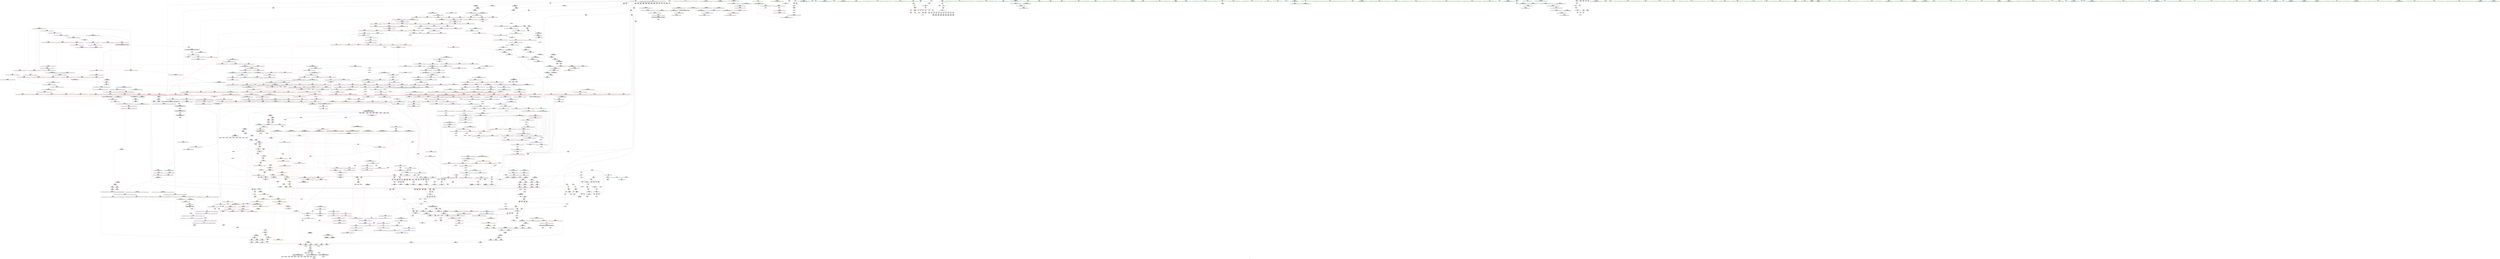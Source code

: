 digraph "SVFG" {
	label="SVFG";

	Node0x5555d10c24f0 [shape=record,color=grey,label="{NodeID: 0\nNullPtr}"];
	Node0x5555d10c24f0 -> Node0x5555d1138800[style=solid];
	Node0x5555d10c24f0 -> Node0x5555d1138900[style=solid];
	Node0x5555d10c24f0 -> Node0x5555d11389d0[style=solid];
	Node0x5555d10c24f0 -> Node0x5555d1138aa0[style=solid];
	Node0x5555d10c24f0 -> Node0x5555d1138b70[style=solid];
	Node0x5555d10c24f0 -> Node0x5555d1138c40[style=solid];
	Node0x5555d10c24f0 -> Node0x5555d1138d10[style=solid];
	Node0x5555d10c24f0 -> Node0x5555d1138de0[style=solid];
	Node0x5555d10c24f0 -> Node0x5555d1138eb0[style=solid];
	Node0x5555d10c24f0 -> Node0x5555d1138f80[style=solid];
	Node0x5555d10c24f0 -> Node0x5555d1139050[style=solid];
	Node0x5555d10c24f0 -> Node0x5555d1142c70[style=solid];
	Node0x5555d1205d70 [shape=record,color=yellow,style=double,label="{NodeID: 1882\n58V_1 = ENCHI(MR_58V_0)\npts\{2390000 \}\nFun[_ZSteqIxxEbRKSt4pairIT_T0_ES5_]}"];
	Node0x5555d1205d70 -> Node0x5555d114bdb0[style=dashed];
	Node0x5555d113f3a0 [shape=record,color=red,label="{NodeID: 775\n1460\<--1457\n\<--__t.addr\n_ZSt4moveIRxEONSt16remove_referenceIT_E4typeEOS2_\n}"];
	Node0x5555d113f3a0 -> Node0x5555d113ca30[style=solid];
	Node0x5555d1157c70 [shape=record,color=grey,label="{NodeID: 1550\n878 = Binary(877, 316, )\n}"];
	Node0x5555d1157c70 -> Node0x5555d1157af0[style=solid];
	Node0x5555d1135f70 [shape=record,color=purple,label="{NodeID: 443\n1117\<--1114\n\<--\n_ZSt13__adjust_heapIPSt4pairIxxElS1_N9__gnu_cxx5__ops15_Iter_less_iterEEvT_T0_S7_T1_T2_\n}"];
	Node0x5555d1135f70 -> Node0x5555d1152f70[style=solid];
	Node0x5555d12900c0 [shape=record,color=black,label="{NodeID: 2325\n754 = PHI(1327, )\n}"];
	Node0x5555d12900c0 -> Node0x5555d113b100[style=solid];
	Node0x5555d1129fb0 [shape=record,color=green,label="{NodeID: 111\n706\<--707\n_ZSt13__heap_selectIPSt4pairIxxEN9__gnu_cxx5__ops15_Iter_less_iterEEvT_S6_S6_T0_\<--_ZSt13__heap_selectIPSt4pairIxxEN9__gnu_cxx5__ops15_Iter_less_iterEEvT_S6_S6_T0__field_insensitive\n}"];
	Node0x5555d1144ec0 [shape=record,color=blue,label="{NodeID: 886\n491\<--490\n__t.addr\<--__t\n_ZSt7forwardIRxEOT_RNSt16remove_referenceIS1_E4typeE\n}"];
	Node0x5555d1144ec0 -> Node0x5555d114c9e0[style=dashed];
	Node0x5555d11ec2c0 [shape=record,color=black,label="{NodeID: 1661\nMR_18V_3 = PHI(MR_18V_5, MR_18V_2, )\npts\{65 \}\n}"];
	Node0x5555d11ec2c0 -> Node0x5555d1149780[style=dashed];
	Node0x5555d11ec2c0 -> Node0x5555d1149850[style=dashed];
	Node0x5555d11ec2c0 -> Node0x5555d1149920[style=dashed];
	Node0x5555d11ec2c0 -> Node0x5555d11499f0[style=dashed];
	Node0x5555d11ec2c0 -> Node0x5555d1143320[style=dashed];
	Node0x5555d11ec2c0 -> Node0x5555d11ec2c0[style=dashed];
	Node0x5555d114b8d0 [shape=record,color=red,label="{NodeID: 554\n407\<--398\n\<--__last.addr\n_ZSt4sortIPSt4pairIxxEEvT_S3_\n|{<s0>24}}"];
	Node0x5555d114b8d0:s0 -> Node0x5555d1297e00[style=solid,color=red];
	Node0x5555d1299bf0 [shape=record,color=black,label="{NodeID: 2436\n195 = PHI(66, 66, )\n0th arg _ZSt9make_pairIRxS0_ESt4pairINSt17__decay_and_stripIT_E6__typeENS2_IT0_E6__typeEEOS3_OS6_ }"];
	Node0x5555d1299bf0 -> Node0x5555d11439a0[style=solid];
	Node0x5555d112e690 [shape=record,color=green,label="{NodeID: 222\n1540\<--1541\n__last.addr\<--__last.addr_field_insensitive\n_ZSt26__unguarded_insertion_sortIPSt4pairIxxEN9__gnu_cxx5__ops15_Iter_less_iterEEvT_S6_T0_\n}"];
	Node0x5555d112e690 -> Node0x5555d11400a0[style=solid];
	Node0x5555d112e690 -> Node0x5555d116a6c0[style=solid];
	Node0x5555d116a1e0 [shape=record,color=blue,label="{NodeID: 997\n1472\<--1467\n__last.addr\<--__last\n_ZSt16__insertion_sortIPSt4pairIxxEN9__gnu_cxx5__ops15_Iter_less_iterEEvT_S6_T0_\n}"];
	Node0x5555d116a1e0 -> Node0x5555d113f880[style=dashed];
	Node0x5555d116a1e0 -> Node0x5555d113f950[style=dashed];
	Node0x5555d1151300 [shape=record,color=red,label="{NodeID: 665\n971\<--943\n\<--__last.addr\n_ZSt10__pop_heapIPSt4pairIxxEN9__gnu_cxx5__ops15_Iter_less_iterEEvT_S6_S6_RT0_\n}"];
	Node0x5555d1151300 -> Node0x5555d113bed0[style=solid];
	Node0x5555d113c480 [shape=record,color=black,label="{NodeID: 333\n1112\<--1110\n\<--call23\n_ZSt13__adjust_heapIPSt4pairIxxElS1_N9__gnu_cxx5__ops15_Iter_less_iterEEvT_T0_S7_T1_T2_\n}"];
	Node0x5555d113c480 -> Node0x5555d1135d00[style=solid];
	Node0x5555d113c480 -> Node0x5555d1135dd0[style=solid];
	Node0x5555d10c23c0 [shape=record,color=green,label="{NodeID: 1\n7\<--1\n__dso_handle\<--dummyObj\nGlob }"];
	Node0x5555d1205e50 [shape=record,color=yellow,style=double,label="{NodeID: 1883\n60V_1 = ENCHI(MR_60V_0)\npts\{2390001 \}\nFun[_ZSteqIxxEbRKSt4pairIT_T0_ES5_]}"];
	Node0x5555d1205e50 -> Node0x5555d114bf50[style=dashed];
	Node0x5555d113f470 [shape=record,color=red,label="{NodeID: 776\n1486\<--1470\n\<--__first.addr\n_ZSt16__insertion_sortIPSt4pairIxxEN9__gnu_cxx5__ops15_Iter_less_iterEEvT_S6_T0_\n}"];
	Node0x5555d113f470 -> Node0x5555d11595f0[style=solid];
	Node0x5555d1157df0 [shape=record,color=grey,label="{NodeID: 1551\n874 = Binary(872, 873, )\n}"];
	Node0x5555d1157df0 -> Node0x5555d1157970[style=solid];
	Node0x5555d1136040 [shape=record,color=purple,label="{NodeID: 444\n1139\<--1132\nfirst2\<--this1\n_ZNSt4pairIxxEaSEOS0_\n}"];
	Node0x5555d1136040 -> Node0x5555d1168090[style=solid];
	Node0x5555d1290200 [shape=record,color=black,label="{NodeID: 2326\n789 = PHI(918, )\n}"];
	Node0x5555d112a0b0 [shape=record,color=green,label="{NodeID: 112\n711\<--712\n_ZSt11__sort_heapIPSt4pairIxxEN9__gnu_cxx5__ops15_Iter_less_iterEEvT_S6_RT0_\<--_ZSt11__sort_heapIPSt4pairIxxEN9__gnu_cxx5__ops15_Iter_less_iterEEvT_S6_RT0__field_insensitive\n}"];
	Node0x5555d1144f90 [shape=record,color=blue,label="{NodeID: 887\n500\<--497\nthis.addr\<--this\n_ZNSt4pairIxxEC2IRxS2_Lb1EEEOT_OT0_\n}"];
	Node0x5555d1144f90 -> Node0x5555d114cab0[style=dashed];
	Node0x5555d11ec7c0 [shape=record,color=black,label="{NodeID: 1662\nMR_20V_3 = PHI(MR_20V_6, MR_20V_2, )\npts\{67 \}\n|{|<s6>4}}"];
	Node0x5555d11ec7c0 -> Node0x5555d1149ac0[style=dashed];
	Node0x5555d11ec7c0 -> Node0x5555d1149b90[style=dashed];
	Node0x5555d11ec7c0 -> Node0x5555d1143180[style=dashed];
	Node0x5555d11ec7c0 -> Node0x5555d11433f0[style=dashed];
	Node0x5555d11ec7c0 -> Node0x5555d11ec7c0[style=dashed];
	Node0x5555d11ec7c0 -> Node0x5555d11f1cc0[style=dashed];
	Node0x5555d11ec7c0:s6 -> Node0x5555d1202720[style=dashed,color=red];
	Node0x5555d114b9a0 [shape=record,color=red,label="{NodeID: 555\n424\<--418\n\<--__x.addr\n_ZSteqIxxEbRKSt4pairIT_T0_ES5_\n}"];
	Node0x5555d114b9a0 -> Node0x5555d1133a10[style=solid];
	Node0x5555d1299d70 [shape=record,color=black,label="{NodeID: 2437\n196 = PHI(62, 62, )\n1st arg _ZSt9make_pairIRxS0_ESt4pairINSt17__decay_and_stripIT_E6__typeENS2_IT0_E6__typeEEOS3_OS6_ }"];
	Node0x5555d1299d70 -> Node0x5555d1143a70[style=solid];
	Node0x5555d112e760 [shape=record,color=green,label="{NodeID: 223\n1542\<--1543\n__i\<--__i_field_insensitive\n_ZSt26__unguarded_insertion_sortIPSt4pairIxxEN9__gnu_cxx5__ops15_Iter_less_iterEEvT_S6_T0_\n}"];
	Node0x5555d112e760 -> Node0x5555d1140170[style=solid];
	Node0x5555d112e760 -> Node0x5555d1140240[style=solid];
	Node0x5555d112e760 -> Node0x5555d1140310[style=solid];
	Node0x5555d112e760 -> Node0x5555d116a790[style=solid];
	Node0x5555d112e760 -> Node0x5555d116a860[style=solid];
	Node0x5555d116a2b0 [shape=record,color=blue,label="{NodeID: 998\n1474\<--1492\n__i\<--add.ptr\n_ZSt16__insertion_sortIPSt4pairIxxEN9__gnu_cxx5__ops15_Iter_less_iterEEvT_S6_T0_\n}"];
	Node0x5555d116a2b0 -> Node0x5555d113fa20[style=dashed];
	Node0x5555d116a2b0 -> Node0x5555d113faf0[style=dashed];
	Node0x5555d116a2b0 -> Node0x5555d113fbc0[style=dashed];
	Node0x5555d116a2b0 -> Node0x5555d113fc90[style=dashed];
	Node0x5555d116a2b0 -> Node0x5555d113fd60[style=dashed];
	Node0x5555d116a2b0 -> Node0x5555d113fe30[style=dashed];
	Node0x5555d116a2b0 -> Node0x5555d113ff00[style=dashed];
	Node0x5555d116a2b0 -> Node0x5555d116a520[style=dashed];
	Node0x5555d116a2b0 -> Node0x5555d11f76c0[style=dashed];
	Node0x5555d11513d0 [shape=record,color=red,label="{NodeID: 666\n959\<--945\n\<--__result.addr\n_ZSt10__pop_heapIPSt4pairIxxEN9__gnu_cxx5__ops15_Iter_less_iterEEvT_S6_S6_RT0_\n|{<s0>51}}"];
	Node0x5555d11513d0:s0 -> Node0x5555d129bd40[style=solid,color=red];
	Node0x5555d113c550 [shape=record,color=black,label="{NodeID: 334\n1123\<--1132\n_ZNSt4pairIxxEaSEOS0__ret\<--this1\n_ZNSt4pairIxxEaSEOS0_\n|{<s0>54|<s1>60|<s2>62|<s3>72|<s4>74|<s5>102|<s6>114|<s7>116|<s8>123}}"];
	Node0x5555d113c550:s0 -> Node0x5555d1290840[style=solid,color=blue];
	Node0x5555d113c550:s1 -> Node0x5555d1290d40[style=solid,color=blue];
	Node0x5555d113c550:s2 -> Node0x5555d1290fc0[style=solid,color=blue];
	Node0x5555d113c550:s3 -> Node0x5555d1291880[style=solid,color=blue];
	Node0x5555d113c550:s4 -> Node0x5555d1291b00[style=solid,color=blue];
	Node0x5555d113c550:s5 -> Node0x5555d1292dc0[style=solid,color=blue];
	Node0x5555d113c550:s6 -> Node0x5555d1293680[style=solid,color=blue];
	Node0x5555d113c550:s7 -> Node0x5555d1293900[style=solid,color=blue];
	Node0x5555d113c550:s8 -> Node0x5555d12941c0[style=solid,color=blue];
	Node0x5555d10c1690 [shape=record,color=green,label="{NodeID: 2\n12\<--1\n\<--dummyObj\nCan only get source location for instruction, argument, global var or function.|{<s0>57}}"];
	Node0x5555d10c1690:s0 -> Node0x5555d1296ef0[style=solid,color=red];
	Node0x5555d1205f30 [shape=record,color=yellow,style=double,label="{NodeID: 1884\n2V_1 = ENCHI(MR_2V_0)\npts\{10 \}\nFun[_ZSt13__heap_selectIPSt4pairIxxEN9__gnu_cxx5__ops15_Iter_less_iterEEvT_S6_S6_T0_]|{<s0>41|<s1>41}}"];
	Node0x5555d1205f30:s0 -> Node0x5555d11e3bc0[style=dashed,color=red];
	Node0x5555d1205f30:s1 -> Node0x5555d11ef4c0[style=dashed,color=red];
	Node0x5555d113f540 [shape=record,color=red,label="{NodeID: 777\n1491\<--1470\n\<--__first.addr\n_ZSt16__insertion_sortIPSt4pairIxxEN9__gnu_cxx5__ops15_Iter_less_iterEEvT_S6_T0_\n}"];
	Node0x5555d113f540 -> Node0x5555d1136ba0[style=solid];
	Node0x5555d1157f70 [shape=record,color=grey,label="{NodeID: 1552\n663 = Binary(661, 662, )\n}"];
	Node0x5555d1157f70 -> Node0x5555d11580f0[style=solid];
	Node0x5555d1136110 [shape=record,color=purple,label="{NodeID: 445\n1145\<--1132\nsecond4\<--this1\n_ZNSt4pairIxxEaSEOS0_\n}"];
	Node0x5555d1136110 -> Node0x5555d1168160[style=solid];
	Node0x5555d1290310 [shape=record,color=black,label="{NodeID: 2327\n1759 = PHI(443, )\n}"];
	Node0x5555d1290310 -> Node0x5555d113d4c0[style=solid];
	Node0x5555d112a1b0 [shape=record,color=green,label="{NodeID: 113\n717\<--718\n__comp\<--__comp_field_insensitive\n_ZSt27__unguarded_partition_pivotIPSt4pairIxxEN9__gnu_cxx5__ops15_Iter_less_iterEET_S6_S6_T0_\n}"];
	Node0x5555d1145060 [shape=record,color=blue,label="{NodeID: 888\n502\<--498\n__x.addr\<--__x\n_ZNSt4pairIxxEC2IRxS2_Lb1EEEOT_OT0_\n}"];
	Node0x5555d1145060 -> Node0x5555d114cb80[style=dashed];
	Node0x5555d11eccc0 [shape=record,color=black,label="{NodeID: 1663\nMR_2V_2 = PHI(MR_2V_5, MR_2V_1, )\npts\{10 \}\n|{|<s1>30|<s2>31}}"];
	Node0x5555d11eccc0 -> Node0x5555d11f30c0[style=dashed];
	Node0x5555d11eccc0:s1 -> Node0x5555d11fe4d0[style=dashed,color=red];
	Node0x5555d11eccc0:s2 -> Node0x5555d09352b0[style=dashed,color=red];
	Node0x5555d114ba70 [shape=record,color=red,label="{NodeID: 556\n432\<--418\n\<--__x.addr\n_ZSteqIxxEbRKSt4pairIT_T0_ES5_\n}"];
	Node0x5555d114ba70 -> Node0x5555d1133bb0[style=solid];
	Node0x5555d1299ef0 [shape=record,color=black,label="{NodeID: 2438\n394 = PHI(298, )\n0th arg _ZSt4sortIPSt4pairIxxEEvT_S3_ }"];
	Node0x5555d1299ef0 -> Node0x5555d11449e0[style=solid];
	Node0x5555d112e830 [shape=record,color=green,label="{NodeID: 224\n1544\<--1545\nagg.tmp\<--agg.tmp_field_insensitive\n_ZSt26__unguarded_insertion_sortIPSt4pairIxxEN9__gnu_cxx5__ops15_Iter_less_iterEEvT_S6_T0_\n}"];
	Node0x5555d116a380 [shape=record,color=blue, style = dotted,label="{NodeID: 999\n1798\<--1800\noffset_0\<--dummyVal\n_ZSt16__insertion_sortIPSt4pairIxxEN9__gnu_cxx5__ops15_Iter_less_iterEEvT_S6_T0_\n|{|<s1>102}}"];
	Node0x5555d116a380 -> Node0x5555d11e6dc0[style=dashed];
	Node0x5555d116a380:s1 -> Node0x5555d1204710[style=dashed,color=red];
	Node0x5555d11fd680 [shape=record,color=yellow,style=double,label="{NodeID: 1774\n379V_1 = ENCHI(MR_379V_0)\npts\{8530000 9500000 10080000 11720000 14770000 \}\nFun[_ZSt25__unguarded_linear_insertIPSt4pairIxxEN9__gnu_cxx5__ops14_Val_less_iterEEvT_T0_]|{|<s1>114|<s2>116}}"];
	Node0x5555d11fd680 -> Node0x5555d1142600[style=dashed];
	Node0x5555d11fd680:s1 -> Node0x5555d1204710[style=dashed,color=red];
	Node0x5555d11fd680:s2 -> Node0x5555d1204710[style=dashed,color=red];
	Node0x5555d11514a0 [shape=record,color=red,label="{NodeID: 667\n966\<--945\n\<--__result.addr\n_ZSt10__pop_heapIPSt4pairIxxEN9__gnu_cxx5__ops15_Iter_less_iterEEvT_S6_S6_RT0_\n|{<s0>54}}"];
	Node0x5555d11514a0:s0 -> Node0x5555d129ad00[style=solid,color=red];
	Node0x5555d113c620 [shape=record,color=black,label="{NodeID: 335\n1148\<--1153\n_ZSt4moveIRN9__gnu_cxx5__ops15_Iter_less_iterEEONSt16remove_referenceIT_E4typeEOS5__ret\<--\n_ZSt4moveIRN9__gnu_cxx5__ops15_Iter_less_iterEEONSt16remove_referenceIT_E4typeEOS5_\n|{<s0>63}}"];
	Node0x5555d113c620:s0 -> Node0x5555d12910d0[style=solid,color=blue];
	Node0x5555d10c1720 [shape=record,color=green,label="{NodeID: 3\n17\<--1\n\<--dummyObj\nCan only get source location for instruction, argument, global var or function.}"];
	Node0x5555d113f610 [shape=record,color=red,label="{NodeID: 778\n1500\<--1470\n\<--__first.addr\n_ZSt16__insertion_sortIPSt4pairIxxEN9__gnu_cxx5__ops15_Iter_less_iterEEvT_S6_T0_\n|{<s0>97}}"];
	Node0x5555d113f610:s0 -> Node0x5555d12952d0[style=solid,color=red];
	Node0x5555d11580f0 [shape=record,color=grey,label="{NodeID: 1553\n664 = Binary(663, 549, )\n}"];
	Node0x5555d11580f0 -> Node0x5555d115a970[style=solid];
	Node0x5555d11361e0 [shape=record,color=purple,label="{NodeID: 446\n1134\<--1133\nfirst\<--\n_ZNSt4pairIxxEaSEOS0_\n|{<s0>68}}"];
	Node0x5555d11361e0:s0 -> Node0x5555d1298f90[style=solid,color=red];
	Node0x5555d1290480 [shape=record,color=black,label="{NodeID: 2328\n934 = PHI(443, )\n}"];
	Node0x5555d1290480 -> Node0x5555d113bac0[style=solid];
	Node0x5555d112ed00 [shape=record,color=green,label="{NodeID: 114\n719\<--720\n__first.addr\<--__first.addr_field_insensitive\n_ZSt27__unguarded_partition_pivotIPSt4pairIxxEN9__gnu_cxx5__ops15_Iter_less_iterEET_S6_S6_T0_\n}"];
	Node0x5555d112ed00 -> Node0x5555d114eb30[style=solid];
	Node0x5555d112ed00 -> Node0x5555d114ec00[style=solid];
	Node0x5555d112ed00 -> Node0x5555d114ecd0[style=solid];
	Node0x5555d112ed00 -> Node0x5555d114eda0[style=solid];
	Node0x5555d112ed00 -> Node0x5555d114ee70[style=solid];
	Node0x5555d112ed00 -> Node0x5555d114ef40[style=solid];
	Node0x5555d112ed00 -> Node0x5555d1145f00[style=solid];
	Node0x5555d1145130 [shape=record,color=blue,label="{NodeID: 889\n504\<--499\n__y.addr\<--__y\n_ZNSt4pairIxxEC2IRxS2_Lb1EEEOT_OT0_\n}"];
	Node0x5555d1145130 -> Node0x5555d114cc50[style=dashed];
	Node0x5555d11ed1c0 [shape=record,color=black,label="{NodeID: 1664\nMR_120V_3 = PHI(MR_120V_4, MR_120V_2, )\npts\{577 \}\n}"];
	Node0x5555d11ed1c0 -> Node0x5555d114d7b0[style=dashed];
	Node0x5555d11ed1c0 -> Node0x5555d114d880[style=dashed];
	Node0x5555d11ed1c0 -> Node0x5555d114d950[style=dashed];
	Node0x5555d11ed1c0 -> Node0x5555d114da20[style=dashed];
	Node0x5555d11ed1c0 -> Node0x5555d114daf0[style=dashed];
	Node0x5555d11ed1c0 -> Node0x5555d1145950[style=dashed];
	Node0x5555d114bb40 [shape=record,color=red,label="{NodeID: 557\n427\<--420\n\<--__y.addr\n_ZSteqIxxEbRKSt4pairIT_T0_ES5_\n}"];
	Node0x5555d114bb40 -> Node0x5555d1133ae0[style=solid];
	Node0x5555d129a000 [shape=record,color=black,label="{NodeID: 2439\n395 = PHI(297, )\n1st arg _ZSt4sortIPSt4pairIxxEEvT_S3_ }"];
	Node0x5555d129a000 -> Node0x5555d1144ab0[style=solid];
	Node0x5555d112e900 [shape=record,color=green,label="{NodeID: 225\n1546\<--1547\nagg.tmp1\<--agg.tmp1_field_insensitive\n_ZSt26__unguarded_insertion_sortIPSt4pairIxxEN9__gnu_cxx5__ops15_Iter_less_iterEEvT_S6_T0_\n}"];
	Node0x5555d116a450 [shape=record,color=blue, style = dotted,label="{NodeID: 1000\n1801\<--1803\noffset_1\<--dummyVal\n_ZSt16__insertion_sortIPSt4pairIxxEN9__gnu_cxx5__ops15_Iter_less_iterEEvT_S6_T0_\n|{|<s1>102}}"];
	Node0x5555d116a450 -> Node0x5555d11e72c0[style=dashed];
	Node0x5555d116a450:s1 -> Node0x5555d1204710[style=dashed,color=red];
	Node0x5555d11fd820 [shape=record,color=yellow,style=double,label="{NodeID: 1775\n381V_1 = ENCHI(MR_381V_0)\npts\{8530001 9500001 10080001 11720001 14770001 \}\nFun[_ZSt25__unguarded_linear_insertIPSt4pairIxxEN9__gnu_cxx5__ops14_Val_less_iterEEvT_T0_]|{|<s1>114|<s2>116}}"];
	Node0x5555d11fd820 -> Node0x5555d11426d0[style=dashed];
	Node0x5555d11fd820:s1 -> Node0x5555d1204710[style=dashed,color=red];
	Node0x5555d11fd820:s2 -> Node0x5555d1204710[style=dashed,color=red];
	Node0x5555d1151570 [shape=record,color=red,label="{NodeID: 668\n981\<--947\n\<--__comp.addr\n_ZSt10__pop_heapIPSt4pairIxxEN9__gnu_cxx5__ops15_Iter_less_iterEEvT_S6_S6_RT0_\n}"];
	Node0x5555d113c6f0 [shape=record,color=black,label="{NodeID: 336\n1183\<--1171\n\<--__value\n_ZSt11__push_heapIPSt4pairIxxElS1_N9__gnu_cxx5__ops14_Iter_less_valEEvT_T0_S7_T1_RT2_\n}"];
	Node0x5555d113c6f0 -> Node0x5555d1136380[style=solid];
	Node0x5555d113c6f0 -> Node0x5555d1136450[style=solid];
	Node0x5555d10c19d0 [shape=record,color=green,label="{NodeID: 4\n19\<--1\n.str\<--dummyObj\nGlob }"];
	Node0x5555d113f6e0 [shape=record,color=red,label="{NodeID: 779\n1508\<--1470\n\<--__first.addr\n_ZSt16__insertion_sortIPSt4pairIxxEN9__gnu_cxx5__ops15_Iter_less_iterEEvT_S6_T0_\n|{<s0>100}}"];
	Node0x5555d113f6e0:s0 -> Node0x5555d129d8c0[style=solid,color=red];
	Node0x5555d1158270 [shape=record,color=grey,label="{NodeID: 1554\n865 = Binary(863, 864, )\n}"];
	Node0x5555d1158270 -> Node0x5555d11583f0[style=solid];
	Node0x5555d11362b0 [shape=record,color=purple,label="{NodeID: 447\n1142\<--1141\nsecond\<--\n_ZNSt4pairIxxEaSEOS0_\n|{<s0>69}}"];
	Node0x5555d11362b0:s0 -> Node0x5555d1298f90[style=solid,color=red];
	Node0x5555d12905c0 [shape=record,color=black,label="{NodeID: 2329\n960 = PHI(989, )\n}"];
	Node0x5555d12905c0 -> Node0x5555d113be00[style=solid];
	Node0x5555d112ed90 [shape=record,color=green,label="{NodeID: 115\n721\<--722\n__last.addr\<--__last.addr_field_insensitive\n_ZSt27__unguarded_partition_pivotIPSt4pairIxxEN9__gnu_cxx5__ops15_Iter_less_iterEET_S6_S6_T0_\n}"];
	Node0x5555d112ed90 -> Node0x5555d114f010[style=solid];
	Node0x5555d112ed90 -> Node0x5555d114f0e0[style=solid];
	Node0x5555d112ed90 -> Node0x5555d114f1b0[style=solid];
	Node0x5555d112ed90 -> Node0x5555d1145fd0[style=solid];
	Node0x5555d1145200 [shape=record,color=blue,label="{NodeID: 890\n511\<--514\nfirst\<--\n_ZNSt4pairIxxEC2IRxS2_Lb1EEEOT_OT0_\n|{<s0>7}}"];
	Node0x5555d1145200:s0 -> Node0x5555d121f150[style=dashed,color=blue];
	Node0x5555d11ed6c0 [shape=record,color=black,label="{NodeID: 1665\nMR_122V_3 = PHI(MR_122V_4, MR_122V_2, )\npts\{579 \}\n}"];
	Node0x5555d11ed6c0 -> Node0x5555d114dbc0[style=dashed];
	Node0x5555d11ed6c0 -> Node0x5555d114dc90[style=dashed];
	Node0x5555d11ed6c0 -> Node0x5555d11457b0[style=dashed];
	Node0x5555d114bc10 [shape=record,color=red,label="{NodeID: 558\n435\<--420\n\<--__y.addr\n_ZSteqIxxEbRKSt4pairIT_T0_ES5_\n}"];
	Node0x5555d114bc10 -> Node0x5555d1133c80[style=solid];
	Node0x5555d129a110 [shape=record,color=black,label="{NodeID: 2440\n807 = PHI(708, )\n0th arg _ZSt11__sort_heapIPSt4pairIxxEN9__gnu_cxx5__ops15_Iter_less_iterEEvT_S6_RT0_ }"];
	Node0x5555d129a110 -> Node0x5555d1146580[style=solid];
	Node0x5555d112e9d0 [shape=record,color=green,label="{NodeID: 226\n1548\<--1549\nundef.agg.tmp\<--undef.agg.tmp_field_insensitive\n_ZSt26__unguarded_insertion_sortIPSt4pairIxxEN9__gnu_cxx5__ops15_Iter_less_iterEEvT_S6_T0_\n}"];
	Node0x5555d116a520 [shape=record,color=blue,label="{NodeID: 1001\n1474\<--1529\n__i\<--incdec.ptr\n_ZSt16__insertion_sortIPSt4pairIxxEN9__gnu_cxx5__ops15_Iter_less_iterEEvT_S6_T0_\n}"];
	Node0x5555d116a520 -> Node0x5555d113fa20[style=dashed];
	Node0x5555d116a520 -> Node0x5555d113faf0[style=dashed];
	Node0x5555d116a520 -> Node0x5555d113fbc0[style=dashed];
	Node0x5555d116a520 -> Node0x5555d113fc90[style=dashed];
	Node0x5555d116a520 -> Node0x5555d113fd60[style=dashed];
	Node0x5555d116a520 -> Node0x5555d113fe30[style=dashed];
	Node0x5555d116a520 -> Node0x5555d113ff00[style=dashed];
	Node0x5555d116a520 -> Node0x5555d116a520[style=dashed];
	Node0x5555d116a520 -> Node0x5555d11f76c0[style=dashed];
	Node0x5555d11fd9c0 [shape=record,color=yellow,style=double,label="{NodeID: 1776\n2V_1 = ENCHI(MR_2V_0)\npts\{10 \}\nFun[_ZNSt4pairIxxE4swapERS0_]|{<s0>92|<s1>92|<s2>92}}"];
	Node0x5555d11fd9c0:s0 -> Node0x5555d113f130[style=dashed,color=red];
	Node0x5555d11fd9c0:s1 -> Node0x5555d113f200[style=dashed,color=red];
	Node0x5555d11fd9c0:s2 -> Node0x5555d1169ea0[style=dashed,color=red];
	Node0x5555d1151640 [shape=record,color=red,label="{NodeID: 669\n984\<--983\n\<--\n_ZSt10__pop_heapIPSt4pairIxxEN9__gnu_cxx5__ops15_Iter_less_iterEEvT_S6_S6_RT0_\n|{<s0>57}}"];
	Node0x5555d1151640:s0 -> Node0x5555d1297190[style=solid,color=red];
	Node0x5555d113c7c0 [shape=record,color=black,label="{NodeID: 337\n1232\<--1237\n_ZSt7forwardIxEOT_RNSt16remove_referenceIS0_E4typeE_ret\<--\n_ZSt7forwardIxEOT_RNSt16remove_referenceIS0_E4typeE\n|{<s0>68|<s1>69}}"];
	Node0x5555d113c7c0:s0 -> Node0x5555d1291380[style=solid,color=blue];
	Node0x5555d113c7c0:s1 -> Node0x5555d12914c0[style=solid,color=blue];
	Node0x5555d10c1a60 [shape=record,color=green,label="{NodeID: 5\n21\<--1\n.str.1\<--dummyObj\nGlob }"];
	Node0x5555d113f7b0 [shape=record,color=red,label="{NodeID: 780\n1516\<--1470\n\<--__first.addr\n_ZSt16__insertion_sortIPSt4pairIxxEN9__gnu_cxx5__ops15_Iter_less_iterEEvT_S6_T0_\n|{<s0>102}}"];
	Node0x5555d113f7b0:s0 -> Node0x5555d129ad00[style=solid,color=red];
	Node0x5555d11583f0 [shape=record,color=grey,label="{NodeID: 1555\n866 = Binary(865, 549, )\n}"];
	Node0x5555d11583f0 -> Node0x5555d115aaf0[style=solid];
	Node0x5555d1136380 [shape=record,color=purple,label="{NodeID: 448\n1184\<--1183\n\<--\n_ZSt11__push_heapIPSt4pairIxxElS1_N9__gnu_cxx5__ops14_Iter_less_valEEvT_T0_S7_T1_RT2_\n}"];
	Node0x5555d1136380 -> Node0x5555d11683d0[style=solid];
	Node0x5555d1290700 [shape=record,color=black,label="{NodeID: 2330\n965 = PHI(989, )\n|{<s0>54}}"];
	Node0x5555d1290700:s0 -> Node0x5555d129b3a0[style=solid,color=red];
	Node0x5555d112ee60 [shape=record,color=green,label="{NodeID: 116\n723\<--724\n__mid\<--__mid_field_insensitive\n_ZSt27__unguarded_partition_pivotIPSt4pairIxxEN9__gnu_cxx5__ops15_Iter_less_iterEET_S6_S6_T0_\n}"];
	Node0x5555d112ee60 -> Node0x5555d114f280[style=solid];
	Node0x5555d112ee60 -> Node0x5555d11460a0[style=solid];
	Node0x5555d11452d0 [shape=record,color=blue,label="{NodeID: 891\n516\<--519\nsecond\<--\n_ZNSt4pairIxxEC2IRxS2_Lb1EEEOT_OT0_\n|{<s0>7}}"];
	Node0x5555d11452d0:s0 -> Node0x5555d121f150[style=dashed,color=blue];
	Node0x5555d11edbc0 [shape=record,color=black,label="{NodeID: 1666\nMR_124V_2 = PHI(MR_124V_3, MR_124V_1, )\npts\{583 \}\n}"];
	Node0x5555d11edbc0 -> Node0x5555d1145880[style=dashed];
	Node0x5555d114bce0 [shape=record,color=red,label="{NodeID: 559\n426\<--425\n\<--first\n_ZSteqIxxEbRKSt4pairIT_T0_ES5_\n}"];
	Node0x5555d114bce0 -> Node0x5555d115b6f0[style=solid];
	Node0x5555d129a220 [shape=record,color=black,label="{NodeID: 2441\n808 = PHI(709, )\n1st arg _ZSt11__sort_heapIPSt4pairIxxEN9__gnu_cxx5__ops15_Iter_less_iterEEvT_S6_RT0_ }"];
	Node0x5555d129a220 -> Node0x5555d1146650[style=solid];
	Node0x5555d112eaa0 [shape=record,color=green,label="{NodeID: 227\n1572\<--1573\n__first.addr\<--__first.addr_field_insensitive\n_ZSt13move_backwardIPSt4pairIxxES2_ET0_T_S4_S3_\n}"];
	Node0x5555d112eaa0 -> Node0x5555d11403e0[style=solid];
	Node0x5555d112eaa0 -> Node0x5555d116a930[style=solid];
	Node0x5555d116a5f0 [shape=record,color=blue,label="{NodeID: 1002\n1538\<--1534\n__first.addr\<--__first\n_ZSt26__unguarded_insertion_sortIPSt4pairIxxEN9__gnu_cxx5__ops15_Iter_less_iterEEvT_S6_T0_\n}"];
	Node0x5555d116a5f0 -> Node0x5555d113ffd0[style=dashed];
	Node0x5555d1151710 [shape=record,color=red,label="{NodeID: 670\n986\<--985\n\<--\n_ZSt10__pop_heapIPSt4pairIxxEN9__gnu_cxx5__ops15_Iter_less_iterEEvT_S6_S6_RT0_\n|{<s0>57}}"];
	Node0x5555d1151710:s0 -> Node0x5555d12972e0[style=solid,color=red];
	Node0x5555d113c890 [shape=record,color=black,label="{NodeID: 338\n1239\<--1255\n_ZNK9__gnu_cxx5__ops14_Iter_less_valclIPSt4pairIxxES4_EEbT_RT0__ret\<--call\n_ZNK9__gnu_cxx5__ops14_Iter_less_valclIPSt4pairIxxES4_EEbT_RT0_\n|{<s0>70}}"];
	Node0x5555d113c890:s0 -> Node0x5555d1291600[style=solid,color=blue];
	Node0x5555d10c1af0 [shape=record,color=green,label="{NodeID: 6\n23\<--1\n_ZSt3cin\<--dummyObj\nGlob }"];
	Node0x5555d113f880 [shape=record,color=red,label="{NodeID: 781\n1487\<--1472\n\<--__last.addr\n_ZSt16__insertion_sortIPSt4pairIxxEN9__gnu_cxx5__ops15_Iter_less_iterEEvT_S6_T0_\n}"];
	Node0x5555d113f880 -> Node0x5555d11595f0[style=solid];
	Node0x5555d1158570 [shape=record,color=grey,label="{NodeID: 1556\n73 = Binary(69, 72, )\n}"];
	Node0x5555d1158570 -> Node0x5555d1142e40[style=solid];
	Node0x5555d1136450 [shape=record,color=purple,label="{NodeID: 449\n1186\<--1183\n\<--\n_ZSt11__push_heapIPSt4pairIxxElS1_N9__gnu_cxx5__ops14_Iter_less_valEEvT_T0_S7_T1_RT2_\n}"];
	Node0x5555d1136450 -> Node0x5555d11684a0[style=solid];
	Node0x5555d1290840 [shape=record,color=black,label="{NodeID: 2331\n967 = PHI(1123, )\n}"];
	Node0x5555d112ef30 [shape=record,color=green,label="{NodeID: 117\n725\<--726\nagg.tmp\<--agg.tmp_field_insensitive\n_ZSt27__unguarded_partition_pivotIPSt4pairIxxEN9__gnu_cxx5__ops15_Iter_less_iterEET_S6_S6_T0_\n}"];
	Node0x5555d11453a0 [shape=record,color=blue,label="{NodeID: 892\n527\<--523\n__first.addr\<--__first\n_ZSt6__sortIPSt4pairIxxEN9__gnu_cxx5__ops15_Iter_less_iterEEvT_S6_T0_\n}"];
	Node0x5555d11453a0 -> Node0x5555d114cec0[style=dashed];
	Node0x5555d11453a0 -> Node0x5555d114cf90[style=dashed];
	Node0x5555d11453a0 -> Node0x5555d114d060[style=dashed];
	Node0x5555d11453a0 -> Node0x5555d114d130[style=dashed];
	Node0x5555d11ee0c0 [shape=record,color=black,label="{NodeID: 1667\nMR_2V_2 = PHI(MR_2V_3, MR_2V_1, )\npts\{10 \}\n|{<s0>112|<s1>114|<s2>114|<s3>116|<s4>116}}"];
	Node0x5555d11ee0c0:s0 -> Node0x5555d11f94f0[style=dashed,color=red];
	Node0x5555d11ee0c0:s1 -> Node0x5555d11532b0[style=dashed,color=red];
	Node0x5555d11ee0c0:s2 -> Node0x5555d1168090[style=dashed,color=red];
	Node0x5555d11ee0c0:s3 -> Node0x5555d11532b0[style=dashed,color=red];
	Node0x5555d11ee0c0:s4 -> Node0x5555d1168090[style=dashed,color=red];
	Node0x5555d114bdb0 [shape=record,color=red,label="{NodeID: 560\n429\<--428\n\<--first1\n_ZSteqIxxEbRKSt4pairIT_T0_ES5_\n}"];
	Node0x5555d114bdb0 -> Node0x5555d115b6f0[style=solid];
	Node0x5555d129a360 [shape=record,color=black,label="{NodeID: 2442\n809 = PHI(689, )\n2nd arg _ZSt11__sort_heapIPSt4pairIxxEN9__gnu_cxx5__ops15_Iter_less_iterEEvT_S6_RT0_ }"];
	Node0x5555d129a360 -> Node0x5555d1146720[style=solid];
	Node0x5555d112eb70 [shape=record,color=green,label="{NodeID: 228\n1574\<--1575\n__last.addr\<--__last.addr_field_insensitive\n_ZSt13move_backwardIPSt4pairIxxES2_ET0_T_S4_S3_\n}"];
	Node0x5555d112eb70 -> Node0x5555d11404b0[style=solid];
	Node0x5555d112eb70 -> Node0x5555d116aa00[style=solid];
	Node0x5555d116a6c0 [shape=record,color=blue,label="{NodeID: 1003\n1540\<--1535\n__last.addr\<--__last\n_ZSt26__unguarded_insertion_sortIPSt4pairIxxEN9__gnu_cxx5__ops15_Iter_less_iterEEvT_S6_T0_\n}"];
	Node0x5555d116a6c0 -> Node0x5555d11400a0[style=dashed];
	Node0x5555d11517e0 [shape=record,color=red,label="{NodeID: 671\n994\<--991\n\<--__t.addr\n_ZSt4moveIRSt4pairIxxEEONSt16remove_referenceIT_E4typeEOS4_\n}"];
	Node0x5555d11517e0 -> Node0x5555d113c140[style=solid];
	Node0x5555d113c960 [shape=record,color=black,label="{NodeID: 339\n1327\<--1368\n_ZSt21__unguarded_partitionIPSt4pairIxxEN9__gnu_cxx5__ops15_Iter_less_iterEET_S6_S6_S6_T0__ret\<--\n_ZSt21__unguarded_partitionIPSt4pairIxxEN9__gnu_cxx5__ops15_Iter_less_iterEET_S6_S6_S6_T0_\n|{<s0>40}}"];
	Node0x5555d113c960:s0 -> Node0x5555d12900c0[style=solid,color=blue];
	Node0x5555d10c1b80 [shape=record,color=green,label="{NodeID: 7\n24\<--1\n_ZSt4cout\<--dummyObj\nGlob }"];
	Node0x5555d113f950 [shape=record,color=red,label="{NodeID: 782\n1496\<--1472\n\<--__last.addr\n_ZSt16__insertion_sortIPSt4pairIxxEN9__gnu_cxx5__ops15_Iter_less_iterEEvT_S6_T0_\n}"];
	Node0x5555d113f950 -> Node0x5555d115a7f0[style=solid];
	Node0x5555d11586f0 [shape=record,color=grey,label="{NodeID: 1557\n72 = Binary(70, 71, )\n}"];
	Node0x5555d11586f0 -> Node0x5555d1158570[style=solid];
	Node0x5555d1136520 [shape=record,color=purple,label="{NodeID: 450\n1349\<--1348\nincdec.ptr\<--\n_ZSt21__unguarded_partitionIPSt4pairIxxEN9__gnu_cxx5__ops15_Iter_less_iterEET_S6_S6_S6_T0_\n}"];
	Node0x5555d1136520 -> Node0x5555d1169410[style=solid];
	Node0x5555d1290950 [shape=record,color=black,label="{NodeID: 2332\n977 = PHI(989, )\n}"];
	Node0x5555d1290950 -> Node0x5555d113c070[style=solid];
	Node0x5555d112f000 [shape=record,color=green,label="{NodeID: 118\n727\<--728\nagg.tmp4\<--agg.tmp4_field_insensitive\n_ZSt27__unguarded_partition_pivotIPSt4pairIxxEN9__gnu_cxx5__ops15_Iter_less_iterEET_S6_S6_T0_\n}"];
	Node0x5555d1145470 [shape=record,color=blue,label="{NodeID: 893\n529\<--524\n__last.addr\<--__last\n_ZSt6__sortIPSt4pairIxxEN9__gnu_cxx5__ops15_Iter_less_iterEEvT_S6_T0_\n}"];
	Node0x5555d1145470 -> Node0x5555d114d200[style=dashed];
	Node0x5555d1145470 -> Node0x5555d114d2d0[style=dashed];
	Node0x5555d1145470 -> Node0x5555d114d3a0[style=dashed];
	Node0x5555d1145470 -> Node0x5555d114d470[style=dashed];
	Node0x5555d11ee5c0 [shape=record,color=black,label="{NodeID: 1668\nMR_371V_3 = PHI(MR_371V_4, MR_371V_2, )\npts\{1597 \}\n}"];
	Node0x5555d11ee5c0 -> Node0x5555d11407f0[style=dashed];
	Node0x5555d11ee5c0 -> Node0x5555d11408c0[style=dashed];
	Node0x5555d11ee5c0 -> Node0x5555d116afb0[style=dashed];
	Node0x5555d114be80 [shape=record,color=red,label="{NodeID: 561\n434\<--433\n\<--second\n_ZSteqIxxEbRKSt4pairIT_T0_ES5_\n}"];
	Node0x5555d114be80 -> Node0x5555d115b9f0[style=solid];
	Node0x5555d129a4a0 [shape=record,color=black,label="{NodeID: 2443\n1640 = PHI(1582, )\n0th arg _ZSt23__copy_move_backward_a2ILb1EPSt4pairIxxES2_ET1_T0_S4_S3_ }"];
	Node0x5555d129a4a0 -> Node0x5555d116b150[style=solid];
	Node0x5555d112ec40 [shape=record,color=green,label="{NodeID: 229\n1576\<--1577\n__result.addr\<--__result.addr_field_insensitive\n_ZSt13move_backwardIPSt4pairIxxES2_ET0_T_S4_S3_\n}"];
	Node0x5555d112ec40 -> Node0x5555d1140580[style=solid];
	Node0x5555d112ec40 -> Node0x5555d116aad0[style=solid];
	Node0x5555d116a790 [shape=record,color=blue,label="{NodeID: 1004\n1542\<--1552\n__i\<--\n_ZSt26__unguarded_insertion_sortIPSt4pairIxxEN9__gnu_cxx5__ops15_Iter_less_iterEEvT_S6_T0_\n}"];
	Node0x5555d116a790 -> Node0x5555d11eaec0[style=dashed];
	Node0x5555d11518b0 [shape=record,color=red,label="{NodeID: 672\n1050\<--1011\n\<--__first.addr\n_ZSt13__adjust_heapIPSt4pairIxxElS1_N9__gnu_cxx5__ops15_Iter_less_iterEEvT_T0_S7_T1_T2_\n}"];
	Node0x5555d11518b0 -> Node0x5555d1147a40[style=solid];
	Node0x5555d113ca30 [shape=record,color=black,label="{NodeID: 340\n1455\<--1460\n_ZSt4moveIRxEONSt16remove_referenceIT_E4typeEOS2__ret\<--\n_ZSt4moveIRxEONSt16remove_referenceIT_E4typeEOS2_\n|{<s0>94|<s1>95|<s2>96}}"];
	Node0x5555d113ca30:s0 -> Node0x5555d1292470[style=solid,color=blue];
	Node0x5555d113ca30:s1 -> Node0x5555d1292640[style=solid,color=blue];
	Node0x5555d113ca30:s2 -> Node0x5555d1292780[style=solid,color=blue];
	Node0x5555d1126e70 [shape=record,color=green,label="{NodeID: 8\n26\<--1\n\<--dummyObj\nCan only get source location for instruction, argument, global var or function.}"];
	Node0x5555d113fa20 [shape=record,color=red,label="{NodeID: 783\n1495\<--1474\n\<--__i\n_ZSt16__insertion_sortIPSt4pairIxxEN9__gnu_cxx5__ops15_Iter_less_iterEEvT_S6_T0_\n}"];
	Node0x5555d113fa20 -> Node0x5555d115a7f0[style=solid];
	Node0x5555d1158870 [shape=record,color=grey,label="{NodeID: 1558\n286 = Binary(285, 287, )\n}"];
	Node0x5555d1158870 -> Node0x5555d1143db0[style=solid];
	Node0x5555d11365f0 [shape=record,color=purple,label="{NodeID: 451\n1353\<--1352\nincdec.ptr3\<--\n_ZSt21__unguarded_partitionIPSt4pairIxxEN9__gnu_cxx5__ops15_Iter_less_iterEET_S6_S6_S6_T0_\n}"];
	Node0x5555d11365f0 -> Node0x5555d11694e0[style=solid];
	Node0x5555d1290ac0 [shape=record,color=black,label="{NodeID: 2333\n1057 = PHI(918, )\n}"];
	Node0x5555d112f0d0 [shape=record,color=green,label="{NodeID: 119\n748\<--749\n_ZSt22__move_median_to_firstIPSt4pairIxxEN9__gnu_cxx5__ops15_Iter_less_iterEEvT_S6_S6_S6_T0_\<--_ZSt22__move_median_to_firstIPSt4pairIxxEN9__gnu_cxx5__ops15_Iter_less_iterEEvT_S6_S6_S6_T0__field_insensitive\n}"];
	Node0x5555d1145540 [shape=record,color=blue,label="{NodeID: 894\n574\<--569\n__first.addr\<--__first\n_ZSt16__introsort_loopIPSt4pairIxxElN9__gnu_cxx5__ops15_Iter_less_iterEEvT_S6_T0_T1_\n}"];
	Node0x5555d1145540 -> Node0x5555d114d540[style=dashed];
	Node0x5555d1145540 -> Node0x5555d114d610[style=dashed];
	Node0x5555d1145540 -> Node0x5555d114d6e0[style=dashed];
	Node0x5555d11eeac0 [shape=record,color=black,label="{NodeID: 1669\nMR_373V_4 = PHI(MR_373V_5, MR_373V_3, )\npts\{1601 \}\n}"];
	Node0x5555d11eeac0 -> Node0x5555d1140a60[style=dashed];
	Node0x5555d11eeac0 -> Node0x5555d1140b30[style=dashed];
	Node0x5555d11eeac0 -> Node0x5555d1140c00[style=dashed];
	Node0x5555d11eeac0 -> Node0x5555d1140cd0[style=dashed];
	Node0x5555d11eeac0 -> Node0x5555d116b080[style=dashed];
	Node0x5555d114bf50 [shape=record,color=red,label="{NodeID: 562\n437\<--436\n\<--second2\n_ZSteqIxxEbRKSt4pairIT_T0_ES5_\n}"];
	Node0x5555d114bf50 -> Node0x5555d115b9f0[style=solid];
	Node0x5555d129a5e0 [shape=record,color=black,label="{NodeID: 2444\n1641 = PHI(1586, )\n1st arg _ZSt23__copy_move_backward_a2ILb1EPSt4pairIxxES2_ET1_T0_S4_S3_ }"];
	Node0x5555d129a5e0 -> Node0x5555d116b220[style=solid];
	Node0x5555d1136f50 [shape=record,color=green,label="{NodeID: 230\n1583\<--1584\n_ZSt12__miter_baseIPSt4pairIxxEET_S3_\<--_ZSt12__miter_baseIPSt4pairIxxEET_S3__field_insensitive\n}"];
	Node0x5555d116a860 [shape=record,color=blue,label="{NodeID: 1005\n1542\<--1564\n__i\<--incdec.ptr\n_ZSt26__unguarded_insertion_sortIPSt4pairIxxEN9__gnu_cxx5__ops15_Iter_less_iterEEvT_S6_T0_\n}"];
	Node0x5555d116a860 -> Node0x5555d11eaec0[style=dashed];
	Node0x5555d1151980 [shape=record,color=red,label="{NodeID: 673\n1053\<--1011\n\<--__first.addr\n_ZSt13__adjust_heapIPSt4pairIxxElS1_N9__gnu_cxx5__ops15_Iter_less_iterEEvT_T0_S7_T1_T2_\n}"];
	Node0x5555d1151980 -> Node0x5555d1147b10[style=solid];
	Node0x5555d113cb00 [shape=record,color=black,label="{NodeID: 341\n1505\<--1476\n\<--__val\n_ZSt16__insertion_sortIPSt4pairIxxEN9__gnu_cxx5__ops15_Iter_less_iterEEvT_S6_T0_\n}"];
	Node0x5555d113cb00 -> Node0x5555d1136c70[style=solid];
	Node0x5555d113cb00 -> Node0x5555d1136d40[style=solid];
	Node0x5555d1126f00 [shape=record,color=green,label="{NodeID: 9\n179\<--1\n\<--dummyObj\nCan only get source location for instruction, argument, global var or function.}"];
	Node0x5555d113faf0 [shape=record,color=red,label="{NodeID: 784\n1499\<--1474\n\<--__i\n_ZSt16__insertion_sortIPSt4pairIxxEN9__gnu_cxx5__ops15_Iter_less_iterEEvT_S6_T0_\n|{<s0>97}}"];
	Node0x5555d113faf0:s0 -> Node0x5555d1294f50[style=solid,color=red];
	Node0x5555d11589f0 [shape=record,color=grey,label="{NodeID: 1559\n291 = Binary(290, 179, )\n}"];
	Node0x5555d11589f0 -> Node0x5555d1143e80[style=solid];
	Node0x5555d11366c0 [shape=record,color=purple,label="{NodeID: 452\n1361\<--1360\nincdec.ptr7\<--\n_ZSt21__unguarded_partitionIPSt4pairIxxEN9__gnu_cxx5__ops15_Iter_less_iterEET_S6_S6_S6_T0_\n}"];
	Node0x5555d11366c0 -> Node0x5555d11695b0[style=solid];
	Node0x5555d1290bd0 [shape=record,color=black,label="{NodeID: 2334\n1066 = PHI(989, )\n|{<s0>60}}"];
	Node0x5555d1290bd0:s0 -> Node0x5555d129b3a0[style=solid,color=red];
	Node0x5555d112f1d0 [shape=record,color=green,label="{NodeID: 120\n755\<--756\n_ZSt21__unguarded_partitionIPSt4pairIxxEN9__gnu_cxx5__ops15_Iter_less_iterEET_S6_S6_S6_T0_\<--_ZSt21__unguarded_partitionIPSt4pairIxxEN9__gnu_cxx5__ops15_Iter_less_iterEET_S6_S6_S6_T0__field_insensitive\n}"];
	Node0x5555d1145610 [shape=record,color=blue,label="{NodeID: 895\n576\<--570\n__last.addr\<--__last\n_ZSt16__introsort_loopIPSt4pairIxxElN9__gnu_cxx5__ops15_Iter_less_iterEEvT_S6_T0_T1_\n}"];
	Node0x5555d1145610 -> Node0x5555d11ed1c0[style=dashed];
	Node0x5555d114c020 [shape=record,color=red,label="{NodeID: 563\n452\<--446\n\<--__x.addr\n_ZStltIxxEbRKSt4pairIT_T0_ES5_\n}"];
	Node0x5555d114c020 -> Node0x5555d1133d50[style=solid];
	Node0x5555d129a720 [shape=record,color=black,label="{NodeID: 2445\n1642 = PHI(1587, )\n2nd arg _ZSt23__copy_move_backward_a2ILb1EPSt4pairIxxES2_ET1_T0_S4_S3_ }"];
	Node0x5555d129a720 -> Node0x5555d116b2f0[style=solid];
	Node0x5555d1137020 [shape=record,color=green,label="{NodeID: 231\n1589\<--1590\n_ZSt23__copy_move_backward_a2ILb1EPSt4pairIxxES2_ET1_T0_S4_S3_\<--_ZSt23__copy_move_backward_a2ILb1EPSt4pairIxxES2_ET1_T0_S4_S3__field_insensitive\n}"];
	Node0x5555d116a930 [shape=record,color=blue,label="{NodeID: 1006\n1572\<--1569\n__first.addr\<--__first\n_ZSt13move_backwardIPSt4pairIxxES2_ET0_T_S4_S3_\n}"];
	Node0x5555d116a930 -> Node0x5555d11403e0[style=dashed];
	Node0x5555d1151a50 [shape=record,color=red,label="{NodeID: 674\n1063\<--1011\n\<--__first.addr\n_ZSt13__adjust_heapIPSt4pairIxxElS1_N9__gnu_cxx5__ops15_Iter_less_iterEEvT_T0_S7_T1_T2_\n}"];
	Node0x5555d1151a50 -> Node0x5555d1147be0[style=solid];
	Node0x5555d113cbd0 [shape=record,color=black,label="{NodeID: 342\n1506\<--1504\n\<--call3\n_ZSt16__insertion_sortIPSt4pairIxxEN9__gnu_cxx5__ops15_Iter_less_iterEEvT_S6_T0_\n}"];
	Node0x5555d113cbd0 -> Node0x5555d1136e10[style=solid];
	Node0x5555d113cbd0 -> Node0x5555d1146e10[style=solid];
	Node0x5555d1126f90 [shape=record,color=green,label="{NodeID: 10\n287\<--1\n\<--dummyObj\nCan only get source location for instruction, argument, global var or function.}"];
	Node0x5555d113fbc0 [shape=record,color=red,label="{NodeID: 785\n1503\<--1474\n\<--__i\n_ZSt16__insertion_sortIPSt4pairIxxEN9__gnu_cxx5__ops15_Iter_less_iterEEvT_S6_T0_\n|{<s0>98}}"];
	Node0x5555d113fbc0:s0 -> Node0x5555d129bd40[style=solid,color=red];
	Node0x5555d1158b70 [shape=record,color=grey,label="{NodeID: 1560\n1721 = Binary(1719, 1720, )\n}"];
	Node0x5555d1158b70 -> Node0x5555d1158e70[style=solid];
	Node0x5555d1136790 [shape=record,color=purple,label="{NodeID: 453\n1374\<--1373\nincdec.ptr9\<--\n_ZSt21__unguarded_partitionIPSt4pairIxxEN9__gnu_cxx5__ops15_Iter_less_iterEET_S6_S6_S6_T0_\n}"];
	Node0x5555d1136790 -> Node0x5555d1169680[style=solid];
	Node0x5555d1290d40 [shape=record,color=black,label="{NodeID: 2335\n1070 = PHI(1123, )\n}"];
	Node0x5555d112f2d0 [shape=record,color=green,label="{NodeID: 121\n762\<--763\n__comp\<--__comp_field_insensitive\n_ZSt13__heap_selectIPSt4pairIxxEN9__gnu_cxx5__ops15_Iter_less_iterEEvT_S6_S6_T0_\n|{<s0>41|<s1>42|<s2>43}}"];
	Node0x5555d112f2d0:s0 -> Node0x5555d1299220[style=solid,color=red];
	Node0x5555d112f2d0:s1 -> Node0x5555d12946c0[style=solid,color=red];
	Node0x5555d112f2d0:s2 -> Node0x5555d1298e10[style=solid,color=red];
	Node0x5555d11456e0 [shape=record,color=blue,label="{NodeID: 896\n578\<--571\n__depth_limit.addr\<--__depth_limit\n_ZSt16__introsort_loopIPSt4pairIxxElN9__gnu_cxx5__ops15_Iter_less_iterEEvT_S6_T0_T1_\n}"];
	Node0x5555d11456e0 -> Node0x5555d11ed6c0[style=dashed];
	Node0x5555d11ef4c0 [shape=record,color=black,label="{NodeID: 1671\nMR_2V_3 = PHI(MR_2V_1, MR_2V_4, )\npts\{10 \}\n|{|<s4>49}}"];
	Node0x5555d11ef4c0 -> Node0x5555d1141c40[style=dashed];
	Node0x5555d11ef4c0 -> Node0x5555d1141d10[style=dashed];
	Node0x5555d11ef4c0 -> Node0x5555d1141de0[style=dashed];
	Node0x5555d11ef4c0 -> Node0x5555d1141eb0[style=dashed];
	Node0x5555d11ef4c0:s4 -> Node0x5555d11f4ec0[style=dashed,color=red];
	Node0x5555d114c0f0 [shape=record,color=red,label="{NodeID: 564\n463\<--446\n\<--__x.addr\n_ZStltIxxEbRKSt4pairIT_T0_ES5_\n}"];
	Node0x5555d114c0f0 -> Node0x5555d1133fc0[style=solid];
	Node0x5555d129a860 [shape=record,color=black,label="{NodeID: 2446\n1696 = PHI(1652, 1656, 1658, )\n0th arg _ZSt12__niter_baseIPSt4pairIxxEET_S3_ }"];
	Node0x5555d129a860 -> Node0x5555d116b7d0[style=solid];
	Node0x5555d1137120 [shape=record,color=green,label="{NodeID: 232\n1594\<--1595\n__comp\<--__comp_field_insensitive\n_ZSt25__unguarded_linear_insertIPSt4pairIxxEN9__gnu_cxx5__ops14_Val_less_iterEEvT_T0_\n|{<s0>112}}"];
	Node0x5555d1137120:s0 -> Node0x5555d12942d0[style=solid,color=red];
	Node0x5555d116aa00 [shape=record,color=blue,label="{NodeID: 1007\n1574\<--1570\n__last.addr\<--__last\n_ZSt13move_backwardIPSt4pairIxxES2_ET0_T_S4_S3_\n}"];
	Node0x5555d116aa00 -> Node0x5555d11404b0[style=dashed];
	Node0x5555d1151b20 [shape=record,color=red,label="{NodeID: 675\n1067\<--1011\n\<--__first.addr\n_ZSt13__adjust_heapIPSt4pairIxxElS1_N9__gnu_cxx5__ops15_Iter_less_iterEEvT_T0_S7_T1_T2_\n}"];
	Node0x5555d1151b20 -> Node0x5555d1147cb0[style=solid];
	Node0x5555d113cca0 [shape=record,color=black,label="{NodeID: 343\n1568\<--1588\n_ZSt13move_backwardIPSt4pairIxxES2_ET0_T_S4_S3__ret\<--call2\n_ZSt13move_backwardIPSt4pairIxxES2_ET0_T_S4_S3_\n|{<s0>100}}"];
	Node0x5555d113cca0:s0 -> Node0x5555d1292b40[style=solid,color=blue];
	Node0x5555d1127090 [shape=record,color=green,label="{NodeID: 11\n316\<--1\n\<--dummyObj\nCan only get source location for instruction, argument, global var or function.}"];
	Node0x5555d113fc90 [shape=record,color=red,label="{NodeID: 786\n1509\<--1474\n\<--__i\n_ZSt16__insertion_sortIPSt4pairIxxEN9__gnu_cxx5__ops15_Iter_less_iterEEvT_S6_T0_\n|{<s0>100}}"];
	Node0x5555d113fc90:s0 -> Node0x5555d129d9d0[style=solid,color=red];
	Node0x5555d1158cf0 [shape=record,color=grey,label="{NodeID: 1561\n914 = Binary(913, 612, )\n}"];
	Node0x5555d1158cf0 -> Node0x5555d1166900[style=solid];
	Node0x5555d1136860 [shape=record,color=purple,label="{NodeID: 454\n1417\<--1416\nfirst\<--this1\n_ZNSt4pairIxxE4swapERS0_\n|{<s0>92}}"];
	Node0x5555d1136860:s0 -> Node0x5555d1299860[style=solid,color=red];
	Node0x5555d1290e50 [shape=record,color=black,label="{NodeID: 2336\n1092 = PHI(989, )\n|{<s0>62}}"];
	Node0x5555d1290e50:s0 -> Node0x5555d129b3a0[style=solid,color=red];
	Node0x5555d112f3a0 [shape=record,color=green,label="{NodeID: 122\n764\<--765\n__first.addr\<--__first.addr_field_insensitive\n_ZSt13__heap_selectIPSt4pairIxxEN9__gnu_cxx5__ops15_Iter_less_iterEEvT_S6_S6_T0_\n}"];
	Node0x5555d112f3a0 -> Node0x5555d114f350[style=solid];
	Node0x5555d112f3a0 -> Node0x5555d114f420[style=solid];
	Node0x5555d112f3a0 -> Node0x5555d114f4f0[style=solid];
	Node0x5555d112f3a0 -> Node0x5555d1146170[style=solid];
	Node0x5555d11457b0 [shape=record,color=blue,label="{NodeID: 897\n578\<--611\n__depth_limit.addr\<--dec\n_ZSt16__introsort_loopIPSt4pairIxxElN9__gnu_cxx5__ops15_Iter_less_iterEEvT_S6_T0_T1_\n}"];
	Node0x5555d11457b0 -> Node0x5555d114dd60[style=dashed];
	Node0x5555d11457b0 -> Node0x5555d11ed6c0[style=dashed];
	Node0x5555d114c1c0 [shape=record,color=red,label="{NodeID: 565\n468\<--446\n\<--__x.addr\n_ZStltIxxEbRKSt4pairIT_T0_ES5_\n}"];
	Node0x5555d114c1c0 -> Node0x5555d1134090[style=solid];
	Node0x5555d129ab40 [shape=record,color=black,label="{NodeID: 2447\n1456 = PHI(1439, 1445, 1435, )\n0th arg _ZSt4moveIRxEONSt16remove_referenceIT_E4typeEOS2_ }"];
	Node0x5555d129ab40 -> Node0x5555d116a040[style=solid];
	Node0x5555d11371f0 [shape=record,color=green,label="{NodeID: 233\n1596\<--1597\n__last.addr\<--__last.addr_field_insensitive\n_ZSt25__unguarded_linear_insertIPSt4pairIxxEN9__gnu_cxx5__ops14_Val_less_iterEEvT_T0_\n}"];
	Node0x5555d11371f0 -> Node0x5555d1140650[style=solid];
	Node0x5555d11371f0 -> Node0x5555d1140720[style=solid];
	Node0x5555d11371f0 -> Node0x5555d11407f0[style=solid];
	Node0x5555d11371f0 -> Node0x5555d11408c0[style=solid];
	Node0x5555d11371f0 -> Node0x5555d116aba0[style=solid];
	Node0x5555d11371f0 -> Node0x5555d116afb0[style=solid];
	Node0x5555d116aad0 [shape=record,color=blue,label="{NodeID: 1008\n1576\<--1571\n__result.addr\<--__result\n_ZSt13move_backwardIPSt4pairIxxES2_ET0_T_S4_S3_\n}"];
	Node0x5555d116aad0 -> Node0x5555d1140580[style=dashed];
	Node0x5555d1151bf0 [shape=record,color=red,label="{NodeID: 676\n1088\<--1011\n\<--__first.addr\n_ZSt13__adjust_heapIPSt4pairIxxElS1_N9__gnu_cxx5__ops15_Iter_less_iterEEvT_T0_S7_T1_T2_\n}"];
	Node0x5555d1151bf0 -> Node0x5555d1147d80[style=solid];
	Node0x5555d113cd70 [shape=record,color=black,label="{NodeID: 344\n1605\<--1598\n\<--__val\n_ZSt25__unguarded_linear_insertIPSt4pairIxxEN9__gnu_cxx5__ops14_Val_less_iterEEvT_T0_\n}"];
	Node0x5555d113cd70 -> Node0x5555d1147150[style=solid];
	Node0x5555d113cd70 -> Node0x5555d1147220[style=solid];
	Node0x5555d1127190 [shape=record,color=green,label="{NodeID: 12\n441\<--1\n\<--dummyObj\nCan only get source location for instruction, argument, global var or function.}"];
	Node0x5555d1206850 [shape=record,color=yellow,style=double,label="{NodeID: 1894\n148V_1 = ENCHI(MR_148V_0)\npts\{8530000 8530001 9500000 9500001 10080000 10080001 11720000 11720001 14770000 14770001 15990000 15990001 \}\nFun[_ZNSt20__copy_move_backwardILb1ELb0ESt26random_access_iterator_tagE13__copy_move_bIPSt4pairIxxES5_EET0_T_S7_S6_]|{<s0>123}}"];
	Node0x5555d1206850:s0 -> Node0x5555d1204710[style=dashed,color=red];
	Node0x5555d113fd60 [shape=record,color=red,label="{NodeID: 787\n1510\<--1474\n\<--__i\n_ZSt16__insertion_sortIPSt4pairIxxEN9__gnu_cxx5__ops15_Iter_less_iterEEvT_S6_T0_\n}"];
	Node0x5555d113fd60 -> Node0x5555d1146ee0[style=solid];
	Node0x5555d1158e70 [shape=record,color=grey,label="{NodeID: 1562\n1722 = Binary(1721, 549, )\n}"];
	Node0x5555d1158e70 -> Node0x5555d116bb10[style=solid];
	Node0x5555d1136930 [shape=record,color=purple,label="{NodeID: 455\n1423\<--1416\nsecond\<--this1\n_ZNSt4pairIxxE4swapERS0_\n|{<s0>93}}"];
	Node0x5555d1136930:s0 -> Node0x5555d1299860[style=solid,color=red];
	Node0x5555d1290fc0 [shape=record,color=black,label="{NodeID: 2337\n1096 = PHI(1123, )\n}"];
	Node0x5555d112f470 [shape=record,color=green,label="{NodeID: 123\n766\<--767\n__middle.addr\<--__middle.addr_field_insensitive\n_ZSt13__heap_selectIPSt4pairIxxEN9__gnu_cxx5__ops15_Iter_less_iterEEvT_S6_S6_T0_\n}"];
	Node0x5555d112f470 -> Node0x5555d114f5c0[style=solid];
	Node0x5555d112f470 -> Node0x5555d114f690[style=solid];
	Node0x5555d112f470 -> Node0x5555d114f760[style=solid];
	Node0x5555d112f470 -> Node0x5555d1146240[style=solid];
	Node0x5555d1145880 [shape=record,color=blue,label="{NodeID: 898\n582\<--616\n__cut\<--call\n_ZSt16__introsort_loopIPSt4pairIxxElN9__gnu_cxx5__ops15_Iter_less_iterEEvT_S6_T0_T1_\n}"];
	Node0x5555d1145880 -> Node0x5555d114de30[style=dashed];
	Node0x5555d1145880 -> Node0x5555d114df00[style=dashed];
	Node0x5555d1145880 -> Node0x5555d11edbc0[style=dashed];
	Node0x5555d114c290 [shape=record,color=red,label="{NodeID: 566\n455\<--448\n\<--__y.addr\n_ZStltIxxEbRKSt4pairIT_T0_ES5_\n}"];
	Node0x5555d114c290 -> Node0x5555d1133e20[style=solid];
	Node0x5555d129ad00 [shape=record,color=black,label="{NodeID: 2448\n1124 = PHI(966, 1069, 1095, 1217, 1229, 1516, 1621, 1630, 1733, )\n0th arg _ZNSt4pairIxxEaSEOS0_ }"];
	Node0x5555d129ad00 -> Node0x5555d1167ef0[style=solid];
	Node0x5555d11372c0 [shape=record,color=green,label="{NodeID: 234\n1598\<--1599\n__val\<--__val_field_insensitive\n_ZSt25__unguarded_linear_insertIPSt4pairIxxEN9__gnu_cxx5__ops14_Val_less_iterEEvT_T0_\n|{|<s1>112|<s2>115}}"];
	Node0x5555d11372c0 -> Node0x5555d113cd70[style=solid];
	Node0x5555d11372c0:s1 -> Node0x5555d1294440[style=solid,color=red];
	Node0x5555d11372c0:s2 -> Node0x5555d129bd40[style=solid,color=red];
	Node0x5555d116aba0 [shape=record,color=blue,label="{NodeID: 1009\n1596\<--1593\n__last.addr\<--__last\n_ZSt25__unguarded_linear_insertIPSt4pairIxxEN9__gnu_cxx5__ops14_Val_less_iterEEvT_T0_\n}"];
	Node0x5555d116aba0 -> Node0x5555d1140650[style=dashed];
	Node0x5555d116aba0 -> Node0x5555d1140720[style=dashed];
	Node0x5555d116aba0 -> Node0x5555d11ee5c0[style=dashed];
	Node0x5555d11fe120 [shape=record,color=yellow,style=double,label="{NodeID: 1784\n32V_1 = ENCHI(MR_32V_0)\npts\{63 67 \}\nFun[_ZNSt4pairIxxEC2IRxS2_Lb1EEEOT_OT0_]}"];
	Node0x5555d11fe120 -> Node0x5555d114cd20[style=dashed];
	Node0x5555d11fe120 -> Node0x5555d114cdf0[style=dashed];
	Node0x5555d1151cc0 [shape=record,color=red,label="{NodeID: 677\n1093\<--1011\n\<--__first.addr\n_ZSt13__adjust_heapIPSt4pairIxxElS1_N9__gnu_cxx5__ops15_Iter_less_iterEEvT_T0_S7_T1_T2_\n}"];
	Node0x5555d1151cc0 -> Node0x5555d1147e50[style=solid];
	Node0x5555d113ce40 [shape=record,color=black,label="{NodeID: 345\n1606\<--1604\n\<--call\n_ZSt25__unguarded_linear_insertIPSt4pairIxxEN9__gnu_cxx5__ops14_Val_less_iterEEvT_T0_\n}"];
	Node0x5555d113ce40 -> Node0x5555d11472f0[style=solid];
	Node0x5555d113ce40 -> Node0x5555d11473c0[style=solid];
	Node0x5555d1127290 [shape=record,color=green,label="{NodeID: 13\n479\<--1\n\<--dummyObj\nCan only get source location for instruction, argument, global var or function.}"];
	Node0x5555d113fe30 [shape=record,color=red,label="{NodeID: 788\n1519\<--1474\n\<--__i\n_ZSt16__insertion_sortIPSt4pairIxxEN9__gnu_cxx5__ops15_Iter_less_iterEEvT_S6_T0_\n|{<s0>104}}"];
	Node0x5555d113fe30:s0 -> Node0x5555d1297620[style=solid,color=red];
	Node0x5555d1158ff0 [shape=record,color=grey,label="{NodeID: 1563\n976 = Binary(975, 549, )\n|{<s0>57}}"];
	Node0x5555d1158ff0:s0 -> Node0x5555d1297040[style=solid,color=red];
	Node0x5555d1136a00 [shape=record,color=purple,label="{NodeID: 456\n1419\<--1418\nfirst2\<--\n_ZNSt4pairIxxE4swapERS0_\n|{<s0>92}}"];
	Node0x5555d1136a00:s0 -> Node0x5555d1299a70[style=solid,color=red];
	Node0x5555d12910d0 [shape=record,color=black,label="{NodeID: 2338\n1101 = PHI(1148, )\n}"];
	Node0x5555d112f540 [shape=record,color=green,label="{NodeID: 124\n768\<--769\n__last.addr\<--__last.addr_field_insensitive\n_ZSt13__heap_selectIPSt4pairIxxEN9__gnu_cxx5__ops15_Iter_less_iterEEvT_S6_S6_T0_\n}"];
	Node0x5555d112f540 -> Node0x5555d114f830[style=solid];
	Node0x5555d112f540 -> Node0x5555d1146310[style=solid];
	Node0x5555d1145950 [shape=record,color=blue,label="{NodeID: 899\n576\<--624\n__last.addr\<--\n_ZSt16__introsort_loopIPSt4pairIxxElN9__gnu_cxx5__ops15_Iter_less_iterEEvT_S6_T0_T1_\n}"];
	Node0x5555d1145950 -> Node0x5555d11ed1c0[style=dashed];
	Node0x5555d114c360 [shape=record,color=red,label="{NodeID: 567\n460\<--448\n\<--__y.addr\n_ZStltIxxEbRKSt4pairIT_T0_ES5_\n}"];
	Node0x5555d114c360 -> Node0x5555d1133ef0[style=solid];
	Node0x5555d129b3a0 [shape=record,color=black,label="{NodeID: 2449\n1125 = PHI(965, 1066, 1092, 1214, 1226, 1515, 1620, 1629, 1731, )\n1st arg _ZNSt4pairIxxEaSEOS0_ }"];
	Node0x5555d129b3a0 -> Node0x5555d1167fc0[style=solid];
	Node0x5555d1137390 [shape=record,color=green,label="{NodeID: 235\n1600\<--1601\n__next\<--__next_field_insensitive\n_ZSt25__unguarded_linear_insertIPSt4pairIxxEN9__gnu_cxx5__ops14_Val_less_iterEEvT_T0_\n}"];
	Node0x5555d1137390 -> Node0x5555d1140990[style=solid];
	Node0x5555d1137390 -> Node0x5555d1140a60[style=solid];
	Node0x5555d1137390 -> Node0x5555d1140b30[style=solid];
	Node0x5555d1137390 -> Node0x5555d1140c00[style=solid];
	Node0x5555d1137390 -> Node0x5555d1140cd0[style=solid];
	Node0x5555d1137390 -> Node0x5555d116ae10[style=solid];
	Node0x5555d1137390 -> Node0x5555d116aee0[style=solid];
	Node0x5555d1137390 -> Node0x5555d116b080[style=solid];
	Node0x5555d116ac70 [shape=record,color=blue, style = dotted,label="{NodeID: 1010\n1804\<--1806\noffset_0\<--dummyVal\n_ZSt25__unguarded_linear_insertIPSt4pairIxxEN9__gnu_cxx5__ops14_Val_less_iterEEvT_T0_\n|{<s0>112|<s1>114|<s2>116}}"];
	Node0x5555d116ac70:s0 -> Node0x5555d11f94f0[style=dashed,color=red];
	Node0x5555d116ac70:s1 -> Node0x5555d1204710[style=dashed,color=red];
	Node0x5555d116ac70:s2 -> Node0x5555d1204710[style=dashed,color=red];
	Node0x5555d11fe200 [shape=record,color=yellow,style=double,label="{NodeID: 1785\n2V_1 = ENCHI(MR_2V_0)\npts\{10 \}\nFun[_ZSt6__sortIPSt4pairIxxEN9__gnu_cxx5__ops15_Iter_less_iterEEvT_S6_T0_]|{|<s1>28}}"];
	Node0x5555d11fe200 -> Node0x5555d11f12c0[style=dashed];
	Node0x5555d11fe200:s1 -> Node0x5555d11eccc0[style=dashed,color=red];
	Node0x5555d1151d90 [shape=record,color=red,label="{NodeID: 678\n1107\<--1011\n\<--__first.addr\n_ZSt13__adjust_heapIPSt4pairIxxElS1_N9__gnu_cxx5__ops15_Iter_less_iterEEvT_T0_S7_T1_T2_\n|{<s0>67}}"];
	Node0x5555d1151d90:s0 -> Node0x5555d1296290[style=solid,color=red];
	Node0x5555d113cf10 [shape=record,color=black,label="{NodeID: 346\n1639\<--1660\n_ZSt23__copy_move_backward_a2ILb1EPSt4pairIxxES2_ET1_T0_S4_S3__ret\<--call3\n_ZSt23__copy_move_backward_a2ILb1EPSt4pairIxxES2_ET1_T0_S4_S3_\n|{<s0>109}}"];
	Node0x5555d113cf10:s0 -> Node0x5555d1293180[style=solid,color=blue];
	Node0x5555d1127390 [shape=record,color=green,label="{NodeID: 14\n549\<--1\n\<--dummyObj\nCan only get source location for instruction, argument, global var or function.}"];
	Node0x5555d113ff00 [shape=record,color=red,label="{NodeID: 789\n1528\<--1474\n\<--__i\n_ZSt16__insertion_sortIPSt4pairIxxEN9__gnu_cxx5__ops15_Iter_less_iterEEvT_S6_T0_\n}"];
	Node0x5555d113ff00 -> Node0x5555d1146fb0[style=solid];
	Node0x5555d1159170 [shape=record,color=grey,label="{NodeID: 1564\n1194 = Binary(1193, 316, )\n}"];
	Node0x5555d1159170 -> Node0x5555d11688b0[style=solid];
	Node0x5555d1136ad0 [shape=record,color=purple,label="{NodeID: 457\n1425\<--1424\nsecond3\<--\n_ZNSt4pairIxxE4swapERS0_\n|{<s0>93}}"];
	Node0x5555d1136ad0:s0 -> Node0x5555d1299a70[style=solid,color=red];
	Node0x5555d12911e0 [shape=record,color=black,label="{NodeID: 2339\n1110 = PHI(989, )\n}"];
	Node0x5555d12911e0 -> Node0x5555d113c480[style=solid];
	Node0x5555d112f610 [shape=record,color=green,label="{NodeID: 125\n770\<--771\n__i\<--__i_field_insensitive\n_ZSt13__heap_selectIPSt4pairIxxEN9__gnu_cxx5__ops15_Iter_less_iterEEvT_S6_S6_T0_\n}"];
	Node0x5555d112f610 -> Node0x5555d114f900[style=solid];
	Node0x5555d112f610 -> Node0x5555d114f9d0[style=solid];
	Node0x5555d112f610 -> Node0x5555d114faa0[style=solid];
	Node0x5555d112f610 -> Node0x5555d114fb70[style=solid];
	Node0x5555d112f610 -> Node0x5555d11463e0[style=solid];
	Node0x5555d112f610 -> Node0x5555d11464b0[style=solid];
	Node0x5555d1145a20 [shape=record,color=blue,label="{NodeID: 900\n630\<--629\n__n.addr\<--__n\n_ZSt4__lgl\n}"];
	Node0x5555d1145a20 -> Node0x5555d114dfd0[style=dashed];
	Node0x5555d114c430 [shape=record,color=red,label="{NodeID: 568\n471\<--448\n\<--__y.addr\n_ZStltIxxEbRKSt4pairIT_T0_ES5_\n}"];
	Node0x5555d114c430 -> Node0x5555d1134160[style=solid];
	Node0x5555d129b6e0 [shape=record,color=black,label="{NodeID: 2450\n1149 = PHI(1009, )\n0th arg _ZSt4moveIRN9__gnu_cxx5__ops15_Iter_less_iterEEONSt16remove_referenceIT_E4typeEOS5_ }"];
	Node0x5555d129b6e0 -> Node0x5555d1168230[style=solid];
	Node0x5555d1137460 [shape=record,color=green,label="{NodeID: 236\n1616\<--1617\n_ZNK9__gnu_cxx5__ops14_Val_less_iterclISt4pairIxxEPS4_EEbRT_T0_\<--_ZNK9__gnu_cxx5__ops14_Val_less_iterclISt4pairIxxEPS4_EEbRT_T0__field_insensitive\n}"];
	Node0x5555d116ad40 [shape=record,color=blue, style = dotted,label="{NodeID: 1011\n1807\<--1809\noffset_1\<--dummyVal\n_ZSt25__unguarded_linear_insertIPSt4pairIxxEN9__gnu_cxx5__ops14_Val_less_iterEEvT_T0_\n|{<s0>112|<s1>114|<s2>116}}"];
	Node0x5555d116ad40:s0 -> Node0x5555d11f94f0[style=dashed,color=red];
	Node0x5555d116ad40:s1 -> Node0x5555d1204710[style=dashed,color=red];
	Node0x5555d116ad40:s2 -> Node0x5555d1204710[style=dashed,color=red];
	Node0x5555d1151e60 [shape=record,color=red,label="{NodeID: 679\n1035\<--1013\n\<--__holeIndex.addr\n_ZSt13__adjust_heapIPSt4pairIxxElS1_N9__gnu_cxx5__ops15_Iter_less_iterEEvT_T0_S7_T1_T2_\n}"];
	Node0x5555d1151e60 -> Node0x5555d11677a0[style=solid];
	Node0x5555d113cfe0 [shape=record,color=black,label="{NodeID: 347\n1664\<--1669\n_ZSt12__miter_baseIPSt4pairIxxEET_S3__ret\<--\n_ZSt12__miter_baseIPSt4pairIxxEET_S3_\n|{<s0>107|<s1>108}}"];
	Node0x5555d113cfe0:s0 -> Node0x5555d1292ed0[style=solid,color=blue];
	Node0x5555d113cfe0:s1 -> Node0x5555d1293040[style=solid,color=blue];
	Node0x5555d1127490 [shape=record,color=green,label="{NodeID: 15\n612\<--1\n\<--dummyObj\nCan only get source location for instruction, argument, global var or function.}"];
	Node0x5555d1206c40 [shape=record,color=yellow,style=double,label="{NodeID: 1897\n2V_1 = ENCHI(MR_2V_0)\npts\{10 \}\nFun[_ZSt13move_backwardIPSt4pairIxxES2_ET0_T_S4_S3_]|{<s0>109}}"];
	Node0x5555d1206c40:s0 -> Node0x5555d1203e70[style=dashed,color=red];
	Node0x5555d113ffd0 [shape=record,color=red,label="{NodeID: 790\n1552\<--1538\n\<--__first.addr\n_ZSt26__unguarded_insertion_sortIPSt4pairIxxEN9__gnu_cxx5__ops15_Iter_less_iterEEvT_S6_T0_\n}"];
	Node0x5555d113ffd0 -> Node0x5555d116a790[style=solid];
	Node0x5555d11592f0 [shape=record,color=grey,label="{NodeID: 1565\n1193 = Binary(1192, 287, )\n}"];
	Node0x5555d11592f0 -> Node0x5555d1159170[style=solid];
	Node0x5555d1136ba0 [shape=record,color=purple,label="{NodeID: 458\n1492\<--1491\nadd.ptr\<--\n_ZSt16__insertion_sortIPSt4pairIxxEN9__gnu_cxx5__ops15_Iter_less_iterEEvT_S6_T0_\n}"];
	Node0x5555d1136ba0 -> Node0x5555d116a2b0[style=solid];
	Node0x5555d1291380 [shape=record,color=black,label="{NodeID: 2340\n1135 = PHI(1232, )\n}"];
	Node0x5555d1291380 -> Node0x5555d11532b0[style=solid];
	Node0x5555d112f6e0 [shape=record,color=green,label="{NodeID: 126\n778\<--779\n_ZSt11__make_heapIPSt4pairIxxEN9__gnu_cxx5__ops15_Iter_less_iterEEvT_S6_RT0_\<--_ZSt11__make_heapIPSt4pairIxxEN9__gnu_cxx5__ops15_Iter_less_iterEEvT_S6_RT0__field_insensitive\n}"];
	Node0x5555d1145af0 [shape=record,color=blue,label="{NodeID: 901\n647\<--643\n__first.addr\<--__first\n_ZSt22__final_insertion_sortIPSt4pairIxxEN9__gnu_cxx5__ops15_Iter_less_iterEEvT_S6_T0_\n}"];
	Node0x5555d1145af0 -> Node0x5555d114e0a0[style=dashed];
	Node0x5555d1145af0 -> Node0x5555d114e170[style=dashed];
	Node0x5555d1145af0 -> Node0x5555d114e240[style=dashed];
	Node0x5555d1145af0 -> Node0x5555d114e310[style=dashed];
	Node0x5555d1145af0 -> Node0x5555d114e3e0[style=dashed];
	Node0x5555d114c500 [shape=record,color=red,label="{NodeID: 569\n454\<--453\n\<--first\n_ZStltIxxEbRKSt4pairIT_T0_ES5_\n}"];
	Node0x5555d114c500 -> Node0x5555d115b0f0[style=solid];
	Node0x5555d129b7f0 [shape=record,color=black,label="{NodeID: 2451\n643 = PHI(557, )\n0th arg _ZSt22__final_insertion_sortIPSt4pairIxxEN9__gnu_cxx5__ops15_Iter_less_iterEEvT_S6_T0_ }"];
	Node0x5555d129b7f0 -> Node0x5555d1145af0[style=solid];
	Node0x5555d1137560 [shape=record,color=green,label="{NodeID: 237\n1634\<--1635\nretval\<--retval_field_insensitive\n_ZN9__gnu_cxx5__ops15__val_comp_iterENS0_15_Iter_less_iterE\n}"];
	Node0x5555d116ae10 [shape=record,color=blue,label="{NodeID: 1012\n1600\<--1608\n__next\<--\n_ZSt25__unguarded_linear_insertIPSt4pairIxxEN9__gnu_cxx5__ops14_Val_less_iterEEvT_T0_\n}"];
	Node0x5555d116ae10 -> Node0x5555d1140990[style=dashed];
	Node0x5555d116ae10 -> Node0x5555d116aee0[style=dashed];
	Node0x5555d1151f30 [shape=record,color=red,label="{NodeID: 680\n1037\<--1013\n\<--__holeIndex.addr\n_ZSt13__adjust_heapIPSt4pairIxxElS1_N9__gnu_cxx5__ops15_Iter_less_iterEEvT_T0_S7_T1_T2_\n}"];
	Node0x5555d1151f30 -> Node0x5555d1167870[style=solid];
	Node0x5555d113d0b0 [shape=record,color=black,label="{NodeID: 348\n1671\<--1691\n_ZSt22__copy_move_backward_aILb1EPSt4pairIxxES2_ET1_T0_S4_S3__ret\<--call\n_ZSt22__copy_move_backward_aILb1EPSt4pairIxxES2_ET1_T0_S4_S3_\n|{<s0>120}}"];
	Node0x5555d113d0b0:s0 -> Node0x5555d1293e00[style=solid,color=blue];
	Node0x5555d1127590 [shape=record,color=green,label="{NodeID: 16\n640\<--1\n\<--dummyObj\nCan only get source location for instruction, argument, global var or function.}"];
	Node0x5555d11400a0 [shape=record,color=red,label="{NodeID: 791\n1556\<--1540\n\<--__last.addr\n_ZSt26__unguarded_insertion_sortIPSt4pairIxxEN9__gnu_cxx5__ops15_Iter_less_iterEEvT_S6_T0_\n}"];
	Node0x5555d11400a0 -> Node0x5555d115a370[style=solid];
	Node0x5555d1159470 [shape=record,color=grey,label="{NodeID: 1566\n975 = Binary(973, 974, )\n}"];
	Node0x5555d1159470 -> Node0x5555d1158ff0[style=solid];
	Node0x5555d1136c70 [shape=record,color=purple,label="{NodeID: 459\n1798\<--1505\noffset_0\<--\n}"];
	Node0x5555d1136c70 -> Node0x5555d116a380[style=solid];
	Node0x5555d12914c0 [shape=record,color=black,label="{NodeID: 2341\n1143 = PHI(1232, )\n}"];
	Node0x5555d12914c0 -> Node0x5555d1153380[style=solid];
	Node0x5555d112f7e0 [shape=record,color=green,label="{NodeID: 127\n790\<--791\n_ZNK9__gnu_cxx5__ops15_Iter_less_iterclIPSt4pairIxxES5_EEbT_T0_\<--_ZNK9__gnu_cxx5__ops15_Iter_less_iterclIPSt4pairIxxES5_EEbT_T0__field_insensitive\n}"];
	Node0x5555d1145bc0 [shape=record,color=blue,label="{NodeID: 902\n649\<--644\n__last.addr\<--__last\n_ZSt22__final_insertion_sortIPSt4pairIxxEN9__gnu_cxx5__ops15_Iter_less_iterEEvT_S6_T0_\n}"];
	Node0x5555d1145bc0 -> Node0x5555d114e4b0[style=dashed];
	Node0x5555d1145bc0 -> Node0x5555d114e580[style=dashed];
	Node0x5555d1145bc0 -> Node0x5555d114e650[style=dashed];
	Node0x5555d11f12c0 [shape=record,color=black,label="{NodeID: 1677\nMR_2V_4 = PHI(MR_2V_3, MR_2V_1, )\npts\{10 \}\n|{<s0>24}}"];
	Node0x5555d11f12c0:s0 -> Node0x5555d121f410[style=dashed,color=blue];
	Node0x5555d114c5d0 [shape=record,color=red,label="{NodeID: 570\n457\<--456\n\<--first1\n_ZStltIxxEbRKSt4pairIT_T0_ES5_\n}"];
	Node0x5555d114c5d0 -> Node0x5555d115b0f0[style=solid];
	Node0x5555d129b900 [shape=record,color=black,label="{NodeID: 2452\n644 = PHI(558, )\n1st arg _ZSt22__final_insertion_sortIPSt4pairIxxEN9__gnu_cxx5__ops15_Iter_less_iterEEvT_S6_T0_ }"];
	Node0x5555d129b900 -> Node0x5555d1145bc0[style=solid];
	Node0x5555d1137630 [shape=record,color=green,label="{NodeID: 238\n1636\<--1637\n\<--field_insensitive\n_ZN9__gnu_cxx5__ops15__val_comp_iterENS0_15_Iter_less_iterE\n}"];
	Node0x5555d116aee0 [shape=record,color=blue,label="{NodeID: 1013\n1600\<--1611\n__next\<--incdec.ptr\n_ZSt25__unguarded_linear_insertIPSt4pairIxxEN9__gnu_cxx5__ops14_Val_less_iterEEvT_T0_\n}"];
	Node0x5555d116aee0 -> Node0x5555d11eeac0[style=dashed];
	Node0x5555d11fe4d0 [shape=record,color=yellow,style=double,label="{NodeID: 1788\n2V_1 = ENCHI(MR_2V_0)\npts\{10 \}\nFun[_ZSt14__partial_sortIPSt4pairIxxEN9__gnu_cxx5__ops15_Iter_less_iterEEvT_S6_S6_T0_]|{<s0>37}}"];
	Node0x5555d11fe4d0:s0 -> Node0x5555d1205f30[style=dashed,color=red];
	Node0x5555d1152000 [shape=record,color=red,label="{NodeID: 681\n1068\<--1013\n\<--__holeIndex.addr\n_ZSt13__adjust_heapIPSt4pairIxxElS1_N9__gnu_cxx5__ops15_Iter_less_iterEEvT_T0_S7_T1_T2_\n}"];
	Node0x5555d113d180 [shape=record,color=black,label="{NodeID: 349\n1695\<--1700\n_ZSt12__niter_baseIPSt4pairIxxEET_S3__ret\<--\n_ZSt12__niter_baseIPSt4pairIxxEET_S3_\n|{<s0>117|<s1>118|<s2>119}}"];
	Node0x5555d113d180:s0 -> Node0x5555d1293a10[style=solid,color=blue];
	Node0x5555d113d180:s1 -> Node0x5555d1293b80[style=solid,color=blue];
	Node0x5555d113d180:s2 -> Node0x5555d1293cc0[style=solid,color=blue];
	Node0x5555d1127690 [shape=record,color=green,label="{NodeID: 17\n1687\<--1\n\<--dummyObj\nCan only get source location for instruction, argument, global var or function.}"];
	Node0x5555d1140170 [shape=record,color=red,label="{NodeID: 792\n1555\<--1542\n\<--__i\n_ZSt26__unguarded_insertion_sortIPSt4pairIxxEN9__gnu_cxx5__ops15_Iter_less_iterEEvT_S6_T0_\n}"];
	Node0x5555d1140170 -> Node0x5555d115a370[style=solid];
	Node0x5555d11595f0 [shape=record,color=grey,label="{NodeID: 1567\n1488 = cmp(1486, 1487, )\n}"];
	Node0x5555d1136d40 [shape=record,color=purple,label="{NodeID: 460\n1801\<--1505\noffset_1\<--\n}"];
	Node0x5555d1136d40 -> Node0x5555d116a450[style=solid];
	Node0x5555d1291600 [shape=record,color=black,label="{NodeID: 2342\n1205 = PHI(1239, )\n}"];
	Node0x5555d1291600 -> Node0x5555d0ac4710[style=solid];
	Node0x5555d112f8e0 [shape=record,color=green,label="{NodeID: 128\n797\<--798\n_ZSt10__pop_heapIPSt4pairIxxEN9__gnu_cxx5__ops15_Iter_less_iterEEvT_S6_S6_RT0_\<--_ZSt10__pop_heapIPSt4pairIxxEN9__gnu_cxx5__ops15_Iter_less_iterEEvT_S6_S6_RT0__field_insensitive\n}"];
	Node0x5555d1145c90 [shape=record,color=blue,label="{NodeID: 903\n691\<--686\n__first.addr\<--__first\n_ZSt14__partial_sortIPSt4pairIxxEN9__gnu_cxx5__ops15_Iter_less_iterEEvT_S6_S6_T0_\n}"];
	Node0x5555d1145c90 -> Node0x5555d114e720[style=dashed];
	Node0x5555d1145c90 -> Node0x5555d114e7f0[style=dashed];
	Node0x5555d11f17c0 [shape=record,color=black,label="{NodeID: 1678\nMR_16V_7 = PHI(MR_16V_3, MR_16V_5, )\npts\{63 \}\n}"];
	Node0x5555d114c6a0 [shape=record,color=red,label="{NodeID: 571\n462\<--461\n\<--first2\n_ZStltIxxEbRKSt4pairIT_T0_ES5_\n}"];
	Node0x5555d114c6a0 -> Node0x5555d115be70[style=solid];
	Node0x5555d129ba10 [shape=record,color=black,label="{NodeID: 2453\n1328 = PHI(751, )\n0th arg _ZSt21__unguarded_partitionIPSt4pairIxxEN9__gnu_cxx5__ops15_Iter_less_iterEET_S6_S6_S6_T0_ }"];
	Node0x5555d129ba10 -> Node0x5555d11691a0[style=solid];
	Node0x5555d1137700 [shape=record,color=green,label="{NodeID: 239\n1643\<--1644\n__first.addr\<--__first.addr_field_insensitive\n_ZSt23__copy_move_backward_a2ILb1EPSt4pairIxxES2_ET1_T0_S4_S3_\n}"];
	Node0x5555d1137700 -> Node0x5555d1140da0[style=solid];
	Node0x5555d1137700 -> Node0x5555d116b150[style=solid];
	Node0x5555d116afb0 [shape=record,color=blue,label="{NodeID: 1014\n1596\<--1623\n__last.addr\<--\n_ZSt25__unguarded_linear_insertIPSt4pairIxxEN9__gnu_cxx5__ops14_Val_less_iterEEvT_T0_\n}"];
	Node0x5555d116afb0 -> Node0x5555d11ee5c0[style=dashed];
	Node0x5555d11520d0 [shape=record,color=red,label="{NodeID: 682\n1094\<--1013\n\<--__holeIndex.addr\n_ZSt13__adjust_heapIPSt4pairIxxElS1_N9__gnu_cxx5__ops15_Iter_less_iterEEvT_T0_S7_T1_T2_\n}"];
	Node0x5555d113d250 [shape=record,color=black,label="{NodeID: 350\n1719\<--1717\nsub.ptr.lhs.cast\<--\n_ZNSt20__copy_move_backwardILb1ELb0ESt26random_access_iterator_tagE13__copy_move_bIPSt4pairIxxES5_EET0_T_S7_S6_\n}"];
	Node0x5555d113d250 -> Node0x5555d1158b70[style=solid];
	Node0x5555d1127790 [shape=record,color=green,label="{NodeID: 18\n4\<--6\n_ZStL8__ioinit\<--_ZStL8__ioinit_field_insensitive\nGlob }"];
	Node0x5555d1127790 -> Node0x5555d113d590[style=solid];
	Node0x5555d1140240 [shape=record,color=red,label="{NodeID: 793\n1559\<--1542\n\<--__i\n_ZSt26__unguarded_insertion_sortIPSt4pairIxxEN9__gnu_cxx5__ops15_Iter_less_iterEEvT_S6_T0_\n|{<s0>106}}"];
	Node0x5555d1140240:s0 -> Node0x5555d1297620[style=solid,color=red];
	Node0x5555d1159770 [shape=record,color=grey,label="{NodeID: 1568\n1082 = cmp(1078, 1081, )\n}"];
	Node0x5555d1136e10 [shape=record,color=purple,label="{NodeID: 461\n1799\<--1506\noffset_0\<--\n}"];
	Node0x5555d1136e10 -> Node0x5555d1142460[style=solid];
	Node0x5555d1291740 [shape=record,color=black,label="{NodeID: 2343\n1214 = PHI(989, )\n|{<s0>72}}"];
	Node0x5555d1291740:s0 -> Node0x5555d129b3a0[style=solid,color=red];
	Node0x5555d112f9e0 [shape=record,color=green,label="{NodeID: 129\n810\<--811\n__first.addr\<--__first.addr_field_insensitive\n_ZSt11__sort_heapIPSt4pairIxxEN9__gnu_cxx5__ops15_Iter_less_iterEEvT_S6_RT0_\n}"];
	Node0x5555d112f9e0 -> Node0x5555d114fc40[style=solid];
	Node0x5555d112f9e0 -> Node0x5555d114fd10[style=solid];
	Node0x5555d112f9e0 -> Node0x5555d1146580[style=solid];
	Node0x5555d1145d60 [shape=record,color=blue,label="{NodeID: 904\n693\<--687\n__middle.addr\<--__middle\n_ZSt14__partial_sortIPSt4pairIxxEN9__gnu_cxx5__ops15_Iter_less_iterEEvT_S6_S6_T0_\n}"];
	Node0x5555d1145d60 -> Node0x5555d114e8c0[style=dashed];
	Node0x5555d1145d60 -> Node0x5555d114e990[style=dashed];
	Node0x5555d11f1cc0 [shape=record,color=black,label="{NodeID: 1679\nMR_20V_7 = PHI(MR_20V_3, MR_20V_5, )\npts\{67 \}\n}"];
	Node0x5555d114c770 [shape=record,color=red,label="{NodeID: 572\n465\<--464\n\<--first3\n_ZStltIxxEbRKSt4pairIT_T0_ES5_\n}"];
	Node0x5555d114c770 -> Node0x5555d115be70[style=solid];
	Node0x5555d129bb20 [shape=record,color=black,label="{NodeID: 2454\n1329 = PHI(752, )\n1st arg _ZSt21__unguarded_partitionIPSt4pairIxxEN9__gnu_cxx5__ops15_Iter_less_iterEET_S6_S6_S6_T0_ }"];
	Node0x5555d129bb20 -> Node0x5555d1169270[style=solid];
	Node0x5555d11377d0 [shape=record,color=green,label="{NodeID: 240\n1645\<--1646\n__last.addr\<--__last.addr_field_insensitive\n_ZSt23__copy_move_backward_a2ILb1EPSt4pairIxxES2_ET1_T0_S4_S3_\n}"];
	Node0x5555d11377d0 -> Node0x5555d1140e70[style=solid];
	Node0x5555d11377d0 -> Node0x5555d116b220[style=solid];
	Node0x5555d116b080 [shape=record,color=blue,label="{NodeID: 1015\n1600\<--1626\n__next\<--incdec.ptr4\n_ZSt25__unguarded_linear_insertIPSt4pairIxxEN9__gnu_cxx5__ops14_Val_less_iterEEvT_T0_\n}"];
	Node0x5555d116b080 -> Node0x5555d11eeac0[style=dashed];
	Node0x5555d11521a0 [shape=record,color=red,label="{NodeID: 683\n1108\<--1013\n\<--__holeIndex.addr\n_ZSt13__adjust_heapIPSt4pairIxxElS1_N9__gnu_cxx5__ops15_Iter_less_iterEEvT_T0_S7_T1_T2_\n|{<s0>67}}"];
	Node0x5555d11521a0:s0 -> Node0x5555d12963a0[style=solid,color=red];
	Node0x5555d113d320 [shape=record,color=black,label="{NodeID: 351\n1720\<--1718\nsub.ptr.rhs.cast\<--\n_ZNSt20__copy_move_backwardILb1ELb0ESt26random_access_iterator_tagE13__copy_move_bIPSt4pairIxxES5_EET0_T_S7_S6_\n}"];
	Node0x5555d113d320 -> Node0x5555d1158b70[style=solid];
	Node0x5555d1127890 [shape=record,color=green,label="{NodeID: 19\n8\<--10\na\<--a_field_insensitive\nGlob }"];
	Node0x5555d1127890 -> Node0x5555d113d660[style=solid];
	Node0x5555d1127890 -> Node0x5555d113d730[style=solid];
	Node0x5555d1127890 -> Node0x5555d113d800[style=solid];
	Node0x5555d1127890 -> Node0x5555d113d8d0[style=solid];
	Node0x5555d1127890 -> Node0x5555d113d9a0[style=solid];
	Node0x5555d1127890 -> Node0x5555d113da70[style=solid];
	Node0x5555d1127890 -> Node0x5555d113db40[style=solid];
	Node0x5555d1127890 -> Node0x5555d113dc10[style=solid];
	Node0x5555d1127890 -> Node0x5555d113dce0[style=solid];
	Node0x5555d1127890 -> Node0x5555d113ddb0[style=solid];
	Node0x5555d1127890 -> Node0x5555d113de80[style=solid];
	Node0x5555d1127890 -> Node0x5555d113df50[style=solid];
	Node0x5555d1127890 -> Node0x5555d113e020[style=solid];
	Node0x5555d1127890 -> Node0x5555d113e0f0[style=solid];
	Node0x5555d1127890 -> Node0x5555d113e1c0[style=solid];
	Node0x5555d1127890 -> Node0x5555d113e290[style=solid];
	Node0x5555d1127890 -> Node0x5555d113e360[style=solid];
	Node0x5555d1127890 -> Node0x5555d113e430[style=solid];
	Node0x5555d1127890 -> Node0x5555d113e500[style=solid];
	Node0x5555d1127890 -> Node0x5555d113e5d0[style=solid];
	Node0x5555d1127890 -> Node0x5555d113e6a0[style=solid];
	Node0x5555d1127890 -> Node0x5555d113e770[style=solid];
	Node0x5555d1127890 -> Node0x5555d113e840[style=solid];
	Node0x5555d1127890 -> Node0x5555d113e910[style=solid];
	Node0x5555d1127890 -> Node0x5555d113e9e0[style=solid];
	Node0x5555d1127890 -> Node0x5555d113eab0[style=solid];
	Node0x5555d1127890 -> Node0x5555d11477d0[style=solid];
	Node0x5555d1206ff0 [shape=record,color=yellow,style=double,label="{NodeID: 1901\n2V_1 = ENCHI(MR_2V_0)\npts\{10 \}\nFun[_ZSt10__pop_heapIPSt4pairIxxEN9__gnu_cxx5__ops15_Iter_less_iterEEvT_S6_S6_RT0_]|{|<s2>54|<s3>54}}"];
	Node0x5555d1206ff0 -> Node0x5555d1141f80[style=dashed];
	Node0x5555d1206ff0 -> Node0x5555d1142050[style=dashed];
	Node0x5555d1206ff0:s2 -> Node0x5555d11532b0[style=dashed,color=red];
	Node0x5555d1206ff0:s3 -> Node0x5555d1168090[style=dashed,color=red];
	Node0x5555d1140310 [shape=record,color=red,label="{NodeID: 794\n1563\<--1542\n\<--__i\n_ZSt26__unguarded_insertion_sortIPSt4pairIxxEN9__gnu_cxx5__ops15_Iter_less_iterEEvT_S6_T0_\n}"];
	Node0x5555d1140310 -> Node0x5555d1147080[style=solid];
	Node0x5555d11598f0 [shape=record,color=grey,label="{NodeID: 1569\n107 = cmp(99, 106, )\n}"];
	Node0x5555d1146e10 [shape=record,color=purple,label="{NodeID: 462\n1802\<--1506\noffset_1\<--\n}"];
	Node0x5555d1146e10 -> Node0x5555d1142530[style=solid];
	Node0x5555d1291880 [shape=record,color=black,label="{NodeID: 2344\n1218 = PHI(1123, )\n}"];
	Node0x5555d112fab0 [shape=record,color=green,label="{NodeID: 130\n812\<--813\n__last.addr\<--__last.addr_field_insensitive\n_ZSt11__sort_heapIPSt4pairIxxEN9__gnu_cxx5__ops15_Iter_less_iterEEvT_S6_RT0_\n}"];
	Node0x5555d112fab0 -> Node0x5555d114fde0[style=solid];
	Node0x5555d112fab0 -> Node0x5555d114feb0[style=solid];
	Node0x5555d112fab0 -> Node0x5555d114ff80[style=solid];
	Node0x5555d112fab0 -> Node0x5555d1150050[style=solid];
	Node0x5555d112fab0 -> Node0x5555d1146650[style=solid];
	Node0x5555d112fab0 -> Node0x5555d11467f0[style=solid];
	Node0x5555d1145e30 [shape=record,color=blue,label="{NodeID: 905\n695\<--688\n__last.addr\<--__last\n_ZSt14__partial_sortIPSt4pairIxxEN9__gnu_cxx5__ops15_Iter_less_iterEEvT_S6_S6_T0_\n}"];
	Node0x5555d1145e30 -> Node0x5555d114ea60[style=dashed];
	Node0x5555d11f21c0 [shape=record,color=black,label="{NodeID: 1680\nMR_22V_3 = PHI(MR_22V_4, MR_22V_2, )\npts\{570000 \}\n}"];
	Node0x5555d114c840 [shape=record,color=red,label="{NodeID: 573\n470\<--469\n\<--second\n_ZStltIxxEbRKSt4pairIT_T0_ES5_\n}"];
	Node0x5555d114c840 -> Node0x5555d115bb70[style=solid];
	Node0x5555d129bc30 [shape=record,color=black,label="{NodeID: 2455\n1330 = PHI(753, )\n2nd arg _ZSt21__unguarded_partitionIPSt4pairIxxEN9__gnu_cxx5__ops15_Iter_less_iterEET_S6_S6_S6_T0_ }"];
	Node0x5555d129bc30 -> Node0x5555d1169340[style=solid];
	Node0x5555d11378a0 [shape=record,color=green,label="{NodeID: 241\n1647\<--1648\n__result.addr\<--__result.addr_field_insensitive\n_ZSt23__copy_move_backward_a2ILb1EPSt4pairIxxES2_ET1_T0_S4_S3_\n}"];
	Node0x5555d11378a0 -> Node0x5555d1140f40[style=solid];
	Node0x5555d11378a0 -> Node0x5555d116b2f0[style=solid];
	Node0x5555d116b150 [shape=record,color=blue,label="{NodeID: 1016\n1643\<--1640\n__first.addr\<--__first\n_ZSt23__copy_move_backward_a2ILb1EPSt4pairIxxES2_ET1_T0_S4_S3_\n}"];
	Node0x5555d116b150 -> Node0x5555d1140da0[style=dashed];
	Node0x5555d1152270 [shape=record,color=red,label="{NodeID: 684\n1041\<--1015\n\<--__len.addr\n_ZSt13__adjust_heapIPSt4pairIxxElS1_N9__gnu_cxx5__ops15_Iter_less_iterEEvT_T0_S7_T1_T2_\n}"];
	Node0x5555d1152270 -> Node0x5555d1189900[style=solid];
	Node0x5555d113d3f0 [shape=record,color=black,label="{NodeID: 352\n1702\<--1741\n_ZNSt20__copy_move_backwardILb1ELb0ESt26random_access_iterator_tagE13__copy_move_bIPSt4pairIxxES5_EET0_T_S7_S6__ret\<--\n_ZNSt20__copy_move_backwardILb1ELb0ESt26random_access_iterator_tagE13__copy_move_bIPSt4pairIxxES5_EET0_T_S7_S6_\n|{<s0>121}}"];
	Node0x5555d113d3f0:s0 -> Node0x5555d1293f40[style=solid,color=blue];
	Node0x5555d1127990 [shape=record,color=green,label="{NodeID: 20\n11\<--13\nm\<--m_field_insensitive\nGlob }"];
	Node0x5555d1127990 -> Node0x5555d1148260[style=solid];
	Node0x5555d1127990 -> Node0x5555d1148330[style=solid];
	Node0x5555d1127990 -> Node0x5555d11427a0[style=solid];
	Node0x5555d11403e0 [shape=record,color=red,label="{NodeID: 795\n1581\<--1572\n\<--__first.addr\n_ZSt13move_backwardIPSt4pairIxxES2_ET0_T_S4_S3_\n|{<s0>107}}"];
	Node0x5555d11403e0:s0 -> Node0x5555d1295c20[style=solid,color=red];
	Node0x5555d1159a70 [shape=record,color=grey,label="{NodeID: 1570\n1076 = cmp(1075, 12, )\n}"];
	Node0x5555d1146ee0 [shape=record,color=purple,label="{NodeID: 463\n1511\<--1510\nadd.ptr4\<--\n_ZSt16__insertion_sortIPSt4pairIxxEN9__gnu_cxx5__ops15_Iter_less_iterEEvT_S6_T0_\n|{<s0>100}}"];
	Node0x5555d1146ee0:s0 -> Node0x5555d129dae0[style=solid,color=red];
	Node0x5555d1291990 [shape=record,color=black,label="{NodeID: 2345\n1226 = PHI(989, )\n|{<s0>74}}"];
	Node0x5555d1291990:s0 -> Node0x5555d129b3a0[style=solid,color=red];
	Node0x5555d112fb80 [shape=record,color=green,label="{NodeID: 131\n814\<--815\n__comp.addr\<--__comp.addr_field_insensitive\n_ZSt11__sort_heapIPSt4pairIxxEN9__gnu_cxx5__ops15_Iter_less_iterEEvT_S6_RT0_\n}"];
	Node0x5555d112fb80 -> Node0x5555d1150120[style=solid];
	Node0x5555d112fb80 -> Node0x5555d1146720[style=solid];
	Node0x5555d1145f00 [shape=record,color=blue,label="{NodeID: 906\n719\<--715\n__first.addr\<--__first\n_ZSt27__unguarded_partition_pivotIPSt4pairIxxEN9__gnu_cxx5__ops15_Iter_less_iterEET_S6_S6_T0_\n}"];
	Node0x5555d1145f00 -> Node0x5555d114eb30[style=dashed];
	Node0x5555d1145f00 -> Node0x5555d114ec00[style=dashed];
	Node0x5555d1145f00 -> Node0x5555d114ecd0[style=dashed];
	Node0x5555d1145f00 -> Node0x5555d114eda0[style=dashed];
	Node0x5555d1145f00 -> Node0x5555d114ee70[style=dashed];
	Node0x5555d1145f00 -> Node0x5555d114ef40[style=dashed];
	Node0x5555d11f26c0 [shape=record,color=black,label="{NodeID: 1681\nMR_24V_3 = PHI(MR_24V_4, MR_24V_2, )\npts\{570001 \}\n}"];
	Node0x5555d114c910 [shape=record,color=red,label="{NodeID: 574\n473\<--472\n\<--second5\n_ZStltIxxEbRKSt4pairIT_T0_ES5_\n}"];
	Node0x5555d114c910 -> Node0x5555d115bb70[style=solid];
	Node0x5555d129bd40 [shape=record,color=black,label="{NodeID: 2456\n990 = PHI(884, 852, 959, 964, 949, 1065, 1091, 1007, 1213, 1171, 1503, 1476, 1603, 1619, 1598, 1729, )\n0th arg _ZSt4moveIRSt4pairIxxEEONSt16remove_referenceIT_E4typeEOS4_ }"];
	Node0x5555d129bd40 -> Node0x5555d11672c0[style=solid];
	Node0x5555d1137970 [shape=record,color=green,label="{NodeID: 242\n1654\<--1655\n_ZSt12__niter_baseIPSt4pairIxxEET_S3_\<--_ZSt12__niter_baseIPSt4pairIxxEET_S3__field_insensitive\n}"];
	Node0x5555d116b220 [shape=record,color=blue,label="{NodeID: 1017\n1645\<--1641\n__last.addr\<--__last\n_ZSt23__copy_move_backward_a2ILb1EPSt4pairIxxES2_ET1_T0_S4_S3_\n}"];
	Node0x5555d116b220 -> Node0x5555d1140e70[style=dashed];
	Node0x5555d11d9370 [shape=record,color=yellow,style=double,label="{NodeID: 1792\n2V_1 = ENCHI(MR_2V_0)\npts\{10 \}\nFun[_ZSt22__copy_move_backward_aILb1EPSt4pairIxxES2_ET1_T0_S4_S3_]|{<s0>121}}"];
	Node0x5555d11d9370:s0 -> Node0x5555d11e13c0[style=dashed,color=red];
	Node0x5555d1152340 [shape=record,color=red,label="{NodeID: 685\n1074\<--1015\n\<--__len.addr\n_ZSt13__adjust_heapIPSt4pairIxxElS1_N9__gnu_cxx5__ops15_Iter_less_iterEEvT_T0_S7_T1_T2_\n}"];
	Node0x5555d1152340 -> Node0x5555d1187680[style=solid];
	Node0x5555d113d4c0 [shape=record,color=black,label="{NodeID: 353\n1743\<--1759\n_ZNK9__gnu_cxx5__ops14_Val_less_iterclISt4pairIxxEPS4_EEbRT_T0__ret\<--call\n_ZNK9__gnu_cxx5__ops14_Val_less_iterclISt4pairIxxEPS4_EEbRT_T0_\n|{<s0>112}}"];
	Node0x5555d113d4c0:s0 -> Node0x5555d1293400[style=solid,color=blue];
	Node0x5555d1127a90 [shape=record,color=green,label="{NodeID: 21\n14\<--15\nf\<--f_field_insensitive\nGlob }"];
	Node0x5555d1127a90 -> Node0x5555d1148400[style=solid];
	Node0x5555d1127a90 -> Node0x5555d11484d0[style=solid];
	Node0x5555d1127a90 -> Node0x5555d1142870[style=solid];
	Node0x5555d11404b0 [shape=record,color=red,label="{NodeID: 796\n1585\<--1574\n\<--__last.addr\n_ZSt13move_backwardIPSt4pairIxxES2_ET0_T_S4_S3_\n|{<s0>108}}"];
	Node0x5555d11404b0:s0 -> Node0x5555d1295c20[style=solid,color=red];
	Node0x5555d1159bf0 [shape=record,color=grey,label="{NodeID: 1571\n539 = cmp(537, 538, )\n}"];
	Node0x5555d1146fb0 [shape=record,color=purple,label="{NodeID: 464\n1529\<--1528\nincdec.ptr\<--\n_ZSt16__insertion_sortIPSt4pairIxxEN9__gnu_cxx5__ops15_Iter_less_iterEEvT_S6_T0_\n}"];
	Node0x5555d1146fb0 -> Node0x5555d116a520[style=solid];
	Node0x5555d1291b00 [shape=record,color=black,label="{NodeID: 2346\n1230 = PHI(1123, )\n}"];
	Node0x5555d112fc50 [shape=record,color=green,label="{NodeID: 132\n842\<--843\n__first.addr\<--__first.addr_field_insensitive\n_ZSt11__make_heapIPSt4pairIxxEN9__gnu_cxx5__ops15_Iter_less_iterEEvT_S6_RT0_\n}"];
	Node0x5555d112fc50 -> Node0x5555d11501f0[style=solid];
	Node0x5555d112fc50 -> Node0x5555d11502c0[style=solid];
	Node0x5555d112fc50 -> Node0x5555d1150390[style=solid];
	Node0x5555d112fc50 -> Node0x5555d1150460[style=solid];
	Node0x5555d112fc50 -> Node0x5555d11468c0[style=solid];
	Node0x5555d1145fd0 [shape=record,color=blue,label="{NodeID: 907\n721\<--716\n__last.addr\<--__last\n_ZSt27__unguarded_partition_pivotIPSt4pairIxxEN9__gnu_cxx5__ops15_Iter_less_iterEET_S6_S6_T0_\n}"];
	Node0x5555d1145fd0 -> Node0x5555d114f010[style=dashed];
	Node0x5555d1145fd0 -> Node0x5555d114f0e0[style=dashed];
	Node0x5555d1145fd0 -> Node0x5555d114f1b0[style=dashed];
	Node0x5555d114c9e0 [shape=record,color=red,label="{NodeID: 575\n494\<--491\n\<--__t.addr\n_ZSt7forwardIRxEOT_RNSt16remove_referenceIS1_E4typeE\n}"];
	Node0x5555d114c9e0 -> Node0x5555d113a670[style=solid];
	Node0x5555d129c750 [shape=record,color=black,label="{NodeID: 2457\n1534 = PHI(674, )\n0th arg _ZSt26__unguarded_insertion_sortIPSt4pairIxxEN9__gnu_cxx5__ops15_Iter_less_iterEEvT_S6_T0_ }"];
	Node0x5555d129c750 -> Node0x5555d116a5f0[style=solid];
	Node0x5555d1137a70 [shape=record,color=green,label="{NodeID: 243\n1661\<--1662\n_ZSt22__copy_move_backward_aILb1EPSt4pairIxxES2_ET1_T0_S4_S3_\<--_ZSt22__copy_move_backward_aILb1EPSt4pairIxxES2_ET1_T0_S4_S3__field_insensitive\n}"];
	Node0x5555d116b2f0 [shape=record,color=blue,label="{NodeID: 1018\n1647\<--1642\n__result.addr\<--__result\n_ZSt23__copy_move_backward_a2ILb1EPSt4pairIxxES2_ET1_T0_S4_S3_\n}"];
	Node0x5555d116b2f0 -> Node0x5555d1140f40[style=dashed];
	Node0x5555d1152410 [shape=record,color=red,label="{NodeID: 686\n1079\<--1015\n\<--__len.addr\n_ZSt13__adjust_heapIPSt4pairIxxElS1_N9__gnu_cxx5__ops15_Iter_less_iterEEvT_T0_S7_T1_T2_\n}"];
	Node0x5555d1152410 -> Node0x5555d1187e00[style=solid];
	Node0x5555d113d590 [shape=record,color=purple,label="{NodeID: 354\n36\<--4\n\<--_ZStL8__ioinit\n__cxx_global_var_init\n}"];
	Node0x5555d1127b90 [shape=record,color=green,label="{NodeID: 22\n16\<--18\nn\<--n_field_insensitive\nGlob }"];
	Node0x5555d1127b90 -> Node0x5555d11485a0[style=solid];
	Node0x5555d1127b90 -> Node0x5555d1148670[style=solid];
	Node0x5555d1127b90 -> Node0x5555d1148740[style=solid];
	Node0x5555d1127b90 -> Node0x5555d1142970[style=solid];
	Node0x5555d1140580 [shape=record,color=red,label="{NodeID: 797\n1587\<--1576\n\<--__result.addr\n_ZSt13move_backwardIPSt4pairIxxES2_ET0_T_S4_S3_\n|{<s0>109}}"];
	Node0x5555d1140580:s0 -> Node0x5555d129a720[style=solid,color=red];
	Node0x5555d1159d70 [shape=record,color=grey,label="{NodeID: 1572\n1044 = cmp(1040, 1043, )\n}"];
	Node0x5555d1147080 [shape=record,color=purple,label="{NodeID: 465\n1564\<--1563\nincdec.ptr\<--\n_ZSt26__unguarded_insertion_sortIPSt4pairIxxEN9__gnu_cxx5__ops15_Iter_less_iterEEvT_S6_T0_\n}"];
	Node0x5555d1147080 -> Node0x5555d116a860[style=solid];
	Node0x5555d1291c10 [shape=record,color=black,label="{NodeID: 2347\n1278 = PHI(918, )\n}"];
	Node0x5555d112fd20 [shape=record,color=green,label="{NodeID: 133\n844\<--845\n__last.addr\<--__last.addr_field_insensitive\n_ZSt11__make_heapIPSt4pairIxxEN9__gnu_cxx5__ops15_Iter_less_iterEEvT_S6_RT0_\n}"];
	Node0x5555d112fd20 -> Node0x5555d1150530[style=solid];
	Node0x5555d112fd20 -> Node0x5555d1150600[style=solid];
	Node0x5555d112fd20 -> Node0x5555d1146990[style=solid];
	Node0x5555d11460a0 [shape=record,color=blue,label="{NodeID: 908\n723\<--739\n__mid\<--add.ptr\n_ZSt27__unguarded_partition_pivotIPSt4pairIxxEN9__gnu_cxx5__ops15_Iter_less_iterEET_S6_S6_T0_\n}"];
	Node0x5555d11460a0 -> Node0x5555d114f280[style=dashed];
	Node0x5555d11f30c0 [shape=record,color=black,label="{NodeID: 1683\nMR_2V_6 = PHI(MR_2V_3, MR_2V_2, )\npts\{10 \}\n|{<s0>28|<s1>32}}"];
	Node0x5555d11f30c0:s0 -> Node0x5555d121f570[style=dashed,color=blue];
	Node0x5555d11f30c0:s1 -> Node0x5555d11eccc0[style=dashed,color=blue];
	Node0x5555d114cab0 [shape=record,color=red,label="{NodeID: 576\n509\<--500\nthis1\<--this.addr\n_ZNSt4pairIxxEC2IRxS2_Lb1EEEOT_OT0_\n}"];
	Node0x5555d114cab0 -> Node0x5555d113a740[style=solid];
	Node0x5555d114cab0 -> Node0x5555d1134230[style=solid];
	Node0x5555d114cab0 -> Node0x5555d1134300[style=solid];
	Node0x5555d129c860 [shape=record,color=black,label="{NodeID: 2458\n1535 = PHI(675, )\n1st arg _ZSt26__unguarded_insertion_sortIPSt4pairIxxEN9__gnu_cxx5__ops15_Iter_less_iterEEvT_S6_T0_ }"];
	Node0x5555d129c860 -> Node0x5555d116a6c0[style=solid];
	Node0x5555d1137b70 [shape=record,color=green,label="{NodeID: 244\n1666\<--1667\n__it.addr\<--__it.addr_field_insensitive\n_ZSt12__miter_baseIPSt4pairIxxEET_S3_\n}"];
	Node0x5555d1137b70 -> Node0x5555d1141010[style=solid];
	Node0x5555d1137b70 -> Node0x5555d116b3c0[style=solid];
	Node0x5555d116b3c0 [shape=record,color=blue,label="{NodeID: 1019\n1666\<--1665\n__it.addr\<--__it\n_ZSt12__miter_baseIPSt4pairIxxEET_S3_\n}"];
	Node0x5555d116b3c0 -> Node0x5555d1141010[style=dashed];
	Node0x5555d11524e0 [shape=record,color=red,label="{NodeID: 687\n1109\<--1017\n\<--__topIndex\n_ZSt13__adjust_heapIPSt4pairIxxElS1_N9__gnu_cxx5__ops15_Iter_less_iterEEvT_T0_S7_T1_T2_\n|{<s0>67}}"];
	Node0x5555d11524e0:s0 -> Node0x5555d12964b0[style=solid,color=red];
	Node0x5555d113d660 [shape=record,color=purple,label="{NodeID: 355\n85\<--8\narrayidx\<--a\n_Z6getAnsx\n}"];
	Node0x5555d1127c90 [shape=record,color=green,label="{NodeID: 23\n25\<--29\nllvm.global_ctors\<--llvm.global_ctors_field_insensitive\nGlob }"];
	Node0x5555d1127c90 -> Node0x5555d113ed20[style=solid];
	Node0x5555d1127c90 -> Node0x5555d1132f20[style=solid];
	Node0x5555d1127c90 -> Node0x5555d1133020[style=solid];
	Node0x5555d1140650 [shape=record,color=red,label="{NodeID: 798\n1603\<--1596\n\<--__last.addr\n_ZSt25__unguarded_linear_insertIPSt4pairIxxEN9__gnu_cxx5__ops14_Val_less_iterEEvT_T0_\n|{<s0>110}}"];
	Node0x5555d1140650:s0 -> Node0x5555d129bd40[style=solid,color=red];
	Node0x5555d1159ef0 [shape=record,color=grey,label="{NodeID: 1573\n1366 = cmp(1364, 1365, )\n}"];
	Node0x5555d1147150 [shape=record,color=purple,label="{NodeID: 466\n1804\<--1605\noffset_0\<--\n}"];
	Node0x5555d1147150 -> Node0x5555d116ac70[style=solid];
	Node0x5555d1291d20 [shape=record,color=black,label="{NodeID: 2348\n1282 = PHI(918, )\n}"];
	Node0x5555d112fdf0 [shape=record,color=green,label="{NodeID: 134\n846\<--847\n__comp.addr\<--__comp.addr_field_insensitive\n_ZSt11__make_heapIPSt4pairIxxEN9__gnu_cxx5__ops15_Iter_less_iterEEvT_S6_RT0_\n}"];
	Node0x5555d112fdf0 -> Node0x5555d11506d0[style=solid];
	Node0x5555d112fdf0 -> Node0x5555d1146a60[style=solid];
	Node0x5555d1146170 [shape=record,color=blue,label="{NodeID: 909\n764\<--759\n__first.addr\<--__first\n_ZSt13__heap_selectIPSt4pairIxxEN9__gnu_cxx5__ops15_Iter_less_iterEEvT_S6_S6_T0_\n}"];
	Node0x5555d1146170 -> Node0x5555d114f350[style=dashed];
	Node0x5555d1146170 -> Node0x5555d114f420[style=dashed];
	Node0x5555d1146170 -> Node0x5555d114f4f0[style=dashed];
	Node0x5555d11f35c0 [shape=record,color=black,label="{NodeID: 1684\nMR_2V_2 = PHI(MR_2V_3, MR_2V_1, )\npts\{10 \}\n|{<s0>70|<s1>72|<s2>72|<s3>74|<s4>74}}"];
	Node0x5555d11f35c0:s0 -> Node0x5555d11f9c80[style=dashed,color=red];
	Node0x5555d11f35c0:s1 -> Node0x5555d11532b0[style=dashed,color=red];
	Node0x5555d11f35c0:s2 -> Node0x5555d1168090[style=dashed,color=red];
	Node0x5555d11f35c0:s3 -> Node0x5555d11532b0[style=dashed,color=red];
	Node0x5555d11f35c0:s4 -> Node0x5555d1168090[style=dashed,color=red];
	Node0x5555d114cb80 [shape=record,color=red,label="{NodeID: 577\n512\<--502\n\<--__x.addr\n_ZNSt4pairIxxEC2IRxS2_Lb1EEEOT_OT0_\n|{<s0>25}}"];
	Node0x5555d114cb80:s0 -> Node0x5555d129d5e0[style=solid,color=red];
	Node0x5555d129c970 [shape=record,color=black,label="{NodeID: 2459\n569 = PHI(541, 620, )\n0th arg _ZSt16__introsort_loopIPSt4pairIxxElN9__gnu_cxx5__ops15_Iter_less_iterEEvT_S6_T0_T1_ }"];
	Node0x5555d129c970 -> Node0x5555d1145540[style=solid];
	Node0x5555d1137c40 [shape=record,color=green,label="{NodeID: 245\n1675\<--1676\n__first.addr\<--__first.addr_field_insensitive\n_ZSt22__copy_move_backward_aILb1EPSt4pairIxxES2_ET1_T0_S4_S3_\n}"];
	Node0x5555d1137c40 -> Node0x5555d11410e0[style=solid];
	Node0x5555d1137c40 -> Node0x5555d116b490[style=solid];
	Node0x5555d116b490 [shape=record,color=blue,label="{NodeID: 1020\n1675\<--1672\n__first.addr\<--__first\n_ZSt22__copy_move_backward_aILb1EPSt4pairIxxES2_ET1_T0_S4_S3_\n}"];
	Node0x5555d116b490 -> Node0x5555d11410e0[style=dashed];
	Node0x5555d11525b0 [shape=record,color=red,label="{NodeID: 688\n1040\<--1019\n\<--__secondChild\n_ZSt13__adjust_heapIPSt4pairIxxElS1_N9__gnu_cxx5__ops15_Iter_less_iterEEvT_T0_S7_T1_T2_\n}"];
	Node0x5555d11525b0 -> Node0x5555d1159d70[style=solid];
	Node0x5555d113d730 [shape=record,color=purple,label="{NodeID: 356\n86\<--8\nsecond\<--a\n_Z6getAnsx\n}"];
	Node0x5555d113d730 -> Node0x5555d1149c60[style=solid];
	Node0x5555d1127d90 [shape=record,color=green,label="{NodeID: 24\n30\<--31\n__cxx_global_var_init\<--__cxx_global_var_init_field_insensitive\n}"];
	Node0x5555d1140720 [shape=record,color=red,label="{NodeID: 799\n1608\<--1596\n\<--__last.addr\n_ZSt25__unguarded_linear_insertIPSt4pairIxxEN9__gnu_cxx5__ops14_Val_less_iterEEvT_T0_\n}"];
	Node0x5555d1140720 -> Node0x5555d116ae10[style=solid];
	Node0x5555d115a070 [shape=record,color=grey,label="{NodeID: 1574\n310 = cmp(308, 309, )\n}"];
	Node0x5555d1147220 [shape=record,color=purple,label="{NodeID: 467\n1807\<--1605\noffset_1\<--\n}"];
	Node0x5555d1147220 -> Node0x5555d116ad40[style=solid];
	Node0x5555d1291e30 [shape=record,color=black,label="{NodeID: 2349\n1292 = PHI(918, )\n}"];
	Node0x5555d112fec0 [shape=record,color=green,label="{NodeID: 135\n848\<--849\n__len\<--__len_field_insensitive\n_ZSt11__make_heapIPSt4pairIxxEN9__gnu_cxx5__ops15_Iter_less_iterEEvT_S6_RT0_\n}"];
	Node0x5555d112fec0 -> Node0x5555d11507a0[style=solid];
	Node0x5555d112fec0 -> Node0x5555d1150870[style=solid];
	Node0x5555d112fec0 -> Node0x5555d1146b30[style=solid];
	Node0x5555d1146240 [shape=record,color=blue,label="{NodeID: 910\n766\<--760\n__middle.addr\<--__middle\n_ZSt13__heap_selectIPSt4pairIxxEN9__gnu_cxx5__ops15_Iter_less_iterEEvT_S6_S6_T0_\n}"];
	Node0x5555d1146240 -> Node0x5555d114f5c0[style=dashed];
	Node0x5555d1146240 -> Node0x5555d114f690[style=dashed];
	Node0x5555d1146240 -> Node0x5555d114f760[style=dashed];
	Node0x5555d11f3ac0 [shape=record,color=black,label="{NodeID: 1685\nMR_277V_3 = PHI(MR_277V_4, MR_277V_2, )\npts\{1176 \}\n}"];
	Node0x5555d11f3ac0 -> Node0x5555d1153a00[style=dashed];
	Node0x5555d11f3ac0 -> Node0x5555d1153ad0[style=dashed];
	Node0x5555d11f3ac0 -> Node0x5555d1153c70[style=dashed];
	Node0x5555d11f3ac0 -> Node0x5555d1168980[style=dashed];
	Node0x5555d114cc50 [shape=record,color=red,label="{NodeID: 578\n517\<--504\n\<--__y.addr\n_ZNSt4pairIxxEC2IRxS2_Lb1EEEOT_OT0_\n|{<s0>26}}"];
	Node0x5555d114cc50:s0 -> Node0x5555d129d5e0[style=solid,color=red];
	Node0x5555d129cac0 [shape=record,color=black,label="{NodeID: 2460\n570 = PHI(542, 621, )\n1st arg _ZSt16__introsort_loopIPSt4pairIxxElN9__gnu_cxx5__ops15_Iter_less_iterEEvT_S6_T0_T1_ }"];
	Node0x5555d129cac0 -> Node0x5555d1145610[style=solid];
	Node0x5555d1137d10 [shape=record,color=green,label="{NodeID: 246\n1677\<--1678\n__last.addr\<--__last.addr_field_insensitive\n_ZSt22__copy_move_backward_aILb1EPSt4pairIxxES2_ET1_T0_S4_S3_\n}"];
	Node0x5555d1137d10 -> Node0x5555d11411b0[style=solid];
	Node0x5555d1137d10 -> Node0x5555d116b560[style=solid];
	Node0x5555d116b560 [shape=record,color=blue,label="{NodeID: 1021\n1677\<--1673\n__last.addr\<--__last\n_ZSt22__copy_move_backward_aILb1EPSt4pairIxxES2_ET1_T0_S4_S3_\n}"];
	Node0x5555d116b560 -> Node0x5555d11411b0[style=dashed];
	Node0x5555d1152680 [shape=record,color=red,label="{NodeID: 689\n1046\<--1019\n\<--__secondChild\n_ZSt13__adjust_heapIPSt4pairIxxElS1_N9__gnu_cxx5__ops15_Iter_less_iterEEvT_T0_S7_T1_T2_\n}"];
	Node0x5555d1152680 -> Node0x5555d1188e80[style=solid];
	Node0x5555d113d800 [shape=record,color=purple,label="{NodeID: 357\n94\<--8\narrayidx3\<--a\n_Z6getAnsx\n}"];
	Node0x5555d1127e90 [shape=record,color=green,label="{NodeID: 25\n34\<--35\n_ZNSt8ios_base4InitC1Ev\<--_ZNSt8ios_base4InitC1Ev_field_insensitive\n}"];
	Node0x5555d11407f0 [shape=record,color=red,label="{NodeID: 800\n1621\<--1596\n\<--__last.addr\n_ZSt25__unguarded_linear_insertIPSt4pairIxxEN9__gnu_cxx5__ops14_Val_less_iterEEvT_T0_\n|{<s0>114}}"];
	Node0x5555d11407f0:s0 -> Node0x5555d129ad00[style=solid,color=red];
	Node0x5555d115a1f0 [shape=record,color=grey,label="{NodeID: 1575\n826 = cmp(825, 287, )\n}"];
	Node0x5555d11472f0 [shape=record,color=purple,label="{NodeID: 468\n1805\<--1606\noffset_0\<--\n}"];
	Node0x5555d11472f0 -> Node0x5555d1142600[style=solid];
	Node0x5555d1291f70 [shape=record,color=black,label="{NodeID: 2350\n1306 = PHI(918, )\n}"];
	Node0x5555d112ff90 [shape=record,color=green,label="{NodeID: 136\n850\<--851\n__parent\<--__parent_field_insensitive\n_ZSt11__make_heapIPSt4pairIxxEN9__gnu_cxx5__ops15_Iter_less_iterEEvT_S6_RT0_\n}"];
	Node0x5555d112ff90 -> Node0x5555d1150940[style=solid];
	Node0x5555d112ff90 -> Node0x5555d1150a10[style=solid];
	Node0x5555d112ff90 -> Node0x5555d1150ae0[style=solid];
	Node0x5555d112ff90 -> Node0x5555d1150bb0[style=solid];
	Node0x5555d112ff90 -> Node0x5555d1146c00[style=solid];
	Node0x5555d112ff90 -> Node0x5555d1166900[style=solid];
	Node0x5555d1146310 [shape=record,color=blue,label="{NodeID: 911\n768\<--761\n__last.addr\<--__last\n_ZSt13__heap_selectIPSt4pairIxxEN9__gnu_cxx5__ops15_Iter_less_iterEEvT_S6_S6_T0_\n}"];
	Node0x5555d1146310 -> Node0x5555d114f830[style=dashed];
	Node0x5555d11f3fc0 [shape=record,color=black,label="{NodeID: 1686\nMR_283V_3 = PHI(MR_283V_4, MR_283V_2, )\npts\{1182 \}\n}"];
	Node0x5555d11f3fc0 -> Node0x5555d1153ee0[style=dashed];
	Node0x5555d11f3fc0 -> Node0x5555d1153fb0[style=dashed];
	Node0x5555d11f3fc0 -> Node0x5555d1154080[style=dashed];
	Node0x5555d11f3fc0 -> Node0x5555d1168a50[style=dashed];
	Node0x5555d114cd20 [shape=record,color=red,label="{NodeID: 579\n514\<--513\n\<--call\n_ZNSt4pairIxxEC2IRxS2_Lb1EEEOT_OT0_\n}"];
	Node0x5555d114cd20 -> Node0x5555d1145200[style=solid];
	Node0x5555d129cc10 [shape=record,color=black,label="{NodeID: 2461\n571 = PHI(553, 622, )\n2nd arg _ZSt16__introsort_loopIPSt4pairIxxElN9__gnu_cxx5__ops15_Iter_less_iterEEvT_S6_T0_T1_ }"];
	Node0x5555d129cc10 -> Node0x5555d11456e0[style=solid];
	Node0x5555d1137de0 [shape=record,color=green,label="{NodeID: 247\n1679\<--1680\n__result.addr\<--__result.addr_field_insensitive\n_ZSt22__copy_move_backward_aILb1EPSt4pairIxxES2_ET1_T0_S4_S3_\n}"];
	Node0x5555d1137de0 -> Node0x5555d1141280[style=solid];
	Node0x5555d1137de0 -> Node0x5555d116b630[style=solid];
	Node0x5555d116b630 [shape=record,color=blue,label="{NodeID: 1022\n1679\<--1674\n__result.addr\<--__result\n_ZSt22__copy_move_backward_aILb1EPSt4pairIxxES2_ET1_T0_S4_S3_\n}"];
	Node0x5555d116b630 -> Node0x5555d1141280[style=dashed];
	Node0x5555d11d9800 [shape=record,color=yellow,style=double,label="{NodeID: 1797\n2V_1 = ENCHI(MR_2V_0)\npts\{10 \}\nFun[_ZSt4swapIxxENSt9enable_ifIXsr6__and_ISt14__is_swappableIT_ES1_IT0_EEE5valueEvE4typeERSt4pairIS2_S4_ESA_]|{<s0>91}}"];
	Node0x5555d11d9800:s0 -> Node0x5555d11fd9c0[style=dashed,color=red];
	Node0x5555d1152750 [shape=record,color=red,label="{NodeID: 690\n1051\<--1019\n\<--__secondChild\n_ZSt13__adjust_heapIPSt4pairIxxElS1_N9__gnu_cxx5__ops15_Iter_less_iterEEvT_T0_S7_T1_T2_\n}"];
	Node0x5555d113d8d0 [shape=record,color=purple,label="{NodeID: 358\n95\<--8\nfirst\<--a\n_Z6getAnsx\n}"];
	Node0x5555d113d8d0 -> Node0x5555d1149d30[style=solid];
	Node0x5555d1127f90 [shape=record,color=green,label="{NodeID: 26\n40\<--41\n__cxa_atexit\<--__cxa_atexit_field_insensitive\n}"];
	Node0x5555d11408c0 [shape=record,color=red,label="{NodeID: 801\n1630\<--1596\n\<--__last.addr\n_ZSt25__unguarded_linear_insertIPSt4pairIxxEN9__gnu_cxx5__ops14_Val_less_iterEEvT_T0_\n|{<s0>116}}"];
	Node0x5555d11408c0:s0 -> Node0x5555d129ad00[style=solid,color=red];
	Node0x5555d115a370 [shape=record,color=grey,label="{NodeID: 1576\n1557 = cmp(1555, 1556, )\n}"];
	Node0x5555d11473c0 [shape=record,color=purple,label="{NodeID: 469\n1808\<--1606\noffset_1\<--\n}"];
	Node0x5555d11473c0 -> Node0x5555d11426d0[style=solid];
	Node0x5555d12920b0 [shape=record,color=black,label="{NodeID: 2351\n1314 = PHI(918, )\n}"];
	Node0x5555d1130060 [shape=record,color=green,label="{NodeID: 137\n852\<--853\n__value\<--__value_field_insensitive\n_ZSt11__make_heapIPSt4pairIxxEN9__gnu_cxx5__ops15_Iter_less_iterEEvT_S6_RT0_\n|{|<s1>47}}"];
	Node0x5555d1130060 -> Node0x5555d113b370[style=solid];
	Node0x5555d1130060:s1 -> Node0x5555d129bd40[style=solid,color=red];
	Node0x5555d11463e0 [shape=record,color=blue,label="{NodeID: 912\n770\<--780\n__i\<--\n_ZSt13__heap_selectIPSt4pairIxxEN9__gnu_cxx5__ops15_Iter_less_iterEEvT_S6_S6_T0_\n}"];
	Node0x5555d11463e0 -> Node0x5555d11f49c0[style=dashed];
	Node0x5555d11f44c0 [shape=record,color=black,label="{NodeID: 1687\nMR_2V_3 = PHI(MR_2V_5, MR_2V_2, )\npts\{10 \}\n|{|<s1>37|<s2>42|<s3>43}}"];
	Node0x5555d11f44c0 -> Node0x5555d11f44c0[style=dashed];
	Node0x5555d11f44c0:s1 -> Node0x5555d1220070[style=dashed,color=blue];
	Node0x5555d11f44c0:s2 -> Node0x5555d11f9600[style=dashed,color=red];
	Node0x5555d11f44c0:s3 -> Node0x5555d1206ff0[style=dashed,color=red];
	Node0x5555d114cdf0 [shape=record,color=red,label="{NodeID: 580\n519\<--518\n\<--call2\n_ZNSt4pairIxxEC2IRxS2_Lb1EEEOT_OT0_\n}"];
	Node0x5555d114cdf0 -> Node0x5555d11452d0[style=solid];
	Node0x5555d129cd60 [shape=record,color=black,label="{NodeID: 2462\n416 = PHI(236, )\n0th arg _ZSteqIxxEbRKSt4pairIT_T0_ES5_ }"];
	Node0x5555d129cd60 -> Node0x5555d1144b80[style=solid];
	Node0x5555d1137eb0 [shape=record,color=green,label="{NodeID: 248\n1681\<--1682\n__simple\<--__simple_field_insensitive\n_ZSt22__copy_move_backward_aILb1EPSt4pairIxxES2_ET1_T0_S4_S3_\n}"];
	Node0x5555d1137eb0 -> Node0x5555d116b700[style=solid];
	Node0x5555d116b700 [shape=record,color=blue,label="{NodeID: 1023\n1681\<--1687\n__simple\<--\n_ZSt22__copy_move_backward_aILb1EPSt4pairIxxES2_ET1_T0_S4_S3_\n}"];
	Node0x5555d1152820 [shape=record,color=red,label="{NodeID: 691\n1054\<--1019\n\<--__secondChild\n_ZSt13__adjust_heapIPSt4pairIxxElS1_N9__gnu_cxx5__ops15_Iter_less_iterEEvT_T0_S7_T1_T2_\n}"];
	Node0x5555d1152820 -> Node0x5555d1188d00[style=solid];
	Node0x5555d113d9a0 [shape=record,color=purple,label="{NodeID: 359\n102\<--8\narrayidx6\<--a\n_Z6getAnsx\n}"];
	Node0x5555d1128090 [shape=record,color=green,label="{NodeID: 27\n39\<--45\n_ZNSt8ios_base4InitD1Ev\<--_ZNSt8ios_base4InitD1Ev_field_insensitive\n}"];
	Node0x5555d1128090 -> Node0x5555d11391f0[style=solid];
	Node0x5555d1140990 [shape=record,color=red,label="{NodeID: 802\n1610\<--1600\n\<--__next\n_ZSt25__unguarded_linear_insertIPSt4pairIxxEN9__gnu_cxx5__ops14_Val_less_iterEEvT_T0_\n}"];
	Node0x5555d1140990 -> Node0x5555d1147490[style=solid];
	Node0x5555d115a4f0 [shape=record,color=grey,label="{NodeID: 1577\n601 = cmp(600, 12, )\n}"];
	Node0x5555d1147490 [shape=record,color=purple,label="{NodeID: 470\n1611\<--1610\nincdec.ptr\<--\n_ZSt25__unguarded_linear_insertIPSt4pairIxxEN9__gnu_cxx5__ops14_Val_less_iterEEvT_T0_\n}"];
	Node0x5555d1147490 -> Node0x5555d116aee0[style=solid];
	Node0x5555d12921f0 [shape=record,color=black,label="{NodeID: 2352\n1346 = PHI(918, )\n}"];
	Node0x5555d1130130 [shape=record,color=green,label="{NodeID: 138\n854\<--855\nagg.tmp\<--agg.tmp_field_insensitive\n_ZSt11__make_heapIPSt4pairIxxEN9__gnu_cxx5__ops15_Iter_less_iterEEvT_S6_RT0_\n}"];
	Node0x5555d1130130 -> Node0x5555d113b440[style=solid];
	Node0x5555d1130130 -> Node0x5555d113b510[style=solid];
	Node0x5555d11464b0 [shape=record,color=blue,label="{NodeID: 913\n770\<--802\n__i\<--incdec.ptr\n_ZSt13__heap_selectIPSt4pairIxxEN9__gnu_cxx5__ops15_Iter_less_iterEEvT_S6_S6_T0_\n}"];
	Node0x5555d11464b0 -> Node0x5555d11f49c0[style=dashed];
	Node0x5555d11f49c0 [shape=record,color=black,label="{NodeID: 1688\nMR_186V_3 = PHI(MR_186V_4, MR_186V_2, )\npts\{771 \}\n}"];
	Node0x5555d11f49c0 -> Node0x5555d114f900[style=dashed];
	Node0x5555d11f49c0 -> Node0x5555d114f9d0[style=dashed];
	Node0x5555d11f49c0 -> Node0x5555d114faa0[style=dashed];
	Node0x5555d11f49c0 -> Node0x5555d114fb70[style=dashed];
	Node0x5555d11f49c0 -> Node0x5555d11464b0[style=dashed];
	Node0x5555d114cec0 [shape=record,color=red,label="{NodeID: 581\n537\<--527\n\<--__first.addr\n_ZSt6__sortIPSt4pairIxxEN9__gnu_cxx5__ops15_Iter_less_iterEEvT_S6_T0_\n}"];
	Node0x5555d114cec0 -> Node0x5555d1159bf0[style=solid];
	Node0x5555d129ce70 [shape=record,color=black,label="{NodeID: 2463\n417 = PHI(238, )\n1st arg _ZSteqIxxEbRKSt4pairIT_T0_ES5_ }"];
	Node0x5555d129ce70 -> Node0x5555d1144c50[style=solid];
	Node0x5555d1137f80 [shape=record,color=green,label="{NodeID: 249\n1692\<--1693\n_ZNSt20__copy_move_backwardILb1ELb0ESt26random_access_iterator_tagE13__copy_move_bIPSt4pairIxxES5_EET0_T_S7_S6_\<--_ZNSt20__copy_move_backwardILb1ELb0ESt26random_access_iterator_tagE13__copy_move_bIPSt4pairIxxES5_EET0_T_S7_S6__field_insensitive\n}"];
	Node0x5555d116b7d0 [shape=record,color=blue,label="{NodeID: 1024\n1697\<--1696\n__it.addr\<--__it\n_ZSt12__niter_baseIPSt4pairIxxEET_S3_\n}"];
	Node0x5555d116b7d0 -> Node0x5555d1141350[style=dashed];
	Node0x5555d11528f0 [shape=record,color=red,label="{NodeID: 692\n1059\<--1019\n\<--__secondChild\n_ZSt13__adjust_heapIPSt4pairIxxElS1_N9__gnu_cxx5__ops15_Iter_less_iterEEvT_T0_S7_T1_T2_\n}"];
	Node0x5555d11528f0 -> Node0x5555d1188280[style=solid];
	Node0x5555d113da70 [shape=record,color=purple,label="{NodeID: 360\n103\<--8\nsecond7\<--a\n_Z6getAnsx\n}"];
	Node0x5555d113da70 -> Node0x5555d1149e00[style=solid];
	Node0x5555d1128190 [shape=record,color=green,label="{NodeID: 28\n52\<--53\n_Z6getAnsx\<--_Z6getAnsx_field_insensitive\n}"];
	Node0x5555d1207800 [shape=record,color=yellow,style=double,label="{NodeID: 1910\n235V_1 = ENCHI(MR_235V_0)\npts\{8530000 10080000 11720000 14770000 15990000 \}\nFun[_ZSt10__pop_heapIPSt4pairIxxEN9__gnu_cxx5__ops15_Iter_less_iterEEvT_S6_S6_RT0_]|{|<s2>54}}"];
	Node0x5555d1207800 -> Node0x5555d1141f80[style=dashed];
	Node0x5555d1207800 -> Node0x5555d1142120[style=dashed];
	Node0x5555d1207800:s2 -> Node0x5555d1204710[style=dashed,color=red];
	Node0x5555d1140a60 [shape=record,color=red,label="{NodeID: 803\n1614\<--1600\n\<--__next\n_ZSt25__unguarded_linear_insertIPSt4pairIxxEN9__gnu_cxx5__ops14_Val_less_iterEEvT_T0_\n|{<s0>112}}"];
	Node0x5555d1140a60:s0 -> Node0x5555d1294580[style=solid,color=red];
	Node0x5555d115a670 [shape=record,color=grey,label="{NodeID: 1578\n598 = cmp(597, 549, )\n}"];
	Node0x5555d1147560 [shape=record,color=purple,label="{NodeID: 471\n1626\<--1625\nincdec.ptr4\<--\n_ZSt25__unguarded_linear_insertIPSt4pairIxxEN9__gnu_cxx5__ops14_Val_less_iterEEvT_T0_\n}"];
	Node0x5555d1147560 -> Node0x5555d116b080[style=solid];
	Node0x5555d1292330 [shape=record,color=black,label="{NodeID: 2353\n1358 = PHI(918, )\n}"];
	Node0x5555d1130200 [shape=record,color=green,label="{NodeID: 139\n856\<--857\nagg.tmp6\<--agg.tmp6_field_insensitive\n_ZSt11__make_heapIPSt4pairIxxEN9__gnu_cxx5__ops15_Iter_less_iterEEvT_S6_RT0_\n}"];
	Node0x5555d1146580 [shape=record,color=blue,label="{NodeID: 914\n810\<--807\n__first.addr\<--__first\n_ZSt11__sort_heapIPSt4pairIxxEN9__gnu_cxx5__ops15_Iter_less_iterEEvT_S6_RT0_\n}"];
	Node0x5555d1146580 -> Node0x5555d114fc40[style=dashed];
	Node0x5555d1146580 -> Node0x5555d114fd10[style=dashed];
	Node0x5555d11f4ec0 [shape=record,color=black,label="{NodeID: 1689\nMR_2V_2 = PHI(MR_2V_3, MR_2V_1, )\npts\{10 \}\n|{|<s1>58|<s2>60|<s3>60|<s4>62|<s5>62}}"];
	Node0x5555d11f4ec0 -> Node0x5555d11e2cc0[style=dashed];
	Node0x5555d11f4ec0:s1 -> Node0x5555d11f9600[style=dashed,color=red];
	Node0x5555d11f4ec0:s2 -> Node0x5555d11532b0[style=dashed,color=red];
	Node0x5555d11f4ec0:s3 -> Node0x5555d1168090[style=dashed,color=red];
	Node0x5555d11f4ec0:s4 -> Node0x5555d11532b0[style=dashed,color=red];
	Node0x5555d11f4ec0:s5 -> Node0x5555d1168090[style=dashed,color=red];
	Node0x5555d114cf90 [shape=record,color=red,label="{NodeID: 582\n541\<--527\n\<--__first.addr\n_ZSt6__sortIPSt4pairIxxEN9__gnu_cxx5__ops15_Iter_less_iterEEvT_S6_T0_\n|{<s0>28}}"];
	Node0x5555d114cf90:s0 -> Node0x5555d129c970[style=solid,color=red];
	Node0x5555d129cf80 [shape=record,color=black,label="{NodeID: 2464\n759 = PHI(702, )\n0th arg _ZSt13__heap_selectIPSt4pairIxxEN9__gnu_cxx5__ops15_Iter_less_iterEEvT_S6_S6_T0_ }"];
	Node0x5555d129cf80 -> Node0x5555d1146170[style=solid];
	Node0x5555d1138080 [shape=record,color=green,label="{NodeID: 250\n1697\<--1698\n__it.addr\<--__it.addr_field_insensitive\n_ZSt12__niter_baseIPSt4pairIxxEET_S3_\n}"];
	Node0x5555d1138080 -> Node0x5555d1141350[style=solid];
	Node0x5555d1138080 -> Node0x5555d116b7d0[style=solid];
	Node0x5555d116b8a0 [shape=record,color=blue,label="{NodeID: 1025\n1706\<--1703\n__first.addr\<--__first\n_ZNSt20__copy_move_backwardILb1ELb0ESt26random_access_iterator_tagE13__copy_move_bIPSt4pairIxxES5_EET0_T_S7_S6_\n}"];
	Node0x5555d116b8a0 -> Node0x5555d1141420[style=dashed];
	Node0x5555d11529c0 [shape=record,color=red,label="{NodeID: 693\n1064\<--1019\n\<--__secondChild\n_ZSt13__adjust_heapIPSt4pairIxxElS1_N9__gnu_cxx5__ops15_Iter_less_iterEEvT_T0_S7_T1_T2_\n}"];
	Node0x5555d113db40 [shape=record,color=purple,label="{NodeID: 361\n111\<--8\narrayidx12\<--a\n_Z6getAnsx\n}"];
	Node0x5555d1128290 [shape=record,color=green,label="{NodeID: 29\n56\<--57\nretval\<--retval_field_insensitive\n_Z6getAnsx\n}"];
	Node0x5555d1128290 -> Node0x5555d11392f0[style=solid];
	Node0x5555d1128290 -> Node0x5555d11393c0[style=solid];
	Node0x5555d1128290 -> Node0x5555d1139490[style=solid];
	Node0x5555d12079a0 [shape=record,color=yellow,style=double,label="{NodeID: 1911\n237V_1 = ENCHI(MR_237V_0)\npts\{8530001 10080001 11720001 14770001 15990001 \}\nFun[_ZSt10__pop_heapIPSt4pairIxxEN9__gnu_cxx5__ops15_Iter_less_iterEEvT_S6_S6_RT0_]|{|<s2>54}}"];
	Node0x5555d12079a0 -> Node0x5555d1142050[style=dashed];
	Node0x5555d12079a0 -> Node0x5555d11421f0[style=dashed];
	Node0x5555d12079a0:s2 -> Node0x5555d1204710[style=dashed,color=red];
	Node0x5555d1140b30 [shape=record,color=red,label="{NodeID: 804\n1619\<--1600\n\<--__next\n_ZSt25__unguarded_linear_insertIPSt4pairIxxEN9__gnu_cxx5__ops14_Val_less_iterEEvT_T0_\n|{<s0>113}}"];
	Node0x5555d1140b30:s0 -> Node0x5555d129bd40[style=solid,color=red];
	Node0x5555d115a7f0 [shape=record,color=grey,label="{NodeID: 1579\n1497 = cmp(1495, 1496, )\n}"];
	Node0x5555d1147630 [shape=record,color=purple,label="{NodeID: 472\n1729\<--1728\nincdec.ptr\<--\n_ZNSt20__copy_move_backwardILb1ELb0ESt26random_access_iterator_tagE13__copy_move_bIPSt4pairIxxES5_EET0_T_S7_S6_\n|{|<s1>122}}"];
	Node0x5555d1147630 -> Node0x5555d116bbe0[style=solid];
	Node0x5555d1147630:s1 -> Node0x5555d129bd40[style=solid,color=red];
	Node0x5555d1292470 [shape=record,color=black,label="{NodeID: 2354\n1440 = PHI(1455, )\n}"];
	Node0x5555d1292470 -> Node0x5555d113f130[style=solid];
	Node0x5555d11302d0 [shape=record,color=green,label="{NodeID: 140\n886\<--887\n_ZSt4moveIRSt4pairIxxEEONSt16remove_referenceIT_E4typeEOS4_\<--_ZSt4moveIRSt4pairIxxEEONSt16remove_referenceIT_E4typeEOS4__field_insensitive\n}"];
	Node0x5555d1146650 [shape=record,color=blue,label="{NodeID: 915\n812\<--808\n__last.addr\<--__last\n_ZSt11__sort_heapIPSt4pairIxxEN9__gnu_cxx5__ops15_Iter_less_iterEEvT_S6_RT0_\n}"];
	Node0x5555d1146650 -> Node0x5555d11ea4c0[style=dashed];
	Node0x5555d114d060 [shape=record,color=red,label="{NodeID: 583\n544\<--527\n\<--__first.addr\n_ZSt6__sortIPSt4pairIxxEN9__gnu_cxx5__ops15_Iter_less_iterEEvT_S6_T0_\n}"];
	Node0x5555d114d060 -> Node0x5555d113a8e0[style=solid];
	Node0x5555d129d090 [shape=record,color=black,label="{NodeID: 2465\n760 = PHI(703, )\n1st arg _ZSt13__heap_selectIPSt4pairIxxEN9__gnu_cxx5__ops15_Iter_less_iterEEvT_S6_S6_T0_ }"];
	Node0x5555d129d090 -> Node0x5555d1146240[style=solid];
	Node0x5555d1138150 [shape=record,color=green,label="{NodeID: 251\n1706\<--1707\n__first.addr\<--__first.addr_field_insensitive\n_ZNSt20__copy_move_backwardILb1ELb0ESt26random_access_iterator_tagE13__copy_move_bIPSt4pairIxxES5_EET0_T_S7_S6_\n}"];
	Node0x5555d1138150 -> Node0x5555d1141420[style=solid];
	Node0x5555d1138150 -> Node0x5555d116b8a0[style=solid];
	Node0x5555d116b970 [shape=record,color=blue,label="{NodeID: 1026\n1708\<--1704\n__last.addr\<--__last\n_ZNSt20__copy_move_backwardILb1ELb0ESt26random_access_iterator_tagE13__copy_move_bIPSt4pairIxxES5_EET0_T_S7_S6_\n}"];
	Node0x5555d116b970 -> Node0x5555d11414f0[style=dashed];
	Node0x5555d116b970 -> Node0x5555d11e18c0[style=dashed];
	Node0x5555d1152a90 [shape=record,color=red,label="{NodeID: 694\n1071\<--1019\n\<--__secondChild\n_ZSt13__adjust_heapIPSt4pairIxxElS1_N9__gnu_cxx5__ops15_Iter_less_iterEEvT_T0_S7_T1_T2_\n}"];
	Node0x5555d1152a90 -> Node0x5555d1167ae0[style=solid];
	Node0x5555d113dc10 [shape=record,color=purple,label="{NodeID: 362\n112\<--8\nsecond13\<--a\n_Z6getAnsx\n}"];
	Node0x5555d113dc10 -> Node0x5555d1149ed0[style=solid];
	Node0x5555d1128360 [shape=record,color=green,label="{NodeID: 30\n58\<--59\np.addr\<--p.addr_field_insensitive\n_Z6getAnsx\n}"];
	Node0x5555d1128360 -> Node0x5555d1148810[style=solid];
	Node0x5555d1128360 -> Node0x5555d11488e0[style=solid];
	Node0x5555d1128360 -> Node0x5555d11489b0[style=solid];
	Node0x5555d1128360 -> Node0x5555d1148a80[style=solid];
	Node0x5555d1128360 -> Node0x5555d1142d70[style=solid];
	Node0x5555d1140c00 [shape=record,color=red,label="{NodeID: 805\n1623\<--1600\n\<--__next\n_ZSt25__unguarded_linear_insertIPSt4pairIxxEN9__gnu_cxx5__ops14_Val_less_iterEEvT_T0_\n}"];
	Node0x5555d1140c00 -> Node0x5555d116afb0[style=solid];
	Node0x5555d115a970 [shape=record,color=grey,label="{NodeID: 1580\n665 = cmp(664, 549, )\n}"];
	Node0x5555d1147700 [shape=record,color=purple,label="{NodeID: 473\n1733\<--1732\nincdec.ptr1\<--\n_ZNSt20__copy_move_backwardILb1ELb0ESt26random_access_iterator_tagE13__copy_move_bIPSt4pairIxxES5_EET0_T_S7_S6_\n|{|<s1>123}}"];
	Node0x5555d1147700 -> Node0x5555d116bcb0[style=solid];
	Node0x5555d1147700:s1 -> Node0x5555d129ad00[style=solid,color=red];
	Node0x5555d1292640 [shape=record,color=black,label="{NodeID: 2355\n1446 = PHI(1455, )\n}"];
	Node0x5555d1292640 -> Node0x5555d113f200[style=solid];
	Node0x5555d11303d0 [shape=record,color=green,label="{NodeID: 141\n891\<--892\nllvm.memcpy.p0i8.p0i8.i64\<--llvm.memcpy.p0i8.p0i8.i64_field_insensitive\n}"];
	Node0x5555d1146720 [shape=record,color=blue,label="{NodeID: 916\n814\<--809\n__comp.addr\<--__comp\n_ZSt11__sort_heapIPSt4pairIxxEN9__gnu_cxx5__ops15_Iter_less_iterEEvT_S6_RT0_\n}"];
	Node0x5555d1146720 -> Node0x5555d1150120[style=dashed];
	Node0x5555d114d130 [shape=record,color=red,label="{NodeID: 584\n557\<--527\n\<--__first.addr\n_ZSt6__sortIPSt4pairIxxEN9__gnu_cxx5__ops15_Iter_less_iterEEvT_S6_T0_\n|{<s0>29}}"];
	Node0x5555d114d130:s0 -> Node0x5555d129b7f0[style=solid,color=red];
	Node0x5555d129d1a0 [shape=record,color=black,label="{NodeID: 2466\n761 = PHI(704, )\n2nd arg _ZSt13__heap_selectIPSt4pairIxxEN9__gnu_cxx5__ops15_Iter_less_iterEEvT_S6_S6_T0_ }"];
	Node0x5555d129d1a0 -> Node0x5555d1146310[style=solid];
	Node0x5555d1138220 [shape=record,color=green,label="{NodeID: 252\n1708\<--1709\n__last.addr\<--__last.addr_field_insensitive\n_ZNSt20__copy_move_backwardILb1ELb0ESt26random_access_iterator_tagE13__copy_move_bIPSt4pairIxxES5_EET0_T_S7_S6_\n}"];
	Node0x5555d1138220 -> Node0x5555d11414f0[style=solid];
	Node0x5555d1138220 -> Node0x5555d11415c0[style=solid];
	Node0x5555d1138220 -> Node0x5555d116b970[style=solid];
	Node0x5555d1138220 -> Node0x5555d116bbe0[style=solid];
	Node0x5555d116ba40 [shape=record,color=blue,label="{NodeID: 1027\n1710\<--1705\n__result.addr\<--__result\n_ZNSt20__copy_move_backwardILb1ELb0ESt26random_access_iterator_tagE13__copy_move_bIPSt4pairIxxES5_EET0_T_S7_S6_\n}"];
	Node0x5555d116ba40 -> Node0x5555d11e1dc0[style=dashed];
	Node0x5555d1152b60 [shape=record,color=red,label="{NodeID: 695\n1078\<--1019\n\<--__secondChild\n_ZSt13__adjust_heapIPSt4pairIxxElS1_N9__gnu_cxx5__ops15_Iter_less_iterEEvT_T0_S7_T1_T2_\n}"];
	Node0x5555d1152b60 -> Node0x5555d1159770[style=solid];
	Node0x5555d113dce0 [shape=record,color=purple,label="{NodeID: 363\n123\<--8\narrayidx17\<--a\n_Z6getAnsx\n}"];
	Node0x5555d1128430 [shape=record,color=green,label="{NodeID: 31\n60\<--61\ni\<--i_field_insensitive\n_Z6getAnsx\n}"];
	Node0x5555d1128430 -> Node0x5555d1148b50[style=solid];
	Node0x5555d1128430 -> Node0x5555d1148c20[style=solid];
	Node0x5555d1128430 -> Node0x5555d1148cf0[style=solid];
	Node0x5555d1128430 -> Node0x5555d1148dc0[style=solid];
	Node0x5555d1128430 -> Node0x5555d1148e90[style=solid];
	Node0x5555d1128430 -> Node0x5555d1148f60[style=solid];
	Node0x5555d1128430 -> Node0x5555d1149030[style=solid];
	Node0x5555d1128430 -> Node0x5555d1149100[style=solid];
	Node0x5555d1128430 -> Node0x5555d11491d0[style=solid];
	Node0x5555d1128430 -> Node0x5555d11492a0[style=solid];
	Node0x5555d1128430 -> Node0x5555d1149370[style=solid];
	Node0x5555d1128430 -> Node0x5555d11430b0[style=solid];
	Node0x5555d1128430 -> Node0x5555d1143730[style=solid];
	Node0x5555d1140cd0 [shape=record,color=red,label="{NodeID: 806\n1625\<--1600\n\<--__next\n_ZSt25__unguarded_linear_insertIPSt4pairIxxEN9__gnu_cxx5__ops14_Val_less_iterEEvT_T0_\n}"];
	Node0x5555d1140cd0 -> Node0x5555d1147560[style=solid];
	Node0x5555d115aaf0 [shape=record,color=grey,label="{NodeID: 1581\n867 = cmp(866, 316, )\n}"];
	Node0x5555d11477d0 [shape=record,color=purple,label="{NodeID: 474\n297\<--8\nadd.ptr\<--a\nmain\n|{<s0>15}}"];
	Node0x5555d11477d0:s0 -> Node0x5555d129a000[style=solid,color=red];
	Node0x5555d1292780 [shape=record,color=black,label="{NodeID: 2356\n1450 = PHI(1455, )\n}"];
	Node0x5555d1292780 -> Node0x5555d113f2d0[style=solid];
	Node0x5555d11304d0 [shape=record,color=green,label="{NodeID: 142\n907\<--908\n_ZSt13__adjust_heapIPSt4pairIxxElS1_N9__gnu_cxx5__ops15_Iter_less_iterEEvT_T0_S7_T1_T2_\<--_ZSt13__adjust_heapIPSt4pairIxxElS1_N9__gnu_cxx5__ops15_Iter_less_iterEEvT_T0_S7_T1_T2__field_insensitive\n}"];
	Node0x5555d11467f0 [shape=record,color=blue,label="{NodeID: 917\n812\<--829\n__last.addr\<--incdec.ptr\n_ZSt11__sort_heapIPSt4pairIxxEN9__gnu_cxx5__ops15_Iter_less_iterEEvT_S6_RT0_\n}"];
	Node0x5555d11467f0 -> Node0x5555d114ff80[style=dashed];
	Node0x5555d11467f0 -> Node0x5555d1150050[style=dashed];
	Node0x5555d11467f0 -> Node0x5555d11ea4c0[style=dashed];
	Node0x5555d11f5dc0 [shape=record,color=black,label="{NodeID: 1692\nMR_2V_4 = PHI(MR_2V_5, MR_2V_3, )\npts\{10 \}\n|{<s0>29}}"];
	Node0x5555d11f5dc0:s0 -> Node0x5555d11f12c0[style=dashed,color=blue];
	Node0x5555d114d200 [shape=record,color=red,label="{NodeID: 585\n538\<--529\n\<--__last.addr\n_ZSt6__sortIPSt4pairIxxEN9__gnu_cxx5__ops15_Iter_less_iterEEvT_S6_T0_\n}"];
	Node0x5555d114d200 -> Node0x5555d1159bf0[style=solid];
	Node0x5555d129d2b0 [shape=record,color=black,label="{NodeID: 2467\n1703 = PHI(1688, )\n0th arg _ZNSt20__copy_move_backwardILb1ELb0ESt26random_access_iterator_tagE13__copy_move_bIPSt4pairIxxES5_EET0_T_S7_S6_ }"];
	Node0x5555d129d2b0 -> Node0x5555d116b8a0[style=solid];
	Node0x5555d11382f0 [shape=record,color=green,label="{NodeID: 253\n1710\<--1711\n__result.addr\<--__result.addr_field_insensitive\n_ZNSt20__copy_move_backwardILb1ELb0ESt26random_access_iterator_tagE13__copy_move_bIPSt4pairIxxES5_EET0_T_S7_S6_\n}"];
	Node0x5555d11382f0 -> Node0x5555d1141690[style=solid];
	Node0x5555d11382f0 -> Node0x5555d1141760[style=solid];
	Node0x5555d11382f0 -> Node0x5555d116ba40[style=solid];
	Node0x5555d11382f0 -> Node0x5555d116bcb0[style=solid];
	Node0x5555d116bb10 [shape=record,color=blue,label="{NodeID: 1028\n1712\<--1722\n__n\<--sub.ptr.div\n_ZNSt20__copy_move_backwardILb1ELb0ESt26random_access_iterator_tagE13__copy_move_bIPSt4pairIxxES5_EET0_T_S7_S6_\n}"];
	Node0x5555d116bb10 -> Node0x5555d11e22c0[style=dashed];
	Node0x5555d1152c30 [shape=record,color=red,label="{NodeID: 696\n1084\<--1019\n\<--__secondChild\n_ZSt13__adjust_heapIPSt4pairIxxElS1_N9__gnu_cxx5__ops15_Iter_less_iterEEvT_T0_S7_T1_T2_\n}"];
	Node0x5555d1152c30 -> Node0x5555d1187c80[style=solid];
	Node0x5555d113ddb0 [shape=record,color=purple,label="{NodeID: 364\n124\<--8\nfirst18\<--a\n_Z6getAnsx\n}"];
	Node0x5555d113ddb0 -> Node0x5555d1149fa0[style=solid];
	Node0x5555d1128500 [shape=record,color=green,label="{NodeID: 32\n62\<--63\nt\<--t_field_insensitive\n_Z6getAnsx\n|{|<s7>3|<s8>4}}"];
	Node0x5555d1128500 -> Node0x5555d1149440[style=solid];
	Node0x5555d1128500 -> Node0x5555d1149510[style=solid];
	Node0x5555d1128500 -> Node0x5555d11495e0[style=solid];
	Node0x5555d1128500 -> Node0x5555d11496b0[style=solid];
	Node0x5555d1128500 -> Node0x5555d1142e40[style=solid];
	Node0x5555d1128500 -> Node0x5555d1143250[style=solid];
	Node0x5555d1128500 -> Node0x5555d11434c0[style=solid];
	Node0x5555d1128500:s7 -> Node0x5555d1299d70[style=solid,color=red];
	Node0x5555d1128500:s8 -> Node0x5555d1299d70[style=solid,color=red];
	Node0x5555d1140da0 [shape=record,color=red,label="{NodeID: 807\n1652\<--1643\n\<--__first.addr\n_ZSt23__copy_move_backward_a2ILb1EPSt4pairIxxES2_ET1_T0_S4_S3_\n|{<s0>117}}"];
	Node0x5555d1140da0:s0 -> Node0x5555d129a860[style=solid,color=red];
	Node0x5555d115ac70 [shape=record,color=grey,label="{NodeID: 1582\n269 = cmp(267, 268, )\n}"];
	Node0x5555d11478a0 [shape=record,color=purple,label="{NodeID: 475\n739\<--731\nadd.ptr\<--\n_ZSt27__unguarded_partition_pivotIPSt4pairIxxEN9__gnu_cxx5__ops15_Iter_less_iterEET_S6_S6_T0_\n}"];
	Node0x5555d11478a0 -> Node0x5555d11460a0[style=solid];
	Node0x5555d12928c0 [shape=record,color=black,label="{NodeID: 2357\n1501 = PHI(918, )\n}"];
	Node0x5555d11305d0 [shape=record,color=green,label="{NodeID: 143\n922\<--923\nthis.addr\<--this.addr_field_insensitive\n_ZNK9__gnu_cxx5__ops15_Iter_less_iterclIPSt4pairIxxES5_EEbT_T0_\n}"];
	Node0x5555d11305d0 -> Node0x5555d1150e20[style=solid];
	Node0x5555d11305d0 -> Node0x5555d11669d0[style=solid];
	Node0x5555d11468c0 [shape=record,color=blue,label="{NodeID: 918\n842\<--839\n__first.addr\<--__first\n_ZSt11__make_heapIPSt4pairIxxEN9__gnu_cxx5__ops15_Iter_less_iterEEvT_S6_RT0_\n}"];
	Node0x5555d11468c0 -> Node0x5555d11501f0[style=dashed];
	Node0x5555d11468c0 -> Node0x5555d11502c0[style=dashed];
	Node0x5555d11468c0 -> Node0x5555d1150390[style=dashed];
	Node0x5555d11468c0 -> Node0x5555d1150460[style=dashed];
	Node0x5555d11f62c0 [shape=record,color=black,label="{NodeID: 1693\nMR_2V_2 = PHI(MR_2V_1, MR_2V_3, )\npts\{10 \}\n|{<s0>40|<s1>87|<s2>88|<s3>89}}"];
	Node0x5555d11f62c0:s0 -> Node0x5555d1220330[style=dashed,color=blue];
	Node0x5555d11f62c0:s1 -> Node0x5555d11f9600[style=dashed,color=red];
	Node0x5555d11f62c0:s2 -> Node0x5555d11f9600[style=dashed,color=red];
	Node0x5555d11f62c0:s3 -> Node0x5555d11fa940[style=dashed,color=red];
	Node0x5555d114d2d0 [shape=record,color=red,label="{NodeID: 586\n542\<--529\n\<--__last.addr\n_ZSt6__sortIPSt4pairIxxEN9__gnu_cxx5__ops15_Iter_less_iterEEvT_S6_T0_\n|{<s0>28}}"];
	Node0x5555d114d2d0:s0 -> Node0x5555d129cac0[style=solid,color=red];
	Node0x5555d129d3c0 [shape=record,color=black,label="{NodeID: 2468\n1704 = PHI(1689, )\n1st arg _ZNSt20__copy_move_backwardILb1ELb0ESt26random_access_iterator_tagE13__copy_move_bIPSt4pairIxxES5_EET0_T_S7_S6_ }"];
	Node0x5555d129d3c0 -> Node0x5555d116b970[style=solid];
	Node0x5555d11383c0 [shape=record,color=green,label="{NodeID: 254\n1712\<--1713\n__n\<--__n_field_insensitive\n_ZNSt20__copy_move_backwardILb1ELb0ESt26random_access_iterator_tagE13__copy_move_bIPSt4pairIxxES5_EET0_T_S7_S6_\n}"];
	Node0x5555d11383c0 -> Node0x5555d1141830[style=solid];
	Node0x5555d11383c0 -> Node0x5555d1141900[style=solid];
	Node0x5555d11383c0 -> Node0x5555d116bb10[style=solid];
	Node0x5555d11383c0 -> Node0x5555d116bd80[style=solid];
	Node0x5555d116bbe0 [shape=record,color=blue,label="{NodeID: 1029\n1708\<--1729\n__last.addr\<--incdec.ptr\n_ZNSt20__copy_move_backwardILb1ELb0ESt26random_access_iterator_tagE13__copy_move_bIPSt4pairIxxES5_EET0_T_S7_S6_\n}"];
	Node0x5555d116bbe0 -> Node0x5555d11e18c0[style=dashed];
	Node0x5555d1152d00 [shape=record,color=red,label="{NodeID: 697\n1089\<--1019\n\<--__secondChild\n_ZSt13__adjust_heapIPSt4pairIxxElS1_N9__gnu_cxx5__ops15_Iter_less_iterEEvT_T0_S7_T1_T2_\n}"];
	Node0x5555d1152d00 -> Node0x5555d1187800[style=solid];
	Node0x5555d113de80 [shape=record,color=purple,label="{NodeID: 365\n128\<--8\narrayidx20\<--a\n_Z6getAnsx\n}"];
	Node0x5555d11285d0 [shape=record,color=green,label="{NodeID: 33\n64\<--65\nd\<--d_field_insensitive\n_Z6getAnsx\n}"];
	Node0x5555d11285d0 -> Node0x5555d1149780[style=solid];
	Node0x5555d11285d0 -> Node0x5555d1149850[style=solid];
	Node0x5555d11285d0 -> Node0x5555d1149920[style=solid];
	Node0x5555d11285d0 -> Node0x5555d11499f0[style=solid];
	Node0x5555d11285d0 -> Node0x5555d1142f10[style=solid];
	Node0x5555d11285d0 -> Node0x5555d1143320[style=solid];
	Node0x5555d1140e70 [shape=record,color=red,label="{NodeID: 808\n1656\<--1645\n\<--__last.addr\n_ZSt23__copy_move_backward_a2ILb1EPSt4pairIxxES2_ET1_T0_S4_S3_\n|{<s0>118}}"];
	Node0x5555d1140e70:s0 -> Node0x5555d129a860[style=solid,color=red];
	Node0x5555d115adf0 [shape=record,color=grey,label="{NodeID: 1583\n785 = cmp(783, 784, )\n}"];
	Node0x5555d1147970 [shape=record,color=purple,label="{NodeID: 476\n884\<--882\nadd.ptr\<--\n_ZSt11__make_heapIPSt4pairIxxEN9__gnu_cxx5__ops15_Iter_less_iterEEvT_S6_RT0_\n|{<s0>45}}"];
	Node0x5555d1147970:s0 -> Node0x5555d129bd40[style=solid,color=red];
	Node0x5555d12929d0 [shape=record,color=black,label="{NodeID: 2358\n1504 = PHI(989, )\n}"];
	Node0x5555d12929d0 -> Node0x5555d113cbd0[style=solid];
	Node0x5555d11306a0 [shape=record,color=green,label="{NodeID: 144\n924\<--925\n__it1.addr\<--__it1.addr_field_insensitive\n_ZNK9__gnu_cxx5__ops15_Iter_less_iterclIPSt4pairIxxES5_EEbT_T0_\n}"];
	Node0x5555d11306a0 -> Node0x5555d1150ef0[style=solid];
	Node0x5555d11306a0 -> Node0x5555d1166aa0[style=solid];
	Node0x5555d1146990 [shape=record,color=blue,label="{NodeID: 919\n844\<--840\n__last.addr\<--__last\n_ZSt11__make_heapIPSt4pairIxxEN9__gnu_cxx5__ops15_Iter_less_iterEEvT_S6_RT0_\n}"];
	Node0x5555d1146990 -> Node0x5555d1150530[style=dashed];
	Node0x5555d1146990 -> Node0x5555d1150600[style=dashed];
	Node0x5555d114d3a0 [shape=record,color=red,label="{NodeID: 587\n543\<--529\n\<--__last.addr\n_ZSt6__sortIPSt4pairIxxEN9__gnu_cxx5__ops15_Iter_less_iterEEvT_S6_T0_\n}"];
	Node0x5555d114d3a0 -> Node0x5555d113a810[style=solid];
	Node0x5555d129d4d0 [shape=record,color=black,label="{NodeID: 2469\n1705 = PHI(1690, )\n2nd arg _ZNSt20__copy_move_backwardILb1ELb0ESt26random_access_iterator_tagE13__copy_move_bIPSt4pairIxxES5_EET0_T_S7_S6_ }"];
	Node0x5555d129d4d0 -> Node0x5555d116ba40[style=solid];
	Node0x5555d1138490 [shape=record,color=green,label="{NodeID: 255\n1747\<--1748\nthis.addr\<--this.addr_field_insensitive\n_ZNK9__gnu_cxx5__ops14_Val_less_iterclISt4pairIxxEPS4_EEbRT_T0_\n}"];
	Node0x5555d1138490 -> Node0x5555d11419d0[style=solid];
	Node0x5555d1138490 -> Node0x5555d116be50[style=solid];
	Node0x5555d116bcb0 [shape=record,color=blue,label="{NodeID: 1030\n1710\<--1733\n__result.addr\<--incdec.ptr1\n_ZNSt20__copy_move_backwardILb1ELb0ESt26random_access_iterator_tagE13__copy_move_bIPSt4pairIxxES5_EET0_T_S7_S6_\n}"];
	Node0x5555d116bcb0 -> Node0x5555d11e1dc0[style=dashed];
	Node0x5555d1152dd0 [shape=record,color=red,label="{NodeID: 698\n1097\<--1019\n\<--__secondChild\n_ZSt13__adjust_heapIPSt4pairIxxElS1_N9__gnu_cxx5__ops15_Iter_less_iterEEvT_T0_S7_T1_T2_\n}"];
	Node0x5555d1152dd0 -> Node0x5555d11577f0[style=solid];
	Node0x5555d113df50 [shape=record,color=purple,label="{NodeID: 366\n129\<--8\nsecond21\<--a\n_Z6getAnsx\n}"];
	Node0x5555d113df50 -> Node0x5555d114a070[style=solid];
	Node0x5555d11286a0 [shape=record,color=green,label="{NodeID: 34\n66\<--67\nans\<--ans_field_insensitive\n_Z6getAnsx\n|{|<s5>3|<s6>4}}"];
	Node0x5555d11286a0 -> Node0x5555d1149ac0[style=solid];
	Node0x5555d11286a0 -> Node0x5555d1149b90[style=solid];
	Node0x5555d11286a0 -> Node0x5555d1142fe0[style=solid];
	Node0x5555d11286a0 -> Node0x5555d1143180[style=solid];
	Node0x5555d11286a0 -> Node0x5555d11433f0[style=solid];
	Node0x5555d11286a0:s5 -> Node0x5555d1299bf0[style=solid,color=red];
	Node0x5555d11286a0:s6 -> Node0x5555d1299bf0[style=solid,color=red];
	Node0x5555d1140f40 [shape=record,color=red,label="{NodeID: 809\n1658\<--1647\n\<--__result.addr\n_ZSt23__copy_move_backward_a2ILb1EPSt4pairIxxES2_ET1_T0_S4_S3_\n|{<s0>119}}"];
	Node0x5555d1140f40:s0 -> Node0x5555d129a860[style=solid,color=red];
	Node0x5555d115af70 [shape=record,color=grey,label="{NodeID: 1584\n1726 = cmp(1725, 12, )\n}"];
	Node0x5555d1147a40 [shape=record,color=purple,label="{NodeID: 477\n1052\<--1050\nadd.ptr\<--\n_ZSt13__adjust_heapIPSt4pairIxxElS1_N9__gnu_cxx5__ops15_Iter_less_iterEEvT_T0_S7_T1_T2_\n|{<s0>58}}"];
	Node0x5555d1147a40:s0 -> Node0x5555d1294f50[style=solid,color=red];
	Node0x5555d1292b40 [shape=record,color=black,label="{NodeID: 2359\n1512 = PHI(1568, )\n}"];
	Node0x5555d1130770 [shape=record,color=green,label="{NodeID: 145\n926\<--927\n__it2.addr\<--__it2.addr_field_insensitive\n_ZNK9__gnu_cxx5__ops15_Iter_less_iterclIPSt4pairIxxES5_EEbT_T0_\n}"];
	Node0x5555d1130770 -> Node0x5555d1150fc0[style=solid];
	Node0x5555d1130770 -> Node0x5555d1166b70[style=solid];
	Node0x5555d1146a60 [shape=record,color=blue,label="{NodeID: 920\n846\<--841\n__comp.addr\<--__comp\n_ZSt11__make_heapIPSt4pairIxxEN9__gnu_cxx5__ops15_Iter_less_iterEEvT_S6_RT0_\n}"];
	Node0x5555d1146a60 -> Node0x5555d11506d0[style=dashed];
	Node0x5555d114d470 [shape=record,color=red,label="{NodeID: 588\n558\<--529\n\<--__last.addr\n_ZSt6__sortIPSt4pairIxxEN9__gnu_cxx5__ops15_Iter_less_iterEEvT_S6_T0_\n|{<s0>29}}"];
	Node0x5555d114d470:s0 -> Node0x5555d129b900[style=solid,color=red];
	Node0x5555d129d5e0 [shape=record,color=black,label="{NodeID: 2470\n490 = PHI(205, 209, 512, 517, )\n0th arg _ZSt7forwardIRxEOT_RNSt16remove_referenceIS1_E4typeE }"];
	Node0x5555d129d5e0 -> Node0x5555d1144ec0[style=solid];
	Node0x5555d1138560 [shape=record,color=green,label="{NodeID: 256\n1749\<--1750\n__val.addr\<--__val.addr_field_insensitive\n_ZNK9__gnu_cxx5__ops14_Val_less_iterclISt4pairIxxEPS4_EEbRT_T0_\n}"];
	Node0x5555d1138560 -> Node0x5555d1141aa0[style=solid];
	Node0x5555d1138560 -> Node0x5555d116bf20[style=solid];
	Node0x5555d116bd80 [shape=record,color=blue,label="{NodeID: 1031\n1712\<--1738\n__n\<--dec\n_ZNSt20__copy_move_backwardILb1ELb0ESt26random_access_iterator_tagE13__copy_move_bIPSt4pairIxxES5_EET0_T_S7_S6_\n}"];
	Node0x5555d116bd80 -> Node0x5555d11e22c0[style=dashed];
	Node0x5555d1152ea0 [shape=record,color=red,label="{NodeID: 699\n1116\<--1115\n\<--\n_ZSt13__adjust_heapIPSt4pairIxxElS1_N9__gnu_cxx5__ops15_Iter_less_iterEEvT_T0_S7_T1_T2_\n|{<s0>67}}"];
	Node0x5555d1152ea0:s0 -> Node0x5555d12965c0[style=solid,color=red];
	Node0x5555d113e020 [shape=record,color=purple,label="{NodeID: 367\n141\<--8\narrayidx27\<--a\n_Z6getAnsx\n}"];
	Node0x5555d1128770 [shape=record,color=green,label="{NodeID: 35\n165\<--166\n_ZSt9make_pairIRxS0_ESt4pairINSt17__decay_and_stripIT_E6__typeENS2_IT0_E6__typeEEOS3_OS6_\<--_ZSt9make_pairIRxS0_ESt4pairINSt17__decay_and_stripIT_E6__typeENS2_IT0_E6__typeEEOS3_OS6__field_insensitive\n}"];
	Node0x5555d1141010 [shape=record,color=red,label="{NodeID: 810\n1669\<--1666\n\<--__it.addr\n_ZSt12__miter_baseIPSt4pairIxxEET_S3_\n}"];
	Node0x5555d1141010 -> Node0x5555d113cfe0[style=solid];
	Node0x5555d115b0f0 [shape=record,color=grey,label="{NodeID: 1585\n458 = cmp(454, 457, )\n}"];
	Node0x5555d1147b10 [shape=record,color=purple,label="{NodeID: 478\n1056\<--1053\nadd.ptr2\<--\n_ZSt13__adjust_heapIPSt4pairIxxElS1_N9__gnu_cxx5__ops15_Iter_less_iterEEvT_T0_S7_T1_T2_\n|{<s0>58}}"];
	Node0x5555d1147b10:s0 -> Node0x5555d12952d0[style=solid,color=red];
	Node0x5555d1292c50 [shape=record,color=black,label="{NodeID: 2360\n1515 = PHI(989, )\n|{<s0>102}}"];
	Node0x5555d1292c50:s0 -> Node0x5555d129b3a0[style=solid,color=red];
	Node0x5555d1130840 [shape=record,color=green,label="{NodeID: 146\n941\<--942\n__first.addr\<--__first.addr_field_insensitive\n_ZSt10__pop_heapIPSt4pairIxxEN9__gnu_cxx5__ops15_Iter_less_iterEEvT_S6_S6_RT0_\n}"];
	Node0x5555d1130840 -> Node0x5555d1151090[style=solid];
	Node0x5555d1130840 -> Node0x5555d1151160[style=solid];
	Node0x5555d1130840 -> Node0x5555d1151230[style=solid];
	Node0x5555d1130840 -> Node0x5555d1166c40[style=solid];
	Node0x5555d1146b30 [shape=record,color=blue,label="{NodeID: 921\n848\<--875\n__len\<--sub.ptr.div4\n_ZSt11__make_heapIPSt4pairIxxEN9__gnu_cxx5__ops15_Iter_less_iterEEvT_S6_RT0_\n}"];
	Node0x5555d1146b30 -> Node0x5555d11507a0[style=dashed];
	Node0x5555d1146b30 -> Node0x5555d1150870[style=dashed];
	Node0x5555d1146b30 -> Node0x5555d11e40c0[style=dashed];
	Node0x5555d11f71c0 [shape=record,color=black,label="{NodeID: 1696\nMR_2V_2 = PHI(MR_2V_1, MR_2V_3, )\npts\{10 \}\n|{<s0>34|<s1>36}}"];
	Node0x5555d11f71c0:s0 -> Node0x5555d121fc50[style=dashed,color=blue];
	Node0x5555d11f71c0:s1 -> Node0x5555d11f5dc0[style=dashed,color=blue];
	Node0x5555d114d540 [shape=record,color=red,label="{NodeID: 589\n593\<--574\n\<--__first.addr\n_ZSt16__introsort_loopIPSt4pairIxxElN9__gnu_cxx5__ops15_Iter_less_iterEEvT_S6_T0_T1_\n}"];
	Node0x5555d114d540 -> Node0x5555d113aa80[style=solid];
	Node0x5555d129d7b0 [shape=record,color=black,label="{NodeID: 2471\n629 = PHI(548, )\n0th arg _ZSt4__lgl }"];
	Node0x5555d129d7b0 -> Node0x5555d1145a20[style=solid];
	Node0x5555d1138630 [shape=record,color=green,label="{NodeID: 257\n1751\<--1752\n__it.addr\<--__it.addr_field_insensitive\n_ZNK9__gnu_cxx5__ops14_Val_less_iterclISt4pairIxxEPS4_EEbRT_T0_\n}"];
	Node0x5555d1138630 -> Node0x5555d1141b70[style=solid];
	Node0x5555d1138630 -> Node0x5555d116bff0[style=solid];
	Node0x5555d116be50 [shape=record,color=blue,label="{NodeID: 1032\n1747\<--1744\nthis.addr\<--this\n_ZNK9__gnu_cxx5__ops14_Val_less_iterclISt4pairIxxEPS4_EEbRT_T0_\n}"];
	Node0x5555d116be50 -> Node0x5555d11419d0[style=dashed];
	Node0x5555d1152f70 [shape=record,color=red,label="{NodeID: 700\n1118\<--1117\n\<--\n_ZSt13__adjust_heapIPSt4pairIxxElS1_N9__gnu_cxx5__ops15_Iter_less_iterEEvT_T0_S7_T1_T2_\n|{<s0>67}}"];
	Node0x5555d1152f70:s0 -> Node0x5555d12966d0[style=solid,color=red];
	Node0x5555d113e0f0 [shape=record,color=purple,label="{NodeID: 368\n142\<--8\nsecond28\<--a\n_Z6getAnsx\n}"];
	Node0x5555d113e0f0 -> Node0x5555d114a140[style=solid];
	Node0x5555d121eff0 [shape=record,color=yellow,style=double,label="{NodeID: 2250\n2V_2 = CSCHI(MR_2V_1)\npts\{10 \}\nCS[]|{<s0>40}}"];
	Node0x5555d121eff0:s0 -> Node0x5555d11f62c0[style=dashed,color=red];
	Node0x5555d1128870 [shape=record,color=green,label="{NodeID: 36\n197\<--198\nretval\<--retval_field_insensitive\n_ZSt9make_pairIRxS0_ESt4pairINSt17__decay_and_stripIT_E6__typeENS2_IT0_E6__typeEEOS3_OS6_\n|{|<s1>7}}"];
	Node0x5555d1128870 -> Node0x5555d1139d80[style=solid];
	Node0x5555d1128870:s1 -> Node0x5555d1297990[style=solid,color=red];
	Node0x5555d11410e0 [shape=record,color=red,label="{NodeID: 811\n1688\<--1675\n\<--__first.addr\n_ZSt22__copy_move_backward_aILb1EPSt4pairIxxES2_ET1_T0_S4_S3_\n|{<s0>121}}"];
	Node0x5555d11410e0:s0 -> Node0x5555d129d2b0[style=solid,color=red];
	Node0x5555d115b270 [shape=record,color=grey,label="{NodeID: 1586\n81 = cmp(79, 80, )\n}"];
	Node0x5555d1147be0 [shape=record,color=purple,label="{NodeID: 479\n1065\<--1063\nadd.ptr3\<--\n_ZSt13__adjust_heapIPSt4pairIxxElS1_N9__gnu_cxx5__ops15_Iter_less_iterEEvT_T0_S7_T1_T2_\n|{<s0>59}}"];
	Node0x5555d1147be0:s0 -> Node0x5555d129bd40[style=solid,color=red];
	Node0x5555d1292dc0 [shape=record,color=black,label="{NodeID: 2361\n1517 = PHI(1123, )\n}"];
	Node0x5555d1130910 [shape=record,color=green,label="{NodeID: 147\n943\<--944\n__last.addr\<--__last.addr_field_insensitive\n_ZSt10__pop_heapIPSt4pairIxxEN9__gnu_cxx5__ops15_Iter_less_iterEEvT_S6_S6_RT0_\n}"];
	Node0x5555d1130910 -> Node0x5555d1151300[style=solid];
	Node0x5555d1130910 -> Node0x5555d1166d10[style=solid];
	Node0x5555d1146c00 [shape=record,color=blue,label="{NodeID: 922\n850\<--879\n__parent\<--div\n_ZSt11__make_heapIPSt4pairIxxEN9__gnu_cxx5__ops15_Iter_less_iterEEvT_S6_RT0_\n}"];
	Node0x5555d1146c00 -> Node0x5555d1150940[style=dashed];
	Node0x5555d1146c00 -> Node0x5555d1150a10[style=dashed];
	Node0x5555d1146c00 -> Node0x5555d1150ae0[style=dashed];
	Node0x5555d1146c00 -> Node0x5555d1150bb0[style=dashed];
	Node0x5555d1146c00 -> Node0x5555d1166900[style=dashed];
	Node0x5555d1146c00 -> Node0x5555d11e45c0[style=dashed];
	Node0x5555d11f76c0 [shape=record,color=black,label="{NodeID: 1697\nMR_346V_2 = PHI(MR_346V_1, MR_346V_4, )\npts\{1475 \}\n}"];
	Node0x5555d114d610 [shape=record,color=red,label="{NodeID: 590\n603\<--574\n\<--__first.addr\n_ZSt16__introsort_loopIPSt4pairIxxElN9__gnu_cxx5__ops15_Iter_less_iterEEvT_S6_T0_T1_\n|{<s0>30}}"];
	Node0x5555d114d610:s0 -> Node0x5555d1297f40[style=solid,color=red];
	Node0x5555d129d8c0 [shape=record,color=black,label="{NodeID: 2472\n1569 = PHI(1508, )\n0th arg _ZSt13move_backwardIPSt4pairIxxES2_ET0_T_S4_S3_ }"];
	Node0x5555d129d8c0 -> Node0x5555d116a930[style=solid];
	Node0x5555d1138700 [shape=record,color=green,label="{NodeID: 258\n27\<--1761\n_GLOBAL__sub_I_squark_2_0.cpp\<--_GLOBAL__sub_I_squark_2_0.cpp_field_insensitive\n}"];
	Node0x5555d1138700 -> Node0x5555d1142b70[style=solid];
	Node0x5555d116bf20 [shape=record,color=blue,label="{NodeID: 1033\n1749\<--1745\n__val.addr\<--__val\n_ZNK9__gnu_cxx5__ops14_Val_less_iterclISt4pairIxxEPS4_EEbRT_T0_\n}"];
	Node0x5555d116bf20 -> Node0x5555d1141aa0[style=dashed];
	Node0x5555d1153040 [shape=record,color=red,label="{NodeID: 701\n1132\<--1126\nthis1\<--this.addr\n_ZNSt4pairIxxEaSEOS0_\n}"];
	Node0x5555d1153040 -> Node0x5555d113c550[style=solid];
	Node0x5555d1153040 -> Node0x5555d1136040[style=solid];
	Node0x5555d1153040 -> Node0x5555d1136110[style=solid];
	Node0x5555d113e1c0 [shape=record,color=purple,label="{NodeID: 369\n149\<--8\narrayidx30\<--a\n_Z6getAnsx\n}"];
	Node0x5555d121f150 [shape=record,color=yellow,style=double,label="{NodeID: 2251\n34V_2 = CSCHI(MR_34V_1)\npts\{1980000 1980001 \}\nCS[]}"];
	Node0x5555d1128940 [shape=record,color=green,label="{NodeID: 37\n199\<--200\n__x.addr\<--__x.addr_field_insensitive\n_ZSt9make_pairIRxS0_ESt4pairINSt17__decay_and_stripIT_E6__typeENS2_IT0_E6__typeEEOS3_OS6_\n}"];
	Node0x5555d1128940 -> Node0x5555d114a480[style=solid];
	Node0x5555d1128940 -> Node0x5555d11439a0[style=solid];
	Node0x5555d11411b0 [shape=record,color=red,label="{NodeID: 812\n1689\<--1677\n\<--__last.addr\n_ZSt22__copy_move_backward_aILb1EPSt4pairIxxES2_ET1_T0_S4_S3_\n|{<s0>121}}"];
	Node0x5555d11411b0:s0 -> Node0x5555d129d3c0[style=solid,color=red];
	Node0x5555d115b3f0 [shape=record,color=grey,label="{NodeID: 1587\n910 = cmp(909, 12, )\n}"];
	Node0x5555d1147cb0 [shape=record,color=purple,label="{NodeID: 480\n1069\<--1067\nadd.ptr5\<--\n_ZSt13__adjust_heapIPSt4pairIxxElS1_N9__gnu_cxx5__ops15_Iter_less_iterEEvT_T0_S7_T1_T2_\n|{<s0>60}}"];
	Node0x5555d1147cb0:s0 -> Node0x5555d129ad00[style=solid,color=red];
	Node0x5555d1292ed0 [shape=record,color=black,label="{NodeID: 2362\n1582 = PHI(1664, )\n|{<s0>109}}"];
	Node0x5555d1292ed0:s0 -> Node0x5555d129a4a0[style=solid,color=red];
	Node0x5555d11309e0 [shape=record,color=green,label="{NodeID: 148\n945\<--946\n__result.addr\<--__result.addr_field_insensitive\n_ZSt10__pop_heapIPSt4pairIxxEN9__gnu_cxx5__ops15_Iter_less_iterEEvT_S6_S6_RT0_\n}"];
	Node0x5555d11309e0 -> Node0x5555d11513d0[style=solid];
	Node0x5555d11309e0 -> Node0x5555d11514a0[style=solid];
	Node0x5555d11309e0 -> Node0x5555d1166de0[style=solid];
	Node0x5555d1146cd0 [shape=record,color=blue, style = dotted,label="{NodeID: 923\n1768\<--1770\noffset_0\<--dummyVal\n_ZSt11__make_heapIPSt4pairIxxEN9__gnu_cxx5__ops15_Iter_less_iterEEvT_S6_RT0_\n}"];
	Node0x5555d1146cd0 -> Node0x5555d1141c40[style=dashed];
	Node0x5555d1146cd0 -> Node0x5555d1141de0[style=dashed];
	Node0x5555d1146cd0 -> Node0x5555d1146cd0[style=dashed];
	Node0x5555d1146cd0 -> Node0x5555d11e4ac0[style=dashed];
	Node0x5555d11f7bc0 [shape=record,color=black,label="{NodeID: 1698\nMR_348V_2 = PHI(MR_348V_1, MR_348V_3, )\npts\{14770000 \}\n}"];
	Node0x5555d114d6e0 [shape=record,color=red,label="{NodeID: 591\n614\<--574\n\<--__first.addr\n_ZSt16__introsort_loopIPSt4pairIxxElN9__gnu_cxx5__ops15_Iter_less_iterEEvT_S6_T0_T1_\n|{<s0>31}}"];
	Node0x5555d114d6e0:s0 -> Node0x5555d127e480[style=solid,color=red];
	Node0x5555d129d9d0 [shape=record,color=black,label="{NodeID: 2473\n1570 = PHI(1509, )\n1st arg _ZSt13move_backwardIPSt4pairIxxES2_ET0_T_S4_S3_ }"];
	Node0x5555d129d9d0 -> Node0x5555d116aa00[style=solid];
	Node0x5555d1138800 [shape=record,color=black,label="{NodeID: 259\n2\<--3\ndummyVal\<--dummyVal\n}"];
	Node0x5555d116bff0 [shape=record,color=blue,label="{NodeID: 1034\n1751\<--1746\n__it.addr\<--__it\n_ZNK9__gnu_cxx5__ops14_Val_less_iterclISt4pairIxxEPS4_EEbRT_T0_\n}"];
	Node0x5555d116bff0 -> Node0x5555d1141b70[style=dashed];
	Node0x5555d1153110 [shape=record,color=red,label="{NodeID: 702\n1133\<--1128\n\<--__p.addr\n_ZNSt4pairIxxEaSEOS0_\n}"];
	Node0x5555d1153110 -> Node0x5555d11361e0[style=solid];
	Node0x5555d113e290 [shape=record,color=purple,label="{NodeID: 370\n150\<--8\nfirst31\<--a\n_Z6getAnsx\n}"];
	Node0x5555d113e290 -> Node0x5555d114a210[style=solid];
	Node0x5555d121f2b0 [shape=record,color=yellow,style=double,label="{NodeID: 2252\n2V_5 = CSCHI(MR_2V_3)\npts\{10 \}\nCS[]|{|<s1>16|<s2>17|<s3>19|<s4>20}}"];
	Node0x5555d121f2b0 -> Node0x5555d11063d0[style=dashed];
	Node0x5555d121f2b0:s1 -> Node0x5555d11fc740[style=dashed,color=red];
	Node0x5555d121f2b0:s2 -> Node0x5555d11fc740[style=dashed,color=red];
	Node0x5555d121f2b0:s3 -> Node0x5555d11fb2f0[style=dashed,color=red];
	Node0x5555d121f2b0:s4 -> Node0x5555d11fc740[style=dashed,color=red];
	Node0x5555d1128a10 [shape=record,color=green,label="{NodeID: 38\n201\<--202\n__y.addr\<--__y.addr_field_insensitive\n_ZSt9make_pairIRxS0_ESt4pairINSt17__decay_and_stripIT_E6__typeENS2_IT0_E6__typeEEOS3_OS6_\n}"];
	Node0x5555d1128a10 -> Node0x5555d114a550[style=solid];
	Node0x5555d1128a10 -> Node0x5555d1143a70[style=solid];
	Node0x5555d1141280 [shape=record,color=red,label="{NodeID: 813\n1690\<--1679\n\<--__result.addr\n_ZSt22__copy_move_backward_aILb1EPSt4pairIxxES2_ET1_T0_S4_S3_\n|{<s0>121}}"];
	Node0x5555d1141280:s0 -> Node0x5555d129d4d0[style=solid,color=red];
	Node0x5555d115b570 [shape=record,color=grey,label="{NodeID: 1588\n89 = cmp(87, 88, )\n}"];
	Node0x5555d1147d80 [shape=record,color=purple,label="{NodeID: 481\n1091\<--1088\nadd.ptr15\<--\n_ZSt13__adjust_heapIPSt4pairIxxElS1_N9__gnu_cxx5__ops15_Iter_less_iterEEvT_T0_S7_T1_T2_\n|{<s0>61}}"];
	Node0x5555d1147d80:s0 -> Node0x5555d129bd40[style=solid,color=red];
	Node0x5555d1293040 [shape=record,color=black,label="{NodeID: 2363\n1586 = PHI(1664, )\n|{<s0>109}}"];
	Node0x5555d1293040:s0 -> Node0x5555d129a5e0[style=solid,color=red];
	Node0x5555d1130ab0 [shape=record,color=green,label="{NodeID: 149\n947\<--948\n__comp.addr\<--__comp.addr_field_insensitive\n_ZSt10__pop_heapIPSt4pairIxxEN9__gnu_cxx5__ops15_Iter_less_iterEEvT_S6_S6_RT0_\n}"];
	Node0x5555d1130ab0 -> Node0x5555d1151570[style=solid];
	Node0x5555d1130ab0 -> Node0x5555d1166eb0[style=solid];
	Node0x5555d11666d0 [shape=record,color=blue, style = dotted,label="{NodeID: 924\n1771\<--1773\noffset_1\<--dummyVal\n_ZSt11__make_heapIPSt4pairIxxEN9__gnu_cxx5__ops15_Iter_less_iterEEvT_S6_RT0_\n}"];
	Node0x5555d11666d0 -> Node0x5555d1141d10[style=dashed];
	Node0x5555d11666d0 -> Node0x5555d1141eb0[style=dashed];
	Node0x5555d11666d0 -> Node0x5555d11666d0[style=dashed];
	Node0x5555d11666d0 -> Node0x5555d11e4fc0[style=dashed];
	Node0x5555d11f80c0 [shape=record,color=black,label="{NodeID: 1699\nMR_350V_2 = PHI(MR_350V_1, MR_350V_3, )\npts\{14770001 \}\n}"];
	Node0x5555d114d7b0 [shape=record,color=red,label="{NodeID: 592\n592\<--576\n\<--__last.addr\n_ZSt16__introsort_loopIPSt4pairIxxElN9__gnu_cxx5__ops15_Iter_less_iterEEvT_S6_T0_T1_\n}"];
	Node0x5555d114d7b0 -> Node0x5555d113a9b0[style=solid];
	Node0x5555d129dae0 [shape=record,color=black,label="{NodeID: 2474\n1571 = PHI(1511, )\n2nd arg _ZSt13move_backwardIPSt4pairIxxES2_ET0_T_S4_S3_ }"];
	Node0x5555d129dae0 -> Node0x5555d116aad0[style=solid];
	Node0x5555d1138900 [shape=record,color=black,label="{NodeID: 260\n169\<--3\n\<--dummyVal\n_Z6getAnsx\n}"];
	Node0x5555d1138900 -> Node0x5555d1143590[style=solid];
	Node0x5555d11da3c0 [shape=record,color=yellow,style=double,label="{NodeID: 1810\n207V_1 = ENCHI(MR_207V_0)\npts\{9500000 10080000 11720000 14770000 15990000 \}\nFun[_ZSt11__make_heapIPSt4pairIxxEN9__gnu_cxx5__ops15_Iter_less_iterEEvT_S6_RT0_]}"];
	Node0x5555d11da3c0 -> Node0x5555d1141c40[style=dashed];
	Node0x5555d11da3c0 -> Node0x5555d1141de0[style=dashed];
	Node0x5555d11531e0 [shape=record,color=red,label="{NodeID: 703\n1141\<--1128\n\<--__p.addr\n_ZNSt4pairIxxEaSEOS0_\n}"];
	Node0x5555d11531e0 -> Node0x5555d11362b0[style=solid];
	Node0x5555d113e360 [shape=record,color=purple,label="{NodeID: 371\n158\<--8\narrayidx35\<--a\n_Z6getAnsx\n}"];
	Node0x5555d121f410 [shape=record,color=yellow,style=double,label="{NodeID: 2253\n2V_2 = CSCHI(MR_2V_1)\npts\{10 \}\nCS[]|{<s0>15}}"];
	Node0x5555d121f410:s0 -> Node0x5555d121f2b0[style=dashed,color=blue];
	Node0x5555d1128ae0 [shape=record,color=green,label="{NodeID: 39\n207\<--208\n_ZSt7forwardIRxEOT_RNSt16remove_referenceIS1_E4typeE\<--_ZSt7forwardIRxEOT_RNSt16remove_referenceIS1_E4typeE_field_insensitive\n}"];
	Node0x5555d1141350 [shape=record,color=red,label="{NodeID: 814\n1700\<--1697\n\<--__it.addr\n_ZSt12__niter_baseIPSt4pairIxxEET_S3_\n}"];
	Node0x5555d1141350 -> Node0x5555d113d180[style=solid];
	Node0x5555d115b6f0 [shape=record,color=grey,label="{NodeID: 1589\n430 = cmp(426, 429, )\n}"];
	Node0x5555d1147e50 [shape=record,color=purple,label="{NodeID: 482\n1095\<--1093\nadd.ptr17\<--\n_ZSt13__adjust_heapIPSt4pairIxxElS1_N9__gnu_cxx5__ops15_Iter_less_iterEEvT_T0_S7_T1_T2_\n|{<s0>62}}"];
	Node0x5555d1147e50:s0 -> Node0x5555d129ad00[style=solid,color=red];
	Node0x5555d1293180 [shape=record,color=black,label="{NodeID: 2364\n1588 = PHI(1639, )\n}"];
	Node0x5555d1293180 -> Node0x5555d113cca0[style=solid];
	Node0x5555d1130b80 [shape=record,color=green,label="{NodeID: 150\n949\<--950\n__value\<--__value_field_insensitive\n_ZSt10__pop_heapIPSt4pairIxxEN9__gnu_cxx5__ops15_Iter_less_iterEEvT_S6_S6_RT0_\n|{|<s1>55}}"];
	Node0x5555d1130b80 -> Node0x5555d113bb90[style=solid];
	Node0x5555d1130b80:s1 -> Node0x5555d129bd40[style=solid,color=red];
	Node0x5555d1166760 [shape=record,color=blue, style = dotted,label="{NodeID: 925\n1774\<--1776\noffset_0\<--dummyVal\n_ZSt11__make_heapIPSt4pairIxxEN9__gnu_cxx5__ops15_Iter_less_iterEEvT_S6_RT0_\n}"];
	Node0x5555d1166760 -> Node0x5555d1150c80[style=dashed];
	Node0x5555d1166760 -> Node0x5555d1166760[style=dashed];
	Node0x5555d1166760 -> Node0x5555d11e54c0[style=dashed];
	Node0x5555d09352b0 [shape=record,color=yellow,style=double,label="{NodeID: 1700\n2V_1 = ENCHI(MR_2V_0)\npts\{10 \}\nFun[_ZSt27__unguarded_partition_pivotIPSt4pairIxxEN9__gnu_cxx5__ops15_Iter_less_iterEET_S6_S6_T0_]|{<s0>39}}"];
	Node0x5555d09352b0:s0 -> Node0x5555d11da700[style=dashed,color=red];
	Node0x5555d114d880 [shape=record,color=red,label="{NodeID: 593\n604\<--576\n\<--__last.addr\n_ZSt16__introsort_loopIPSt4pairIxxElN9__gnu_cxx5__ops15_Iter_less_iterEEvT_S6_T0_T1_\n|{<s0>30}}"];
	Node0x5555d114d880:s0 -> Node0x5555d1298080[style=solid,color=red];
	Node0x5555d129dbf0 [shape=record,color=black,label="{NodeID: 2475\n937 = PHI(793, 831, )\n0th arg _ZSt10__pop_heapIPSt4pairIxxEN9__gnu_cxx5__ops15_Iter_less_iterEEvT_S6_S6_RT0_ }"];
	Node0x5555d129dbf0 -> Node0x5555d1166c40[style=solid];
	Node0x5555d11389d0 [shape=record,color=black,label="{NodeID: 261\n172\<--3\n\<--dummyVal\n_Z6getAnsx\n}"];
	Node0x5555d11389d0 -> Node0x5555d1143660[style=solid];
	Node0x5555d11da560 [shape=record,color=yellow,style=double,label="{NodeID: 1811\n209V_1 = ENCHI(MR_209V_0)\npts\{9500001 10080001 11720001 14770001 15990001 \}\nFun[_ZSt11__make_heapIPSt4pairIxxEN9__gnu_cxx5__ops15_Iter_less_iterEEvT_S6_RT0_]}"];
	Node0x5555d11da560 -> Node0x5555d1141d10[style=dashed];
	Node0x5555d11da560 -> Node0x5555d1141eb0[style=dashed];
	Node0x5555d11532b0 [shape=record,color=red,label="{NodeID: 704\n1138\<--1135\n\<--call\n_ZNSt4pairIxxEaSEOS0_\n}"];
	Node0x5555d11532b0 -> Node0x5555d1168090[style=solid];
	Node0x5555d113e430 [shape=record,color=purple,label="{NodeID: 372\n159\<--8\nfirst36\<--a\n_Z6getAnsx\n}"];
	Node0x5555d113e430 -> Node0x5555d114a2e0[style=solid];
	Node0x5555d121f570 [shape=record,color=yellow,style=double,label="{NodeID: 2254\n2V_2 = CSCHI(MR_2V_1)\npts\{10 \}\nCS[]|{<s0>29}}"];
	Node0x5555d121f570:s0 -> Node0x5555d12049f0[style=dashed,color=red];
	Node0x5555d1128be0 [shape=record,color=green,label="{NodeID: 40\n212\<--213\n_ZNSt4pairIxxEC2IRxS2_Lb1EEEOT_OT0_\<--_ZNSt4pairIxxEC2IRxS2_Lb1EEEOT_OT0__field_insensitive\n}"];
	Node0x5555d1141420 [shape=record,color=red,label="{NodeID: 815\n1718\<--1706\n\<--__first.addr\n_ZNSt20__copy_move_backwardILb1ELb0ESt26random_access_iterator_tagE13__copy_move_bIPSt4pairIxxES5_EET0_T_S7_S6_\n}"];
	Node0x5555d1141420 -> Node0x5555d113d320[style=solid];
	Node0x5555d115b870 [shape=record,color=grey,label="{NodeID: 1590\n1199 = cmp(1197, 1198, )\n}"];
	Node0x5555d1147f20 [shape=record,color=purple,label="{NodeID: 483\n1204\<--1202\nadd.ptr\<--\n_ZSt11__push_heapIPSt4pairIxxElS1_N9__gnu_cxx5__ops14_Iter_less_valEEvT_T0_S7_T1_RT2_\n|{<s0>70}}"];
	Node0x5555d1147f20:s0 -> Node0x5555d1295760[style=solid,color=red];
	Node0x5555d12932c0 [shape=record,color=black,label="{NodeID: 2365\n1604 = PHI(989, )\n}"];
	Node0x5555d12932c0 -> Node0x5555d113ce40[style=solid];
	Node0x5555d1130c50 [shape=record,color=green,label="{NodeID: 151\n951\<--952\nagg.tmp\<--agg.tmp_field_insensitive\n_ZSt10__pop_heapIPSt4pairIxxEN9__gnu_cxx5__ops15_Iter_less_iterEEvT_S6_S6_RT0_\n}"];
	Node0x5555d1130c50 -> Node0x5555d113bc60[style=solid];
	Node0x5555d1130c50 -> Node0x5555d113bd30[style=solid];
	Node0x5555d1166830 [shape=record,color=blue, style = dotted,label="{NodeID: 926\n1777\<--1779\noffset_1\<--dummyVal\n_ZSt11__make_heapIPSt4pairIxxEN9__gnu_cxx5__ops15_Iter_less_iterEEvT_S6_RT0_\n}"];
	Node0x5555d1166830 -> Node0x5555d1150d50[style=dashed];
	Node0x5555d1166830 -> Node0x5555d1166830[style=dashed];
	Node0x5555d1166830 -> Node0x5555d11e59c0[style=dashed];
	Node0x5555d114d950 [shape=record,color=red,label="{NodeID: 594\n605\<--576\n\<--__last.addr\n_ZSt16__introsort_loopIPSt4pairIxxElN9__gnu_cxx5__ops15_Iter_less_iterEEvT_S6_T0_T1_\n|{<s0>30}}"];
	Node0x5555d114d950:s0 -> Node0x5555d12981c0[style=solid,color=red];
	Node0x5555d1138aa0 [shape=record,color=black,label="{NodeID: 262\n185\<--3\n\<--dummyVal\n_Z6getAnsx\n}"];
	Node0x5555d1138aa0 -> Node0x5555d1143800[style=solid];
	Node0x5555d11da700 [shape=record,color=yellow,style=double,label="{NodeID: 1812\n2V_1 = ENCHI(MR_2V_0)\npts\{10 \}\nFun[_ZSt22__move_median_to_firstIPSt4pairIxxEN9__gnu_cxx5__ops15_Iter_less_iterEEvT_S6_S6_S6_T0_]|{<s0>76|<s1>77|<s2>78|<s3>79|<s4>80|<s5>81|<s6>82|<s7>83|<s8>84|<s9>85|<s10>86}}"];
	Node0x5555d11da700:s0 -> Node0x5555d11f9600[style=dashed,color=red];
	Node0x5555d11da700:s1 -> Node0x5555d11f9600[style=dashed,color=red];
	Node0x5555d11da700:s2 -> Node0x5555d11fa940[style=dashed,color=red];
	Node0x5555d11da700:s3 -> Node0x5555d11f9600[style=dashed,color=red];
	Node0x5555d11da700:s4 -> Node0x5555d11fa940[style=dashed,color=red];
	Node0x5555d11da700:s5 -> Node0x5555d11fa940[style=dashed,color=red];
	Node0x5555d11da700:s6 -> Node0x5555d11f9600[style=dashed,color=red];
	Node0x5555d11da700:s7 -> Node0x5555d11fa940[style=dashed,color=red];
	Node0x5555d11da700:s8 -> Node0x5555d11f9600[style=dashed,color=red];
	Node0x5555d11da700:s9 -> Node0x5555d11fa940[style=dashed,color=red];
	Node0x5555d11da700:s10 -> Node0x5555d11fa940[style=dashed,color=red];
	Node0x5555d1153380 [shape=record,color=red,label="{NodeID: 705\n1144\<--1143\n\<--call3\n_ZNSt4pairIxxEaSEOS0_\n}"];
	Node0x5555d1153380 -> Node0x5555d1168160[style=solid];
	Node0x5555d113e500 [shape=record,color=purple,label="{NodeID: 373\n273\<--8\narrayidx\<--a\nmain\n}"];
	Node0x5555d1128ce0 [shape=record,color=green,label="{NodeID: 41\n217\<--218\nmain\<--main_field_insensitive\n}"];
	Node0x5555d11414f0 [shape=record,color=red,label="{NodeID: 816\n1717\<--1708\n\<--__last.addr\n_ZNSt20__copy_move_backwardILb1ELb0ESt26random_access_iterator_tagE13__copy_move_bIPSt4pairIxxES5_EET0_T_S7_S6_\n}"];
	Node0x5555d11414f0 -> Node0x5555d113d250[style=solid];
	Node0x5555d115b9f0 [shape=record,color=grey,label="{NodeID: 1591\n438 = cmp(434, 437, )\n}"];
	Node0x5555d115b9f0 -> Node0x5555d0ac4640[style=solid];
	Node0x5555d1147ff0 [shape=record,color=purple,label="{NodeID: 484\n1213\<--1211\nadd.ptr1\<--\n_ZSt11__push_heapIPSt4pairIxxElS1_N9__gnu_cxx5__ops14_Iter_less_valEEvT_T0_S7_T1_RT2_\n|{<s0>71}}"];
	Node0x5555d1147ff0:s0 -> Node0x5555d129bd40[style=solid,color=red];
	Node0x5555d1293400 [shape=record,color=black,label="{NodeID: 2366\n1615 = PHI(1743, )\n}"];
	Node0x5555d1130d20 [shape=record,color=green,label="{NodeID: 152\n953\<--954\nagg.tmp4\<--agg.tmp4_field_insensitive\n_ZSt10__pop_heapIPSt4pairIxxEN9__gnu_cxx5__ops15_Iter_less_iterEEvT_S6_S6_RT0_\n}"];
	Node0x5555d1166900 [shape=record,color=blue,label="{NodeID: 927\n850\<--914\n__parent\<--dec\n_ZSt11__make_heapIPSt4pairIxxEN9__gnu_cxx5__ops15_Iter_less_iterEEvT_S6_RT0_\n}"];
	Node0x5555d1166900 -> Node0x5555d1150940[style=dashed];
	Node0x5555d1166900 -> Node0x5555d1150a10[style=dashed];
	Node0x5555d1166900 -> Node0x5555d1150ae0[style=dashed];
	Node0x5555d1166900 -> Node0x5555d1150bb0[style=dashed];
	Node0x5555d1166900 -> Node0x5555d1166900[style=dashed];
	Node0x5555d1166900 -> Node0x5555d11e45c0[style=dashed];
	Node0x5555d114da20 [shape=record,color=red,label="{NodeID: 595\n615\<--576\n\<--__last.addr\n_ZSt16__introsort_loopIPSt4pairIxxElN9__gnu_cxx5__ops15_Iter_less_iterEEvT_S6_T0_T1_\n|{<s0>31}}"];
	Node0x5555d114da20:s0 -> Node0x5555d127e550[style=solid,color=red];
	Node0x5555d1138b70 [shape=record,color=black,label="{NodeID: 263\n188\<--3\n\<--dummyVal\n_Z6getAnsx\n}"];
	Node0x5555d1138b70 -> Node0x5555d11438d0[style=solid];
	Node0x5555d1153450 [shape=record,color=red,label="{NodeID: 706\n1153\<--1150\n\<--__t.addr\n_ZSt4moveIRN9__gnu_cxx5__ops15_Iter_less_iterEEONSt16remove_referenceIT_E4typeEOS5_\n}"];
	Node0x5555d1153450 -> Node0x5555d113c620[style=solid];
	Node0x5555d113e5d0 [shape=record,color=purple,label="{NodeID: 374\n274\<--8\nfirst\<--a\nmain\n}"];
	Node0x5555d1128de0 [shape=record,color=green,label="{NodeID: 42\n220\<--221\nretval\<--retval_field_insensitive\nmain\n}"];
	Node0x5555d1128de0 -> Node0x5555d1143b40[style=solid];
	Node0x5555d11415c0 [shape=record,color=red,label="{NodeID: 817\n1728\<--1708\n\<--__last.addr\n_ZNSt20__copy_move_backwardILb1ELb0ESt26random_access_iterator_tagE13__copy_move_bIPSt4pairIxxES5_EET0_T_S7_S6_\n}"];
	Node0x5555d11415c0 -> Node0x5555d1147630[style=solid];
	Node0x5555d115bb70 [shape=record,color=grey,label="{NodeID: 1592\n474 = cmp(470, 473, )\n}"];
	Node0x5555d115bb70 -> Node0x5555d0ac96f0[style=solid];
	Node0x5555d11480c0 [shape=record,color=purple,label="{NodeID: 485\n1217\<--1215\nadd.ptr3\<--\n_ZSt11__push_heapIPSt4pairIxxElS1_N9__gnu_cxx5__ops14_Iter_less_valEEvT_T0_S7_T1_RT2_\n|{<s0>72}}"];
	Node0x5555d11480c0:s0 -> Node0x5555d129ad00[style=solid,color=red];
	Node0x5555d1293510 [shape=record,color=black,label="{NodeID: 2367\n1620 = PHI(989, )\n|{<s0>114}}"];
	Node0x5555d1293510:s0 -> Node0x5555d129b3a0[style=solid,color=red];
	Node0x5555d1130df0 [shape=record,color=green,label="{NodeID: 153\n968\<--969\n_ZNSt4pairIxxEaSEOS0_\<--_ZNSt4pairIxxEaSEOS0__field_insensitive\n}"];
	Node0x5555d11669d0 [shape=record,color=blue,label="{NodeID: 928\n922\<--919\nthis.addr\<--this\n_ZNK9__gnu_cxx5__ops15_Iter_less_iterclIPSt4pairIxxES5_EEbT_T0_\n}"];
	Node0x5555d11669d0 -> Node0x5555d1150e20[style=dashed];
	Node0x5555d114daf0 [shape=record,color=red,label="{NodeID: 596\n621\<--576\n\<--__last.addr\n_ZSt16__introsort_loopIPSt4pairIxxElN9__gnu_cxx5__ops15_Iter_less_iterEEvT_S6_T0_T1_\n|{<s0>32}}"];
	Node0x5555d114daf0:s0 -> Node0x5555d129cac0[style=solid,color=red];
	Node0x5555d1138c40 [shape=record,color=black,label="{NodeID: 264\n322\<--3\n\<--dummyVal\nmain\n}"];
	Node0x5555d1138c40 -> Node0x5555d11441c0[style=solid];
	Node0x5555d1153520 [shape=record,color=red,label="{NodeID: 707\n1162\<--1159\nthis1\<--this.addr\n_ZN9__gnu_cxx5__ops14_Iter_less_valC2ENS0_15_Iter_less_iterE\n}"];
	Node0x5555d113e6a0 [shape=record,color=purple,label="{NodeID: 375\n278\<--8\narrayidx10\<--a\nmain\n}"];
	Node0x5555d121f990 [shape=record,color=yellow,style=double,label="{NodeID: 2257\n2V_4 = CSCHI(MR_2V_2)\npts\{10 \}\nCS[]|{<s0>32}}"];
	Node0x5555d121f990:s0 -> Node0x5555d11eccc0[style=dashed,color=red];
	Node0x5555d1128eb0 [shape=record,color=green,label="{NodeID: 43\n222\<--223\nT\<--T_field_insensitive\nmain\n}"];
	Node0x5555d1128eb0 -> Node0x5555d114a6f0[style=solid];
	Node0x5555d1141690 [shape=record,color=red,label="{NodeID: 818\n1732\<--1710\n\<--__result.addr\n_ZNSt20__copy_move_backwardILb1ELb0ESt26random_access_iterator_tagE13__copy_move_bIPSt4pairIxxES5_EET0_T_S7_S6_\n}"];
	Node0x5555d1141690 -> Node0x5555d1147700[style=solid];
	Node0x5555d115bcf0 [shape=record,color=grey,label="{NodeID: 1593\n251 = cmp(249, 250, )\n}"];
	Node0x5555d1148190 [shape=record,color=purple,label="{NodeID: 486\n1229\<--1227\nadd.ptr8\<--\n_ZSt11__push_heapIPSt4pairIxxElS1_N9__gnu_cxx5__ops14_Iter_less_valEEvT_T0_S7_T1_RT2_\n|{<s0>74}}"];
	Node0x5555d1148190:s0 -> Node0x5555d129ad00[style=solid,color=red];
	Node0x5555d1293680 [shape=record,color=black,label="{NodeID: 2368\n1622 = PHI(1123, )\n}"];
	Node0x5555d1130ef0 [shape=record,color=green,label="{NodeID: 154\n991\<--992\n__t.addr\<--__t.addr_field_insensitive\n_ZSt4moveIRSt4pairIxxEEONSt16remove_referenceIT_E4typeEOS4_\n}"];
	Node0x5555d1130ef0 -> Node0x5555d11517e0[style=solid];
	Node0x5555d1130ef0 -> Node0x5555d11672c0[style=solid];
	Node0x5555d1166aa0 [shape=record,color=blue,label="{NodeID: 929\n924\<--920\n__it1.addr\<--__it1\n_ZNK9__gnu_cxx5__ops15_Iter_less_iterclIPSt4pairIxxES5_EEbT_T0_\n}"];
	Node0x5555d1166aa0 -> Node0x5555d1150ef0[style=dashed];
	Node0x5555d114dbc0 [shape=record,color=red,label="{NodeID: 597\n600\<--578\n\<--__depth_limit.addr\n_ZSt16__introsort_loopIPSt4pairIxxElN9__gnu_cxx5__ops15_Iter_less_iterEEvT_S6_T0_T1_\n}"];
	Node0x5555d114dbc0 -> Node0x5555d115a4f0[style=solid];
	Node0x5555d1138d10 [shape=record,color=black,label="{NodeID: 265\n325\<--3\n\<--dummyVal\nmain\n}"];
	Node0x5555d1138d10 -> Node0x5555d1144290[style=solid];
	Node0x5555d11535f0 [shape=record,color=red,label="{NodeID: 708\n1202\<--1173\n\<--__first.addr\n_ZSt11__push_heapIPSt4pairIxxElS1_N9__gnu_cxx5__ops14_Iter_less_valEEvT_T0_S7_T1_RT2_\n}"];
	Node0x5555d11535f0 -> Node0x5555d1147f20[style=solid];
	Node0x5555d113e770 [shape=record,color=purple,label="{NodeID: 376\n279\<--8\nsecond\<--a\nmain\n}"];
	Node0x5555d1128f80 [shape=record,color=green,label="{NodeID: 44\n224\<--225\ni0\<--i0_field_insensitive\nmain\n}"];
	Node0x5555d1128f80 -> Node0x5555d114a7c0[style=solid];
	Node0x5555d1128f80 -> Node0x5555d114a890[style=solid];
	Node0x5555d1128f80 -> Node0x5555d114a960[style=solid];
	Node0x5555d1128f80 -> Node0x5555d1143c10[style=solid];
	Node0x5555d1128f80 -> Node0x5555d1144910[style=solid];
	Node0x5555d1141760 [shape=record,color=red,label="{NodeID: 819\n1741\<--1710\n\<--__result.addr\n_ZNSt20__copy_move_backwardILb1ELb0ESt26random_access_iterator_tagE13__copy_move_bIPSt4pairIxxES5_EET0_T_S7_S6_\n}"];
	Node0x5555d1141760 -> Node0x5555d113d3f0[style=solid];
	Node0x5555d115be70 [shape=record,color=grey,label="{NodeID: 1594\n466 = cmp(462, 465, )\n}"];
	Node0x5555d1148260 [shape=record,color=red,label="{NodeID: 487\n69\<--11\n\<--m\n_Z6getAnsx\n}"];
	Node0x5555d1148260 -> Node0x5555d1158570[style=solid];
	Node0x5555d1293790 [shape=record,color=black,label="{NodeID: 2369\n1629 = PHI(989, )\n|{<s0>116}}"];
	Node0x5555d1293790:s0 -> Node0x5555d129b3a0[style=solid,color=red];
	Node0x5555d1130fc0 [shape=record,color=green,label="{NodeID: 155\n1007\<--1008\n__value\<--__value_field_insensitive\n_ZSt13__adjust_heapIPSt4pairIxxElS1_N9__gnu_cxx5__ops15_Iter_less_iterEEvT_T0_S7_T1_T2_\n|{|<s1>65}}"];
	Node0x5555d1130fc0 -> Node0x5555d113c210[style=solid];
	Node0x5555d1130fc0:s1 -> Node0x5555d129bd40[style=solid,color=red];
	Node0x5555d1166b70 [shape=record,color=blue,label="{NodeID: 930\n926\<--921\n__it2.addr\<--__it2\n_ZNK9__gnu_cxx5__ops15_Iter_less_iterclIPSt4pairIxxES5_EEbT_T0_\n}"];
	Node0x5555d1166b70 -> Node0x5555d1150fc0[style=dashed];
	Node0x5555d114dc90 [shape=record,color=red,label="{NodeID: 598\n610\<--578\n\<--__depth_limit.addr\n_ZSt16__introsort_loopIPSt4pairIxxElN9__gnu_cxx5__ops15_Iter_less_iterEEvT_S6_T0_T1_\n}"];
	Node0x5555d114dc90 -> Node0x5555d1157070[style=solid];
	Node0x5555d1138de0 [shape=record,color=black,label="{NodeID: 266\n332\<--3\n\<--dummyVal\nmain\n}"];
	Node0x5555d1138de0 -> Node0x5555d1144360[style=solid];
	Node0x5555d11536c0 [shape=record,color=red,label="{NodeID: 709\n1211\<--1173\n\<--__first.addr\n_ZSt11__push_heapIPSt4pairIxxElS1_N9__gnu_cxx5__ops14_Iter_less_valEEvT_T0_S7_T1_RT2_\n}"];
	Node0x5555d11536c0 -> Node0x5555d1147ff0[style=solid];
	Node0x5555d113e840 [shape=record,color=purple,label="{NodeID: 377\n283\<--8\narrayidx13\<--a\nmain\n}"];
	Node0x5555d121fc50 [shape=record,color=yellow,style=double,label="{NodeID: 2259\n2V_2 = CSCHI(MR_2V_1)\npts\{10 \}\nCS[]|{<s0>35}}"];
	Node0x5555d121fc50:s0 -> Node0x5555d11eb3c0[style=dashed,color=red];
	Node0x5555d1129050 [shape=record,color=green,label="{NodeID: 45\n226\<--227\ni\<--i_field_insensitive\nmain\n}"];
	Node0x5555d1129050 -> Node0x5555d114aa30[style=solid];
	Node0x5555d1129050 -> Node0x5555d114ab00[style=solid];
	Node0x5555d1129050 -> Node0x5555d114abd0[style=solid];
	Node0x5555d1129050 -> Node0x5555d114aca0[style=solid];
	Node0x5555d1129050 -> Node0x5555d114ad70[style=solid];
	Node0x5555d1129050 -> Node0x5555d1143ce0[style=solid];
	Node0x5555d1129050 -> Node0x5555d1143e80[style=solid];
	Node0x5555d1141830 [shape=record,color=red,label="{NodeID: 820\n1725\<--1712\n\<--__n\n_ZNSt20__copy_move_backwardILb1ELb0ESt26random_access_iterator_tagE13__copy_move_bIPSt4pairIxxES5_EET0_T_S7_S6_\n}"];
	Node0x5555d1141830 -> Node0x5555d115af70[style=solid];
	Node0x5555d1148330 [shape=record,color=red,label="{NodeID: 488\n303\<--11\n\<--m\nmain\n}"];
	Node0x5555d1148330 -> Node0x5555d1188b80[style=solid];
	Node0x5555d1293900 [shape=record,color=black,label="{NodeID: 2370\n1631 = PHI(1123, )\n}"];
	Node0x5555d1131090 [shape=record,color=green,label="{NodeID: 156\n1009\<--1010\n__comp\<--__comp_field_insensitive\n_ZSt13__adjust_heapIPSt4pairIxxElS1_N9__gnu_cxx5__ops15_Iter_less_iterEEvT_T0_S7_T1_T2_\n|{<s0>58|<s1>63}}"];
	Node0x5555d1131090:s0 -> Node0x5555d12946c0[style=solid,color=red];
	Node0x5555d1131090:s1 -> Node0x5555d129b6e0[style=solid,color=red];
	Node0x5555d1166c40 [shape=record,color=blue,label="{NodeID: 931\n941\<--937\n__first.addr\<--__first\n_ZSt10__pop_heapIPSt4pairIxxEN9__gnu_cxx5__ops15_Iter_less_iterEEvT_S6_S6_RT0_\n}"];
	Node0x5555d1166c40 -> Node0x5555d1151090[style=dashed];
	Node0x5555d1166c40 -> Node0x5555d1151160[style=dashed];
	Node0x5555d1166c40 -> Node0x5555d1151230[style=dashed];
	Node0x5555d114dd60 [shape=record,color=red,label="{NodeID: 599\n622\<--578\n\<--__depth_limit.addr\n_ZSt16__introsort_loopIPSt4pairIxxElN9__gnu_cxx5__ops15_Iter_less_iterEEvT_S6_T0_T1_\n|{<s0>32}}"];
	Node0x5555d114dd60:s0 -> Node0x5555d129cc10[style=solid,color=red];
	Node0x5555d1138eb0 [shape=record,color=black,label="{NodeID: 267\n335\<--3\n\<--dummyVal\nmain\n}"];
	Node0x5555d1138eb0 -> Node0x5555d1144430[style=solid];
	Node0x5555d1153790 [shape=record,color=red,label="{NodeID: 710\n1215\<--1173\n\<--__first.addr\n_ZSt11__push_heapIPSt4pairIxxElS1_N9__gnu_cxx5__ops14_Iter_less_valEEvT_T0_S7_T1_RT2_\n}"];
	Node0x5555d1153790 -> Node0x5555d11480c0[style=solid];
	Node0x5555d113e910 [shape=record,color=purple,label="{NodeID: 378\n284\<--8\nsecond14\<--a\nmain\n}"];
	Node0x5555d113e910 -> Node0x5555d114b660[style=solid];
	Node0x5555d113e910 -> Node0x5555d1143db0[style=solid];
	Node0x5555d1129120 [shape=record,color=green,label="{NodeID: 46\n228\<--229\nj\<--j_field_insensitive\nmain\n}"];
	Node0x5555d1141900 [shape=record,color=red,label="{NodeID: 821\n1737\<--1712\n\<--__n\n_ZNSt20__copy_move_backwardILb1ELb0ESt26random_access_iterator_tagE13__copy_move_bIPSt4pairIxxES5_EET0_T_S7_S6_\n}"];
	Node0x5555d1141900 -> Node0x5555d118a980[style=solid];
	Node0x5555d1148400 [shape=record,color=red,label="{NodeID: 489\n70\<--14\n\<--f\n_Z6getAnsx\n}"];
	Node0x5555d1148400 -> Node0x5555d11586f0[style=solid];
	Node0x5555d1293a10 [shape=record,color=black,label="{NodeID: 2371\n1653 = PHI(1695, )\n|{<s0>120}}"];
	Node0x5555d1293a10:s0 -> Node0x5555d1298300[style=solid,color=red];
	Node0x5555d1131160 [shape=record,color=green,label="{NodeID: 157\n1011\<--1012\n__first.addr\<--__first.addr_field_insensitive\n_ZSt13__adjust_heapIPSt4pairIxxElS1_N9__gnu_cxx5__ops15_Iter_less_iterEEvT_T0_S7_T1_T2_\n}"];
	Node0x5555d1131160 -> Node0x5555d11518b0[style=solid];
	Node0x5555d1131160 -> Node0x5555d1151980[style=solid];
	Node0x5555d1131160 -> Node0x5555d1151a50[style=solid];
	Node0x5555d1131160 -> Node0x5555d1151b20[style=solid];
	Node0x5555d1131160 -> Node0x5555d1151bf0[style=solid];
	Node0x5555d1131160 -> Node0x5555d1151cc0[style=solid];
	Node0x5555d1131160 -> Node0x5555d1151d90[style=solid];
	Node0x5555d1131160 -> Node0x5555d1167530[style=solid];
	Node0x5555d1166d10 [shape=record,color=blue,label="{NodeID: 932\n943\<--938\n__last.addr\<--__last\n_ZSt10__pop_heapIPSt4pairIxxEN9__gnu_cxx5__ops15_Iter_less_iterEEvT_S6_S6_RT0_\n}"];
	Node0x5555d1166d10 -> Node0x5555d1151300[style=dashed];
	Node0x5555d11f94f0 [shape=record,color=yellow,style=double,label="{NodeID: 1707\n156V_1 = ENCHI(MR_156V_0)\npts\{10 15990000 15990001 \}\nFun[_ZNK9__gnu_cxx5__ops14_Val_less_iterclISt4pairIxxEPS4_EEbRT_T0_]|{<s0>124|<s1>124|<s2>124}}"];
	Node0x5555d11f94f0:s0 -> Node0x5555d11fb2f0[style=dashed,color=red];
	Node0x5555d11f94f0:s1 -> Node0x5555d11fb5c0[style=dashed,color=red];
	Node0x5555d11f94f0:s2 -> Node0x5555d11fb6d0[style=dashed,color=red];
	Node0x5555d114de30 [shape=record,color=red,label="{NodeID: 600\n620\<--582\n\<--__cut\n_ZSt16__introsort_loopIPSt4pairIxxElN9__gnu_cxx5__ops15_Iter_less_iterEEvT_S6_T0_T1_\n|{<s0>32}}"];
	Node0x5555d114de30:s0 -> Node0x5555d129c970[style=solid,color=red];
	Node0x5555d1138f80 [shape=record,color=black,label="{NodeID: 268\n360\<--3\n\<--dummyVal\nmain\n}"];
	Node0x5555d1138f80 -> Node0x5555d1144770[style=solid];
	Node0x5555d1153860 [shape=record,color=red,label="{NodeID: 711\n1227\<--1173\n\<--__first.addr\n_ZSt11__push_heapIPSt4pairIxxElS1_N9__gnu_cxx5__ops14_Iter_less_valEEvT_T0_S7_T1_RT2_\n}"];
	Node0x5555d1153860 -> Node0x5555d1148190[style=solid];
	Node0x5555d113e9e0 [shape=record,color=purple,label="{NodeID: 379\n296\<--8\n\<--a\nmain\n}"];
	Node0x5555d11291f0 [shape=record,color=green,label="{NodeID: 47\n230\<--231\nl\<--l_field_insensitive\nmain\n}"];
	Node0x5555d11291f0 -> Node0x5555d114ae40[style=solid];
	Node0x5555d11291f0 -> Node0x5555d114af10[style=solid];
	Node0x5555d11291f0 -> Node0x5555d114afe0[style=solid];
	Node0x5555d11291f0 -> Node0x5555d1143f50[style=solid];
	Node0x5555d11291f0 -> Node0x5555d1144500[style=solid];
	Node0x5555d11291f0 -> Node0x5555d11445d0[style=solid];
	Node0x5555d11419d0 [shape=record,color=red,label="{NodeID: 822\n1756\<--1747\nthis1\<--this.addr\n_ZNK9__gnu_cxx5__ops14_Val_less_iterclISt4pairIxxEPS4_EEbRT_T0_\n}"];
	Node0x5555d11484d0 [shape=record,color=red,label="{NodeID: 490\n304\<--14\n\<--f\nmain\n}"];
	Node0x5555d11484d0 -> Node0x5555d1188b80[style=solid];
	Node0x5555d1293b80 [shape=record,color=black,label="{NodeID: 2372\n1657 = PHI(1695, )\n|{<s0>120}}"];
	Node0x5555d1293b80:s0 -> Node0x5555d1298440[style=solid,color=red];
	Node0x5555d1131230 [shape=record,color=green,label="{NodeID: 158\n1013\<--1014\n__holeIndex.addr\<--__holeIndex.addr_field_insensitive\n_ZSt13__adjust_heapIPSt4pairIxxElS1_N9__gnu_cxx5__ops15_Iter_less_iterEEvT_T0_S7_T1_T2_\n}"];
	Node0x5555d1131230 -> Node0x5555d1151e60[style=solid];
	Node0x5555d1131230 -> Node0x5555d1151f30[style=solid];
	Node0x5555d1131230 -> Node0x5555d1152000[style=solid];
	Node0x5555d1131230 -> Node0x5555d11520d0[style=solid];
	Node0x5555d1131230 -> Node0x5555d11521a0[style=solid];
	Node0x5555d1131230 -> Node0x5555d1167600[style=solid];
	Node0x5555d1131230 -> Node0x5555d1167ae0[style=solid];
	Node0x5555d1131230 -> Node0x5555d1167c80[style=solid];
	Node0x5555d1166de0 [shape=record,color=blue,label="{NodeID: 933\n945\<--939\n__result.addr\<--__result\n_ZSt10__pop_heapIPSt4pairIxxEN9__gnu_cxx5__ops15_Iter_less_iterEEvT_S6_S6_RT0_\n}"];
	Node0x5555d1166de0 -> Node0x5555d11513d0[style=dashed];
	Node0x5555d1166de0 -> Node0x5555d11514a0[style=dashed];
	Node0x5555d11f9600 [shape=record,color=yellow,style=double,label="{NodeID: 1708\n2V_1 = ENCHI(MR_2V_0)\npts\{10 \}\nFun[_ZNK9__gnu_cxx5__ops15_Iter_less_iterclIPSt4pairIxxES5_EEbT_T0_]|{<s0>50}}"];
	Node0x5555d11f9600:s0 -> Node0x5555d11fb2f0[style=dashed,color=red];
	Node0x5555d114df00 [shape=record,color=red,label="{NodeID: 601\n624\<--582\n\<--__cut\n_ZSt16__introsort_loopIPSt4pairIxxElN9__gnu_cxx5__ops15_Iter_less_iterEEvT_S6_T0_T1_\n}"];
	Node0x5555d114df00 -> Node0x5555d1145950[style=solid];
	Node0x5555d1139050 [shape=record,color=black,label="{NodeID: 269\n363\<--3\n\<--dummyVal\nmain\n}"];
	Node0x5555d1139050 -> Node0x5555d1144840[style=solid];
	Node0x5555d1153930 [shape=record,color=red,label="{NodeID: 712\n1192\<--1175\n\<--__holeIndex.addr\n_ZSt11__push_heapIPSt4pairIxxElS1_N9__gnu_cxx5__ops14_Iter_less_valEEvT_T0_S7_T1_RT2_\n}"];
	Node0x5555d1153930 -> Node0x5555d11592f0[style=solid];
	Node0x5555d113eab0 [shape=record,color=purple,label="{NodeID: 380\n298\<--8\n\<--a\nmain\n|{<s0>15}}"];
	Node0x5555d113eab0:s0 -> Node0x5555d1299ef0[style=solid,color=red];
	Node0x5555d1220070 [shape=record,color=yellow,style=double,label="{NodeID: 2262\n2V_2 = CSCHI(MR_2V_1)\npts\{10 \}\nCS[]|{<s0>38}}"];
	Node0x5555d1220070:s0 -> Node0x5555d11e9fc0[style=dashed,color=red];
	Node0x5555d112a2e0 [shape=record,color=green,label="{NodeID: 48\n232\<--233\nr\<--r_field_insensitive\nmain\n}"];
	Node0x5555d112a2e0 -> Node0x5555d114b0b0[style=solid];
	Node0x5555d112a2e0 -> Node0x5555d114b180[style=solid];
	Node0x5555d112a2e0 -> Node0x5555d1144020[style=solid];
	Node0x5555d112a2e0 -> Node0x5555d11446a0[style=solid];
	Node0x5555d1141aa0 [shape=record,color=red,label="{NodeID: 823\n1757\<--1749\n\<--__val.addr\n_ZNK9__gnu_cxx5__ops14_Val_less_iterclISt4pairIxxEPS4_EEbRT_T0_\n|{<s0>124}}"];
	Node0x5555d1141aa0:s0 -> Node0x5555d12968f0[style=solid,color=red];
	Node0x5555d11485a0 [shape=record,color=red,label="{NodeID: 491\n80\<--16\n\<--n\n_Z6getAnsx\n}"];
	Node0x5555d11485a0 -> Node0x5555d115b270[style=solid];
	Node0x5555d1293cc0 [shape=record,color=black,label="{NodeID: 2373\n1659 = PHI(1695, )\n|{<s0>120}}"];
	Node0x5555d1293cc0:s0 -> Node0x5555d1298580[style=solid,color=red];
	Node0x5555d1131300 [shape=record,color=green,label="{NodeID: 159\n1015\<--1016\n__len.addr\<--__len.addr_field_insensitive\n_ZSt13__adjust_heapIPSt4pairIxxElS1_N9__gnu_cxx5__ops15_Iter_less_iterEEvT_T0_S7_T1_T2_\n}"];
	Node0x5555d1131300 -> Node0x5555d1152270[style=solid];
	Node0x5555d1131300 -> Node0x5555d1152340[style=solid];
	Node0x5555d1131300 -> Node0x5555d1152410[style=solid];
	Node0x5555d1131300 -> Node0x5555d11676d0[style=solid];
	Node0x5555d1166eb0 [shape=record,color=blue,label="{NodeID: 934\n947\<--940\n__comp.addr\<--__comp\n_ZSt10__pop_heapIPSt4pairIxxEN9__gnu_cxx5__ops15_Iter_less_iterEEvT_S6_S6_RT0_\n}"];
	Node0x5555d1166eb0 -> Node0x5555d1151570[style=dashed];
	Node0x5555d114dfd0 [shape=record,color=red,label="{NodeID: 602\n633\<--630\n\<--__n.addr\n_ZSt4__lgl\n}"];
	Node0x5555d1139120 [shape=record,color=black,label="{NodeID: 270\n219\<--17\nmain_ret\<--\nmain\n}"];
	Node0x5555d1153a00 [shape=record,color=red,label="{NodeID: 713\n1197\<--1175\n\<--__holeIndex.addr\n_ZSt11__push_heapIPSt4pairIxxElS1_N9__gnu_cxx5__ops14_Iter_less_valEEvT_T0_S7_T1_RT2_\n}"];
	Node0x5555d1153a00 -> Node0x5555d115b870[style=solid];
	Node0x5555d113eb80 [shape=record,color=purple,label="{NodeID: 381\n243\<--19\n\<--.str\nmain\n}"];
	Node0x5555d12201d0 [shape=record,color=yellow,style=double,label="{NodeID: 2263\n2V_3 = CSCHI(MR_2V_2)\npts\{10 \}\nCS[]|{<s0>30}}"];
	Node0x5555d12201d0:s0 -> Node0x5555d11f30c0[style=dashed,color=blue];
	Node0x5555d112a3b0 [shape=record,color=green,label="{NodeID: 49\n234\<--235\nmid\<--mid_field_insensitive\nmain\n}"];
	Node0x5555d112a3b0 -> Node0x5555d114b250[style=solid];
	Node0x5555d112a3b0 -> Node0x5555d114b320[style=solid];
	Node0x5555d112a3b0 -> Node0x5555d114b3f0[style=solid];
	Node0x5555d112a3b0 -> Node0x5555d114b4c0[style=solid];
	Node0x5555d112a3b0 -> Node0x5555d114b590[style=solid];
	Node0x5555d112a3b0 -> Node0x5555d11440f0[style=solid];
	Node0x5555d1141b70 [shape=record,color=red,label="{NodeID: 824\n1758\<--1751\n\<--__it.addr\n_ZNK9__gnu_cxx5__ops14_Val_less_iterclISt4pairIxxEPS4_EEbRT_T0_\n|{<s0>124}}"];
	Node0x5555d1141b70:s0 -> Node0x5555d1296ac0[style=solid,color=red];
	Node0x5555d1148670 [shape=record,color=red,label="{NodeID: 492\n268\<--16\n\<--n\nmain\n}"];
	Node0x5555d1148670 -> Node0x5555d115ac70[style=solid];
	Node0x5555d1293e00 [shape=record,color=black,label="{NodeID: 2374\n1660 = PHI(1671, )\n}"];
	Node0x5555d1293e00 -> Node0x5555d113cf10[style=solid];
	Node0x5555d11313d0 [shape=record,color=green,label="{NodeID: 160\n1017\<--1018\n__topIndex\<--__topIndex_field_insensitive\n_ZSt13__adjust_heapIPSt4pairIxxElS1_N9__gnu_cxx5__ops15_Iter_less_iterEEvT_T0_S7_T1_T2_\n}"];
	Node0x5555d11313d0 -> Node0x5555d11524e0[style=solid];
	Node0x5555d11313d0 -> Node0x5555d11677a0[style=solid];
	Node0x5555d1166f80 [shape=record,color=blue, style = dotted,label="{NodeID: 935\n1780\<--1782\noffset_0\<--dummyVal\n_ZSt10__pop_heapIPSt4pairIxxEN9__gnu_cxx5__ops15_Iter_less_iterEEvT_S6_S6_RT0_\n|{|<s1>54}}"];
	Node0x5555d1166f80 -> Node0x5555d1142120[style=dashed];
	Node0x5555d1166f80:s1 -> Node0x5555d1204710[style=dashed,color=red];
	Node0x5555d114e0a0 [shape=record,color=red,label="{NodeID: 603\n660\<--647\n\<--__first.addr\n_ZSt22__final_insertion_sortIPSt4pairIxxEN9__gnu_cxx5__ops15_Iter_less_iterEEvT_S6_T0_\n}"];
	Node0x5555d114e0a0 -> Node0x5555d113ae90[style=solid];
	Node0x5555d11391f0 [shape=record,color=black,label="{NodeID: 271\n38\<--39\n\<--_ZNSt8ios_base4InitD1Ev\nCan only get source location for instruction, argument, global var or function.}"];
	Node0x5555d1153ad0 [shape=record,color=red,label="{NodeID: 714\n1216\<--1175\n\<--__holeIndex.addr\n_ZSt11__push_heapIPSt4pairIxxElS1_N9__gnu_cxx5__ops14_Iter_less_valEEvT_T0_S7_T1_RT2_\n}"];
	Node0x5555d113ec50 [shape=record,color=purple,label="{NodeID: 382\n254\<--21\n\<--.str.1\nmain\n}"];
	Node0x5555d1220330 [shape=record,color=yellow,style=double,label="{NodeID: 2264\n2V_3 = CSCHI(MR_2V_2)\npts\{10 \}\nCS[]|{<s0>31}}"];
	Node0x5555d1220330:s0 -> Node0x5555d121f990[style=dashed,color=blue];
	Node0x5555d112a480 [shape=record,color=green,label="{NodeID: 50\n236\<--237\nt1\<--t1_field_insensitive\nmain\n|{|<s1>18|<s2>19}}"];
	Node0x5555d112a480 -> Node0x5555d1139f20[style=solid];
	Node0x5555d112a480:s1 -> Node0x5555d129cd60[style=solid,color=red];
	Node0x5555d112a480:s2 -> Node0x5555d12968f0[style=solid,color=red];
	Node0x5555d1141c40 [shape=record,color=red,label="{NodeID: 825\n1770\<--1769\ndummyVal\<--offset_0\n_ZSt11__make_heapIPSt4pairIxxEN9__gnu_cxx5__ops15_Iter_less_iterEEvT_S6_RT0_\n}"];
	Node0x5555d1141c40 -> Node0x5555d1146cd0[style=solid];
	Node0x5555d1148740 [shape=record,color=red,label="{NodeID: 493\n294\<--16\n\<--n\nmain\n}"];
	Node0x5555d1148740 -> Node0x5555d113a400[style=solid];
	Node0x5555d1293f40 [shape=record,color=black,label="{NodeID: 2375\n1691 = PHI(1702, )\n}"];
	Node0x5555d1293f40 -> Node0x5555d113d0b0[style=solid];
	Node0x5555d11314a0 [shape=record,color=green,label="{NodeID: 161\n1019\<--1020\n__secondChild\<--__secondChild_field_insensitive\n_ZSt13__adjust_heapIPSt4pairIxxElS1_N9__gnu_cxx5__ops15_Iter_less_iterEEvT_T0_S7_T1_T2_\n}"];
	Node0x5555d11314a0 -> Node0x5555d11525b0[style=solid];
	Node0x5555d11314a0 -> Node0x5555d1152680[style=solid];
	Node0x5555d11314a0 -> Node0x5555d1152750[style=solid];
	Node0x5555d11314a0 -> Node0x5555d1152820[style=solid];
	Node0x5555d11314a0 -> Node0x5555d11528f0[style=solid];
	Node0x5555d11314a0 -> Node0x5555d11529c0[style=solid];
	Node0x5555d11314a0 -> Node0x5555d1152a90[style=solid];
	Node0x5555d11314a0 -> Node0x5555d1152b60[style=solid];
	Node0x5555d11314a0 -> Node0x5555d1152c30[style=solid];
	Node0x5555d11314a0 -> Node0x5555d1152d00[style=solid];
	Node0x5555d11314a0 -> Node0x5555d1152dd0[style=solid];
	Node0x5555d11314a0 -> Node0x5555d1167870[style=solid];
	Node0x5555d11314a0 -> Node0x5555d1167940[style=solid];
	Node0x5555d11314a0 -> Node0x5555d1167a10[style=solid];
	Node0x5555d11314a0 -> Node0x5555d1167bb0[style=solid];
	Node0x5555d1167050 [shape=record,color=blue, style = dotted,label="{NodeID: 936\n1783\<--1785\noffset_1\<--dummyVal\n_ZSt10__pop_heapIPSt4pairIxxEN9__gnu_cxx5__ops15_Iter_less_iterEEvT_S6_S6_RT0_\n|{|<s1>54}}"];
	Node0x5555d1167050 -> Node0x5555d11421f0[style=dashed];
	Node0x5555d1167050:s1 -> Node0x5555d1204710[style=dashed,color=red];
	Node0x5555d114e170 [shape=record,color=red,label="{NodeID: 604\n667\<--647\n\<--__first.addr\n_ZSt22__final_insertion_sortIPSt4pairIxxEN9__gnu_cxx5__ops15_Iter_less_iterEEvT_S6_T0_\n|{<s0>34}}"];
	Node0x5555d114e170:s0 -> Node0x5555d1295980[style=solid,color=red];
	Node0x5555d11392f0 [shape=record,color=black,label="{NodeID: 272\n167\<--56\n\<--retval\n_Z6getAnsx\n}"];
	Node0x5555d11392f0 -> Node0x5555d1133120[style=solid];
	Node0x5555d11392f0 -> Node0x5555d11331f0[style=solid];
	Node0x5555d12025c0 [shape=record,color=yellow,style=double,label="{NodeID: 1822\n26V_1 = ENCHI(MR_26V_0)\npts\{198 \}\nFun[_ZSt9make_pairIRxS0_ESt4pairINSt17__decay_and_stripIT_E6__typeENS2_IT0_E6__typeEEOS3_OS6_]}"];
	Node0x5555d12025c0 -> Node0x5555d114a620[style=dashed];
	Node0x5555d1153ba0 [shape=record,color=red,label="{NodeID: 715\n1221\<--1175\n\<--__holeIndex.addr\n_ZSt11__push_heapIPSt4pairIxxElS1_N9__gnu_cxx5__ops14_Iter_less_valEEvT_T0_S7_T1_RT2_\n}"];
	Node0x5555d1153ba0 -> Node0x5555d118a680[style=solid];
	Node0x5555d113ed20 [shape=record,color=purple,label="{NodeID: 383\n1765\<--25\nllvm.global_ctors_0\<--llvm.global_ctors\nGlob }"];
	Node0x5555d113ed20 -> Node0x5555d1142a70[style=solid];
	Node0x5555d112a550 [shape=record,color=green,label="{NodeID: 51\n238\<--239\nt2\<--t2_field_insensitive\nmain\n|{|<s1>18|<s2>19}}"];
	Node0x5555d112a550 -> Node0x5555d1139ff0[style=solid];
	Node0x5555d112a550:s1 -> Node0x5555d129ce70[style=solid,color=red];
	Node0x5555d112a550:s2 -> Node0x5555d1296ac0[style=solid,color=red];
	Node0x5555d1141d10 [shape=record,color=red,label="{NodeID: 826\n1773\<--1772\ndummyVal\<--offset_1\n_ZSt11__make_heapIPSt4pairIxxEN9__gnu_cxx5__ops15_Iter_less_iterEEvT_S6_RT0_\n}"];
	Node0x5555d1141d10 -> Node0x5555d11666d0[style=solid];
	Node0x5555d1148810 [shape=record,color=red,label="{NodeID: 494\n71\<--58\n\<--p.addr\n_Z6getAnsx\n}"];
	Node0x5555d1148810 -> Node0x5555d11586f0[style=solid];
	Node0x5555d1294080 [shape=record,color=black,label="{NodeID: 2376\n1731 = PHI(989, )\n|{<s0>123}}"];
	Node0x5555d1294080:s0 -> Node0x5555d129b3a0[style=solid,color=red];
	Node0x5555d1131570 [shape=record,color=green,label="{NodeID: 162\n1021\<--1022\n__cmp\<--__cmp_field_insensitive\n_ZSt13__adjust_heapIPSt4pairIxxElS1_N9__gnu_cxx5__ops15_Iter_less_iterEEvT_T0_S7_T1_T2_\n|{<s0>64|<s1>67}}"];
	Node0x5555d1131570:s0 -> Node0x5555d1296c90[style=solid,color=red];
	Node0x5555d1131570:s1 -> Node0x5555d12967e0[style=solid,color=red];
	Node0x5555d1167120 [shape=record,color=blue, style = dotted,label="{NodeID: 937\n1786\<--1788\noffset_0\<--dummyVal\n_ZSt10__pop_heapIPSt4pairIxxEN9__gnu_cxx5__ops15_Iter_less_iterEEvT_S6_S6_RT0_\n}"];
	Node0x5555d1167120 -> Node0x5555d1151640[style=dashed];
	Node0x5555d114e240 [shape=record,color=red,label="{NodeID: 605\n668\<--647\n\<--__first.addr\n_ZSt22__final_insertion_sortIPSt4pairIxxEN9__gnu_cxx5__ops15_Iter_less_iterEEvT_S6_T0_\n}"];
	Node0x5555d114e240 -> Node0x5555d11343d0[style=solid];
	Node0x5555d11393c0 [shape=record,color=black,label="{NodeID: 273\n183\<--56\n\<--retval\n_Z6getAnsx\n}"];
	Node0x5555d11393c0 -> Node0x5555d11332c0[style=solid];
	Node0x5555d11393c0 -> Node0x5555d1133390[style=solid];
	Node0x5555d1153c70 [shape=record,color=red,label="{NodeID: 716\n1228\<--1175\n\<--__holeIndex.addr\n_ZSt11__push_heapIPSt4pairIxxElS1_N9__gnu_cxx5__ops14_Iter_less_valEEvT_T0_S7_T1_RT2_\n}"];
	Node0x5555d1132f20 [shape=record,color=purple,label="{NodeID: 384\n1766\<--25\nllvm.global_ctors_1\<--llvm.global_ctors\nGlob }"];
	Node0x5555d1132f20 -> Node0x5555d1142b70[style=solid];
	Node0x5555d112a620 [shape=record,color=green,label="{NodeID: 52\n240\<--241\nref.tmp\<--ref.tmp_field_insensitive\nmain\n}"];
	Node0x5555d112a620 -> Node0x5555d113a0c0[style=solid];
	Node0x5555d112a620 -> Node0x5555d1133460[style=solid];
	Node0x5555d1141de0 [shape=record,color=red,label="{NodeID: 827\n1776\<--1775\ndummyVal\<--offset_0\n_ZSt11__make_heapIPSt4pairIxxEN9__gnu_cxx5__ops15_Iter_less_iterEEvT_S6_RT0_\n}"];
	Node0x5555d1141de0 -> Node0x5555d1166760[style=solid];
	Node0x5555d11488e0 [shape=record,color=red,label="{NodeID: 495\n98\<--58\n\<--p.addr\n_Z6getAnsx\n}"];
	Node0x5555d11488e0 -> Node0x5555d1188700[style=solid];
	Node0x5555d12941c0 [shape=record,color=black,label="{NodeID: 2377\n1735 = PHI(1123, )\n}"];
	Node0x5555d1131640 [shape=record,color=green,label="{NodeID: 163\n1023\<--1024\nagg.tmp\<--agg.tmp_field_insensitive\n_ZSt13__adjust_heapIPSt4pairIxxElS1_N9__gnu_cxx5__ops15_Iter_less_iterEEvT_T0_S7_T1_T2_\n}"];
	Node0x5555d11671f0 [shape=record,color=blue, style = dotted,label="{NodeID: 938\n1789\<--1791\noffset_1\<--dummyVal\n_ZSt10__pop_heapIPSt4pairIxxEN9__gnu_cxx5__ops15_Iter_less_iterEEvT_S6_S6_RT0_\n}"];
	Node0x5555d11671f0 -> Node0x5555d1151710[style=dashed];
	Node0x5555d114e310 [shape=record,color=red,label="{NodeID: 606\n673\<--647\n\<--__first.addr\n_ZSt22__final_insertion_sortIPSt4pairIxxEN9__gnu_cxx5__ops15_Iter_less_iterEEvT_S6_T0_\n}"];
	Node0x5555d114e310 -> Node0x5555d11344a0[style=solid];
	Node0x5555d1139490 [shape=record,color=black,label="{NodeID: 274\n191\<--56\n\<--retval\n_Z6getAnsx\n}"];
	Node0x5555d1139490 -> Node0x5555d114a3b0[style=solid];
	Node0x5555d1202720 [shape=record,color=yellow,style=double,label="{NodeID: 1824\n32V_1 = ENCHI(MR_32V_0)\npts\{63 67 \}\nFun[_ZSt9make_pairIRxS0_ESt4pairINSt17__decay_and_stripIT_E6__typeENS2_IT0_E6__typeEEOS3_OS6_]|{<s0>7}}"];
	Node0x5555d1202720:s0 -> Node0x5555d11fe120[style=dashed,color=red];
	Node0x5555d1153d40 [shape=record,color=red,label="{NodeID: 717\n1198\<--1177\n\<--__topIndex.addr\n_ZSt11__push_heapIPSt4pairIxxElS1_N9__gnu_cxx5__ops14_Iter_less_valEEvT_T0_S7_T1_RT2_\n}"];
	Node0x5555d1153d40 -> Node0x5555d115b870[style=solid];
	Node0x5555d1133020 [shape=record,color=purple,label="{NodeID: 385\n1767\<--25\nllvm.global_ctors_2\<--llvm.global_ctors\nGlob }"];
	Node0x5555d1133020 -> Node0x5555d1142c70[style=solid];
	Node0x5555d112a6f0 [shape=record,color=green,label="{NodeID: 53\n245\<--246\nscanf\<--scanf_field_insensitive\n}"];
	Node0x5555d1141eb0 [shape=record,color=red,label="{NodeID: 828\n1779\<--1778\ndummyVal\<--offset_1\n_ZSt11__make_heapIPSt4pairIxxEN9__gnu_cxx5__ops15_Iter_less_iterEEvT_S6_RT0_\n}"];
	Node0x5555d1141eb0 -> Node0x5555d1166830[style=solid];
	Node0x5555d11063d0 [shape=record,color=black,label="{NodeID: 1603\nMR_2V_2 = PHI(MR_2V_5, MR_2V_1, )\npts\{10 \}\n}"];
	Node0x5555d11063d0 -> Node0x5555d11e04c0[style=dashed];
	Node0x5555d11489b0 [shape=record,color=red,label="{NodeID: 496\n116\<--58\n\<--p.addr\n_Z6getAnsx\n}"];
	Node0x5555d11489b0 -> Node0x5555d1189000[style=solid];
	Node0x5555d12942d0 [shape=record,color=black,label="{NodeID: 2378\n1744 = PHI(1594, )\n0th arg _ZNK9__gnu_cxx5__ops14_Val_less_iterclISt4pairIxxEPS4_EEbRT_T0_ }"];
	Node0x5555d12942d0 -> Node0x5555d116be50[style=solid];
	Node0x5555d1131710 [shape=record,color=green,label="{NodeID: 164\n1025\<--1026\nagg.tmp22\<--agg.tmp22_field_insensitive\n_ZSt13__adjust_heapIPSt4pairIxxElS1_N9__gnu_cxx5__ops15_Iter_less_iterEEvT_T0_S7_T1_T2_\n}"];
	Node0x5555d1131710 -> Node0x5555d113c2e0[style=solid];
	Node0x5555d1131710 -> Node0x5555d113c3b0[style=solid];
	Node0x5555d11672c0 [shape=record,color=blue,label="{NodeID: 939\n991\<--990\n__t.addr\<--__t\n_ZSt4moveIRSt4pairIxxEEONSt16remove_referenceIT_E4typeEOS4_\n}"];
	Node0x5555d11672c0 -> Node0x5555d11517e0[style=dashed];
	Node0x5555d114e3e0 [shape=record,color=red,label="{NodeID: 607\n680\<--647\n\<--__first.addr\n_ZSt22__final_insertion_sortIPSt4pairIxxEN9__gnu_cxx5__ops15_Iter_less_iterEEvT_S6_T0_\n|{<s0>36}}"];
	Node0x5555d114e3e0:s0 -> Node0x5555d1295980[style=solid,color=red];
	Node0x5555d1139560 [shape=record,color=black,label="{NodeID: 275\n84\<--83\nidxprom\<--\n_Z6getAnsx\n}"];
	Node0x5555d1202800 [shape=record,color=yellow,style=double,label="{NodeID: 1825\n34V_1 = ENCHI(MR_34V_0)\npts\{1980000 1980001 \}\nFun[_ZSt9make_pairIRxS0_ESt4pairINSt17__decay_and_stripIT_E6__typeENS2_IT0_E6__typeEEOS3_OS6_]|{<s0>7|<s1>7}}"];
	Node0x5555d1202800:s0 -> Node0x5555d1145200[style=dashed,color=red];
	Node0x5555d1202800:s1 -> Node0x5555d11452d0[style=dashed,color=red];
	Node0x5555d1153e10 [shape=record,color=red,label="{NodeID: 718\n1201\<--1179\n\<--__comp.addr\n_ZSt11__push_heapIPSt4pairIxxElS1_N9__gnu_cxx5__ops14_Iter_less_valEEvT_T0_S7_T1_RT2_\n|{<s0>70}}"];
	Node0x5555d1153e10:s0 -> Node0x5555d1295650[style=solid,color=red];
	Node0x5555d1133120 [shape=record,color=purple,label="{NodeID: 386\n168\<--167\n\<--\n_Z6getAnsx\n}"];
	Node0x5555d1133120 -> Node0x5555d1143590[style=solid];
	Node0x5555d12208b0 [shape=record,color=yellow,style=double,label="{NodeID: 2268\n2V_3 = CSCHI(MR_2V_2)\npts\{10 \}\nCS[]|{<s0>43|<s1>44}}"];
	Node0x5555d12208b0:s0 -> Node0x5555d11f44c0[style=dashed,color=blue];
	Node0x5555d12208b0:s1 -> Node0x5555d11e9fc0[style=dashed,color=blue];
	Node0x5555d112a7f0 [shape=record,color=green,label="{NodeID: 54\n256\<--257\nprintf\<--printf_field_insensitive\n}"];
	Node0x5555d1141f80 [shape=record,color=red,label="{NodeID: 829\n1782\<--1781\ndummyVal\<--offset_0\n_ZSt10__pop_heapIPSt4pairIxxEN9__gnu_cxx5__ops15_Iter_less_iterEEvT_S6_S6_RT0_\n}"];
	Node0x5555d1141f80 -> Node0x5555d1166f80[style=solid];
	Node0x5555d11068d0 [shape=record,color=black,label="{NodeID: 1604\nMR_44V_3 = PHI(MR_44V_4, MR_44V_2, )\npts\{225 \}\n}"];
	Node0x5555d11068d0 -> Node0x5555d114a7c0[style=dashed];
	Node0x5555d11068d0 -> Node0x5555d114a890[style=dashed];
	Node0x5555d11068d0 -> Node0x5555d114a960[style=dashed];
	Node0x5555d11068d0 -> Node0x5555d1144910[style=dashed];
	Node0x5555d1148a80 [shape=record,color=red,label="{NodeID: 497\n134\<--58\n\<--p.addr\n_Z6getAnsx\n}"];
	Node0x5555d1148a80 -> Node0x5555d1156bf0[style=solid];
	Node0x5555d1294440 [shape=record,color=black,label="{NodeID: 2379\n1745 = PHI(1598, )\n1st arg _ZNK9__gnu_cxx5__ops14_Val_less_iterclISt4pairIxxEPS4_EEbRT_T0_ }"];
	Node0x5555d1294440 -> Node0x5555d116bf20[style=solid];
	Node0x5555d11317e0 [shape=record,color=green,label="{NodeID: 165\n1102\<--1103\n_ZSt4moveIRN9__gnu_cxx5__ops15_Iter_less_iterEEONSt16remove_referenceIT_E4typeEOS5_\<--_ZSt4moveIRN9__gnu_cxx5__ops15_Iter_less_iterEEONSt16remove_referenceIT_E4typeEOS5__field_insensitive\n}"];
	Node0x5555d1167390 [shape=record,color=blue,label="{NodeID: 940\n1028\<--1005\n\<--__value.coerce0\n_ZSt13__adjust_heapIPSt4pairIxxElS1_N9__gnu_cxx5__ops15_Iter_less_iterEEvT_T0_S7_T1_T2_\n|{|<s1>60|<s2>62}}"];
	Node0x5555d1167390 -> Node0x5555d11422c0[style=dashed];
	Node0x5555d1167390:s1 -> Node0x5555d1204710[style=dashed,color=red];
	Node0x5555d1167390:s2 -> Node0x5555d1204710[style=dashed,color=red];
	Node0x5555d11f9c80 [shape=record,color=yellow,style=double,label="{NodeID: 1715\n299V_1 = ENCHI(MR_299V_0)\npts\{10 11720000 11720001 \}\nFun[_ZNK9__gnu_cxx5__ops14_Iter_less_valclIPSt4pairIxxES4_EEbT_RT0_]|{<s0>75|<s1>75|<s2>75}}"];
	Node0x5555d11f9c80:s0 -> Node0x5555d11fb2f0[style=dashed,color=red];
	Node0x5555d11f9c80:s1 -> Node0x5555d11fb7e0[style=dashed,color=red];
	Node0x5555d11f9c80:s2 -> Node0x5555d11fb8f0[style=dashed,color=red];
	Node0x5555d114e4b0 [shape=record,color=red,label="{NodeID: 608\n659\<--649\n\<--__last.addr\n_ZSt22__final_insertion_sortIPSt4pairIxxEN9__gnu_cxx5__ops15_Iter_less_iterEEvT_S6_T0_\n}"];
	Node0x5555d114e4b0 -> Node0x5555d113adc0[style=solid];
	Node0x5555d1139630 [shape=record,color=black,label="{NodeID: 276\n93\<--92\nidxprom2\<--\n_Z6getAnsx\n}"];
	Node0x5555d1153ee0 [shape=record,color=red,label="{NodeID: 719\n1203\<--1181\n\<--__parent\n_ZSt11__push_heapIPSt4pairIxxElS1_N9__gnu_cxx5__ops14_Iter_less_valEEvT_T0_S7_T1_RT2_\n}"];
	Node0x5555d11331f0 [shape=record,color=purple,label="{NodeID: 387\n171\<--167\n\<--\n_Z6getAnsx\n}"];
	Node0x5555d11331f0 -> Node0x5555d1143660[style=solid];
	Node0x5555d1220a10 [shape=record,color=yellow,style=double,label="{NodeID: 2269\n2V_2 = CSCHI(MR_2V_1)\npts\{10 \}\nCS[]|{|<s2>57}}"];
	Node0x5555d1220a10 -> Node0x5555d1142120[style=dashed];
	Node0x5555d1220a10 -> Node0x5555d11421f0[style=dashed];
	Node0x5555d1220a10:s2 -> Node0x5555d11f4ec0[style=dashed,color=red];
	Node0x5555d112a8f0 [shape=record,color=green,label="{NodeID: 55\n259\<--260\n_ZNSirsERx\<--_ZNSirsERx_field_insensitive\n}"];
	Node0x5555d1142050 [shape=record,color=red,label="{NodeID: 830\n1785\<--1784\ndummyVal\<--offset_1\n_ZSt10__pop_heapIPSt4pairIxxEN9__gnu_cxx5__ops15_Iter_less_iterEEvT_S6_S6_RT0_\n}"];
	Node0x5555d1142050 -> Node0x5555d1167050[style=solid];
	Node0x5555d1106dd0 [shape=record,color=black,label="{NodeID: 1605\nMR_46V_2 = PHI(MR_46V_4, MR_46V_1, )\npts\{227 \}\n}"];
	Node0x5555d1106dd0 -> Node0x5555d1143ce0[style=dashed];
	Node0x5555d1148b50 [shape=record,color=red,label="{NodeID: 498\n79\<--60\n\<--i\n_Z6getAnsx\n}"];
	Node0x5555d1148b50 -> Node0x5555d115b270[style=solid];
	Node0x5555d1294580 [shape=record,color=black,label="{NodeID: 2380\n1746 = PHI(1614, )\n2nd arg _ZNK9__gnu_cxx5__ops14_Val_less_iterclISt4pairIxxEPS4_EEbRT_T0_ }"];
	Node0x5555d1294580 -> Node0x5555d116bff0[style=solid];
	Node0x5555d11318e0 [shape=record,color=green,label="{NodeID: 166\n1105\<--1106\n_ZN9__gnu_cxx5__ops14_Iter_less_valC2ENS0_15_Iter_less_iterE\<--_ZN9__gnu_cxx5__ops14_Iter_less_valC2ENS0_15_Iter_less_iterE_field_insensitive\n}"];
	Node0x5555d1167460 [shape=record,color=blue,label="{NodeID: 941\n1030\<--1006\n\<--__value.coerce1\n_ZSt13__adjust_heapIPSt4pairIxxElS1_N9__gnu_cxx5__ops15_Iter_less_iterEEvT_T0_S7_T1_T2_\n|{|<s1>60|<s2>62}}"];
	Node0x5555d1167460 -> Node0x5555d1142390[style=dashed];
	Node0x5555d1167460:s1 -> Node0x5555d1204710[style=dashed,color=red];
	Node0x5555d1167460:s2 -> Node0x5555d1204710[style=dashed,color=red];
	Node0x5555d114e580 [shape=record,color=red,label="{NodeID: 609\n675\<--649\n\<--__last.addr\n_ZSt22__final_insertion_sortIPSt4pairIxxEN9__gnu_cxx5__ops15_Iter_less_iterEEvT_S6_T0_\n|{<s0>35}}"];
	Node0x5555d114e580:s0 -> Node0x5555d129c860[style=solid,color=red];
	Node0x5555d1139700 [shape=record,color=black,label="{NodeID: 277\n101\<--100\nidxprom5\<--\n_Z6getAnsx\n}"];
	Node0x5555d12029f0 [shape=record,color=yellow,style=double,label="{NodeID: 1827\n4V_1 = ENCHI(MR_4V_0)\npts\{13 \}\nFun[main]|{|<s1>16|<s2>17|<s3>20}}"];
	Node0x5555d12029f0 -> Node0x5555d1148330[style=dashed];
	Node0x5555d12029f0:s1 -> Node0x5555d11fc850[style=dashed,color=red];
	Node0x5555d12029f0:s2 -> Node0x5555d11fc850[style=dashed,color=red];
	Node0x5555d12029f0:s3 -> Node0x5555d11fc850[style=dashed,color=red];
	Node0x5555d1153fb0 [shape=record,color=red,label="{NodeID: 720\n1212\<--1181\n\<--__parent\n_ZSt11__push_heapIPSt4pairIxxElS1_N9__gnu_cxx5__ops14_Iter_less_valEEvT_T0_S7_T1_RT2_\n}"];
	Node0x5555d11332c0 [shape=record,color=purple,label="{NodeID: 388\n184\<--183\n\<--\n_Z6getAnsx\n}"];
	Node0x5555d11332c0 -> Node0x5555d1143800[style=solid];
	Node0x5555d112a9f0 [shape=record,color=green,label="{NodeID: 56\n263\<--264\n_ZNSirsERi\<--_ZNSirsERi_field_insensitive\n}"];
	Node0x5555d1142120 [shape=record,color=red,label="{NodeID: 831\n1788\<--1787\ndummyVal\<--offset_0\n_ZSt10__pop_heapIPSt4pairIxxEN9__gnu_cxx5__ops15_Iter_less_iterEEvT_S6_S6_RT0_\n}"];
	Node0x5555d1142120 -> Node0x5555d1167120[style=solid];
	Node0x5555d11072d0 [shape=record,color=black,label="{NodeID: 1606\nMR_48V_2 = PHI(MR_48V_8, MR_48V_1, )\npts\{231 \}\n}"];
	Node0x5555d11072d0 -> Node0x5555d1143f50[style=dashed];
	Node0x5555d1148c20 [shape=record,color=red,label="{NodeID: 499\n83\<--60\n\<--i\n_Z6getAnsx\n}"];
	Node0x5555d1148c20 -> Node0x5555d1139560[style=solid];
	Node0x5555d12946c0 [shape=record,color=black,label="{NodeID: 2381\n919 = PHI(762, 1009, 1262, 1262, 1262, 1262, 1262, 1331, 1331, 1468, )\n0th arg _ZNK9__gnu_cxx5__ops15_Iter_less_iterclIPSt4pairIxxES5_EEbT_T0_ }"];
	Node0x5555d12946c0 -> Node0x5555d11669d0[style=solid];
	Node0x5555d11319e0 [shape=record,color=green,label="{NodeID: 167\n1120\<--1121\n_ZSt11__push_heapIPSt4pairIxxElS1_N9__gnu_cxx5__ops14_Iter_less_valEEvT_T0_S7_T1_RT2_\<--_ZSt11__push_heapIPSt4pairIxxElS1_N9__gnu_cxx5__ops14_Iter_less_valEEvT_T0_S7_T1_RT2__field_insensitive\n}"];
	Node0x5555d1167530 [shape=record,color=blue,label="{NodeID: 942\n1011\<--1002\n__first.addr\<--__first\n_ZSt13__adjust_heapIPSt4pairIxxElS1_N9__gnu_cxx5__ops15_Iter_less_iterEEvT_T0_S7_T1_T2_\n}"];
	Node0x5555d1167530 -> Node0x5555d11518b0[style=dashed];
	Node0x5555d1167530 -> Node0x5555d1151980[style=dashed];
	Node0x5555d1167530 -> Node0x5555d1151a50[style=dashed];
	Node0x5555d1167530 -> Node0x5555d1151b20[style=dashed];
	Node0x5555d1167530 -> Node0x5555d1151bf0[style=dashed];
	Node0x5555d1167530 -> Node0x5555d1151cc0[style=dashed];
	Node0x5555d1167530 -> Node0x5555d1151d90[style=dashed];
	Node0x5555d114e650 [shape=record,color=red,label="{NodeID: 610\n681\<--649\n\<--__last.addr\n_ZSt22__final_insertion_sortIPSt4pairIxxEN9__gnu_cxx5__ops15_Iter_less_iterEEvT_S6_T0_\n|{<s0>36}}"];
	Node0x5555d114e650:s0 -> Node0x5555d1295ad0[style=solid,color=red];
	Node0x5555d11397d0 [shape=record,color=black,label="{NodeID: 278\n110\<--109\nidxprom11\<--\n_Z6getAnsx\n}"];
	Node0x5555d1202ad0 [shape=record,color=yellow,style=double,label="{NodeID: 1828\n6V_1 = ENCHI(MR_6V_0)\npts\{15 \}\nFun[main]|{|<s1>16|<s2>17|<s3>20}}"];
	Node0x5555d1202ad0 -> Node0x5555d11484d0[style=dashed];
	Node0x5555d1202ad0:s1 -> Node0x5555d11fc930[style=dashed,color=red];
	Node0x5555d1202ad0:s2 -> Node0x5555d11fc930[style=dashed,color=red];
	Node0x5555d1202ad0:s3 -> Node0x5555d11fc930[style=dashed,color=red];
	Node0x5555d1154080 [shape=record,color=red,label="{NodeID: 721\n1219\<--1181\n\<--__parent\n_ZSt11__push_heapIPSt4pairIxxElS1_N9__gnu_cxx5__ops14_Iter_less_valEEvT_T0_S7_T1_RT2_\n}"];
	Node0x5555d1154080 -> Node0x5555d1168980[style=solid];
	Node0x5555d0ac4640 [shape=record,color=black,label="{NodeID: 1496\n440 = PHI(441, 438, )\n}"];
	Node0x5555d0ac4640 -> Node0x5555d113a4d0[style=solid];
	Node0x5555d1133390 [shape=record,color=purple,label="{NodeID: 389\n187\<--183\n\<--\n_Z6getAnsx\n}"];
	Node0x5555d1133390 -> Node0x5555d11438d0[style=solid];
	Node0x5555d112aaf0 [shape=record,color=green,label="{NodeID: 57\n300\<--301\n_ZSt4sortIPSt4pairIxxEEvT_S3_\<--_ZSt4sortIPSt4pairIxxEEvT_S3__field_insensitive\n}"];
	Node0x5555d11421f0 [shape=record,color=red,label="{NodeID: 832\n1791\<--1790\ndummyVal\<--offset_1\n_ZSt10__pop_heapIPSt4pairIxxEN9__gnu_cxx5__ops15_Iter_less_iterEEvT_S6_S6_RT0_\n}"];
	Node0x5555d11421f0 -> Node0x5555d11671f0[style=solid];
	Node0x5555d11db4c0 [shape=record,color=black,label="{NodeID: 1607\nMR_50V_2 = PHI(MR_50V_4, MR_50V_1, )\npts\{233 \}\n}"];
	Node0x5555d11db4c0 -> Node0x5555d1144020[style=dashed];
	Node0x5555d1148cf0 [shape=record,color=red,label="{NodeID: 500\n92\<--60\n\<--i\n_Z6getAnsx\n}"];
	Node0x5555d1148cf0 -> Node0x5555d1139630[style=solid];
	Node0x5555d1294f50 [shape=record,color=black,label="{NodeID: 2382\n920 = PHI(787, 1052, 1276, 1280, 1290, 1304, 1312, 1344, 1356, 1499, )\n1st arg _ZNK9__gnu_cxx5__ops15_Iter_less_iterclIPSt4pairIxxES5_EEbT_T0_ }"];
	Node0x5555d1294f50 -> Node0x5555d1166aa0[style=solid];
	Node0x5555d1131ae0 [shape=record,color=green,label="{NodeID: 168\n1126\<--1127\nthis.addr\<--this.addr_field_insensitive\n_ZNSt4pairIxxEaSEOS0_\n}"];
	Node0x5555d1131ae0 -> Node0x5555d1153040[style=solid];
	Node0x5555d1131ae0 -> Node0x5555d1167ef0[style=solid];
	Node0x5555d1167600 [shape=record,color=blue,label="{NodeID: 943\n1013\<--1003\n__holeIndex.addr\<--__holeIndex\n_ZSt13__adjust_heapIPSt4pairIxxElS1_N9__gnu_cxx5__ops15_Iter_less_iterEEvT_T0_S7_T1_T2_\n}"];
	Node0x5555d1167600 -> Node0x5555d1151e60[style=dashed];
	Node0x5555d1167600 -> Node0x5555d1151f30[style=dashed];
	Node0x5555d1167600 -> Node0x5555d1152000[style=dashed];
	Node0x5555d1167600 -> Node0x5555d11520d0[style=dashed];
	Node0x5555d1167600 -> Node0x5555d1167ae0[style=dashed];
	Node0x5555d1167600 -> Node0x5555d1167c80[style=dashed];
	Node0x5555d1167600 -> Node0x5555d11e31c0[style=dashed];
	Node0x5555d114e720 [shape=record,color=red,label="{NodeID: 611\n702\<--691\n\<--__first.addr\n_ZSt14__partial_sortIPSt4pairIxxEN9__gnu_cxx5__ops15_Iter_less_iterEEvT_S6_S6_T0_\n|{<s0>37}}"];
	Node0x5555d114e720:s0 -> Node0x5555d129cf80[style=solid,color=red];
	Node0x5555d11398a0 [shape=record,color=black,label="{NodeID: 279\n122\<--121\nidxprom16\<--\n_Z6getAnsx\n}"];
	Node0x5555d1202bb0 [shape=record,color=yellow,style=double,label="{NodeID: 1829\n8V_1 = ENCHI(MR_8V_0)\npts\{18 \}\nFun[main]|{|<s2>16|<s3>17|<s4>20}}"];
	Node0x5555d1202bb0 -> Node0x5555d1148670[style=dashed];
	Node0x5555d1202bb0 -> Node0x5555d1148740[style=dashed];
	Node0x5555d1202bb0:s2 -> Node0x5555d11fca10[style=dashed,color=red];
	Node0x5555d1202bb0:s3 -> Node0x5555d11fca10[style=dashed,color=red];
	Node0x5555d1202bb0:s4 -> Node0x5555d11fca10[style=dashed,color=red];
	Node0x5555d1154150 [shape=record,color=red,label="{NodeID: 722\n1237\<--1234\n\<--__t.addr\n_ZSt7forwardIxEOT_RNSt16remove_referenceIS0_E4typeE\n}"];
	Node0x5555d1154150 -> Node0x5555d113c7c0[style=solid];
	Node0x5555d0ac4710 [shape=record,color=black,label="{NodeID: 1497\n1209 = PHI(441, 1205, )\n}"];
	Node0x5555d1133460 [shape=record,color=purple,label="{NodeID: 390\n365\<--240\nfirst27\<--ref.tmp\nmain\n}"];
	Node0x5555d1133460 -> Node0x5555d114b730[style=solid];
	Node0x5555d1220e30 [shape=record,color=yellow,style=double,label="{NodeID: 2272\n2V_6 = CSCHI(MR_2V_5)\npts\{10 \}\nCS[]|{<s0>49|<s1>49|<s2>57}}"];
	Node0x5555d1220e30:s0 -> Node0x5555d11e3bc0[style=dashed,color=blue];
	Node0x5555d1220e30:s1 -> Node0x5555d11ef4c0[style=dashed,color=blue];
	Node0x5555d1220e30:s2 -> Node0x5555d12208b0[style=dashed,color=blue];
	Node0x5555d112abf0 [shape=record,color=green,label="{NodeID: 58\n338\<--339\n_ZSteqIxxEbRKSt4pairIT_T0_ES5_\<--_ZSteqIxxEbRKSt4pairIT_T0_ES5__field_insensitive\n}"];
	Node0x5555d11422c0 [shape=record,color=red,label="{NodeID: 833\n1794\<--1793\ndummyVal\<--offset_0\n_ZSt13__adjust_heapIPSt4pairIxxElS1_N9__gnu_cxx5__ops15_Iter_less_iterEEvT_T0_S7_T1_T2_\n}"];
	Node0x5555d11422c0 -> Node0x5555d1167d50[style=solid];
	Node0x5555d11db9c0 [shape=record,color=black,label="{NodeID: 1608\nMR_52V_2 = PHI(MR_52V_5, MR_52V_1, )\npts\{235 \}\n}"];
	Node0x5555d11db9c0 -> Node0x5555d11440f0[style=dashed];
	Node0x5555d11db9c0 -> Node0x5555d11db9c0[style=dashed];
	Node0x5555d1148dc0 [shape=record,color=red,label="{NodeID: 501\n100\<--60\n\<--i\n_Z6getAnsx\n}"];
	Node0x5555d1148dc0 -> Node0x5555d1139700[style=solid];
	Node0x5555d12952d0 [shape=record,color=black,label="{NodeID: 2383\n921 = PHI(788, 1056, 1277, 1281, 1291, 1305, 1313, 1345, 1357, 1500, )\n2nd arg _ZNK9__gnu_cxx5__ops15_Iter_less_iterclIPSt4pairIxxES5_EEbT_T0_ }"];
	Node0x5555d12952d0 -> Node0x5555d1166b70[style=solid];
	Node0x5555d1131bb0 [shape=record,color=green,label="{NodeID: 169\n1128\<--1129\n__p.addr\<--__p.addr_field_insensitive\n_ZNSt4pairIxxEaSEOS0_\n}"];
	Node0x5555d1131bb0 -> Node0x5555d1153110[style=solid];
	Node0x5555d1131bb0 -> Node0x5555d11531e0[style=solid];
	Node0x5555d1131bb0 -> Node0x5555d1167fc0[style=solid];
	Node0x5555d11676d0 [shape=record,color=blue,label="{NodeID: 944\n1015\<--1004\n__len.addr\<--__len\n_ZSt13__adjust_heapIPSt4pairIxxElS1_N9__gnu_cxx5__ops15_Iter_less_iterEEvT_T0_S7_T1_T2_\n}"];
	Node0x5555d11676d0 -> Node0x5555d1152270[style=dashed];
	Node0x5555d11676d0 -> Node0x5555d1152340[style=dashed];
	Node0x5555d11676d0 -> Node0x5555d1152410[style=dashed];
	Node0x5555d114e7f0 [shape=record,color=red,label="{NodeID: 612\n708\<--691\n\<--__first.addr\n_ZSt14__partial_sortIPSt4pairIxxEN9__gnu_cxx5__ops15_Iter_less_iterEEvT_S6_S6_T0_\n|{<s0>38}}"];
	Node0x5555d114e7f0:s0 -> Node0x5555d129a110[style=solid,color=red];
	Node0x5555d1139970 [shape=record,color=black,label="{NodeID: 280\n127\<--126\nidxprom19\<--\n_Z6getAnsx\n}"];
	Node0x5555d1154220 [shape=record,color=red,label="{NodeID: 723\n1252\<--1243\nthis1\<--this.addr\n_ZNK9__gnu_cxx5__ops14_Iter_less_valclIPSt4pairIxxES4_EEbT_RT0_\n}"];
	Node0x5555d0ac96f0 [shape=record,color=black,label="{NodeID: 1498\n476 = PHI(441, 474, )\n}"];
	Node0x5555d0ac96f0 -> Node0x5555d11870e0[style=solid];
	Node0x5555d1133530 [shape=record,color=purple,label="{NodeID: 391\n321\<--320\n\<--\nmain\n}"];
	Node0x5555d1133530 -> Node0x5555d11441c0[style=solid];
	Node0x5555d112acf0 [shape=record,color=green,label="{NodeID: 59\n345\<--346\n_ZStltIxxEbRKSt4pairIT_T0_ES5_\<--_ZStltIxxEbRKSt4pairIT_T0_ES5__field_insensitive\n}"];
	Node0x5555d1142390 [shape=record,color=red,label="{NodeID: 834\n1797\<--1796\ndummyVal\<--offset_1\n_ZSt13__adjust_heapIPSt4pairIxxElS1_N9__gnu_cxx5__ops15_Iter_less_iterEEvT_T0_S7_T1_T2_\n}"];
	Node0x5555d1142390 -> Node0x5555d1167e20[style=solid];
	Node0x5555d11dbec0 [shape=record,color=black,label="{NodeID: 1609\nMR_54V_2 = PHI(MR_54V_5, MR_54V_1, )\npts\{2370000 \}\n}"];
	Node0x5555d11dbec0 -> Node0x5555d11441c0[style=dashed];
	Node0x5555d11dbec0 -> Node0x5555d11dbec0[style=dashed];
	Node0x5555d1148e90 [shape=record,color=red,label="{NodeID: 502\n109\<--60\n\<--i\n_Z6getAnsx\n}"];
	Node0x5555d1148e90 -> Node0x5555d11397d0[style=solid];
	Node0x5555d1295650 [shape=record,color=black,label="{NodeID: 2384\n1240 = PHI(1201, )\n0th arg _ZNK9__gnu_cxx5__ops14_Iter_less_valclIPSt4pairIxxES4_EEbT_RT0_ }"];
	Node0x5555d1295650 -> Node0x5555d1168bf0[style=solid];
	Node0x5555d1131c80 [shape=record,color=green,label="{NodeID: 170\n1136\<--1137\n_ZSt7forwardIxEOT_RNSt16remove_referenceIS0_E4typeE\<--_ZSt7forwardIxEOT_RNSt16remove_referenceIS0_E4typeE_field_insensitive\n}"];
	Node0x5555d11677a0 [shape=record,color=blue,label="{NodeID: 945\n1017\<--1035\n__topIndex\<--\n_ZSt13__adjust_heapIPSt4pairIxxElS1_N9__gnu_cxx5__ops15_Iter_less_iterEEvT_T0_S7_T1_T2_\n}"];
	Node0x5555d11677a0 -> Node0x5555d11524e0[style=dashed];
	Node0x5555d114e8c0 [shape=record,color=red,label="{NodeID: 613\n703\<--693\n\<--__middle.addr\n_ZSt14__partial_sortIPSt4pairIxxEN9__gnu_cxx5__ops15_Iter_less_iterEEvT_S6_S6_T0_\n|{<s0>37}}"];
	Node0x5555d114e8c0:s0 -> Node0x5555d129d090[style=solid,color=red];
	Node0x5555d1139a40 [shape=record,color=black,label="{NodeID: 281\n140\<--139\nidxprom26\<--\n_Z6getAnsx\n}"];
	Node0x5555d1202d70 [shape=record,color=yellow,style=double,label="{NodeID: 1831\n42V_1 = ENCHI(MR_42V_0)\npts\{223 \}\nFun[main]}"];
	Node0x5555d1202d70 -> Node0x5555d114a6f0[style=dashed];
	Node0x5555d11542f0 [shape=record,color=red,label="{NodeID: 724\n1253\<--1245\n\<--__it.addr\n_ZNK9__gnu_cxx5__ops14_Iter_less_valclIPSt4pairIxxES4_EEbT_RT0_\n|{<s0>75}}"];
	Node0x5555d11542f0:s0 -> Node0x5555d12968f0[style=solid,color=red];
	Node0x5555d11870e0 [shape=record,color=black,label="{NodeID: 1499\n478 = PHI(479, 476, )\n}"];
	Node0x5555d11870e0 -> Node0x5555d113a5a0[style=solid];
	Node0x5555d1133600 [shape=record,color=purple,label="{NodeID: 392\n324\<--320\n\<--\nmain\n}"];
	Node0x5555d1133600 -> Node0x5555d1144290[style=solid];
	Node0x5555d12210f0 [shape=record,color=yellow,style=double,label="{NodeID: 2274\n2V_4 = CSCHI(MR_2V_2)\npts\{10 \}\nCS[]|{<s0>67}}"];
	Node0x5555d12210f0:s0 -> Node0x5555d1220e30[style=dashed,color=blue];
	Node0x5555d112adf0 [shape=record,color=green,label="{NodeID: 60\n368\<--369\n_ZNSolsEx\<--_ZNSolsEx_field_insensitive\n}"];
	Node0x5555d1142460 [shape=record,color=red,label="{NodeID: 835\n1800\<--1799\ndummyVal\<--offset_0\n_ZSt16__insertion_sortIPSt4pairIxxEN9__gnu_cxx5__ops15_Iter_less_iterEEvT_S6_T0_\n}"];
	Node0x5555d1142460 -> Node0x5555d116a380[style=solid];
	Node0x5555d11dc3c0 [shape=record,color=black,label="{NodeID: 1610\nMR_56V_2 = PHI(MR_56V_5, MR_56V_1, )\npts\{2370001 \}\n}"];
	Node0x5555d11dc3c0 -> Node0x5555d1144290[style=dashed];
	Node0x5555d11dc3c0 -> Node0x5555d11dc3c0[style=dashed];
	Node0x5555d1148f60 [shape=record,color=red,label="{NodeID: 503\n121\<--60\n\<--i\n_Z6getAnsx\n}"];
	Node0x5555d1148f60 -> Node0x5555d11398a0[style=solid];
	Node0x5555d1295760 [shape=record,color=black,label="{NodeID: 2385\n1241 = PHI(1204, )\n1st arg _ZNK9__gnu_cxx5__ops14_Iter_less_valclIPSt4pairIxxES4_EEbT_RT0_ }"];
	Node0x5555d1295760 -> Node0x5555d1168cc0[style=solid];
	Node0x5555d1131d80 [shape=record,color=green,label="{NodeID: 171\n1150\<--1151\n__t.addr\<--__t.addr_field_insensitive\n_ZSt4moveIRN9__gnu_cxx5__ops15_Iter_less_iterEEONSt16remove_referenceIT_E4typeEOS5_\n}"];
	Node0x5555d1131d80 -> Node0x5555d1153450[style=solid];
	Node0x5555d1131d80 -> Node0x5555d1168230[style=solid];
	Node0x5555d1167870 [shape=record,color=blue,label="{NodeID: 946\n1019\<--1037\n__secondChild\<--\n_ZSt13__adjust_heapIPSt4pairIxxElS1_N9__gnu_cxx5__ops15_Iter_less_iterEEvT_T0_S7_T1_T2_\n}"];
	Node0x5555d1167870 -> Node0x5555d11525b0[style=dashed];
	Node0x5555d1167870 -> Node0x5555d1152680[style=dashed];
	Node0x5555d1167870 -> Node0x5555d1152b60[style=dashed];
	Node0x5555d1167870 -> Node0x5555d1152c30[style=dashed];
	Node0x5555d1167870 -> Node0x5555d1167940[style=dashed];
	Node0x5555d1167870 -> Node0x5555d1167bb0[style=dashed];
	Node0x5555d1167870 -> Node0x5555d11e36c0[style=dashed];
	Node0x5555d114e990 [shape=record,color=red,label="{NodeID: 614\n709\<--693\n\<--__middle.addr\n_ZSt14__partial_sortIPSt4pairIxxEN9__gnu_cxx5__ops15_Iter_less_iterEEvT_S6_S6_T0_\n|{<s0>38}}"];
	Node0x5555d114e990:s0 -> Node0x5555d129a220[style=solid,color=red];
	Node0x5555d1139b10 [shape=record,color=black,label="{NodeID: 282\n148\<--147\nidxprom29\<--\n_Z6getAnsx\n}"];
	Node0x5555d11543c0 [shape=record,color=red,label="{NodeID: 725\n1254\<--1247\n\<--__val.addr\n_ZNK9__gnu_cxx5__ops14_Iter_less_valclIPSt4pairIxxES4_EEbT_RT0_\n|{<s0>75}}"];
	Node0x5555d11543c0:s0 -> Node0x5555d1296ac0[style=solid,color=red];
	Node0x5555d1187680 [shape=record,color=grey,label="{NodeID: 1500\n1075 = Binary(1074, 287, )\n}"];
	Node0x5555d1187680 -> Node0x5555d1159a70[style=solid];
	Node0x5555d11336d0 [shape=record,color=purple,label="{NodeID: 393\n331\<--330\n\<--\nmain\n}"];
	Node0x5555d11336d0 -> Node0x5555d1144360[style=solid];
	Node0x5555d112aef0 [shape=record,color=green,label="{NodeID: 61\n371\<--372\n_ZSt4endlIcSt11char_traitsIcEERSt13basic_ostreamIT_T0_ES6_\<--_ZSt4endlIcSt11char_traitsIcEERSt13basic_ostreamIT_T0_ES6__field_insensitive\n}"];
	Node0x5555d1142530 [shape=record,color=red,label="{NodeID: 836\n1803\<--1802\ndummyVal\<--offset_1\n_ZSt16__insertion_sortIPSt4pairIxxEN9__gnu_cxx5__ops15_Iter_less_iterEEvT_S6_T0_\n}"];
	Node0x5555d1142530 -> Node0x5555d116a450[style=solid];
	Node0x5555d11dc8c0 [shape=record,color=black,label="{NodeID: 1611\nMR_58V_2 = PHI(MR_58V_5, MR_58V_1, )\npts\{2390000 \}\n}"];
	Node0x5555d11dc8c0 -> Node0x5555d1144360[style=dashed];
	Node0x5555d11dc8c0 -> Node0x5555d11dc8c0[style=dashed];
	Node0x5555d1149030 [shape=record,color=red,label="{NodeID: 504\n126\<--60\n\<--i\n_Z6getAnsx\n}"];
	Node0x5555d1149030 -> Node0x5555d1139970[style=solid];
	Node0x5555d1295870 [shape=record,color=black,label="{NodeID: 2386\n1242 = PHI(1171, )\n2nd arg _ZNK9__gnu_cxx5__ops14_Iter_less_valclIPSt4pairIxxES4_EEbT_RT0_ }"];
	Node0x5555d1295870 -> Node0x5555d1168d90[style=solid];
	Node0x5555d1131e50 [shape=record,color=green,label="{NodeID: 172\n1157\<--1158\n\<--field_insensitive\n_ZN9__gnu_cxx5__ops14_Iter_less_valC2ENS0_15_Iter_less_iterE\n}"];
	Node0x5555d1167940 [shape=record,color=blue,label="{NodeID: 947\n1019\<--1048\n__secondChild\<--mul\n_ZSt13__adjust_heapIPSt4pairIxxElS1_N9__gnu_cxx5__ops15_Iter_less_iterEEvT_T0_S7_T1_T2_\n}"];
	Node0x5555d1167940 -> Node0x5555d11525b0[style=dashed];
	Node0x5555d1167940 -> Node0x5555d1152680[style=dashed];
	Node0x5555d1167940 -> Node0x5555d1152750[style=dashed];
	Node0x5555d1167940 -> Node0x5555d1152820[style=dashed];
	Node0x5555d1167940 -> Node0x5555d11528f0[style=dashed];
	Node0x5555d1167940 -> Node0x5555d11529c0[style=dashed];
	Node0x5555d1167940 -> Node0x5555d1152a90[style=dashed];
	Node0x5555d1167940 -> Node0x5555d1152b60[style=dashed];
	Node0x5555d1167940 -> Node0x5555d1152c30[style=dashed];
	Node0x5555d1167940 -> Node0x5555d1167940[style=dashed];
	Node0x5555d1167940 -> Node0x5555d1167a10[style=dashed];
	Node0x5555d1167940 -> Node0x5555d1167bb0[style=dashed];
	Node0x5555d1167940 -> Node0x5555d11e36c0[style=dashed];
	Node0x5555d11fa300 [shape=record,color=yellow,style=double,label="{NodeID: 1722\n352V_1 = ENCHI(MR_352V_0)\npts\{8530000 9500000 10080000 11720000 15990000 \}\nFun[_ZSt16__insertion_sortIPSt4pairIxxEN9__gnu_cxx5__ops15_Iter_less_iterEEvT_S6_T0_]|{|<s1>102}}"];
	Node0x5555d11fa300 -> Node0x5555d1142460[style=dashed];
	Node0x5555d11fa300:s1 -> Node0x5555d1204710[style=dashed,color=red];
	Node0x5555d114ea60 [shape=record,color=red,label="{NodeID: 615\n704\<--695\n\<--__last.addr\n_ZSt14__partial_sortIPSt4pairIxxEN9__gnu_cxx5__ops15_Iter_less_iterEEvT_S6_S6_T0_\n|{<s0>37}}"];
	Node0x5555d114ea60:s0 -> Node0x5555d129d1a0[style=solid,color=red];
	Node0x5555d1139be0 [shape=record,color=black,label="{NodeID: 283\n157\<--156\nidxprom34\<--\n_Z6getAnsx\n}"];
	Node0x5555d1154490 [shape=record,color=red,label="{NodeID: 726\n1284\<--1264\n\<--__result.addr\n_ZSt22__move_median_to_firstIPSt4pairIxxEN9__gnu_cxx5__ops15_Iter_less_iterEEvT_S6_S6_S6_T0_\n|{<s0>78}}"];
	Node0x5555d1154490:s0 -> Node0x5555d1295d70[style=solid,color=red];
	Node0x5555d1187800 [shape=record,color=grey,label="{NodeID: 1501\n1090 = Binary(1089, 287, )\n}"];
	Node0x5555d11337a0 [shape=record,color=purple,label="{NodeID: 394\n334\<--330\n\<--\nmain\n}"];
	Node0x5555d11337a0 -> Node0x5555d1144430[style=solid];
	Node0x5555d112aff0 [shape=record,color=green,label="{NodeID: 62\n373\<--374\n_ZNSolsEPFRSoS_E\<--_ZNSolsEPFRSoS_E_field_insensitive\n}"];
	Node0x5555d1142600 [shape=record,color=red,label="{NodeID: 837\n1806\<--1805\ndummyVal\<--offset_0\n_ZSt25__unguarded_linear_insertIPSt4pairIxxEN9__gnu_cxx5__ops14_Val_less_iterEEvT_T0_\n}"];
	Node0x5555d1142600 -> Node0x5555d116ac70[style=solid];
	Node0x5555d11dcdc0 [shape=record,color=black,label="{NodeID: 1612\nMR_60V_2 = PHI(MR_60V_5, MR_60V_1, )\npts\{2390001 \}\n}"];
	Node0x5555d11dcdc0 -> Node0x5555d1144430[style=dashed];
	Node0x5555d11dcdc0 -> Node0x5555d11dcdc0[style=dashed];
	Node0x5555d1149100 [shape=record,color=red,label="{NodeID: 505\n139\<--60\n\<--i\n_Z6getAnsx\n}"];
	Node0x5555d1149100 -> Node0x5555d1139a40[style=solid];
	Node0x5555d1295980 [shape=record,color=black,label="{NodeID: 2387\n1466 = PHI(667, 680, )\n0th arg _ZSt16__insertion_sortIPSt4pairIxxEN9__gnu_cxx5__ops15_Iter_less_iterEEvT_S6_T0_ }"];
	Node0x5555d1295980 -> Node0x5555d116a110[style=solid];
	Node0x5555d1131f20 [shape=record,color=green,label="{NodeID: 173\n1159\<--1160\nthis.addr\<--this.addr_field_insensitive\n_ZN9__gnu_cxx5__ops14_Iter_less_valC2ENS0_15_Iter_less_iterE\n}"];
	Node0x5555d1131f20 -> Node0x5555d1153520[style=solid];
	Node0x5555d1131f20 -> Node0x5555d1168300[style=solid];
	Node0x5555d1167a10 [shape=record,color=blue,label="{NodeID: 948\n1019\<--1060\n__secondChild\<--dec\n_ZSt13__adjust_heapIPSt4pairIxxElS1_N9__gnu_cxx5__ops15_Iter_less_iterEEvT_T0_S7_T1_T2_\n}"];
	Node0x5555d1167a10 -> Node0x5555d11525b0[style=dashed];
	Node0x5555d1167a10 -> Node0x5555d1152680[style=dashed];
	Node0x5555d1167a10 -> Node0x5555d11529c0[style=dashed];
	Node0x5555d1167a10 -> Node0x5555d1152a90[style=dashed];
	Node0x5555d1167a10 -> Node0x5555d1152b60[style=dashed];
	Node0x5555d1167a10 -> Node0x5555d1152c30[style=dashed];
	Node0x5555d1167a10 -> Node0x5555d1167940[style=dashed];
	Node0x5555d1167a10 -> Node0x5555d1167bb0[style=dashed];
	Node0x5555d1167a10 -> Node0x5555d11e36c0[style=dashed];
	Node0x5555d11fa4a0 [shape=record,color=yellow,style=double,label="{NodeID: 1723\n354V_1 = ENCHI(MR_354V_0)\npts\{8530001 9500001 10080001 11720001 15990001 \}\nFun[_ZSt16__insertion_sortIPSt4pairIxxEN9__gnu_cxx5__ops15_Iter_less_iterEEvT_S6_T0_]|{|<s1>102}}"];
	Node0x5555d11fa4a0 -> Node0x5555d1142530[style=dashed];
	Node0x5555d11fa4a0:s1 -> Node0x5555d1204710[style=dashed,color=red];
	Node0x5555d114eb30 [shape=record,color=red,label="{NodeID: 616\n731\<--719\n\<--__first.addr\n_ZSt27__unguarded_partition_pivotIPSt4pairIxxEN9__gnu_cxx5__ops15_Iter_less_iterEET_S6_S6_T0_\n}"];
	Node0x5555d114eb30 -> Node0x5555d11478a0[style=solid];
	Node0x5555d1139cb0 [shape=record,color=black,label="{NodeID: 284\n54\<--192\n_Z6getAnsx_ret\<--\n_Z6getAnsx\n|{<s0>16|<s1>17|<s2>20}}"];
	Node0x5555d1139cb0:s0 -> Node0x5555d128ee00[style=solid,color=blue];
	Node0x5555d1139cb0:s1 -> Node0x5555d128ef70[style=solid,color=blue];
	Node0x5555d1139cb0:s2 -> Node0x5555d128f330[style=solid,color=blue];
	Node0x5555d1154560 [shape=record,color=red,label="{NodeID: 727\n1294\<--1264\n\<--__result.addr\n_ZSt22__move_median_to_firstIPSt4pairIxxEN9__gnu_cxx5__ops15_Iter_less_iterEEvT_S6_S6_S6_T0_\n|{<s0>80}}"];
	Node0x5555d1154560:s0 -> Node0x5555d1295d70[style=solid,color=red];
	Node0x5555d1187980 [shape=record,color=grey,label="{NodeID: 1502\n349 = Binary(348, 287, )\n}"];
	Node0x5555d1187980 -> Node0x5555d11445d0[style=solid];
	Node0x5555d1133870 [shape=record,color=purple,label="{NodeID: 395\n359\<--358\n\<--\nmain\n}"];
	Node0x5555d1133870 -> Node0x5555d1144770[style=solid];
	Node0x5555d112b0f0 [shape=record,color=green,label="{NodeID: 63\n396\<--397\n__first.addr\<--__first.addr_field_insensitive\n_ZSt4sortIPSt4pairIxxEEvT_S3_\n}"];
	Node0x5555d112b0f0 -> Node0x5555d114b800[style=solid];
	Node0x5555d112b0f0 -> Node0x5555d11449e0[style=solid];
	Node0x5555d11426d0 [shape=record,color=red,label="{NodeID: 838\n1809\<--1808\ndummyVal\<--offset_1\n_ZSt25__unguarded_linear_insertIPSt4pairIxxEN9__gnu_cxx5__ops14_Val_less_iterEEvT_T0_\n}"];
	Node0x5555d11426d0 -> Node0x5555d116ad40[style=solid];
	Node0x5555d11dd2c0 [shape=record,color=black,label="{NodeID: 1613\nMR_62V_2 = PHI(MR_62V_3, MR_62V_1, )\npts\{2410000 \}\n}"];
	Node0x5555d11dd2c0 -> Node0x5555d1144770[style=dashed];
	Node0x5555d11491d0 [shape=record,color=red,label="{NodeID: 506\n147\<--60\n\<--i\n_Z6getAnsx\n}"];
	Node0x5555d11491d0 -> Node0x5555d1139b10[style=solid];
	Node0x5555d1295ad0 [shape=record,color=black,label="{NodeID: 2388\n1467 = PHI(669, 681, )\n1st arg _ZSt16__insertion_sortIPSt4pairIxxEN9__gnu_cxx5__ops15_Iter_less_iterEEvT_S6_T0_ }"];
	Node0x5555d1295ad0 -> Node0x5555d116a1e0[style=solid];
	Node0x5555d1131ff0 [shape=record,color=green,label="{NodeID: 174\n1171\<--1172\n__value\<--__value_field_insensitive\n_ZSt11__push_heapIPSt4pairIxxElS1_N9__gnu_cxx5__ops14_Iter_less_valEEvT_T0_S7_T1_RT2_\n|{|<s1>70|<s2>73}}"];
	Node0x5555d1131ff0 -> Node0x5555d113c6f0[style=solid];
	Node0x5555d1131ff0:s1 -> Node0x5555d1295870[style=solid,color=red];
	Node0x5555d1131ff0:s2 -> Node0x5555d129bd40[style=solid,color=red];
	Node0x5555d1167ae0 [shape=record,color=blue,label="{NodeID: 949\n1013\<--1071\n__holeIndex.addr\<--\n_ZSt13__adjust_heapIPSt4pairIxxElS1_N9__gnu_cxx5__ops15_Iter_less_iterEEvT_T0_S7_T1_T2_\n}"];
	Node0x5555d1167ae0 -> Node0x5555d1152000[style=dashed];
	Node0x5555d1167ae0 -> Node0x5555d11520d0[style=dashed];
	Node0x5555d1167ae0 -> Node0x5555d1167ae0[style=dashed];
	Node0x5555d1167ae0 -> Node0x5555d1167c80[style=dashed];
	Node0x5555d1167ae0 -> Node0x5555d11e31c0[style=dashed];
	Node0x5555d114ec00 [shape=record,color=red,label="{NodeID: 617\n733\<--719\n\<--__first.addr\n_ZSt27__unguarded_partition_pivotIPSt4pairIxxEN9__gnu_cxx5__ops15_Iter_less_iterEET_S6_S6_T0_\n}"];
	Node0x5555d114ec00 -> Node0x5555d113b030[style=solid];
	Node0x5555d1139d80 [shape=record,color=black,label="{NodeID: 285\n214\<--197\n\<--retval\n_ZSt9make_pairIRxS0_ESt4pairINSt17__decay_and_stripIT_E6__typeENS2_IT0_E6__typeEEOS3_OS6_\n}"];
	Node0x5555d1139d80 -> Node0x5555d114a620[style=solid];
	Node0x5555d1154630 [shape=record,color=red,label="{NodeID: 728\n1298\<--1264\n\<--__result.addr\n_ZSt22__move_median_to_firstIPSt4pairIxxEN9__gnu_cxx5__ops15_Iter_less_iterEEvT_S6_S6_S6_T0_\n|{<s0>81}}"];
	Node0x5555d1154630:s0 -> Node0x5555d1295d70[style=solid,color=red];
	Node0x5555d1187b00 [shape=record,color=grey,label="{NodeID: 1503\n1086 = Binary(316, 1085, )\n}"];
	Node0x5555d1187b00 -> Node0x5555d1167bb0[style=solid];
	Node0x5555d1133940 [shape=record,color=purple,label="{NodeID: 396\n362\<--358\n\<--\nmain\n}"];
	Node0x5555d1133940 -> Node0x5555d1144840[style=solid];
	Node0x5555d112b1c0 [shape=record,color=green,label="{NodeID: 64\n398\<--399\n__last.addr\<--__last.addr_field_insensitive\n_ZSt4sortIPSt4pairIxxEEvT_S3_\n}"];
	Node0x5555d112b1c0 -> Node0x5555d114b8d0[style=solid];
	Node0x5555d112b1c0 -> Node0x5555d1144ab0[style=solid];
	Node0x5555d11427a0 [shape=record,color=blue,label="{NodeID: 839\n11\<--12\nm\<--\nGlob }"];
	Node0x5555d11427a0 -> Node0x5555d12029f0[style=dashed];
	Node0x5555d11dd7c0 [shape=record,color=black,label="{NodeID: 1614\nMR_64V_2 = PHI(MR_64V_3, MR_64V_1, )\npts\{2410001 \}\n}"];
	Node0x5555d11dd7c0 -> Node0x5555d1144840[style=dashed];
	Node0x5555d11492a0 [shape=record,color=red,label="{NodeID: 507\n156\<--60\n\<--i\n_Z6getAnsx\n}"];
	Node0x5555d11492a0 -> Node0x5555d1139be0[style=solid];
	Node0x5555d1295c20 [shape=record,color=black,label="{NodeID: 2389\n1665 = PHI(1581, 1585, )\n0th arg _ZSt12__miter_baseIPSt4pairIxxEET_S3_ }"];
	Node0x5555d1295c20 -> Node0x5555d116b3c0[style=solid];
	Node0x5555d11320c0 [shape=record,color=green,label="{NodeID: 175\n1173\<--1174\n__first.addr\<--__first.addr_field_insensitive\n_ZSt11__push_heapIPSt4pairIxxElS1_N9__gnu_cxx5__ops14_Iter_less_valEEvT_T0_S7_T1_RT2_\n}"];
	Node0x5555d11320c0 -> Node0x5555d11535f0[style=solid];
	Node0x5555d11320c0 -> Node0x5555d11536c0[style=solid];
	Node0x5555d11320c0 -> Node0x5555d1153790[style=solid];
	Node0x5555d11320c0 -> Node0x5555d1153860[style=solid];
	Node0x5555d11320c0 -> Node0x5555d1168570[style=solid];
	Node0x5555d1167bb0 [shape=record,color=blue,label="{NodeID: 950\n1019\<--1086\n__secondChild\<--mul13\n_ZSt13__adjust_heapIPSt4pairIxxElS1_N9__gnu_cxx5__ops15_Iter_less_iterEEvT_T0_S7_T1_T2_\n}"];
	Node0x5555d1167bb0 -> Node0x5555d1152d00[style=dashed];
	Node0x5555d1167bb0 -> Node0x5555d1152dd0[style=dashed];
	Node0x5555d1167bb0 -> Node0x5555d11e36c0[style=dashed];
	Node0x5555d114ecd0 [shape=record,color=red,label="{NodeID: 618\n741\<--719\n\<--__first.addr\n_ZSt27__unguarded_partition_pivotIPSt4pairIxxEN9__gnu_cxx5__ops15_Iter_less_iterEET_S6_S6_T0_\n|{<s0>39}}"];
	Node0x5555d114ecd0:s0 -> Node0x5555d1299360[style=solid,color=red];
	Node0x5555d1139e50 [shape=record,color=black,label="{NodeID: 286\n194\<--215\n_ZSt9make_pairIRxS0_ESt4pairINSt17__decay_and_stripIT_E6__typeENS2_IT0_E6__typeEEOS3_OS6__ret\<--\n_ZSt9make_pairIRxS0_ESt4pairINSt17__decay_and_stripIT_E6__typeENS2_IT0_E6__typeEEOS3_OS6_\n|{<s0>3|<s1>4}}"];
	Node0x5555d1139e50:s0 -> Node0x5555d128e1d0[style=solid,color=blue];
	Node0x5555d1139e50:s1 -> Node0x5555d128e370[style=solid,color=blue];
	Node0x5555d1154700 [shape=record,color=red,label="{NodeID: 729\n1308\<--1264\n\<--__result.addr\n_ZSt22__move_median_to_firstIPSt4pairIxxEN9__gnu_cxx5__ops15_Iter_less_iterEEvT_S6_S6_S6_T0_\n|{<s0>83}}"];
	Node0x5555d1154700:s0 -> Node0x5555d1295d70[style=solid,color=red];
	Node0x5555d1187c80 [shape=record,color=grey,label="{NodeID: 1504\n1085 = Binary(1084, 287, )\n}"];
	Node0x5555d1187c80 -> Node0x5555d1187b00[style=solid];
	Node0x5555d1133a10 [shape=record,color=purple,label="{NodeID: 397\n425\<--424\nfirst\<--\n_ZSteqIxxEbRKSt4pairIT_T0_ES5_\n}"];
	Node0x5555d1133a10 -> Node0x5555d114bce0[style=solid];
	Node0x5555d112b290 [shape=record,color=green,label="{NodeID: 65\n400\<--401\nagg.tmp\<--agg.tmp_field_insensitive\n_ZSt4sortIPSt4pairIxxEEvT_S3_\n}"];
	Node0x5555d1142870 [shape=record,color=blue,label="{NodeID: 840\n14\<--12\nf\<--\nGlob }"];
	Node0x5555d1142870 -> Node0x5555d1202ad0[style=dashed];
	Node0x5555d1149370 [shape=record,color=red,label="{NodeID: 508\n177\<--60\n\<--i\n_Z6getAnsx\n}"];
	Node0x5555d1149370 -> Node0x5555d1157670[style=solid];
	Node0x5555d1295d70 [shape=record,color=black,label="{NodeID: 2390\n1378 = PHI(1284, 1294, 1298, 1308, 1316, 1320, 1370, )\n0th arg _ZSt9iter_swapIPSt4pairIxxES2_EvT_T0_ }"];
	Node0x5555d1295d70 -> Node0x5555d1169750[style=solid];
	Node0x5555d1132190 [shape=record,color=green,label="{NodeID: 176\n1175\<--1176\n__holeIndex.addr\<--__holeIndex.addr_field_insensitive\n_ZSt11__push_heapIPSt4pairIxxElS1_N9__gnu_cxx5__ops14_Iter_less_valEEvT_T0_S7_T1_RT2_\n}"];
	Node0x5555d1132190 -> Node0x5555d1153930[style=solid];
	Node0x5555d1132190 -> Node0x5555d1153a00[style=solid];
	Node0x5555d1132190 -> Node0x5555d1153ad0[style=solid];
	Node0x5555d1132190 -> Node0x5555d1153ba0[style=solid];
	Node0x5555d1132190 -> Node0x5555d1153c70[style=solid];
	Node0x5555d1132190 -> Node0x5555d1168640[style=solid];
	Node0x5555d1132190 -> Node0x5555d1168980[style=solid];
	Node0x5555d1167c80 [shape=record,color=blue,label="{NodeID: 951\n1013\<--1098\n__holeIndex.addr\<--sub19\n_ZSt13__adjust_heapIPSt4pairIxxElS1_N9__gnu_cxx5__ops15_Iter_less_iterEEvT_T0_S7_T1_T2_\n}"];
	Node0x5555d1167c80 -> Node0x5555d11e31c0[style=dashed];
	Node0x5555d114eda0 [shape=record,color=red,label="{NodeID: 619\n742\<--719\n\<--__first.addr\n_ZSt27__unguarded_partition_pivotIPSt4pairIxxEN9__gnu_cxx5__ops15_Iter_less_iterEET_S6_S6_T0_\n}"];
	Node0x5555d114eda0 -> Node0x5555d1134570[style=solid];
	Node0x5555d1139f20 [shape=record,color=black,label="{NodeID: 287\n320\<--236\n\<--t1\nmain\n}"];
	Node0x5555d1139f20 -> Node0x5555d1133530[style=solid];
	Node0x5555d1139f20 -> Node0x5555d1133600[style=solid];
	Node0x5555d11547d0 [shape=record,color=red,label="{NodeID: 730\n1316\<--1264\n\<--__result.addr\n_ZSt22__move_median_to_firstIPSt4pairIxxEN9__gnu_cxx5__ops15_Iter_less_iterEEvT_S6_S6_S6_T0_\n|{<s0>85}}"];
	Node0x5555d11547d0:s0 -> Node0x5555d1295d70[style=solid,color=red];
	Node0x5555d1187e00 [shape=record,color=grey,label="{NodeID: 1505\n1080 = Binary(1079, 316, )\n}"];
	Node0x5555d1187e00 -> Node0x5555d1188100[style=solid];
	Node0x5555d1133ae0 [shape=record,color=purple,label="{NodeID: 398\n428\<--427\nfirst1\<--\n_ZSteqIxxEbRKSt4pairIT_T0_ES5_\n}"];
	Node0x5555d1133ae0 -> Node0x5555d114bdb0[style=solid];
	Node0x5555d112b360 [shape=record,color=green,label="{NodeID: 66\n402\<--403\nundef.agg.tmp\<--undef.agg.tmp_field_insensitive\n_ZSt4sortIPSt4pairIxxEEvT_S3_\n}"];
	Node0x5555d1142970 [shape=record,color=blue,label="{NodeID: 841\n16\<--17\nn\<--\nGlob }"];
	Node0x5555d1142970 -> Node0x5555d1202bb0[style=dashed];
	Node0x5555d1149440 [shape=record,color=red,label="{NodeID: 509\n91\<--62\n\<--t\n_Z6getAnsx\n}"];
	Node0x5555d1149440 -> Node0x5555d1188580[style=solid];
	Node0x5555d1296000 [shape=record,color=black,label="{NodeID: 2391\n1379 = PHI(1285, 1295, 1299, 1309, 1317, 1321, 1371, )\n1st arg _ZSt9iter_swapIPSt4pairIxxES2_EvT_T0_ }"];
	Node0x5555d1296000 -> Node0x5555d1169820[style=solid];
	Node0x5555d1132260 [shape=record,color=green,label="{NodeID: 177\n1177\<--1178\n__topIndex.addr\<--__topIndex.addr_field_insensitive\n_ZSt11__push_heapIPSt4pairIxxElS1_N9__gnu_cxx5__ops14_Iter_less_valEEvT_T0_S7_T1_RT2_\n}"];
	Node0x5555d1132260 -> Node0x5555d1153d40[style=solid];
	Node0x5555d1132260 -> Node0x5555d1168710[style=solid];
	Node0x5555d1167d50 [shape=record,color=blue, style = dotted,label="{NodeID: 952\n1792\<--1794\noffset_0\<--dummyVal\n_ZSt13__adjust_heapIPSt4pairIxxElS1_N9__gnu_cxx5__ops15_Iter_less_iterEEvT_T0_S7_T1_T2_\n}"];
	Node0x5555d1167d50 -> Node0x5555d1152ea0[style=dashed];
	Node0x5555d11fa940 [shape=record,color=yellow,style=double,label="{NodeID: 1727\n2V_1 = ENCHI(MR_2V_0)\npts\{10 \}\nFun[_ZSt9iter_swapIPSt4pairIxxES2_EvT_T0_]|{<s0>90}}"];
	Node0x5555d11fa940:s0 -> Node0x5555d11d9800[style=dashed,color=red];
	Node0x5555d114ee70 [shape=record,color=red,label="{NodeID: 620\n750\<--719\n\<--__first.addr\n_ZSt27__unguarded_partition_pivotIPSt4pairIxxEN9__gnu_cxx5__ops15_Iter_less_iterEET_S6_S6_T0_\n}"];
	Node0x5555d114ee70 -> Node0x5555d1134710[style=solid];
	Node0x5555d1139ff0 [shape=record,color=black,label="{NodeID: 288\n330\<--238\n\<--t2\nmain\n}"];
	Node0x5555d1139ff0 -> Node0x5555d11336d0[style=solid];
	Node0x5555d1139ff0 -> Node0x5555d11337a0[style=solid];
	Node0x5555d11548a0 [shape=record,color=red,label="{NodeID: 731\n1320\<--1264\n\<--__result.addr\n_ZSt22__move_median_to_firstIPSt4pairIxxEN9__gnu_cxx5__ops15_Iter_less_iterEEvT_S6_S6_S6_T0_\n|{<s0>86}}"];
	Node0x5555d11548a0:s0 -> Node0x5555d1295d70[style=solid,color=red];
	Node0x5555d1187f80 [shape=record,color=grey,label="{NodeID: 1506\n115 = Binary(113, 114, )\n}"];
	Node0x5555d1187f80 -> Node0x5555d1189000[style=solid];
	Node0x5555d1133bb0 [shape=record,color=purple,label="{NodeID: 399\n433\<--432\nsecond\<--\n_ZSteqIxxEbRKSt4pairIT_T0_ES5_\n}"];
	Node0x5555d1133bb0 -> Node0x5555d114be80[style=solid];
	Node0x5555d112b430 [shape=record,color=green,label="{NodeID: 67\n409\<--410\n_ZN9__gnu_cxx5__ops16__iter_less_iterEv\<--_ZN9__gnu_cxx5__ops16__iter_less_iterEv_field_insensitive\n}"];
	Node0x5555d1142a70 [shape=record,color=blue,label="{NodeID: 842\n1765\<--26\nllvm.global_ctors_0\<--\nGlob }"];
	Node0x5555d1149510 [shape=record,color=red,label="{NodeID: 510\n136\<--62\n\<--t\n_Z6getAnsx\n}"];
	Node0x5555d1149510 -> Node0x5555d1156a70[style=solid];
	Node0x5555d1296290 [shape=record,color=black,label="{NodeID: 2392\n1165 = PHI(1107, )\n0th arg _ZSt11__push_heapIPSt4pairIxxElS1_N9__gnu_cxx5__ops14_Iter_less_valEEvT_T0_S7_T1_RT2_ }"];
	Node0x5555d1296290 -> Node0x5555d1168570[style=solid];
	Node0x5555d1132330 [shape=record,color=green,label="{NodeID: 178\n1179\<--1180\n__comp.addr\<--__comp.addr_field_insensitive\n_ZSt11__push_heapIPSt4pairIxxElS1_N9__gnu_cxx5__ops14_Iter_less_valEEvT_T0_S7_T1_RT2_\n}"];
	Node0x5555d1132330 -> Node0x5555d1153e10[style=solid];
	Node0x5555d1132330 -> Node0x5555d11687e0[style=solid];
	Node0x5555d1167e20 [shape=record,color=blue, style = dotted,label="{NodeID: 953\n1795\<--1797\noffset_1\<--dummyVal\n_ZSt13__adjust_heapIPSt4pairIxxElS1_N9__gnu_cxx5__ops15_Iter_less_iterEEvT_T0_S7_T1_T2_\n}"];
	Node0x5555d1167e20 -> Node0x5555d1152f70[style=dashed];
	Node0x5555d114ef40 [shape=record,color=red,label="{NodeID: 621\n753\<--719\n\<--__first.addr\n_ZSt27__unguarded_partition_pivotIPSt4pairIxxEN9__gnu_cxx5__ops15_Iter_less_iterEET_S6_S6_T0_\n|{<s0>40}}"];
	Node0x5555d114ef40:s0 -> Node0x5555d129bc30[style=solid,color=red];
	Node0x5555d113a0c0 [shape=record,color=black,label="{NodeID: 289\n358\<--240\n\<--ref.tmp\nmain\n}"];
	Node0x5555d113a0c0 -> Node0x5555d1133870[style=solid];
	Node0x5555d113a0c0 -> Node0x5555d1133940[style=solid];
	Node0x5555d1154970 [shape=record,color=red,label="{NodeID: 732\n1276\<--1266\n\<--__a.addr\n_ZSt22__move_median_to_firstIPSt4pairIxxEN9__gnu_cxx5__ops15_Iter_less_iterEEvT_S6_S6_S6_T0_\n|{<s0>76}}"];
	Node0x5555d1154970:s0 -> Node0x5555d1294f50[style=solid,color=red];
	Node0x5555d1188100 [shape=record,color=grey,label="{NodeID: 1507\n1081 = Binary(1080, 316, )\n}"];
	Node0x5555d1188100 -> Node0x5555d1159770[style=solid];
	Node0x5555d1133c80 [shape=record,color=purple,label="{NodeID: 400\n436\<--435\nsecond2\<--\n_ZSteqIxxEbRKSt4pairIT_T0_ES5_\n}"];
	Node0x5555d1133c80 -> Node0x5555d114bf50[style=solid];
	Node0x5555d1221bf0 [shape=record,color=yellow,style=double,label="{NodeID: 2282\n2V_2 = CSCHI(MR_2V_1)\npts\{10 \}\nCS[]|{<s0>78|<s1>80|<s2>81|<s3>83|<s4>85|<s5>86|<s6>89}}"];
	Node0x5555d1221bf0:s0 -> Node0x5555d11e77c0[style=dashed,color=blue];
	Node0x5555d1221bf0:s1 -> Node0x5555d11e77c0[style=dashed,color=blue];
	Node0x5555d1221bf0:s2 -> Node0x5555d11e77c0[style=dashed,color=blue];
	Node0x5555d1221bf0:s3 -> Node0x5555d11e77c0[style=dashed,color=blue];
	Node0x5555d1221bf0:s4 -> Node0x5555d11e77c0[style=dashed,color=blue];
	Node0x5555d1221bf0:s5 -> Node0x5555d11e77c0[style=dashed,color=blue];
	Node0x5555d1221bf0:s6 -> Node0x5555d11f62c0[style=dashed,color=blue];
	Node0x5555d112b530 [shape=record,color=green,label="{NodeID: 68\n412\<--413\n_ZSt6__sortIPSt4pairIxxEN9__gnu_cxx5__ops15_Iter_less_iterEEvT_S6_T0_\<--_ZSt6__sortIPSt4pairIxxEN9__gnu_cxx5__ops15_Iter_less_iterEEvT_S6_T0__field_insensitive\n}"];
	Node0x5555d1142b70 [shape=record,color=blue,label="{NodeID: 843\n1766\<--27\nllvm.global_ctors_1\<--_GLOBAL__sub_I_squark_2_0.cpp\nGlob }"];
	Node0x5555d11495e0 [shape=record,color=red,label="{NodeID: 511\n146\<--62\n\<--t\n_Z6getAnsx\n}"];
	Node0x5555d11495e0 -> Node0x5555d11568f0[style=solid];
	Node0x5555d12963a0 [shape=record,color=black,label="{NodeID: 2393\n1166 = PHI(1108, )\n1st arg _ZSt11__push_heapIPSt4pairIxxElS1_N9__gnu_cxx5__ops14_Iter_less_valEEvT_T0_S7_T1_RT2_ }"];
	Node0x5555d12963a0 -> Node0x5555d1168640[style=solid];
	Node0x5555d1132400 [shape=record,color=green,label="{NodeID: 179\n1181\<--1182\n__parent\<--__parent_field_insensitive\n_ZSt11__push_heapIPSt4pairIxxElS1_N9__gnu_cxx5__ops14_Iter_less_valEEvT_T0_S7_T1_RT2_\n}"];
	Node0x5555d1132400 -> Node0x5555d1153ee0[style=solid];
	Node0x5555d1132400 -> Node0x5555d1153fb0[style=solid];
	Node0x5555d1132400 -> Node0x5555d1154080[style=solid];
	Node0x5555d1132400 -> Node0x5555d11688b0[style=solid];
	Node0x5555d1132400 -> Node0x5555d1168a50[style=solid];
	Node0x5555d1167ef0 [shape=record,color=blue,label="{NodeID: 954\n1126\<--1124\nthis.addr\<--this\n_ZNSt4pairIxxEaSEOS0_\n}"];
	Node0x5555d1167ef0 -> Node0x5555d1153040[style=dashed];
	Node0x5555d114f010 [shape=record,color=red,label="{NodeID: 622\n732\<--721\n\<--__last.addr\n_ZSt27__unguarded_partition_pivotIPSt4pairIxxEN9__gnu_cxx5__ops15_Iter_less_iterEET_S6_S6_T0_\n}"];
	Node0x5555d114f010 -> Node0x5555d113af60[style=solid];
	Node0x5555d113a190 [shape=record,color=black,label="{NodeID: 290\n272\<--271\nidxprom\<--\nmain\n}"];
	Node0x5555d1154a40 [shape=record,color=red,label="{NodeID: 733\n1290\<--1266\n\<--__a.addr\n_ZSt22__move_median_to_firstIPSt4pairIxxEN9__gnu_cxx5__ops15_Iter_less_iterEEvT_S6_S6_S6_T0_\n|{<s0>79}}"];
	Node0x5555d1154a40:s0 -> Node0x5555d1294f50[style=solid,color=red];
	Node0x5555d1188280 [shape=record,color=grey,label="{NodeID: 1508\n1060 = Binary(1059, 612, )\n}"];
	Node0x5555d1188280 -> Node0x5555d1167a10[style=solid];
	Node0x5555d1133d50 [shape=record,color=purple,label="{NodeID: 401\n453\<--452\nfirst\<--\n_ZStltIxxEbRKSt4pairIT_T0_ES5_\n}"];
	Node0x5555d1133d50 -> Node0x5555d114c500[style=solid];
	Node0x5555d1221d50 [shape=record,color=yellow,style=double,label="{NodeID: 2283\n2V_2 = CSCHI(MR_2V_1)\npts\{10 \}\nCS[]|{<s0>90}}"];
	Node0x5555d1221d50:s0 -> Node0x5555d1221bf0[style=dashed,color=blue];
	Node0x5555d112b630 [shape=record,color=green,label="{NodeID: 69\n418\<--419\n__x.addr\<--__x.addr_field_insensitive\n_ZSteqIxxEbRKSt4pairIT_T0_ES5_\n}"];
	Node0x5555d112b630 -> Node0x5555d114b9a0[style=solid];
	Node0x5555d112b630 -> Node0x5555d114ba70[style=solid];
	Node0x5555d112b630 -> Node0x5555d1144b80[style=solid];
	Node0x5555d1142c70 [shape=record,color=blue, style = dotted,label="{NodeID: 844\n1767\<--3\nllvm.global_ctors_2\<--dummyVal\nGlob }"];
	Node0x5555d11496b0 [shape=record,color=red,label="{NodeID: 512\n161\<--62\n\<--t\n_Z6getAnsx\n}"];
	Node0x5555d11496b0 -> Node0x5555d1188a00[style=solid];
	Node0x5555d12964b0 [shape=record,color=black,label="{NodeID: 2394\n1167 = PHI(1109, )\n2nd arg _ZSt11__push_heapIPSt4pairIxxElS1_N9__gnu_cxx5__ops14_Iter_less_valEEvT_T0_S7_T1_RT2_ }"];
	Node0x5555d12964b0 -> Node0x5555d1168710[style=solid];
	Node0x5555d11324d0 [shape=record,color=green,label="{NodeID: 180\n1206\<--1207\n_ZNK9__gnu_cxx5__ops14_Iter_less_valclIPSt4pairIxxES4_EEbT_RT0_\<--_ZNK9__gnu_cxx5__ops14_Iter_less_valclIPSt4pairIxxES4_EEbT_RT0__field_insensitive\n}"];
	Node0x5555d1167fc0 [shape=record,color=blue,label="{NodeID: 955\n1128\<--1125\n__p.addr\<--__p\n_ZNSt4pairIxxEaSEOS0_\n}"];
	Node0x5555d1167fc0 -> Node0x5555d1153110[style=dashed];
	Node0x5555d1167fc0 -> Node0x5555d11531e0[style=dashed];
	Node0x5555d114f0e0 [shape=record,color=red,label="{NodeID: 623\n745\<--721\n\<--__last.addr\n_ZSt27__unguarded_partition_pivotIPSt4pairIxxEN9__gnu_cxx5__ops15_Iter_less_iterEET_S6_S6_T0_\n}"];
	Node0x5555d114f0e0 -> Node0x5555d1134640[style=solid];
	Node0x5555d113a260 [shape=record,color=black,label="{NodeID: 291\n277\<--276\nidxprom9\<--\nmain\n}"];
	Node0x5555d1154b10 [shape=record,color=red,label="{NodeID: 734\n1299\<--1266\n\<--__a.addr\n_ZSt22__move_median_to_firstIPSt4pairIxxEN9__gnu_cxx5__ops15_Iter_less_iterEEvT_S6_S6_S6_T0_\n|{<s0>81}}"];
	Node0x5555d1154b10:s0 -> Node0x5555d1296000[style=solid,color=red];
	Node0x5555d1188400 [shape=record,color=grey,label="{NodeID: 1509\n106 = Binary(104, 105, )\n}"];
	Node0x5555d1188400 -> Node0x5555d11598f0[style=solid];
	Node0x5555d1133e20 [shape=record,color=purple,label="{NodeID: 402\n456\<--455\nfirst1\<--\n_ZStltIxxEbRKSt4pairIT_T0_ES5_\n}"];
	Node0x5555d1133e20 -> Node0x5555d114c5d0[style=solid];
	Node0x5555d1221eb0 [shape=record,color=yellow,style=double,label="{NodeID: 2284\n2V_2 = CSCHI(MR_2V_1)\npts\{10 \}\nCS[]|{<s0>93|<s1>93|<s2>93}}"];
	Node0x5555d1221eb0:s0 -> Node0x5555d113f130[style=dashed,color=red];
	Node0x5555d1221eb0:s1 -> Node0x5555d113f200[style=dashed,color=red];
	Node0x5555d1221eb0:s2 -> Node0x5555d1169ea0[style=dashed,color=red];
	Node0x5555d112b700 [shape=record,color=green,label="{NodeID: 70\n420\<--421\n__y.addr\<--__y.addr_field_insensitive\n_ZSteqIxxEbRKSt4pairIT_T0_ES5_\n}"];
	Node0x5555d112b700 -> Node0x5555d114bb40[style=solid];
	Node0x5555d112b700 -> Node0x5555d114bc10[style=solid];
	Node0x5555d112b700 -> Node0x5555d1144c50[style=solid];
	Node0x5555d1142d70 [shape=record,color=blue,label="{NodeID: 845\n58\<--55\np.addr\<--p\n_Z6getAnsx\n}"];
	Node0x5555d1142d70 -> Node0x5555d1148810[style=dashed];
	Node0x5555d1142d70 -> Node0x5555d11488e0[style=dashed];
	Node0x5555d1142d70 -> Node0x5555d11489b0[style=dashed];
	Node0x5555d1142d70 -> Node0x5555d1148a80[style=dashed];
	Node0x5555d1149780 [shape=record,color=red,label="{NodeID: 513\n88\<--64\n\<--d\n_Z6getAnsx\n}"];
	Node0x5555d1149780 -> Node0x5555d115b570[style=solid];
	Node0x5555d12965c0 [shape=record,color=black,label="{NodeID: 2395\n1168 = PHI(1116, )\n3rd arg _ZSt11__push_heapIPSt4pairIxxElS1_N9__gnu_cxx5__ops14_Iter_less_valEEvT_T0_S7_T1_RT2_ }"];
	Node0x5555d12965c0 -> Node0x5555d11683d0[style=solid];
	Node0x5555d11325d0 [shape=record,color=green,label="{NodeID: 181\n1234\<--1235\n__t.addr\<--__t.addr_field_insensitive\n_ZSt7forwardIxEOT_RNSt16remove_referenceIS0_E4typeE\n}"];
	Node0x5555d11325d0 -> Node0x5555d1154150[style=solid];
	Node0x5555d11325d0 -> Node0x5555d1168b20[style=solid];
	Node0x5555d1168090 [shape=record,color=blue,label="{NodeID: 956\n1139\<--1138\nfirst2\<--\n_ZNSt4pairIxxEaSEOS0_\n}"];
	Node0x5555d1168090 -> Node0x5555d1153380[style=dashed];
	Node0x5555d1168090 -> Node0x5555d1168160[style=dashed];
	Node0x5555d114f1b0 [shape=record,color=red,label="{NodeID: 624\n752\<--721\n\<--__last.addr\n_ZSt27__unguarded_partition_pivotIPSt4pairIxxEN9__gnu_cxx5__ops15_Iter_less_iterEET_S6_S6_T0_\n|{<s0>40}}"];
	Node0x5555d114f1b0:s0 -> Node0x5555d129bb20[style=solid,color=red];
	Node0x5555d113a330 [shape=record,color=black,label="{NodeID: 292\n282\<--281\nidxprom12\<--\nmain\n}"];
	Node0x5555d1154be0 [shape=record,color=red,label="{NodeID: 735\n1304\<--1266\n\<--__a.addr\n_ZSt22__move_median_to_firstIPSt4pairIxxEN9__gnu_cxx5__ops15_Iter_less_iterEEvT_S6_S6_S6_T0_\n|{<s0>82}}"];
	Node0x5555d1154be0:s0 -> Node0x5555d1294f50[style=solid,color=red];
	Node0x5555d1188580 [shape=record,color=grey,label="{NodeID: 1510\n97 = Binary(91, 96, )\n}"];
	Node0x5555d1188580 -> Node0x5555d1188700[style=solid];
	Node0x5555d1133ef0 [shape=record,color=purple,label="{NodeID: 403\n461\<--460\nfirst2\<--\n_ZStltIxxEbRKSt4pairIT_T0_ES5_\n}"];
	Node0x5555d1133ef0 -> Node0x5555d114c6a0[style=solid];
	Node0x5555d1222010 [shape=record,color=yellow,style=double,label="{NodeID: 2285\n2V_3 = CSCHI(MR_2V_2)\npts\{10 \}\nCS[]|{<s0>91}}"];
	Node0x5555d1222010:s0 -> Node0x5555d1221d50[style=dashed,color=blue];
	Node0x5555d112b7d0 [shape=record,color=green,label="{NodeID: 71\n446\<--447\n__x.addr\<--__x.addr_field_insensitive\n_ZStltIxxEbRKSt4pairIT_T0_ES5_\n}"];
	Node0x5555d112b7d0 -> Node0x5555d114c020[style=solid];
	Node0x5555d112b7d0 -> Node0x5555d114c0f0[style=solid];
	Node0x5555d112b7d0 -> Node0x5555d114c1c0[style=solid];
	Node0x5555d112b7d0 -> Node0x5555d1144d20[style=solid];
	Node0x5555d1142e40 [shape=record,color=blue,label="{NodeID: 846\n62\<--73\nt\<--sub\n_Z6getAnsx\n}"];
	Node0x5555d1142e40 -> Node0x5555d11ebdc0[style=dashed];
	Node0x5555d1149850 [shape=record,color=red,label="{NodeID: 514\n105\<--64\n\<--d\n_Z6getAnsx\n}"];
	Node0x5555d1149850 -> Node0x5555d1188400[style=solid];
	Node0x5555d12966d0 [shape=record,color=black,label="{NodeID: 2396\n1169 = PHI(1118, )\n4th arg _ZSt11__push_heapIPSt4pairIxxElS1_N9__gnu_cxx5__ops14_Iter_less_valEEvT_T0_S7_T1_RT2_ }"];
	Node0x5555d12966d0 -> Node0x5555d11684a0[style=solid];
	Node0x5555d11326a0 [shape=record,color=green,label="{NodeID: 182\n1243\<--1244\nthis.addr\<--this.addr_field_insensitive\n_ZNK9__gnu_cxx5__ops14_Iter_less_valclIPSt4pairIxxES4_EEbT_RT0_\n}"];
	Node0x5555d11326a0 -> Node0x5555d1154220[style=solid];
	Node0x5555d11326a0 -> Node0x5555d1168bf0[style=solid];
	Node0x5555d1168160 [shape=record,color=blue,label="{NodeID: 957\n1145\<--1144\nsecond4\<--\n_ZNSt4pairIxxEaSEOS0_\n|{<s0>54|<s1>60|<s2>62|<s3>72|<s4>74|<s5>102|<s6>114|<s7>116|<s8>123}}"];
	Node0x5555d1168160:s0 -> Node0x5555d1220a10[style=dashed,color=blue];
	Node0x5555d1168160:s1 -> Node0x5555d11f4ec0[style=dashed,color=blue];
	Node0x5555d1168160:s2 -> Node0x5555d11e2cc0[style=dashed,color=blue];
	Node0x5555d1168160:s3 -> Node0x5555d11f35c0[style=dashed,color=blue];
	Node0x5555d1168160:s4 -> Node0x5555d12210f0[style=dashed,color=blue];
	Node0x5555d1168160:s5 -> Node0x5555d11e63c0[style=dashed,color=blue];
	Node0x5555d1168160:s6 -> Node0x5555d11ee0c0[style=dashed,color=blue];
	Node0x5555d1168160:s7 -> Node0x5555d12229b0[style=dashed,color=blue];
	Node0x5555d1168160:s8 -> Node0x5555d11e13c0[style=dashed,color=blue];
	Node0x5555d114f280 [shape=record,color=red,label="{NodeID: 625\n744\<--723\n\<--__mid\n_ZSt27__unguarded_partition_pivotIPSt4pairIxxEN9__gnu_cxx5__ops15_Iter_less_iterEET_S6_S6_T0_\n|{<s0>39}}"];
	Node0x5555d114f280:s0 -> Node0x5555d12995e0[style=solid,color=red];
	Node0x5555d113a400 [shape=record,color=black,label="{NodeID: 293\n295\<--294\nidx.ext\<--\nmain\n}"];
	Node0x5555d1154cb0 [shape=record,color=red,label="{NodeID: 736\n1309\<--1266\n\<--__a.addr\n_ZSt22__move_median_to_firstIPSt4pairIxxEN9__gnu_cxx5__ops15_Iter_less_iterEEvT_S6_S6_S6_T0_\n|{<s0>83}}"];
	Node0x5555d1154cb0:s0 -> Node0x5555d1296000[style=solid,color=red];
	Node0x5555d1188700 [shape=record,color=grey,label="{NodeID: 1511\n99 = Binary(97, 98, )\n}"];
	Node0x5555d1188700 -> Node0x5555d11598f0[style=solid];
	Node0x5555d1133fc0 [shape=record,color=purple,label="{NodeID: 404\n464\<--463\nfirst3\<--\n_ZStltIxxEbRKSt4pairIT_T0_ES5_\n}"];
	Node0x5555d1133fc0 -> Node0x5555d114c770[style=solid];
	Node0x5555d1222170 [shape=record,color=yellow,style=double,label="{NodeID: 2286\n2V_4 = CSCHI(MR_2V_3)\npts\{10 \}\nCS[]|{<s0>102|<s1>102}}"];
	Node0x5555d1222170:s0 -> Node0x5555d11532b0[style=dashed,color=red];
	Node0x5555d1222170:s1 -> Node0x5555d1168090[style=dashed,color=red];
	Node0x5555d112b8a0 [shape=record,color=green,label="{NodeID: 72\n448\<--449\n__y.addr\<--__y.addr_field_insensitive\n_ZStltIxxEbRKSt4pairIT_T0_ES5_\n}"];
	Node0x5555d112b8a0 -> Node0x5555d114c290[style=solid];
	Node0x5555d112b8a0 -> Node0x5555d114c360[style=solid];
	Node0x5555d112b8a0 -> Node0x5555d114c430[style=solid];
	Node0x5555d112b8a0 -> Node0x5555d1144df0[style=solid];
	Node0x5555d1142f10 [shape=record,color=blue,label="{NodeID: 847\n64\<--12\nd\<--\n_Z6getAnsx\n}"];
	Node0x5555d1142f10 -> Node0x5555d11ec2c0[style=dashed];
	Node0x5555d1149920 [shape=record,color=red,label="{NodeID: 515\n114\<--64\n\<--d\n_Z6getAnsx\n}"];
	Node0x5555d1149920 -> Node0x5555d1187f80[style=solid];
	Node0x5555d12967e0 [shape=record,color=black,label="{NodeID: 2397\n1170 = PHI(1021, )\n5th arg _ZSt11__push_heapIPSt4pairIxxElS1_N9__gnu_cxx5__ops14_Iter_less_valEEvT_T0_S7_T1_RT2_ }"];
	Node0x5555d12967e0 -> Node0x5555d11687e0[style=solid];
	Node0x5555d1132770 [shape=record,color=green,label="{NodeID: 183\n1245\<--1246\n__it.addr\<--__it.addr_field_insensitive\n_ZNK9__gnu_cxx5__ops14_Iter_less_valclIPSt4pairIxxES4_EEbT_RT0_\n}"];
	Node0x5555d1132770 -> Node0x5555d11542f0[style=solid];
	Node0x5555d1132770 -> Node0x5555d1168cc0[style=solid];
	Node0x5555d1168230 [shape=record,color=blue,label="{NodeID: 958\n1150\<--1149\n__t.addr\<--__t\n_ZSt4moveIRN9__gnu_cxx5__ops15_Iter_less_iterEEONSt16remove_referenceIT_E4typeEOS5_\n}"];
	Node0x5555d1168230 -> Node0x5555d1153450[style=dashed];
	Node0x5555d114f350 [shape=record,color=red,label="{NodeID: 626\n775\<--764\n\<--__first.addr\n_ZSt13__heap_selectIPSt4pairIxxEN9__gnu_cxx5__ops15_Iter_less_iterEEvT_S6_S6_T0_\n|{<s0>41}}"];
	Node0x5555d114f350:s0 -> Node0x5555d1298940[style=solid,color=red];
	Node0x5555d113a4d0 [shape=record,color=black,label="{NodeID: 294\n415\<--440\n_ZSteqIxxEbRKSt4pairIT_T0_ES5__ret\<--\n_ZSteqIxxEbRKSt4pairIT_T0_ES5_\n|{<s0>18}}"];
	Node0x5555d113a4d0:s0 -> Node0x5555d128f0b0[style=solid,color=blue];
	Node0x5555d1203900 [shape=record,color=yellow,style=double,label="{NodeID: 1844\n2V_1 = ENCHI(MR_2V_0)\npts\{10 \}\nFun[_ZSt4sortIPSt4pairIxxEEvT_S3_]|{<s0>24}}"];
	Node0x5555d1203900:s0 -> Node0x5555d11fe200[style=dashed,color=red];
	Node0x5555d1154d80 [shape=record,color=red,label="{NodeID: 737\n1277\<--1268\n\<--__b.addr\n_ZSt22__move_median_to_firstIPSt4pairIxxEN9__gnu_cxx5__ops15_Iter_less_iterEEvT_S6_S6_S6_T0_\n|{<s0>76}}"];
	Node0x5555d1154d80:s0 -> Node0x5555d12952d0[style=solid,color=red];
	Node0x5555d1188880 [shape=record,color=grey,label="{NodeID: 1512\n328 = Binary(327, 287, )\n|{<s0>17}}"];
	Node0x5555d1188880:s0 -> Node0x5555d1297430[style=solid,color=red];
	Node0x5555d1134090 [shape=record,color=purple,label="{NodeID: 405\n469\<--468\nsecond\<--\n_ZStltIxxEbRKSt4pairIT_T0_ES5_\n}"];
	Node0x5555d1134090 -> Node0x5555d114c840[style=solid];
	Node0x5555d112b970 [shape=record,color=green,label="{NodeID: 73\n491\<--492\n__t.addr\<--__t.addr_field_insensitive\n_ZSt7forwardIRxEOT_RNSt16remove_referenceIS1_E4typeE\n}"];
	Node0x5555d112b970 -> Node0x5555d114c9e0[style=solid];
	Node0x5555d112b970 -> Node0x5555d1144ec0[style=solid];
	Node0x5555d1142fe0 [shape=record,color=blue,label="{NodeID: 848\n66\<--12\nans\<--\n_Z6getAnsx\n}"];
	Node0x5555d1142fe0 -> Node0x5555d11ec7c0[style=dashed];
	Node0x5555d11e04c0 [shape=record,color=black,label="{NodeID: 1623\nMR_2V_3 = PHI(MR_2V_4, MR_2V_2, )\npts\{10 \}\n|{|<s2>15}}"];
	Node0x5555d11e04c0 -> Node0x5555d114b660[style=dashed];
	Node0x5555d11e04c0 -> Node0x5555d1143db0[style=dashed];
	Node0x5555d11e04c0:s2 -> Node0x5555d1203900[style=dashed,color=red];
	Node0x5555d11499f0 [shape=record,color=red,label="{NodeID: 516\n131\<--64\n\<--d\n_Z6getAnsx\n}"];
	Node0x5555d11499f0 -> Node0x5555d118ab00[style=solid];
	Node0x5555d12968f0 [shape=record,color=black,label="{NodeID: 2398\n444 = PHI(236, 932, 1253, 1757, )\n0th arg _ZStltIxxEbRKSt4pairIT_T0_ES5_ }"];
	Node0x5555d12968f0 -> Node0x5555d1144d20[style=solid];
	Node0x5555d1132840 [shape=record,color=green,label="{NodeID: 184\n1247\<--1248\n__val.addr\<--__val.addr_field_insensitive\n_ZNK9__gnu_cxx5__ops14_Iter_less_valclIPSt4pairIxxES4_EEbT_RT0_\n}"];
	Node0x5555d1132840 -> Node0x5555d11543c0[style=solid];
	Node0x5555d1132840 -> Node0x5555d1168d90[style=solid];
	Node0x5555d1168300 [shape=record,color=blue,label="{NodeID: 959\n1159\<--1156\nthis.addr\<--this\n_ZN9__gnu_cxx5__ops14_Iter_less_valC2ENS0_15_Iter_less_iterE\n}"];
	Node0x5555d1168300 -> Node0x5555d1153520[style=dashed];
	Node0x5555d114f420 [shape=record,color=red,label="{NodeID: 627\n788\<--764\n\<--__first.addr\n_ZSt13__heap_selectIPSt4pairIxxEN9__gnu_cxx5__ops15_Iter_less_iterEEvT_S6_S6_T0_\n|{<s0>42}}"];
	Node0x5555d114f420:s0 -> Node0x5555d12952d0[style=solid,color=red];
	Node0x5555d113a5a0 [shape=record,color=black,label="{NodeID: 295\n443\<--478\n_ZStltIxxEbRKSt4pairIT_T0_ES5__ret\<--\n_ZStltIxxEbRKSt4pairIT_T0_ES5_\n|{<s0>19|<s1>50|<s2>75|<s3>124}}"];
	Node0x5555d113a5a0:s0 -> Node0x5555d128f1f0[style=solid,color=blue];
	Node0x5555d113a5a0:s1 -> Node0x5555d1290480[style=solid,color=blue];
	Node0x5555d113a5a0:s2 -> Node0x5555d128f640[style=solid,color=blue];
	Node0x5555d113a5a0:s3 -> Node0x5555d1290310[style=solid,color=blue];
	Node0x5555d1154e50 [shape=record,color=red,label="{NodeID: 738\n1280\<--1268\n\<--__b.addr\n_ZSt22__move_median_to_firstIPSt4pairIxxEN9__gnu_cxx5__ops15_Iter_less_iterEEvT_S6_S6_S6_T0_\n|{<s0>77}}"];
	Node0x5555d1154e50:s0 -> Node0x5555d1294f50[style=solid,color=red];
	Node0x5555d1188a00 [shape=record,color=grey,label="{NodeID: 1513\n162 = Binary(161, 160, )\n}"];
	Node0x5555d1188a00 -> Node0x5555d11434c0[style=solid];
	Node0x5555d1134160 [shape=record,color=purple,label="{NodeID: 406\n472\<--471\nsecond5\<--\n_ZStltIxxEbRKSt4pairIT_T0_ES5_\n}"];
	Node0x5555d1134160 -> Node0x5555d114c910[style=solid];
	Node0x5555d112ba40 [shape=record,color=green,label="{NodeID: 74\n500\<--501\nthis.addr\<--this.addr_field_insensitive\n_ZNSt4pairIxxEC2IRxS2_Lb1EEEOT_OT0_\n}"];
	Node0x5555d112ba40 -> Node0x5555d114cab0[style=solid];
	Node0x5555d112ba40 -> Node0x5555d1144f90[style=solid];
	Node0x5555d11430b0 [shape=record,color=blue,label="{NodeID: 849\n60\<--17\ni\<--\n_Z6getAnsx\n}"];
	Node0x5555d11430b0 -> Node0x5555d11eb8c0[style=dashed];
	Node0x5555d1149ac0 [shape=record,color=red,label="{NodeID: 517\n118\<--66\n\<--ans\n_Z6getAnsx\n}"];
	Node0x5555d1149ac0 -> Node0x5555d1189480[style=solid];
	Node0x5555d1296ac0 [shape=record,color=black,label="{NodeID: 2399\n445 = PHI(238, 933, 1254, 1758, )\n1st arg _ZStltIxxEbRKSt4pairIT_T0_ES5_ }"];
	Node0x5555d1296ac0 -> Node0x5555d1144df0[style=solid];
	Node0x5555d1132910 [shape=record,color=green,label="{NodeID: 185\n1262\<--1263\n__comp\<--__comp_field_insensitive\n_ZSt22__move_median_to_firstIPSt4pairIxxEN9__gnu_cxx5__ops15_Iter_less_iterEEvT_S6_S6_S6_T0_\n|{<s0>76|<s1>77|<s2>79|<s3>82|<s4>84}}"];
	Node0x5555d1132910:s0 -> Node0x5555d12946c0[style=solid,color=red];
	Node0x5555d1132910:s1 -> Node0x5555d12946c0[style=solid,color=red];
	Node0x5555d1132910:s2 -> Node0x5555d12946c0[style=solid,color=red];
	Node0x5555d1132910:s3 -> Node0x5555d12946c0[style=solid,color=red];
	Node0x5555d1132910:s4 -> Node0x5555d12946c0[style=solid,color=red];
	Node0x5555d11683d0 [shape=record,color=blue,label="{NodeID: 960\n1184\<--1168\n\<--__value.coerce0\n_ZSt11__push_heapIPSt4pairIxxElS1_N9__gnu_cxx5__ops14_Iter_less_valEEvT_T0_S7_T1_RT2_\n|{<s0>70|<s1>72|<s2>74}}"];
	Node0x5555d11683d0:s0 -> Node0x5555d11f9c80[style=dashed,color=red];
	Node0x5555d11683d0:s1 -> Node0x5555d1204710[style=dashed,color=red];
	Node0x5555d11683d0:s2 -> Node0x5555d1204710[style=dashed,color=red];
	Node0x5555d114f4f0 [shape=record,color=red,label="{NodeID: 628\n793\<--764\n\<--__first.addr\n_ZSt13__heap_selectIPSt4pairIxxEN9__gnu_cxx5__ops15_Iter_less_iterEEvT_S6_S6_T0_\n|{<s0>43}}"];
	Node0x5555d114f4f0:s0 -> Node0x5555d129dbf0[style=solid,color=red];
	Node0x5555d113a670 [shape=record,color=black,label="{NodeID: 296\n489\<--494\n_ZSt7forwardIRxEOT_RNSt16remove_referenceIS1_E4typeE_ret\<--\n_ZSt7forwardIRxEOT_RNSt16remove_referenceIS1_E4typeE\n|{<s0>5|<s1>6|<s2>25|<s3>26}}"];
	Node0x5555d113a670:s0 -> Node0x5555d128e4b0[style=solid,color=blue];
	Node0x5555d113a670:s1 -> Node0x5555d128e680[style=solid,color=blue];
	Node0x5555d113a670:s2 -> Node0x5555d128fac0[style=solid,color=blue];
	Node0x5555d113a670:s3 -> Node0x5555d128fc00[style=solid,color=blue];
	Node0x5555d1154f20 [shape=record,color=red,label="{NodeID: 739\n1285\<--1268\n\<--__b.addr\n_ZSt22__move_median_to_firstIPSt4pairIxxEN9__gnu_cxx5__ops15_Iter_less_iterEEvT_S6_S6_S6_T0_\n|{<s0>78}}"];
	Node0x5555d1154f20:s0 -> Node0x5555d1296000[style=solid,color=red];
	Node0x5555d1188b80 [shape=record,color=grey,label="{NodeID: 1514\n305 = Binary(303, 304, )\n}"];
	Node0x5555d1188b80 -> Node0x5555d1144020[style=solid];
	Node0x5555d1134230 [shape=record,color=purple,label="{NodeID: 407\n511\<--509\nfirst\<--this1\n_ZNSt4pairIxxEC2IRxS2_Lb1EEEOT_OT0_\n}"];
	Node0x5555d1134230 -> Node0x5555d1145200[style=solid];
	Node0x5555d112bb10 [shape=record,color=green,label="{NodeID: 75\n502\<--503\n__x.addr\<--__x.addr_field_insensitive\n_ZNSt4pairIxxEC2IRxS2_Lb1EEEOT_OT0_\n}"];
	Node0x5555d112bb10 -> Node0x5555d114cb80[style=solid];
	Node0x5555d112bb10 -> Node0x5555d1145060[style=solid];
	Node0x5555d1143180 [shape=record,color=blue,label="{NodeID: 850\n66\<--119\nans\<--add\n_Z6getAnsx\n}"];
	Node0x5555d1143180 -> Node0x5555d11ec7c0[style=dashed];
	Node0x5555d11e0ec0 [shape=record,color=black,label="{NodeID: 1625\nMR_313V_5 = PHI(MR_313V_6, MR_313V_4, )\npts\{1336 \}\n}"];
	Node0x5555d11e0ec0 -> Node0x5555d1155b50[style=dashed];
	Node0x5555d11e0ec0 -> Node0x5555d1155c20[style=dashed];
	Node0x5555d11e0ec0 -> Node0x5555d1155cf0[style=dashed];
	Node0x5555d11e0ec0 -> Node0x5555d1155dc0[style=dashed];
	Node0x5555d11e0ec0 -> Node0x5555d1155e90[style=dashed];
	Node0x5555d11e0ec0 -> Node0x5555d11694e0[style=dashed];
	Node0x5555d11e0ec0 -> Node0x5555d11695b0[style=dashed];
	Node0x5555d1149b90 [shape=record,color=red,label="{NodeID: 518\n153\<--66\n\<--ans\n_Z6getAnsx\n}"];
	Node0x5555d1149b90 -> Node0x5555d1156770[style=solid];
	Node0x5555d1296c90 [shape=record,color=black,label="{NodeID: 2400\n1156 = PHI(1021, )\n0th arg _ZN9__gnu_cxx5__ops14_Iter_less_valC2ENS0_15_Iter_less_iterE }"];
	Node0x5555d1296c90 -> Node0x5555d1168300[style=solid];
	Node0x5555d11329e0 [shape=record,color=green,label="{NodeID: 186\n1264\<--1265\n__result.addr\<--__result.addr_field_insensitive\n_ZSt22__move_median_to_firstIPSt4pairIxxEN9__gnu_cxx5__ops15_Iter_less_iterEEvT_S6_S6_S6_T0_\n}"];
	Node0x5555d11329e0 -> Node0x5555d1154490[style=solid];
	Node0x5555d11329e0 -> Node0x5555d1154560[style=solid];
	Node0x5555d11329e0 -> Node0x5555d1154630[style=solid];
	Node0x5555d11329e0 -> Node0x5555d1154700[style=solid];
	Node0x5555d11329e0 -> Node0x5555d11547d0[style=solid];
	Node0x5555d11329e0 -> Node0x5555d11548a0[style=solid];
	Node0x5555d11329e0 -> Node0x5555d1168e60[style=solid];
	Node0x5555d11684a0 [shape=record,color=blue,label="{NodeID: 961\n1186\<--1169\n\<--__value.coerce1\n_ZSt11__push_heapIPSt4pairIxxElS1_N9__gnu_cxx5__ops14_Iter_less_valEEvT_T0_S7_T1_RT2_\n|{<s0>70|<s1>72|<s2>74}}"];
	Node0x5555d11684a0:s0 -> Node0x5555d11f9c80[style=dashed,color=red];
	Node0x5555d11684a0:s1 -> Node0x5555d1204710[style=dashed,color=red];
	Node0x5555d11684a0:s2 -> Node0x5555d1204710[style=dashed,color=red];
	Node0x5555d11fb150 [shape=record,color=yellow,style=double,label="{NodeID: 1736\n289V_1 = ENCHI(MR_289V_0)\npts\{8530000 8530001 9500000 9500001 10080000 10080001 14770000 14770001 15990000 15990001 \}\nFun[_ZSt11__push_heapIPSt4pairIxxElS1_N9__gnu_cxx5__ops14_Iter_less_valEEvT_T0_S7_T1_RT2_]|{<s0>72|<s1>74}}"];
	Node0x5555d11fb150:s0 -> Node0x5555d1204710[style=dashed,color=red];
	Node0x5555d11fb150:s1 -> Node0x5555d1204710[style=dashed,color=red];
	Node0x5555d114f5c0 [shape=record,color=red,label="{NodeID: 629\n776\<--766\n\<--__middle.addr\n_ZSt13__heap_selectIPSt4pairIxxEN9__gnu_cxx5__ops15_Iter_less_iterEEvT_S6_S6_T0_\n|{<s0>41}}"];
	Node0x5555d114f5c0:s0 -> Node0x5555d1299110[style=solid,color=red];
	Node0x5555d113a740 [shape=record,color=black,label="{NodeID: 297\n510\<--509\n\<--this1\n_ZNSt4pairIxxEC2IRxS2_Lb1EEEOT_OT0_\n}"];
	Node0x5555d1154ff0 [shape=record,color=red,label="{NodeID: 740\n1312\<--1268\n\<--__b.addr\n_ZSt22__move_median_to_firstIPSt4pairIxxEN9__gnu_cxx5__ops15_Iter_less_iterEEvT_S6_S6_S6_T0_\n|{<s0>84}}"];
	Node0x5555d1154ff0:s0 -> Node0x5555d1294f50[style=solid,color=red];
	Node0x5555d1188d00 [shape=record,color=grey,label="{NodeID: 1515\n1055 = Binary(1054, 287, )\n}"];
	Node0x5555d1134300 [shape=record,color=purple,label="{NodeID: 408\n516\<--509\nsecond\<--this1\n_ZNSt4pairIxxEC2IRxS2_Lb1EEEOT_OT0_\n}"];
	Node0x5555d1134300 -> Node0x5555d11452d0[style=solid];
	Node0x5555d12226f0 [shape=record,color=yellow,style=double,label="{NodeID: 2290\n2V_2 = CSCHI(MR_2V_1)\npts\{10 \}\nCS[]|{<s0>100}}"];
	Node0x5555d12226f0:s0 -> Node0x5555d1222170[style=dashed,color=blue];
	Node0x5555d112bbe0 [shape=record,color=green,label="{NodeID: 76\n504\<--505\n__y.addr\<--__y.addr_field_insensitive\n_ZNSt4pairIxxEC2IRxS2_Lb1EEEOT_OT0_\n}"];
	Node0x5555d112bbe0 -> Node0x5555d114cc50[style=solid];
	Node0x5555d112bbe0 -> Node0x5555d1145130[style=solid];
	Node0x5555d1143250 [shape=record,color=blue,label="{NodeID: 851\n62\<--137\nt\<--sub25\n_Z6getAnsx\n}"];
	Node0x5555d1143250 -> Node0x5555d11ebdc0[style=dashed];
	Node0x5555d11e13c0 [shape=record,color=black,label="{NodeID: 1626\nMR_2V_2 = PHI(MR_2V_3, MR_2V_1, )\npts\{10 \}\n|{<s0>121|<s1>123|<s2>123}}"];
	Node0x5555d11e13c0:s0 -> Node0x5555d1222c70[style=dashed,color=blue];
	Node0x5555d11e13c0:s1 -> Node0x5555d11532b0[style=dashed,color=red];
	Node0x5555d11e13c0:s2 -> Node0x5555d1168090[style=dashed,color=red];
	Node0x5555d1149c60 [shape=record,color=red,label="{NodeID: 519\n87\<--86\n\<--second\n_Z6getAnsx\n}"];
	Node0x5555d1149c60 -> Node0x5555d115b570[style=solid];
	Node0x5555d1296da0 [shape=record,color=black,label="{NodeID: 2401\n1002 = PHI(893, 970, )\n0th arg _ZSt13__adjust_heapIPSt4pairIxxElS1_N9__gnu_cxx5__ops15_Iter_less_iterEEvT_T0_S7_T1_T2_ }"];
	Node0x5555d1296da0 -> Node0x5555d1167530[style=solid];
	Node0x5555d1132ab0 [shape=record,color=green,label="{NodeID: 187\n1266\<--1267\n__a.addr\<--__a.addr_field_insensitive\n_ZSt22__move_median_to_firstIPSt4pairIxxEN9__gnu_cxx5__ops15_Iter_less_iterEEvT_S6_S6_S6_T0_\n}"];
	Node0x5555d1132ab0 -> Node0x5555d1154970[style=solid];
	Node0x5555d1132ab0 -> Node0x5555d1154a40[style=solid];
	Node0x5555d1132ab0 -> Node0x5555d1154b10[style=solid];
	Node0x5555d1132ab0 -> Node0x5555d1154be0[style=solid];
	Node0x5555d1132ab0 -> Node0x5555d1154cb0[style=solid];
	Node0x5555d1132ab0 -> Node0x5555d1168f30[style=solid];
	Node0x5555d1168570 [shape=record,color=blue,label="{NodeID: 962\n1173\<--1165\n__first.addr\<--__first\n_ZSt11__push_heapIPSt4pairIxxElS1_N9__gnu_cxx5__ops14_Iter_less_valEEvT_T0_S7_T1_RT2_\n}"];
	Node0x5555d1168570 -> Node0x5555d11535f0[style=dashed];
	Node0x5555d1168570 -> Node0x5555d11536c0[style=dashed];
	Node0x5555d1168570 -> Node0x5555d1153790[style=dashed];
	Node0x5555d1168570 -> Node0x5555d1153860[style=dashed];
	Node0x5555d11fb2f0 [shape=record,color=yellow,style=double,label="{NodeID: 1737\n2V_1 = ENCHI(MR_2V_0)\npts\{10 \}\nFun[_ZStltIxxEbRKSt4pairIT_T0_ES5_]}"];
	Node0x5555d11fb2f0 -> Node0x5555d114c500[style=dashed];
	Node0x5555d11fb2f0 -> Node0x5555d114c5d0[style=dashed];
	Node0x5555d11fb2f0 -> Node0x5555d114c6a0[style=dashed];
	Node0x5555d11fb2f0 -> Node0x5555d114c770[style=dashed];
	Node0x5555d11fb2f0 -> Node0x5555d114c840[style=dashed];
	Node0x5555d11fb2f0 -> Node0x5555d114c910[style=dashed];
	Node0x5555d114f690 [shape=record,color=red,label="{NodeID: 630\n780\<--766\n\<--__middle.addr\n_ZSt13__heap_selectIPSt4pairIxxEN9__gnu_cxx5__ops15_Iter_less_iterEEvT_S6_S6_T0_\n}"];
	Node0x5555d114f690 -> Node0x5555d11463e0[style=solid];
	Node0x5555d113a810 [shape=record,color=black,label="{NodeID: 298\n545\<--543\nsub.ptr.lhs.cast\<--\n_ZSt6__sortIPSt4pairIxxEN9__gnu_cxx5__ops15_Iter_less_iterEEvT_S6_T0_\n}"];
	Node0x5555d113a810 -> Node0x5555d1189c00[style=solid];
	Node0x5555d11550c0 [shape=record,color=red,label="{NodeID: 741\n1321\<--1268\n\<--__b.addr\n_ZSt22__move_median_to_firstIPSt4pairIxxEN9__gnu_cxx5__ops15_Iter_less_iterEEvT_S6_S6_S6_T0_\n|{<s0>86}}"];
	Node0x5555d11550c0:s0 -> Node0x5555d1296000[style=solid,color=red];
	Node0x5555d1188e80 [shape=record,color=grey,label="{NodeID: 1516\n1047 = Binary(1046, 287, )\n}"];
	Node0x5555d1188e80 -> Node0x5555d1189180[style=solid];
	Node0x5555d11343d0 [shape=record,color=purple,label="{NodeID: 409\n669\<--668\nadd.ptr\<--\n_ZSt22__final_insertion_sortIPSt4pairIxxEN9__gnu_cxx5__ops15_Iter_less_iterEEvT_S6_T0_\n|{<s0>34}}"];
	Node0x5555d11343d0:s0 -> Node0x5555d1295ad0[style=solid,color=red];
	Node0x5555d112bcb0 [shape=record,color=green,label="{NodeID: 77\n525\<--526\n__comp\<--__comp_field_insensitive\n_ZSt6__sortIPSt4pairIxxEN9__gnu_cxx5__ops15_Iter_less_iterEEvT_S6_T0_\n}"];
	Node0x5555d1143320 [shape=record,color=blue,label="{NodeID: 852\n64\<--143\nd\<--\n_Z6getAnsx\n}"];
	Node0x5555d1143320 -> Node0x5555d11ec2c0[style=dashed];
	Node0x5555d11e18c0 [shape=record,color=black,label="{NodeID: 1627\nMR_142V_3 = PHI(MR_142V_4, MR_142V_2, )\npts\{1709 \}\n}"];
	Node0x5555d11e18c0 -> Node0x5555d11415c0[style=dashed];
	Node0x5555d11e18c0 -> Node0x5555d116bbe0[style=dashed];
	Node0x5555d1149d30 [shape=record,color=red,label="{NodeID: 520\n96\<--95\n\<--first\n_Z6getAnsx\n}"];
	Node0x5555d1149d30 -> Node0x5555d1188580[style=solid];
	Node0x5555d1296ef0 [shape=record,color=black,label="{NodeID: 2402\n1003 = PHI(894, 12, )\n1st arg _ZSt13__adjust_heapIPSt4pairIxxElS1_N9__gnu_cxx5__ops15_Iter_less_iterEEvT_T0_S7_T1_T2_ }"];
	Node0x5555d1296ef0 -> Node0x5555d1167600[style=solid];
	Node0x5555d1132b80 [shape=record,color=green,label="{NodeID: 188\n1268\<--1269\n__b.addr\<--__b.addr_field_insensitive\n_ZSt22__move_median_to_firstIPSt4pairIxxEN9__gnu_cxx5__ops15_Iter_less_iterEEvT_S6_S6_S6_T0_\n}"];
	Node0x5555d1132b80 -> Node0x5555d1154d80[style=solid];
	Node0x5555d1132b80 -> Node0x5555d1154e50[style=solid];
	Node0x5555d1132b80 -> Node0x5555d1154f20[style=solid];
	Node0x5555d1132b80 -> Node0x5555d1154ff0[style=solid];
	Node0x5555d1132b80 -> Node0x5555d11550c0[style=solid];
	Node0x5555d1132b80 -> Node0x5555d1169000[style=solid];
	Node0x5555d1168640 [shape=record,color=blue,label="{NodeID: 963\n1175\<--1166\n__holeIndex.addr\<--__holeIndex\n_ZSt11__push_heapIPSt4pairIxxElS1_N9__gnu_cxx5__ops14_Iter_less_valEEvT_T0_S7_T1_RT2_\n}"];
	Node0x5555d1168640 -> Node0x5555d1153930[style=dashed];
	Node0x5555d1168640 -> Node0x5555d11f3ac0[style=dashed];
	Node0x5555d114f760 [shape=record,color=red,label="{NodeID: 631\n794\<--766\n\<--__middle.addr\n_ZSt13__heap_selectIPSt4pairIxxEN9__gnu_cxx5__ops15_Iter_less_iterEEvT_S6_S6_T0_\n|{<s0>43}}"];
	Node0x5555d114f760:s0 -> Node0x5555d1298a80[style=solid,color=red];
	Node0x5555d113a8e0 [shape=record,color=black,label="{NodeID: 299\n546\<--544\nsub.ptr.rhs.cast\<--\n_ZSt6__sortIPSt4pairIxxEN9__gnu_cxx5__ops15_Iter_less_iterEEvT_S6_T0_\n}"];
	Node0x5555d113a8e0 -> Node0x5555d1189c00[style=solid];
	Node0x5555d1155190 [shape=record,color=red,label="{NodeID: 742\n1281\<--1270\n\<--__c.addr\n_ZSt22__move_median_to_firstIPSt4pairIxxEN9__gnu_cxx5__ops15_Iter_less_iterEEvT_S6_S6_S6_T0_\n|{<s0>77}}"];
	Node0x5555d1155190:s0 -> Node0x5555d12952d0[style=solid,color=red];
	Node0x5555d1189000 [shape=record,color=grey,label="{NodeID: 1517\n117 = Binary(115, 116, )\n}"];
	Node0x5555d1189000 -> Node0x5555d1189480[style=solid];
	Node0x5555d11344a0 [shape=record,color=purple,label="{NodeID: 410\n674\<--673\nadd.ptr1\<--\n_ZSt22__final_insertion_sortIPSt4pairIxxEN9__gnu_cxx5__ops15_Iter_less_iterEEvT_S6_T0_\n|{<s0>35}}"];
	Node0x5555d11344a0:s0 -> Node0x5555d129c750[style=solid,color=red];
	Node0x5555d12229b0 [shape=record,color=yellow,style=double,label="{NodeID: 2292\n2V_4 = CSCHI(MR_2V_2)\npts\{10 \}\nCS[]|{<s0>104|<s1>106}}"];
	Node0x5555d12229b0:s0 -> Node0x5555d11e63c0[style=dashed,color=blue];
	Node0x5555d12229b0:s1 -> Node0x5555d11eb3c0[style=dashed,color=blue];
	Node0x5555d112bd80 [shape=record,color=green,label="{NodeID: 78\n527\<--528\n__first.addr\<--__first.addr_field_insensitive\n_ZSt6__sortIPSt4pairIxxEN9__gnu_cxx5__ops15_Iter_less_iterEEvT_S6_T0_\n}"];
	Node0x5555d112bd80 -> Node0x5555d114cec0[style=solid];
	Node0x5555d112bd80 -> Node0x5555d114cf90[style=solid];
	Node0x5555d112bd80 -> Node0x5555d114d060[style=solid];
	Node0x5555d112bd80 -> Node0x5555d114d130[style=solid];
	Node0x5555d112bd80 -> Node0x5555d11453a0[style=solid];
	Node0x5555d11433f0 [shape=record,color=blue,label="{NodeID: 853\n66\<--154\nans\<--add33\n_Z6getAnsx\n|{|<s1>3}}"];
	Node0x5555d11433f0 -> Node0x5555d11f1cc0[style=dashed];
	Node0x5555d11433f0:s1 -> Node0x5555d1202720[style=dashed,color=red];
	Node0x5555d11e1dc0 [shape=record,color=black,label="{NodeID: 1628\nMR_144V_3 = PHI(MR_144V_4, MR_144V_2, )\npts\{1711 \}\n}"];
	Node0x5555d11e1dc0 -> Node0x5555d1141690[style=dashed];
	Node0x5555d11e1dc0 -> Node0x5555d1141760[style=dashed];
	Node0x5555d11e1dc0 -> Node0x5555d116bcb0[style=dashed];
	Node0x5555d1149e00 [shape=record,color=red,label="{NodeID: 521\n104\<--103\n\<--second7\n_Z6getAnsx\n}"];
	Node0x5555d1149e00 -> Node0x5555d1188400[style=solid];
	Node0x5555d1297040 [shape=record,color=black,label="{NodeID: 2403\n1004 = PHI(895, 976, )\n2nd arg _ZSt13__adjust_heapIPSt4pairIxxElS1_N9__gnu_cxx5__ops15_Iter_less_iterEEvT_T0_S7_T1_T2_ }"];
	Node0x5555d1297040 -> Node0x5555d11676d0[style=solid];
	Node0x5555d1132c50 [shape=record,color=green,label="{NodeID: 189\n1270\<--1271\n__c.addr\<--__c.addr_field_insensitive\n_ZSt22__move_median_to_firstIPSt4pairIxxEN9__gnu_cxx5__ops15_Iter_less_iterEEvT_S6_S6_S6_T0_\n}"];
	Node0x5555d1132c50 -> Node0x5555d1155190[style=solid];
	Node0x5555d1132c50 -> Node0x5555d1155260[style=solid];
	Node0x5555d1132c50 -> Node0x5555d1155330[style=solid];
	Node0x5555d1132c50 -> Node0x5555d1155400[style=solid];
	Node0x5555d1132c50 -> Node0x5555d11554d0[style=solid];
	Node0x5555d1132c50 -> Node0x5555d11555a0[style=solid];
	Node0x5555d1132c50 -> Node0x5555d11690d0[style=solid];
	Node0x5555d1168710 [shape=record,color=blue,label="{NodeID: 964\n1177\<--1167\n__topIndex.addr\<--__topIndex\n_ZSt11__push_heapIPSt4pairIxxElS1_N9__gnu_cxx5__ops14_Iter_less_valEEvT_T0_S7_T1_RT2_\n}"];
	Node0x5555d1168710 -> Node0x5555d1153d40[style=dashed];
	Node0x5555d114f830 [shape=record,color=red,label="{NodeID: 632\n784\<--768\n\<--__last.addr\n_ZSt13__heap_selectIPSt4pairIxxEN9__gnu_cxx5__ops15_Iter_less_iterEEvT_S6_S6_T0_\n}"];
	Node0x5555d114f830 -> Node0x5555d115adf0[style=solid];
	Node0x5555d113a9b0 [shape=record,color=black,label="{NodeID: 300\n594\<--592\nsub.ptr.lhs.cast\<--\n_ZSt16__introsort_loopIPSt4pairIxxElN9__gnu_cxx5__ops15_Iter_less_iterEEvT_S6_T0_T1_\n}"];
	Node0x5555d113a9b0 -> Node0x5555d11574f0[style=solid];
	Node0x5555d1203e70 [shape=record,color=yellow,style=double,label="{NodeID: 1850\n2V_1 = ENCHI(MR_2V_0)\npts\{10 \}\nFun[_ZSt23__copy_move_backward_a2ILb1EPSt4pairIxxES2_ET1_T0_S4_S3_]|{<s0>120}}"];
	Node0x5555d1203e70:s0 -> Node0x5555d11d9370[style=dashed,color=red];
	Node0x5555d1155260 [shape=record,color=red,label="{NodeID: 743\n1291\<--1270\n\<--__c.addr\n_ZSt22__move_median_to_firstIPSt4pairIxxEN9__gnu_cxx5__ops15_Iter_less_iterEEvT_S6_S6_S6_T0_\n|{<s0>79}}"];
	Node0x5555d1155260:s0 -> Node0x5555d12952d0[style=solid,color=red];
	Node0x5555d1189180 [shape=record,color=grey,label="{NodeID: 1518\n1048 = Binary(316, 1047, )\n}"];
	Node0x5555d1189180 -> Node0x5555d1167940[style=solid];
	Node0x5555d1134570 [shape=record,color=purple,label="{NodeID: 411\n743\<--742\nadd.ptr1\<--\n_ZSt27__unguarded_partition_pivotIPSt4pairIxxEN9__gnu_cxx5__ops15_Iter_less_iterEET_S6_S6_T0_\n|{<s0>39}}"];
	Node0x5555d1134570:s0 -> Node0x5555d12994a0[style=solid,color=red];
	Node0x5555d1222b10 [shape=record,color=yellow,style=double,label="{NodeID: 2293\n2V_2 = CSCHI(MR_2V_1)\npts\{10 \}\nCS[]|{<s0>109}}"];
	Node0x5555d1222b10:s0 -> Node0x5555d12226f0[style=dashed,color=blue];
	Node0x5555d112be50 [shape=record,color=green,label="{NodeID: 79\n529\<--530\n__last.addr\<--__last.addr_field_insensitive\n_ZSt6__sortIPSt4pairIxxEN9__gnu_cxx5__ops15_Iter_less_iterEEvT_S6_T0_\n}"];
	Node0x5555d112be50 -> Node0x5555d114d200[style=solid];
	Node0x5555d112be50 -> Node0x5555d114d2d0[style=solid];
	Node0x5555d112be50 -> Node0x5555d114d3a0[style=solid];
	Node0x5555d112be50 -> Node0x5555d114d470[style=solid];
	Node0x5555d112be50 -> Node0x5555d1145470[style=solid];
	Node0x5555d11434c0 [shape=record,color=blue,label="{NodeID: 854\n62\<--162\nt\<--rem\n_Z6getAnsx\n|{|<s1>3}}"];
	Node0x5555d11434c0 -> Node0x5555d11f17c0[style=dashed];
	Node0x5555d11434c0:s1 -> Node0x5555d1202720[style=dashed,color=red];
	Node0x5555d11e22c0 [shape=record,color=black,label="{NodeID: 1629\nMR_146V_3 = PHI(MR_146V_4, MR_146V_2, )\npts\{1713 \}\n}"];
	Node0x5555d11e22c0 -> Node0x5555d1141830[style=dashed];
	Node0x5555d11e22c0 -> Node0x5555d1141900[style=dashed];
	Node0x5555d11e22c0 -> Node0x5555d116bd80[style=dashed];
	Node0x5555d1149ed0 [shape=record,color=red,label="{NodeID: 522\n113\<--112\n\<--second13\n_Z6getAnsx\n}"];
	Node0x5555d1149ed0 -> Node0x5555d1187f80[style=solid];
	Node0x5555d1297190 [shape=record,color=black,label="{NodeID: 2404\n1005 = PHI(903, 984, )\n3rd arg _ZSt13__adjust_heapIPSt4pairIxxElS1_N9__gnu_cxx5__ops15_Iter_less_iterEEvT_T0_S7_T1_T2_ }"];
	Node0x5555d1297190 -> Node0x5555d1167390[style=solid];
	Node0x5555d1132d20 [shape=record,color=green,label="{NodeID: 190\n1287\<--1288\n_ZSt9iter_swapIPSt4pairIxxES2_EvT_T0_\<--_ZSt9iter_swapIPSt4pairIxxES2_EvT_T0__field_insensitive\n}"];
	Node0x5555d11687e0 [shape=record,color=blue,label="{NodeID: 965\n1179\<--1170\n__comp.addr\<--__comp\n_ZSt11__push_heapIPSt4pairIxxElS1_N9__gnu_cxx5__ops14_Iter_less_valEEvT_T0_S7_T1_RT2_\n}"];
	Node0x5555d11687e0 -> Node0x5555d1153e10[style=dashed];
	Node0x5555d11fb5c0 [shape=record,color=yellow,style=double,label="{NodeID: 1740\n84V_1 = ENCHI(MR_84V_0)\npts\{2370000 15990000 \}\nFun[_ZStltIxxEbRKSt4pairIT_T0_ES5_]}"];
	Node0x5555d11fb5c0 -> Node0x5555d114c500[style=dashed];
	Node0x5555d11fb5c0 -> Node0x5555d114c770[style=dashed];
	Node0x5555d114f900 [shape=record,color=red,label="{NodeID: 633\n783\<--770\n\<--__i\n_ZSt13__heap_selectIPSt4pairIxxEN9__gnu_cxx5__ops15_Iter_less_iterEEvT_S6_S6_T0_\n}"];
	Node0x5555d114f900 -> Node0x5555d115adf0[style=solid];
	Node0x5555d113aa80 [shape=record,color=black,label="{NodeID: 301\n595\<--593\nsub.ptr.rhs.cast\<--\n_ZSt16__introsort_loopIPSt4pairIxxElN9__gnu_cxx5__ops15_Iter_less_iterEEvT_S6_T0_T1_\n}"];
	Node0x5555d113aa80 -> Node0x5555d11574f0[style=solid];
	Node0x5555d1155330 [shape=record,color=red,label="{NodeID: 744\n1295\<--1270\n\<--__c.addr\n_ZSt22__move_median_to_firstIPSt4pairIxxEN9__gnu_cxx5__ops15_Iter_less_iterEEvT_S6_S6_S6_T0_\n|{<s0>80}}"];
	Node0x5555d1155330:s0 -> Node0x5555d1296000[style=solid,color=red];
	Node0x5555d1189300 [shape=record,color=grey,label="{NodeID: 1519\n314 = Binary(312, 313, )\n}"];
	Node0x5555d1189300 -> Node0x5555d1189600[style=solid];
	Node0x5555d1134640 [shape=record,color=purple,label="{NodeID: 412\n746\<--745\nadd.ptr2\<--\n_ZSt27__unguarded_partition_pivotIPSt4pairIxxEN9__gnu_cxx5__ops15_Iter_less_iterEET_S6_S6_T0_\n|{<s0>39}}"];
	Node0x5555d1134640:s0 -> Node0x5555d1299720[style=solid,color=red];
	Node0x5555d1222c70 [shape=record,color=yellow,style=double,label="{NodeID: 2294\n2V_2 = CSCHI(MR_2V_1)\npts\{10 \}\nCS[]|{<s0>120}}"];
	Node0x5555d1222c70:s0 -> Node0x5555d1222b10[style=dashed,color=blue];
	Node0x5555d112bf20 [shape=record,color=green,label="{NodeID: 80\n531\<--532\nagg.tmp\<--agg.tmp_field_insensitive\n_ZSt6__sortIPSt4pairIxxEN9__gnu_cxx5__ops15_Iter_less_iterEEvT_S6_T0_\n}"];
	Node0x5555d1143590 [shape=record,color=blue,label="{NodeID: 855\n168\<--169\n\<--\n_Z6getAnsx\n}"];
	Node0x5555d1143590 -> Node0x5555d11f21c0[style=dashed];
	Node0x5555d1149fa0 [shape=record,color=red,label="{NodeID: 523\n125\<--124\n\<--first18\n_Z6getAnsx\n}"];
	Node0x5555d1149fa0 -> Node0x5555d1156d70[style=solid];
	Node0x5555d12972e0 [shape=record,color=black,label="{NodeID: 2405\n1006 = PHI(905, 986, )\n4th arg _ZSt13__adjust_heapIPSt4pairIxxElS1_N9__gnu_cxx5__ops15_Iter_less_iterEEvT_T0_S7_T1_T2_ }"];
	Node0x5555d12972e0 -> Node0x5555d1167460[style=solid];
	Node0x5555d1132e20 [shape=record,color=green,label="{NodeID: 191\n1331\<--1332\n__comp\<--__comp_field_insensitive\n_ZSt21__unguarded_partitionIPSt4pairIxxEN9__gnu_cxx5__ops15_Iter_less_iterEET_S6_S6_S6_T0_\n|{<s0>87|<s1>88}}"];
	Node0x5555d1132e20:s0 -> Node0x5555d12946c0[style=solid,color=red];
	Node0x5555d1132e20:s1 -> Node0x5555d12946c0[style=solid,color=red];
	Node0x5555d11688b0 [shape=record,color=blue,label="{NodeID: 966\n1181\<--1194\n__parent\<--div\n_ZSt11__push_heapIPSt4pairIxxElS1_N9__gnu_cxx5__ops14_Iter_less_valEEvT_T0_S7_T1_RT2_\n}"];
	Node0x5555d11688b0 -> Node0x5555d11f3fc0[style=dashed];
	Node0x5555d11fb6d0 [shape=record,color=yellow,style=double,label="{NodeID: 1741\n86V_1 = ENCHI(MR_86V_0)\npts\{2370001 15990001 \}\nFun[_ZStltIxxEbRKSt4pairIT_T0_ES5_]}"];
	Node0x5555d11fb6d0 -> Node0x5555d114c840[style=dashed];
	Node0x5555d114f9d0 [shape=record,color=red,label="{NodeID: 634\n787\<--770\n\<--__i\n_ZSt13__heap_selectIPSt4pairIxxEN9__gnu_cxx5__ops15_Iter_less_iterEEvT_S6_S6_T0_\n|{<s0>42}}"];
	Node0x5555d114f9d0:s0 -> Node0x5555d1294f50[style=solid,color=red];
	Node0x5555d113ab50 [shape=record,color=black,label="{NodeID: 302\n637\<--634\ncast\<--\n_ZSt4__lgl\n}"];
	Node0x5555d1155400 [shape=record,color=red,label="{NodeID: 745\n1305\<--1270\n\<--__c.addr\n_ZSt22__move_median_to_firstIPSt4pairIxxEN9__gnu_cxx5__ops15_Iter_less_iterEEvT_S6_S6_S6_T0_\n|{<s0>82}}"];
	Node0x5555d1155400:s0 -> Node0x5555d12952d0[style=solid,color=red];
	Node0x5555d1189480 [shape=record,color=grey,label="{NodeID: 1520\n119 = Binary(118, 117, )\n}"];
	Node0x5555d1189480 -> Node0x5555d1143180[style=solid];
	Node0x5555d1134710 [shape=record,color=purple,label="{NodeID: 413\n751\<--750\nadd.ptr3\<--\n_ZSt27__unguarded_partition_pivotIPSt4pairIxxEN9__gnu_cxx5__ops15_Iter_less_iterEET_S6_S6_T0_\n|{<s0>40}}"];
	Node0x5555d1134710:s0 -> Node0x5555d129ba10[style=solid,color=red];
	Node0x5555d112bff0 [shape=record,color=green,label="{NodeID: 81\n533\<--534\nagg.tmp1\<--agg.tmp1_field_insensitive\n_ZSt6__sortIPSt4pairIxxEN9__gnu_cxx5__ops15_Iter_less_iterEEvT_S6_T0_\n}"];
	Node0x5555d1143660 [shape=record,color=blue,label="{NodeID: 856\n171\<--172\n\<--\n_Z6getAnsx\n}"];
	Node0x5555d1143660 -> Node0x5555d11f26c0[style=dashed];
	Node0x5555d11e2cc0 [shape=record,color=black,label="{NodeID: 1631\nMR_2V_5 = PHI(MR_2V_4, MR_2V_2, MR_2V_2, )\npts\{10 \}\n|{|<s2>67}}"];
	Node0x5555d11e2cc0 -> Node0x5555d11422c0[style=dashed];
	Node0x5555d11e2cc0 -> Node0x5555d1142390[style=dashed];
	Node0x5555d11e2cc0:s2 -> Node0x5555d11f35c0[style=dashed,color=red];
	Node0x5555d114a070 [shape=record,color=red,label="{NodeID: 524\n130\<--129\n\<--second21\n_Z6getAnsx\n}"];
	Node0x5555d114a070 -> Node0x5555d118ab00[style=solid];
	Node0x5555d1297430 [shape=record,color=black,label="{NodeID: 2406\n55 = PHI(318, 328, 356, )\n0th arg _Z6getAnsx }"];
	Node0x5555d1297430 -> Node0x5555d1142d70[style=solid];
	Node0x5555d112cce0 [shape=record,color=green,label="{NodeID: 192\n1333\<--1334\n__first.addr\<--__first.addr_field_insensitive\n_ZSt21__unguarded_partitionIPSt4pairIxxEN9__gnu_cxx5__ops15_Iter_less_iterEET_S6_S6_S6_T0_\n}"];
	Node0x5555d112cce0 -> Node0x5555d1155670[style=solid];
	Node0x5555d112cce0 -> Node0x5555d1155740[style=solid];
	Node0x5555d112cce0 -> Node0x5555d1155810[style=solid];
	Node0x5555d112cce0 -> Node0x5555d11558e0[style=solid];
	Node0x5555d112cce0 -> Node0x5555d11559b0[style=solid];
	Node0x5555d112cce0 -> Node0x5555d1155a80[style=solid];
	Node0x5555d112cce0 -> Node0x5555d11691a0[style=solid];
	Node0x5555d112cce0 -> Node0x5555d1169410[style=solid];
	Node0x5555d112cce0 -> Node0x5555d1169680[style=solid];
	Node0x5555d1168980 [shape=record,color=blue,label="{NodeID: 967\n1175\<--1219\n__holeIndex.addr\<--\n_ZSt11__push_heapIPSt4pairIxxElS1_N9__gnu_cxx5__ops14_Iter_less_valEEvT_T0_S7_T1_RT2_\n}"];
	Node0x5555d1168980 -> Node0x5555d1153ba0[style=dashed];
	Node0x5555d1168980 -> Node0x5555d11f3ac0[style=dashed];
	Node0x5555d11fb7e0 [shape=record,color=yellow,style=double,label="{NodeID: 1742\n88V_1 = ENCHI(MR_88V_0)\npts\{2390000 11720000 \}\nFun[_ZStltIxxEbRKSt4pairIT_T0_ES5_]}"];
	Node0x5555d11fb7e0 -> Node0x5555d114c5d0[style=dashed];
	Node0x5555d11fb7e0 -> Node0x5555d114c6a0[style=dashed];
	Node0x5555d114faa0 [shape=record,color=red,label="{NodeID: 635\n795\<--770\n\<--__i\n_ZSt13__heap_selectIPSt4pairIxxEN9__gnu_cxx5__ops15_Iter_less_iterEEvT_S6_S6_T0_\n|{<s0>43}}"];
	Node0x5555d114faa0:s0 -> Node0x5555d1298c90[style=solid,color=red];
	Node0x5555d113ac20 [shape=record,color=black,label="{NodeID: 303\n638\<--634\nconv\<--\n_ZSt4__lgl\n}"];
	Node0x5555d113ac20 -> Node0x5555d1156ef0[style=solid];
	Node0x5555d11554d0 [shape=record,color=red,label="{NodeID: 746\n1313\<--1270\n\<--__c.addr\n_ZSt22__move_median_to_firstIPSt4pairIxxEN9__gnu_cxx5__ops15_Iter_less_iterEEvT_S6_S6_S6_T0_\n|{<s0>84}}"];
	Node0x5555d11554d0:s0 -> Node0x5555d12952d0[style=solid,color=red];
	Node0x5555d1189600 [shape=record,color=grey,label="{NodeID: 1521\n315 = Binary(314, 316, )\n}"];
	Node0x5555d1189600 -> Node0x5555d11440f0[style=solid];
	Node0x5555d11347e0 [shape=record,color=purple,label="{NodeID: 414\n802\<--801\nincdec.ptr\<--\n_ZSt13__heap_selectIPSt4pairIxxEN9__gnu_cxx5__ops15_Iter_less_iterEEvT_S6_S6_T0_\n}"];
	Node0x5555d11347e0 -> Node0x5555d11464b0[style=solid];
	Node0x5555d127e480 [shape=record,color=black,label="{NodeID: 2296\n715 = PHI(614, )\n0th arg _ZSt27__unguarded_partition_pivotIPSt4pairIxxEN9__gnu_cxx5__ops15_Iter_less_iterEET_S6_S6_T0_ }"];
	Node0x5555d127e480 -> Node0x5555d1145f00[style=solid];
	Node0x5555d112c0c0 [shape=record,color=green,label="{NodeID: 82\n551\<--552\n_ZSt4__lgl\<--_ZSt4__lgl_field_insensitive\n}"];
	Node0x5555d1143730 [shape=record,color=blue,label="{NodeID: 857\n60\<--178\ni\<--inc\n_Z6getAnsx\n}"];
	Node0x5555d1143730 -> Node0x5555d11eb8c0[style=dashed];
	Node0x5555d11e31c0 [shape=record,color=black,label="{NodeID: 1632\nMR_244V_6 = PHI(MR_244V_5, MR_244V_3, MR_244V_3, )\npts\{1014 \}\n}"];
	Node0x5555d11e31c0 -> Node0x5555d11521a0[style=dashed];
	Node0x5555d114a140 [shape=record,color=red,label="{NodeID: 525\n143\<--142\n\<--second28\n_Z6getAnsx\n}"];
	Node0x5555d114a140 -> Node0x5555d1143320[style=solid];
	Node0x5555d1297620 [shape=record,color=black,label="{NodeID: 2407\n1593 = PHI(1519, 1559, )\n0th arg _ZSt25__unguarded_linear_insertIPSt4pairIxxEN9__gnu_cxx5__ops14_Val_less_iterEEvT_T0_ }"];
	Node0x5555d1297620 -> Node0x5555d116aba0[style=solid];
	Node0x5555d112cdb0 [shape=record,color=green,label="{NodeID: 193\n1335\<--1336\n__last.addr\<--__last.addr_field_insensitive\n_ZSt21__unguarded_partitionIPSt4pairIxxEN9__gnu_cxx5__ops15_Iter_less_iterEET_S6_S6_S6_T0_\n}"];
	Node0x5555d112cdb0 -> Node0x5555d1155b50[style=solid];
	Node0x5555d112cdb0 -> Node0x5555d1155c20[style=solid];
	Node0x5555d112cdb0 -> Node0x5555d1155cf0[style=solid];
	Node0x5555d112cdb0 -> Node0x5555d1155dc0[style=solid];
	Node0x5555d112cdb0 -> Node0x5555d1155e90[style=solid];
	Node0x5555d112cdb0 -> Node0x5555d1169270[style=solid];
	Node0x5555d112cdb0 -> Node0x5555d11694e0[style=solid];
	Node0x5555d112cdb0 -> Node0x5555d11695b0[style=solid];
	Node0x5555d1168a50 [shape=record,color=blue,label="{NodeID: 968\n1181\<--1223\n__parent\<--div6\n_ZSt11__push_heapIPSt4pairIxxElS1_N9__gnu_cxx5__ops14_Iter_less_valEEvT_T0_S7_T1_RT2_\n}"];
	Node0x5555d1168a50 -> Node0x5555d11f3fc0[style=dashed];
	Node0x5555d11fb8f0 [shape=record,color=yellow,style=double,label="{NodeID: 1743\n90V_1 = ENCHI(MR_90V_0)\npts\{2390001 11720001 \}\nFun[_ZStltIxxEbRKSt4pairIT_T0_ES5_]}"];
	Node0x5555d11fb8f0 -> Node0x5555d114c910[style=dashed];
	Node0x5555d114fb70 [shape=record,color=red,label="{NodeID: 636\n801\<--770\n\<--__i\n_ZSt13__heap_selectIPSt4pairIxxEN9__gnu_cxx5__ops15_Iter_less_iterEEvT_S6_S6_T0_\n}"];
	Node0x5555d114fb70 -> Node0x5555d11347e0[style=solid];
	Node0x5555d113acf0 [shape=record,color=black,label="{NodeID: 304\n628\<--639\n_ZSt4__lgl_ret\<--sub\n_ZSt4__lgl\n|{<s0>27}}"];
	Node0x5555d113acf0:s0 -> Node0x5555d128fd40[style=solid,color=blue];
	Node0x5555d11555a0 [shape=record,color=red,label="{NodeID: 747\n1317\<--1270\n\<--__c.addr\n_ZSt22__move_median_to_firstIPSt4pairIxxEN9__gnu_cxx5__ops15_Iter_less_iterEEvT_S6_S6_S6_T0_\n|{<s0>85}}"];
	Node0x5555d11555a0:s0 -> Node0x5555d1296000[style=solid,color=red];
	Node0x5555d1189780 [shape=record,color=grey,label="{NodeID: 1522\n1043 = Binary(1042, 316, )\n}"];
	Node0x5555d1189780 -> Node0x5555d1159d70[style=solid];
	Node0x5555d11348b0 [shape=record,color=purple,label="{NodeID: 415\n829\<--828\nincdec.ptr\<--\n_ZSt11__sort_heapIPSt4pairIxxEN9__gnu_cxx5__ops15_Iter_less_iterEEvT_S6_RT0_\n}"];
	Node0x5555d11348b0 -> Node0x5555d11467f0[style=solid];
	Node0x5555d127e550 [shape=record,color=black,label="{NodeID: 2297\n716 = PHI(615, )\n1st arg _ZSt27__unguarded_partition_pivotIPSt4pairIxxEN9__gnu_cxx5__ops15_Iter_less_iterEET_S6_S6_T0_ }"];
	Node0x5555d127e550 -> Node0x5555d1145fd0[style=solid];
	Node0x5555d112c1c0 [shape=record,color=green,label="{NodeID: 83\n555\<--556\n_ZSt16__introsort_loopIPSt4pairIxxElN9__gnu_cxx5__ops15_Iter_less_iterEEvT_S6_T0_T1_\<--_ZSt16__introsort_loopIPSt4pairIxxElN9__gnu_cxx5__ops15_Iter_less_iterEEvT_S6_T0_T1__field_insensitive\n}"];
	Node0x5555d1143800 [shape=record,color=blue,label="{NodeID: 858\n184\<--185\n\<--\n_Z6getAnsx\n}"];
	Node0x5555d1143800 -> Node0x5555d11f21c0[style=dashed];
	Node0x5555d11e36c0 [shape=record,color=black,label="{NodeID: 1633\nMR_250V_8 = PHI(MR_250V_7, MR_250V_3, MR_250V_3, )\npts\{1020 \}\n}"];
	Node0x5555d114a210 [shape=record,color=red,label="{NodeID: 526\n151\<--150\n\<--first31\n_Z6getAnsx\n}"];
	Node0x5555d114a210 -> Node0x5555d11568f0[style=solid];
	Node0x5555d1297770 [shape=record,color=black,label="{NodeID: 2408\n1408 = PHI(1401, )\n0th arg _ZNSt4pairIxxE4swapERS0_ }"];
	Node0x5555d1297770 -> Node0x5555d1169a90[style=solid];
	Node0x5555d112ce80 [shape=record,color=green,label="{NodeID: 194\n1337\<--1338\n__pivot.addr\<--__pivot.addr_field_insensitive\n_ZSt21__unguarded_partitionIPSt4pairIxxEN9__gnu_cxx5__ops15_Iter_less_iterEET_S6_S6_S6_T0_\n}"];
	Node0x5555d112ce80 -> Node0x5555d1155f60[style=solid];
	Node0x5555d112ce80 -> Node0x5555d1156030[style=solid];
	Node0x5555d112ce80 -> Node0x5555d1169340[style=solid];
	Node0x5555d1168b20 [shape=record,color=blue,label="{NodeID: 969\n1234\<--1233\n__t.addr\<--__t\n_ZSt7forwardIxEOT_RNSt16remove_referenceIS0_E4typeE\n}"];
	Node0x5555d1168b20 -> Node0x5555d1154150[style=dashed];
	Node0x5555d114fc40 [shape=record,color=red,label="{NodeID: 637\n821\<--810\n\<--__first.addr\n_ZSt11__sort_heapIPSt4pairIxxEN9__gnu_cxx5__ops15_Iter_less_iterEEvT_S6_RT0_\n}"];
	Node0x5555d114fc40 -> Node0x5555d113b2a0[style=solid];
	Node0x5555d113adc0 [shape=record,color=black,label="{NodeID: 305\n661\<--659\nsub.ptr.lhs.cast\<--\n_ZSt22__final_insertion_sortIPSt4pairIxxEN9__gnu_cxx5__ops15_Iter_less_iterEEvT_S6_T0_\n}"];
	Node0x5555d113adc0 -> Node0x5555d1157f70[style=solid];
	Node0x5555d1155670 [shape=record,color=red,label="{NodeID: 748\n1344\<--1333\n\<--__first.addr\n_ZSt21__unguarded_partitionIPSt4pairIxxEN9__gnu_cxx5__ops15_Iter_less_iterEET_S6_S6_S6_T0_\n|{<s0>87}}"];
	Node0x5555d1155670:s0 -> Node0x5555d1294f50[style=solid,color=red];
	Node0x5555d1189900 [shape=record,color=grey,label="{NodeID: 1523\n1042 = Binary(1041, 287, )\n}"];
	Node0x5555d1189900 -> Node0x5555d1189780[style=solid];
	Node0x5555d1134980 [shape=record,color=purple,label="{NodeID: 416\n1768\<--888\noffset_0\<--\n}"];
	Node0x5555d1134980 -> Node0x5555d1146cd0[style=solid];
	Node0x5555d128e0d0 [shape=record,color=black,label="{NodeID: 2298\n37 = PHI()\n}"];
	Node0x5555d112c2c0 [shape=record,color=green,label="{NodeID: 84\n560\<--561\n_ZSt22__final_insertion_sortIPSt4pairIxxEN9__gnu_cxx5__ops15_Iter_less_iterEEvT_S6_T0_\<--_ZSt22__final_insertion_sortIPSt4pairIxxEN9__gnu_cxx5__ops15_Iter_less_iterEEvT_S6_T0__field_insensitive\n}"];
	Node0x5555d11438d0 [shape=record,color=blue,label="{NodeID: 859\n187\<--188\n\<--\n_Z6getAnsx\n}"];
	Node0x5555d11438d0 -> Node0x5555d11f26c0[style=dashed];
	Node0x5555d11e3bc0 [shape=record,color=black,label="{NodeID: 1634\nMR_2V_2 = PHI(MR_2V_4, MR_2V_1, )\npts\{10 \}\n|{<s0>41}}"];
	Node0x5555d11e3bc0:s0 -> Node0x5555d11f44c0[style=dashed,color=blue];
	Node0x5555d114a2e0 [shape=record,color=red,label="{NodeID: 527\n160\<--159\n\<--first36\n_Z6getAnsx\n}"];
	Node0x5555d114a2e0 -> Node0x5555d1188a00[style=solid];
	Node0x5555d1297880 [shape=record,color=black,label="{NodeID: 2409\n1409 = PHI(1402, )\n1st arg _ZNSt4pairIxxE4swapERS0_ }"];
	Node0x5555d1297880 -> Node0x5555d1169b60[style=solid];
	Node0x5555d112cf50 [shape=record,color=green,label="{NodeID: 195\n1380\<--1381\n__a.addr\<--__a.addr_field_insensitive\n_ZSt9iter_swapIPSt4pairIxxES2_EvT_T0_\n}"];
	Node0x5555d112cf50 -> Node0x5555d1156100[style=solid];
	Node0x5555d112cf50 -> Node0x5555d1169750[style=solid];
	Node0x5555d1168bf0 [shape=record,color=blue,label="{NodeID: 970\n1243\<--1240\nthis.addr\<--this\n_ZNK9__gnu_cxx5__ops14_Iter_less_valclIPSt4pairIxxES4_EEbT_RT0_\n}"];
	Node0x5555d1168bf0 -> Node0x5555d1154220[style=dashed];
	Node0x5555d114fd10 [shape=record,color=red,label="{NodeID: 638\n831\<--810\n\<--__first.addr\n_ZSt11__sort_heapIPSt4pairIxxEN9__gnu_cxx5__ops15_Iter_less_iterEEvT_S6_RT0_\n|{<s0>44}}"];
	Node0x5555d114fd10:s0 -> Node0x5555d129dbf0[style=solid,color=red];
	Node0x5555d113ae90 [shape=record,color=black,label="{NodeID: 306\n662\<--660\nsub.ptr.rhs.cast\<--\n_ZSt22__final_insertion_sortIPSt4pairIxxEN9__gnu_cxx5__ops15_Iter_less_iterEEvT_S6_T0_\n}"];
	Node0x5555d113ae90 -> Node0x5555d1157f70[style=solid];
	Node0x5555d1155740 [shape=record,color=red,label="{NodeID: 749\n1348\<--1333\n\<--__first.addr\n_ZSt21__unguarded_partitionIPSt4pairIxxEN9__gnu_cxx5__ops15_Iter_less_iterEET_S6_S6_S6_T0_\n}"];
	Node0x5555d1155740 -> Node0x5555d1136520[style=solid];
	Node0x5555d1189a80 [shape=record,color=grey,label="{NodeID: 1524\n553 = Binary(550, 316, )\n|{<s0>28}}"];
	Node0x5555d1189a80:s0 -> Node0x5555d129cc10[style=solid,color=red];
	Node0x5555d1134a50 [shape=record,color=purple,label="{NodeID: 417\n1771\<--888\noffset_1\<--\n}"];
	Node0x5555d1134a50 -> Node0x5555d11666d0[style=solid];
	Node0x5555d128e1d0 [shape=record,color=black,label="{NodeID: 2299\n164 = PHI(194, )\n}"];
	Node0x5555d112c3c0 [shape=record,color=green,label="{NodeID: 85\n565\<--566\nretval\<--retval_field_insensitive\n_ZN9__gnu_cxx5__ops16__iter_less_iterEv\n}"];
	Node0x5555d11439a0 [shape=record,color=blue,label="{NodeID: 860\n199\<--195\n__x.addr\<--__x\n_ZSt9make_pairIRxS0_ESt4pairINSt17__decay_and_stripIT_E6__typeENS2_IT0_E6__typeEEOS3_OS6_\n}"];
	Node0x5555d11439a0 -> Node0x5555d114a480[style=dashed];
	Node0x5555d11e40c0 [shape=record,color=black,label="{NodeID: 1635\nMR_195V_2 = PHI(MR_195V_3, MR_195V_1, )\npts\{849 \}\n}"];
	Node0x5555d114a3b0 [shape=record,color=red,label="{NodeID: 528\n192\<--191\n\<--\n_Z6getAnsx\n}"];
	Node0x5555d114a3b0 -> Node0x5555d1139cb0[style=solid];
	Node0x5555d1297990 [shape=record,color=black,label="{NodeID: 2410\n497 = PHI(197, )\n0th arg _ZNSt4pairIxxEC2IRxS2_Lb1EEEOT_OT0_ }"];
	Node0x5555d1297990 -> Node0x5555d1144f90[style=solid];
	Node0x5555d112d020 [shape=record,color=green,label="{NodeID: 196\n1382\<--1383\n__b.addr\<--__b.addr_field_insensitive\n_ZSt9iter_swapIPSt4pairIxxES2_EvT_T0_\n}"];
	Node0x5555d112d020 -> Node0x5555d11561d0[style=solid];
	Node0x5555d112d020 -> Node0x5555d1169820[style=solid];
	Node0x5555d1168cc0 [shape=record,color=blue,label="{NodeID: 971\n1245\<--1241\n__it.addr\<--__it\n_ZNK9__gnu_cxx5__ops14_Iter_less_valclIPSt4pairIxxES4_EEbT_RT0_\n}"];
	Node0x5555d1168cc0 -> Node0x5555d11542f0[style=dashed];
	Node0x5555d11fbc20 [shape=record,color=yellow,style=double,label="{NodeID: 1746\n260V_1 = ENCHI(MR_260V_0)\npts\{8530000 9500000 11720000 14770000 15990000 \}\nFun[_ZSt13__adjust_heapIPSt4pairIxxElS1_N9__gnu_cxx5__ops15_Iter_less_iterEEvT_T0_S7_T1_T2_]|{|<s1>60|<s2>62}}"];
	Node0x5555d11fbc20 -> Node0x5555d11422c0[style=dashed];
	Node0x5555d11fbc20:s1 -> Node0x5555d1204710[style=dashed,color=red];
	Node0x5555d11fbc20:s2 -> Node0x5555d1204710[style=dashed,color=red];
	Node0x5555d114fde0 [shape=record,color=red,label="{NodeID: 639\n820\<--812\n\<--__last.addr\n_ZSt11__sort_heapIPSt4pairIxxEN9__gnu_cxx5__ops15_Iter_less_iterEEvT_S6_RT0_\n}"];
	Node0x5555d114fde0 -> Node0x5555d113b1d0[style=solid];
	Node0x5555d113af60 [shape=record,color=black,label="{NodeID: 307\n734\<--732\nsub.ptr.lhs.cast\<--\n_ZSt27__unguarded_partition_pivotIPSt4pairIxxEN9__gnu_cxx5__ops15_Iter_less_iterEET_S6_S6_T0_\n}"];
	Node0x5555d113af60 -> Node0x5555d118a800[style=solid];
	Node0x5555d1155810 [shape=record,color=red,label="{NodeID: 750\n1364\<--1333\n\<--__first.addr\n_ZSt21__unguarded_partitionIPSt4pairIxxEN9__gnu_cxx5__ops15_Iter_less_iterEET_S6_S6_S6_T0_\n}"];
	Node0x5555d1155810 -> Node0x5555d1159ef0[style=solid];
	Node0x5555d1189c00 [shape=record,color=grey,label="{NodeID: 1525\n547 = Binary(545, 546, )\n}"];
	Node0x5555d1189c00 -> Node0x5555d1189d80[style=solid];
	Node0x5555d1134b20 [shape=record,color=purple,label="{NodeID: 418\n1769\<--889\noffset_0\<--\n}"];
	Node0x5555d1134b20 -> Node0x5555d1141c40[style=solid];
	Node0x5555d128e370 [shape=record,color=black,label="{NodeID: 2300\n182 = PHI(194, )\n}"];
	Node0x5555d112c490 [shape=record,color=green,label="{NodeID: 86\n572\<--573\n__comp\<--__comp_field_insensitive\n_ZSt16__introsort_loopIPSt4pairIxxElN9__gnu_cxx5__ops15_Iter_less_iterEEvT_S6_T0_T1_\n}"];
	Node0x5555d1143a70 [shape=record,color=blue,label="{NodeID: 861\n201\<--196\n__y.addr\<--__y\n_ZSt9make_pairIRxS0_ESt4pairINSt17__decay_and_stripIT_E6__typeENS2_IT0_E6__typeEEOS3_OS6_\n}"];
	Node0x5555d1143a70 -> Node0x5555d114a550[style=dashed];
	Node0x5555d11e45c0 [shape=record,color=black,label="{NodeID: 1636\nMR_197V_2 = PHI(MR_197V_4, MR_197V_1, )\npts\{851 \}\n}"];
	Node0x5555d114a480 [shape=record,color=red,label="{NodeID: 529\n205\<--199\n\<--__x.addr\n_ZSt9make_pairIRxS0_ESt4pairINSt17__decay_and_stripIT_E6__typeENS2_IT0_E6__typeEEOS3_OS6_\n|{<s0>5}}"];
	Node0x5555d114a480:s0 -> Node0x5555d129d5e0[style=solid,color=red];
	Node0x5555d1297aa0 [shape=record,color=black,label="{NodeID: 2411\n498 = PHI(206, )\n1st arg _ZNSt4pairIxxEC2IRxS2_Lb1EEEOT_OT0_ }"];
	Node0x5555d1297aa0 -> Node0x5555d1145060[style=solid];
	Node0x5555d112d0f0 [shape=record,color=green,label="{NodeID: 197\n1389\<--1390\n_ZSt4swapIxxENSt9enable_ifIXsr6__and_ISt14__is_swappableIT_ES1_IT0_EEE5valueEvE4typeERSt4pairIS2_S4_ESA_\<--_ZSt4swapIxxENSt9enable_ifIXsr6__and_ISt14__is_swappableIT_ES1_IT0_EEE5valueEvE4typeERSt4pairIS2_S4_ESA__field_insensitive\n}"];
	Node0x5555d1168d90 [shape=record,color=blue,label="{NodeID: 972\n1247\<--1242\n__val.addr\<--__val\n_ZNK9__gnu_cxx5__ops14_Iter_less_valclIPSt4pairIxxES4_EEbT_RT0_\n}"];
	Node0x5555d1168d90 -> Node0x5555d11543c0[style=dashed];
	Node0x5555d11fbdc0 [shape=record,color=yellow,style=double,label="{NodeID: 1747\n262V_1 = ENCHI(MR_262V_0)\npts\{8530001 9500001 11720001 14770001 15990001 \}\nFun[_ZSt13__adjust_heapIPSt4pairIxxElS1_N9__gnu_cxx5__ops15_Iter_less_iterEEvT_T0_S7_T1_T2_]|{|<s1>60|<s2>62}}"];
	Node0x5555d11fbdc0 -> Node0x5555d1142390[style=dashed];
	Node0x5555d11fbdc0:s1 -> Node0x5555d1204710[style=dashed,color=red];
	Node0x5555d11fbdc0:s2 -> Node0x5555d1204710[style=dashed,color=red];
	Node0x5555d114feb0 [shape=record,color=red,label="{NodeID: 640\n828\<--812\n\<--__last.addr\n_ZSt11__sort_heapIPSt4pairIxxEN9__gnu_cxx5__ops15_Iter_less_iterEEvT_S6_RT0_\n}"];
	Node0x5555d114feb0 -> Node0x5555d11348b0[style=solid];
	Node0x5555d113b030 [shape=record,color=black,label="{NodeID: 308\n735\<--733\nsub.ptr.rhs.cast\<--\n_ZSt27__unguarded_partition_pivotIPSt4pairIxxEN9__gnu_cxx5__ops15_Iter_less_iterEET_S6_S6_T0_\n}"];
	Node0x5555d113b030 -> Node0x5555d118a800[style=solid];
	Node0x5555d11558e0 [shape=record,color=red,label="{NodeID: 751\n1368\<--1333\n\<--__first.addr\n_ZSt21__unguarded_partitionIPSt4pairIxxEN9__gnu_cxx5__ops15_Iter_less_iterEET_S6_S6_S6_T0_\n}"];
	Node0x5555d11558e0 -> Node0x5555d113c960[style=solid];
	Node0x5555d1189d80 [shape=record,color=grey,label="{NodeID: 1526\n548 = Binary(547, 549, )\n|{<s0>27}}"];
	Node0x5555d1189d80:s0 -> Node0x5555d129d7b0[style=solid,color=red];
	Node0x5555d1134bf0 [shape=record,color=purple,label="{NodeID: 419\n1772\<--889\noffset_1\<--\n}"];
	Node0x5555d1134bf0 -> Node0x5555d1141d10[style=solid];
	Node0x5555d128e4b0 [shape=record,color=black,label="{NodeID: 2301\n206 = PHI(489, )\n|{<s0>7}}"];
	Node0x5555d128e4b0:s0 -> Node0x5555d1297aa0[style=solid,color=red];
	Node0x5555d112c560 [shape=record,color=green,label="{NodeID: 87\n574\<--575\n__first.addr\<--__first.addr_field_insensitive\n_ZSt16__introsort_loopIPSt4pairIxxElN9__gnu_cxx5__ops15_Iter_less_iterEEvT_S6_T0_T1_\n}"];
	Node0x5555d112c560 -> Node0x5555d114d540[style=solid];
	Node0x5555d112c560 -> Node0x5555d114d610[style=solid];
	Node0x5555d112c560 -> Node0x5555d114d6e0[style=solid];
	Node0x5555d112c560 -> Node0x5555d1145540[style=solid];
	Node0x5555d1143b40 [shape=record,color=blue,label="{NodeID: 862\n220\<--17\nretval\<--\nmain\n}"];
	Node0x5555d11e4ac0 [shape=record,color=black,label="{NodeID: 1637\nMR_199V_2 = PHI(MR_199V_4, MR_199V_1, )\npts\{8530000 \}\n}"];
	Node0x5555d114a550 [shape=record,color=red,label="{NodeID: 530\n209\<--201\n\<--__y.addr\n_ZSt9make_pairIRxS0_ESt4pairINSt17__decay_and_stripIT_E6__typeENS2_IT0_E6__typeEEOS3_OS6_\n|{<s0>6}}"];
	Node0x5555d114a550:s0 -> Node0x5555d129d5e0[style=solid,color=red];
	Node0x5555d1297bb0 [shape=record,color=black,label="{NodeID: 2412\n499 = PHI(210, )\n2nd arg _ZNSt4pairIxxEC2IRxS2_Lb1EEEOT_OT0_ }"];
	Node0x5555d1297bb0 -> Node0x5555d1145130[style=solid];
	Node0x5555d112d1f0 [shape=record,color=green,label="{NodeID: 198\n1395\<--1396\n__x.addr\<--__x.addr_field_insensitive\n_ZSt4swapIxxENSt9enable_ifIXsr6__and_ISt14__is_swappableIT_ES1_IT0_EEE5valueEvE4typeERSt4pairIS2_S4_ESA_\n}"];
	Node0x5555d112d1f0 -> Node0x5555d11562a0[style=solid];
	Node0x5555d112d1f0 -> Node0x5555d11698f0[style=solid];
	Node0x5555d1168e60 [shape=record,color=blue,label="{NodeID: 973\n1264\<--1258\n__result.addr\<--__result\n_ZSt22__move_median_to_firstIPSt4pairIxxEN9__gnu_cxx5__ops15_Iter_less_iterEEvT_S6_S6_S6_T0_\n}"];
	Node0x5555d1168e60 -> Node0x5555d1154490[style=dashed];
	Node0x5555d1168e60 -> Node0x5555d1154560[style=dashed];
	Node0x5555d1168e60 -> Node0x5555d1154630[style=dashed];
	Node0x5555d1168e60 -> Node0x5555d1154700[style=dashed];
	Node0x5555d1168e60 -> Node0x5555d11547d0[style=dashed];
	Node0x5555d1168e60 -> Node0x5555d11548a0[style=dashed];
	Node0x5555d114ff80 [shape=record,color=red,label="{NodeID: 641\n832\<--812\n\<--__last.addr\n_ZSt11__sort_heapIPSt4pairIxxEN9__gnu_cxx5__ops15_Iter_less_iterEEvT_S6_RT0_\n|{<s0>44}}"];
	Node0x5555d114ff80:s0 -> Node0x5555d1298a80[style=solid,color=red];
	Node0x5555d113b100 [shape=record,color=black,label="{NodeID: 309\n714\<--754\n_ZSt27__unguarded_partition_pivotIPSt4pairIxxEN9__gnu_cxx5__ops15_Iter_less_iterEET_S6_S6_T0__ret\<--call\n_ZSt27__unguarded_partition_pivotIPSt4pairIxxEN9__gnu_cxx5__ops15_Iter_less_iterEET_S6_S6_T0_\n|{<s0>31}}"];
	Node0x5555d113b100:s0 -> Node0x5555d128fe80[style=solid,color=blue];
	Node0x5555d1204710 [shape=record,color=yellow,style=double,label="{NodeID: 1859\n148V_1 = ENCHI(MR_148V_0)\npts\{8530000 8530001 9500000 9500001 10080000 10080001 11720000 11720001 14770000 14770001 15990000 15990001 \}\nFun[_ZNSt4pairIxxEaSEOS0_]}"];
	Node0x5555d1204710 -> Node0x5555d11532b0[style=dashed];
	Node0x5555d1204710 -> Node0x5555d1153380[style=dashed];
	Node0x5555d11559b0 [shape=record,color=red,label="{NodeID: 752\n1370\<--1333\n\<--__first.addr\n_ZSt21__unguarded_partitionIPSt4pairIxxEN9__gnu_cxx5__ops15_Iter_less_iterEET_S6_S6_S6_T0_\n|{<s0>89}}"];
	Node0x5555d11559b0:s0 -> Node0x5555d1295d70[style=solid,color=red];
	Node0x5555d1189f00 [shape=record,color=grey,label="{NodeID: 1527\n824 = Binary(822, 823, )\n}"];
	Node0x5555d1189f00 -> Node0x5555d118a080[style=solid];
	Node0x5555d1134cc0 [shape=record,color=purple,label="{NodeID: 420\n1774\<--897\noffset_0\<--\n}"];
	Node0x5555d1134cc0 -> Node0x5555d1166760[style=solid];
	Node0x5555d128e680 [shape=record,color=black,label="{NodeID: 2302\n210 = PHI(489, )\n|{<s0>7}}"];
	Node0x5555d128e680:s0 -> Node0x5555d1297bb0[style=solid,color=red];
	Node0x5555d112c630 [shape=record,color=green,label="{NodeID: 88\n576\<--577\n__last.addr\<--__last.addr_field_insensitive\n_ZSt16__introsort_loopIPSt4pairIxxElN9__gnu_cxx5__ops15_Iter_less_iterEEvT_S6_T0_T1_\n}"];
	Node0x5555d112c630 -> Node0x5555d114d7b0[style=solid];
	Node0x5555d112c630 -> Node0x5555d114d880[style=solid];
	Node0x5555d112c630 -> Node0x5555d114d950[style=solid];
	Node0x5555d112c630 -> Node0x5555d114da20[style=solid];
	Node0x5555d112c630 -> Node0x5555d114daf0[style=solid];
	Node0x5555d112c630 -> Node0x5555d1145610[style=solid];
	Node0x5555d112c630 -> Node0x5555d1145950[style=solid];
	Node0x5555d1143c10 [shape=record,color=blue,label="{NodeID: 863\n224\<--179\ni0\<--\nmain\n}"];
	Node0x5555d1143c10 -> Node0x5555d11068d0[style=dashed];
	Node0x5555d11e4fc0 [shape=record,color=black,label="{NodeID: 1638\nMR_201V_2 = PHI(MR_201V_4, MR_201V_1, )\npts\{8530001 \}\n}"];
	Node0x5555d114a620 [shape=record,color=red,label="{NodeID: 531\n215\<--214\n\<--\n_ZSt9make_pairIRxS0_ESt4pairINSt17__decay_and_stripIT_E6__typeENS2_IT0_E6__typeEEOS3_OS6_\n}"];
	Node0x5555d114a620 -> Node0x5555d1139e50[style=solid];
	Node0x5555d1297cc0 [shape=record,color=black,label="{NodeID: 2413\n523 = PHI(406, )\n0th arg _ZSt6__sortIPSt4pairIxxEN9__gnu_cxx5__ops15_Iter_less_iterEEvT_S6_T0_ }"];
	Node0x5555d1297cc0 -> Node0x5555d11453a0[style=solid];
	Node0x5555d112d2c0 [shape=record,color=green,label="{NodeID: 199\n1397\<--1398\n__y.addr\<--__y.addr_field_insensitive\n_ZSt4swapIxxENSt9enable_ifIXsr6__and_ISt14__is_swappableIT_ES1_IT0_EEE5valueEvE4typeERSt4pairIS2_S4_ESA_\n}"];
	Node0x5555d112d2c0 -> Node0x5555d1156370[style=solid];
	Node0x5555d112d2c0 -> Node0x5555d11699c0[style=solid];
	Node0x5555d1168f30 [shape=record,color=blue,label="{NodeID: 974\n1266\<--1259\n__a.addr\<--__a\n_ZSt22__move_median_to_firstIPSt4pairIxxEN9__gnu_cxx5__ops15_Iter_less_iterEEvT_S6_S6_S6_T0_\n}"];
	Node0x5555d1168f30 -> Node0x5555d1154970[style=dashed];
	Node0x5555d1168f30 -> Node0x5555d1154a40[style=dashed];
	Node0x5555d1168f30 -> Node0x5555d1154b10[style=dashed];
	Node0x5555d1168f30 -> Node0x5555d1154be0[style=dashed];
	Node0x5555d1168f30 -> Node0x5555d1154cb0[style=dashed];
	Node0x5555d1150050 [shape=record,color=red,label="{NodeID: 642\n833\<--812\n\<--__last.addr\n_ZSt11__sort_heapIPSt4pairIxxEN9__gnu_cxx5__ops15_Iter_less_iterEEvT_S6_RT0_\n|{<s0>44}}"];
	Node0x5555d1150050:s0 -> Node0x5555d1298c90[style=solid,color=red];
	Node0x5555d113b1d0 [shape=record,color=black,label="{NodeID: 310\n822\<--820\nsub.ptr.lhs.cast\<--\n_ZSt11__sort_heapIPSt4pairIxxEN9__gnu_cxx5__ops15_Iter_less_iterEEvT_S6_RT0_\n}"];
	Node0x5555d113b1d0 -> Node0x5555d1189f00[style=solid];
	Node0x5555d1155a80 [shape=record,color=red,label="{NodeID: 753\n1373\<--1333\n\<--__first.addr\n_ZSt21__unguarded_partitionIPSt4pairIxxEN9__gnu_cxx5__ops15_Iter_less_iterEET_S6_S6_S6_T0_\n}"];
	Node0x5555d1155a80 -> Node0x5555d1136790[style=solid];
	Node0x5555d118a080 [shape=record,color=grey,label="{NodeID: 1528\n825 = Binary(824, 549, )\n}"];
	Node0x5555d118a080 -> Node0x5555d115a1f0[style=solid];
	Node0x5555d1134d90 [shape=record,color=purple,label="{NodeID: 421\n1777\<--897\noffset_1\<--\n}"];
	Node0x5555d1134d90 -> Node0x5555d1166830[style=solid];
	Node0x5555d128e7c0 [shape=record,color=black,label="{NodeID: 2303\n244 = PHI()\n}"];
	Node0x5555d112c700 [shape=record,color=green,label="{NodeID: 89\n578\<--579\n__depth_limit.addr\<--__depth_limit.addr_field_insensitive\n_ZSt16__introsort_loopIPSt4pairIxxElN9__gnu_cxx5__ops15_Iter_less_iterEEvT_S6_T0_T1_\n}"];
	Node0x5555d112c700 -> Node0x5555d114dbc0[style=solid];
	Node0x5555d112c700 -> Node0x5555d114dc90[style=solid];
	Node0x5555d112c700 -> Node0x5555d114dd60[style=solid];
	Node0x5555d112c700 -> Node0x5555d11456e0[style=solid];
	Node0x5555d112c700 -> Node0x5555d11457b0[style=solid];
	Node0x5555d1143ce0 [shape=record,color=blue,label="{NodeID: 864\n226\<--17\ni\<--\nmain\n}"];
	Node0x5555d1143ce0 -> Node0x5555d114aa30[style=dashed];
	Node0x5555d1143ce0 -> Node0x5555d114ab00[style=dashed];
	Node0x5555d1143ce0 -> Node0x5555d114abd0[style=dashed];
	Node0x5555d1143ce0 -> Node0x5555d114aca0[style=dashed];
	Node0x5555d1143ce0 -> Node0x5555d114ad70[style=dashed];
	Node0x5555d1143ce0 -> Node0x5555d1143e80[style=dashed];
	Node0x5555d1143ce0 -> Node0x5555d1106dd0[style=dashed];
	Node0x5555d11e54c0 [shape=record,color=black,label="{NodeID: 1639\nMR_203V_2 = PHI(MR_203V_4, MR_203V_1, )\npts\{8550000 \}\n}"];
	Node0x5555d114a6f0 [shape=record,color=red,label="{NodeID: 532\n250\<--222\n\<--T\nmain\n}"];
	Node0x5555d114a6f0 -> Node0x5555d115bcf0[style=solid];
	Node0x5555d1297e00 [shape=record,color=black,label="{NodeID: 2414\n524 = PHI(407, )\n1st arg _ZSt6__sortIPSt4pairIxxEN9__gnu_cxx5__ops15_Iter_less_iterEEvT_S6_T0_ }"];
	Node0x5555d1297e00 -> Node0x5555d1145470[style=solid];
	Node0x5555d112d390 [shape=record,color=green,label="{NodeID: 200\n1404\<--1405\n_ZNSt4pairIxxE4swapERS0_\<--_ZNSt4pairIxxE4swapERS0__field_insensitive\n}"];
	Node0x5555d1169000 [shape=record,color=blue,label="{NodeID: 975\n1268\<--1260\n__b.addr\<--__b\n_ZSt22__move_median_to_firstIPSt4pairIxxEN9__gnu_cxx5__ops15_Iter_less_iterEEvT_S6_S6_S6_T0_\n}"];
	Node0x5555d1169000 -> Node0x5555d1154d80[style=dashed];
	Node0x5555d1169000 -> Node0x5555d1154e50[style=dashed];
	Node0x5555d1169000 -> Node0x5555d1154f20[style=dashed];
	Node0x5555d1169000 -> Node0x5555d1154ff0[style=dashed];
	Node0x5555d1169000 -> Node0x5555d11550c0[style=dashed];
	Node0x5555d1150120 [shape=record,color=red,label="{NodeID: 643\n834\<--814\n\<--__comp.addr\n_ZSt11__sort_heapIPSt4pairIxxEN9__gnu_cxx5__ops15_Iter_less_iterEEvT_S6_RT0_\n|{<s0>44}}"];
	Node0x5555d1150120:s0 -> Node0x5555d1298e10[style=solid,color=red];
	Node0x5555d113b2a0 [shape=record,color=black,label="{NodeID: 311\n823\<--821\nsub.ptr.rhs.cast\<--\n_ZSt11__sort_heapIPSt4pairIxxEN9__gnu_cxx5__ops15_Iter_less_iterEEvT_S6_RT0_\n}"];
	Node0x5555d113b2a0 -> Node0x5555d1189f00[style=solid];
	Node0x5555d12049f0 [shape=record,color=yellow,style=double,label="{NodeID: 1861\n2V_1 = ENCHI(MR_2V_0)\npts\{10 \}\nFun[_ZSt22__final_insertion_sortIPSt4pairIxxEN9__gnu_cxx5__ops15_Iter_less_iterEEvT_S6_T0_]|{<s0>34|<s1>34|<s2>36|<s3>36}}"];
	Node0x5555d12049f0:s0 -> Node0x5555d11e63c0[style=dashed,color=red];
	Node0x5555d12049f0:s1 -> Node0x5555d11f71c0[style=dashed,color=red];
	Node0x5555d12049f0:s2 -> Node0x5555d11e63c0[style=dashed,color=red];
	Node0x5555d12049f0:s3 -> Node0x5555d11f71c0[style=dashed,color=red];
	Node0x5555d1155b50 [shape=record,color=red,label="{NodeID: 754\n1352\<--1335\n\<--__last.addr\n_ZSt21__unguarded_partitionIPSt4pairIxxEN9__gnu_cxx5__ops15_Iter_less_iterEET_S6_S6_S6_T0_\n}"];
	Node0x5555d1155b50 -> Node0x5555d11365f0[style=solid];
	Node0x5555d118a200 [shape=record,color=grey,label="{NodeID: 1529\n1223 = Binary(1222, 316, )\n}"];
	Node0x5555d118a200 -> Node0x5555d1168a50[style=solid];
	Node0x5555d1134e60 [shape=record,color=purple,label="{NodeID: 422\n1775\<--898\noffset_0\<--\n}"];
	Node0x5555d1134e60 -> Node0x5555d1141de0[style=solid];
	Node0x5555d128e890 [shape=record,color=black,label="{NodeID: 2304\n255 = PHI()\n}"];
	Node0x5555d112c7d0 [shape=record,color=green,label="{NodeID: 90\n580\<--581\nagg.tmp\<--agg.tmp_field_insensitive\n_ZSt16__introsort_loopIPSt4pairIxxElN9__gnu_cxx5__ops15_Iter_less_iterEEvT_S6_T0_T1_\n}"];
	Node0x5555d1143db0 [shape=record,color=blue,label="{NodeID: 865\n284\<--286\nsecond14\<--inc\nmain\n}"];
	Node0x5555d1143db0 -> Node0x5555d11e04c0[style=dashed];
	Node0x5555d11e59c0 [shape=record,color=black,label="{NodeID: 1640\nMR_205V_2 = PHI(MR_205V_4, MR_205V_1, )\npts\{8550001 \}\n}"];
	Node0x5555d114a7c0 [shape=record,color=red,label="{NodeID: 533\n249\<--224\n\<--i0\nmain\n}"];
	Node0x5555d114a7c0 -> Node0x5555d115bcf0[style=solid];
	Node0x5555d1297f40 [shape=record,color=black,label="{NodeID: 2415\n686 = PHI(603, )\n0th arg _ZSt14__partial_sortIPSt4pairIxxEN9__gnu_cxx5__ops15_Iter_less_iterEEvT_S6_S6_T0_ }"];
	Node0x5555d1297f40 -> Node0x5555d1145c90[style=solid];
	Node0x5555d112d490 [shape=record,color=green,label="{NodeID: 201\n1410\<--1411\nthis.addr\<--this.addr_field_insensitive\n_ZNSt4pairIxxE4swapERS0_\n}"];
	Node0x5555d112d490 -> Node0x5555d1156440[style=solid];
	Node0x5555d112d490 -> Node0x5555d1169a90[style=solid];
	Node0x5555d11690d0 [shape=record,color=blue,label="{NodeID: 976\n1270\<--1261\n__c.addr\<--__c\n_ZSt22__move_median_to_firstIPSt4pairIxxEN9__gnu_cxx5__ops15_Iter_less_iterEEvT_S6_S6_S6_T0_\n}"];
	Node0x5555d11690d0 -> Node0x5555d1155190[style=dashed];
	Node0x5555d11690d0 -> Node0x5555d1155260[style=dashed];
	Node0x5555d11690d0 -> Node0x5555d1155330[style=dashed];
	Node0x5555d11690d0 -> Node0x5555d1155400[style=dashed];
	Node0x5555d11690d0 -> Node0x5555d11554d0[style=dashed];
	Node0x5555d11690d0 -> Node0x5555d11555a0[style=dashed];
	Node0x5555d11501f0 [shape=record,color=red,label="{NodeID: 644\n862\<--842\n\<--__first.addr\n_ZSt11__make_heapIPSt4pairIxxEN9__gnu_cxx5__ops15_Iter_less_iterEEvT_S6_RT0_\n}"];
	Node0x5555d11501f0 -> Node0x5555d113b6b0[style=solid];
	Node0x5555d113b370 [shape=record,color=black,label="{NodeID: 312\n888\<--852\n\<--__value\n_ZSt11__make_heapIPSt4pairIxxEN9__gnu_cxx5__ops15_Iter_less_iterEEvT_S6_RT0_\n}"];
	Node0x5555d113b370 -> Node0x5555d1134980[style=solid];
	Node0x5555d113b370 -> Node0x5555d1134a50[style=solid];
	Node0x5555d1155c20 [shape=record,color=red,label="{NodeID: 755\n1357\<--1335\n\<--__last.addr\n_ZSt21__unguarded_partitionIPSt4pairIxxEN9__gnu_cxx5__ops15_Iter_less_iterEET_S6_S6_S6_T0_\n|{<s0>88}}"];
	Node0x5555d1155c20:s0 -> Node0x5555d12952d0[style=solid,color=red];
	Node0x5555d118a380 [shape=record,color=grey,label="{NodeID: 1530\n738 = Binary(737, 316, )\n}"];
	Node0x5555d1134f30 [shape=record,color=purple,label="{NodeID: 423\n1778\<--898\noffset_1\<--\n}"];
	Node0x5555d1134f30 -> Node0x5555d1141eb0[style=solid];
	Node0x5555d128e960 [shape=record,color=black,label="{NodeID: 2305\n258 = PHI()\n}"];
	Node0x5555d112c8a0 [shape=record,color=green,label="{NodeID: 91\n582\<--583\n__cut\<--__cut_field_insensitive\n_ZSt16__introsort_loopIPSt4pairIxxElN9__gnu_cxx5__ops15_Iter_less_iterEEvT_S6_T0_T1_\n}"];
	Node0x5555d112c8a0 -> Node0x5555d114de30[style=solid];
	Node0x5555d112c8a0 -> Node0x5555d114df00[style=solid];
	Node0x5555d112c8a0 -> Node0x5555d1145880[style=solid];
	Node0x5555d1143e80 [shape=record,color=blue,label="{NodeID: 866\n226\<--291\ni\<--inc15\nmain\n}"];
	Node0x5555d1143e80 -> Node0x5555d114aa30[style=dashed];
	Node0x5555d1143e80 -> Node0x5555d114ab00[style=dashed];
	Node0x5555d1143e80 -> Node0x5555d114abd0[style=dashed];
	Node0x5555d1143e80 -> Node0x5555d114aca0[style=dashed];
	Node0x5555d1143e80 -> Node0x5555d114ad70[style=dashed];
	Node0x5555d1143e80 -> Node0x5555d1143e80[style=dashed];
	Node0x5555d1143e80 -> Node0x5555d1106dd0[style=dashed];
	Node0x5555d114a890 [shape=record,color=red,label="{NodeID: 534\n253\<--224\n\<--i0\nmain\n}"];
	Node0x5555d1298080 [shape=record,color=black,label="{NodeID: 2416\n687 = PHI(604, )\n1st arg _ZSt14__partial_sortIPSt4pairIxxEN9__gnu_cxx5__ops15_Iter_less_iterEEvT_S6_S6_T0_ }"];
	Node0x5555d1298080 -> Node0x5555d1145d60[style=solid];
	Node0x5555d112d560 [shape=record,color=green,label="{NodeID: 202\n1412\<--1413\n__p.addr\<--__p.addr_field_insensitive\n_ZNSt4pairIxxE4swapERS0_\n}"];
	Node0x5555d112d560 -> Node0x5555d1156510[style=solid];
	Node0x5555d112d560 -> Node0x5555d11565e0[style=solid];
	Node0x5555d112d560 -> Node0x5555d1169b60[style=solid];
	Node0x5555d11691a0 [shape=record,color=blue,label="{NodeID: 977\n1333\<--1328\n__first.addr\<--__first\n_ZSt21__unguarded_partitionIPSt4pairIxxEN9__gnu_cxx5__ops15_Iter_less_iterEET_S6_S6_S6_T0_\n}"];
	Node0x5555d11691a0 -> Node0x5555d11ea9c0[style=dashed];
	Node0x5555d11502c0 [shape=record,color=red,label="{NodeID: 645\n871\<--842\n\<--__first.addr\n_ZSt11__make_heapIPSt4pairIxxEN9__gnu_cxx5__ops15_Iter_less_iterEEvT_S6_RT0_\n}"];
	Node0x5555d11502c0 -> Node0x5555d113b850[style=solid];
	Node0x5555d113b440 [shape=record,color=black,label="{NodeID: 313\n897\<--854\n\<--agg.tmp\n_ZSt11__make_heapIPSt4pairIxxEN9__gnu_cxx5__ops15_Iter_less_iterEEvT_S6_RT0_\n}"];
	Node0x5555d113b440 -> Node0x5555d1134cc0[style=solid];
	Node0x5555d113b440 -> Node0x5555d1134d90[style=solid];
	Node0x5555d1155cf0 [shape=record,color=red,label="{NodeID: 756\n1360\<--1335\n\<--__last.addr\n_ZSt21__unguarded_partitionIPSt4pairIxxEN9__gnu_cxx5__ops15_Iter_less_iterEET_S6_S6_S6_T0_\n}"];
	Node0x5555d1155cf0 -> Node0x5555d11366c0[style=solid];
	Node0x5555d118a500 [shape=record,color=grey,label="{NodeID: 1531\n737 = Binary(736, 549, )\n}"];
	Node0x5555d118a500 -> Node0x5555d118a380[style=solid];
	Node0x5555d1135000 [shape=record,color=purple,label="{NodeID: 424\n902\<--901\n\<--\n_ZSt11__make_heapIPSt4pairIxxEN9__gnu_cxx5__ops15_Iter_less_iterEEvT_S6_RT0_\n}"];
	Node0x5555d1135000 -> Node0x5555d1150c80[style=solid];
	Node0x5555d128ea30 [shape=record,color=black,label="{NodeID: 2306\n261 = PHI()\n}"];
	Node0x5555d112c970 [shape=record,color=green,label="{NodeID: 92\n584\<--585\nagg.tmp2\<--agg.tmp2_field_insensitive\n_ZSt16__introsort_loopIPSt4pairIxxElN9__gnu_cxx5__ops15_Iter_less_iterEEvT_S6_T0_T1_\n}"];
	Node0x5555d1143f50 [shape=record,color=blue,label="{NodeID: 867\n230\<--287\nl\<--\nmain\n}"];
	Node0x5555d1143f50 -> Node0x5555d11e7cc0[style=dashed];
	Node0x5555d11e63c0 [shape=record,color=black,label="{NodeID: 1642\nMR_2V_3 = PHI(MR_2V_6, MR_2V_1, )\npts\{10 \}\n|{|<s3>97|<s4>100|<s5>104|<s6>104|<s7>104}}"];
	Node0x5555d11e63c0 -> Node0x5555d1142460[style=dashed];
	Node0x5555d11e63c0 -> Node0x5555d1142530[style=dashed];
	Node0x5555d11e63c0 -> Node0x5555d11f71c0[style=dashed];
	Node0x5555d11e63c0:s3 -> Node0x5555d11f9600[style=dashed,color=red];
	Node0x5555d11e63c0:s4 -> Node0x5555d1206c40[style=dashed,color=red];
	Node0x5555d11e63c0:s5 -> Node0x5555d1142600[style=dashed,color=red];
	Node0x5555d11e63c0:s6 -> Node0x5555d11426d0[style=dashed,color=red];
	Node0x5555d11e63c0:s7 -> Node0x5555d11ee0c0[style=dashed,color=red];
	Node0x5555d114a960 [shape=record,color=red,label="{NodeID: 535\n376\<--224\n\<--i0\nmain\n}"];
	Node0x5555d114a960 -> Node0x5555d11571f0[style=solid];
	Node0x5555d12981c0 [shape=record,color=black,label="{NodeID: 2417\n688 = PHI(605, )\n2nd arg _ZSt14__partial_sortIPSt4pairIxxEN9__gnu_cxx5__ops15_Iter_less_iterEEvT_S6_S6_T0_ }"];
	Node0x5555d12981c0 -> Node0x5555d1145e30[style=solid];
	Node0x5555d112d630 [shape=record,color=green,label="{NodeID: 203\n1421\<--1422\n_ZSt4swapIxENSt9enable_ifIXsr6__and_ISt6__not_ISt15__is_tuple_likeIT_EESt21is_move_constructibleIS3_ESt18is_move_assignableIS3_EEE5valueEvE4typeERS3_SC_\<--_ZSt4swapIxENSt9enable_ifIXsr6__and_ISt6__not_ISt15__is_tuple_likeIT_EESt21is_move_constructibleIS3_ESt18is_move_assignableIS3_EEE5valueEvE4typeERS3_SC__field_insensitive\n}"];
	Node0x5555d1169270 [shape=record,color=blue,label="{NodeID: 978\n1335\<--1329\n__last.addr\<--__last\n_ZSt21__unguarded_partitionIPSt4pairIxxEN9__gnu_cxx5__ops15_Iter_less_iterEET_S6_S6_S6_T0_\n}"];
	Node0x5555d1169270 -> Node0x5555d1155b50[style=dashed];
	Node0x5555d1169270 -> Node0x5555d11694e0[style=dashed];
	Node0x5555d1150390 [shape=record,color=red,label="{NodeID: 646\n882\<--842\n\<--__first.addr\n_ZSt11__make_heapIPSt4pairIxxEN9__gnu_cxx5__ops15_Iter_less_iterEEvT_S6_RT0_\n}"];
	Node0x5555d1150390 -> Node0x5555d1147970[style=solid];
	Node0x5555d113b510 [shape=record,color=black,label="{NodeID: 314\n901\<--854\n\<--agg.tmp\n_ZSt11__make_heapIPSt4pairIxxEN9__gnu_cxx5__ops15_Iter_less_iterEEvT_S6_RT0_\n}"];
	Node0x5555d113b510 -> Node0x5555d1135000[style=solid];
	Node0x5555d113b510 -> Node0x5555d11350d0[style=solid];
	Node0x5555d1155dc0 [shape=record,color=red,label="{NodeID: 757\n1365\<--1335\n\<--__last.addr\n_ZSt21__unguarded_partitionIPSt4pairIxxEN9__gnu_cxx5__ops15_Iter_less_iterEET_S6_S6_S6_T0_\n}"];
	Node0x5555d1155dc0 -> Node0x5555d1159ef0[style=solid];
	Node0x5555d118a680 [shape=record,color=grey,label="{NodeID: 1532\n1222 = Binary(1221, 287, )\n}"];
	Node0x5555d118a680 -> Node0x5555d118a200[style=solid];
	Node0x5555d11350d0 [shape=record,color=purple,label="{NodeID: 425\n904\<--901\n\<--\n_ZSt11__make_heapIPSt4pairIxxEN9__gnu_cxx5__ops15_Iter_less_iterEEvT_S6_RT0_\n}"];
	Node0x5555d11350d0 -> Node0x5555d1150d50[style=solid];
	Node0x5555d128eb30 [shape=record,color=black,label="{NodeID: 2307\n262 = PHI()\n}"];
	Node0x5555d112ca40 [shape=record,color=green,label="{NodeID: 93\n586\<--587\nagg.tmp3\<--agg.tmp3_field_insensitive\n_ZSt16__introsort_loopIPSt4pairIxxElN9__gnu_cxx5__ops15_Iter_less_iterEEvT_S6_T0_T1_\n}"];
	Node0x5555d1144020 [shape=record,color=blue,label="{NodeID: 868\n232\<--305\nr\<--div\nmain\n}"];
	Node0x5555d1144020 -> Node0x5555d11e81c0[style=dashed];
	Node0x5555d114aa30 [shape=record,color=red,label="{NodeID: 536\n267\<--226\n\<--i\nmain\n}"];
	Node0x5555d114aa30 -> Node0x5555d115ac70[style=solid];
	Node0x5555d1298300 [shape=record,color=black,label="{NodeID: 2418\n1672 = PHI(1653, )\n0th arg _ZSt22__copy_move_backward_aILb1EPSt4pairIxxES2_ET1_T0_S4_S3_ }"];
	Node0x5555d1298300 -> Node0x5555d116b490[style=solid];
	Node0x5555d112d730 [shape=record,color=green,label="{NodeID: 204\n1431\<--1432\n__a.addr\<--__a.addr_field_insensitive\n_ZSt4swapIxENSt9enable_ifIXsr6__and_ISt6__not_ISt15__is_tuple_likeIT_EESt21is_move_constructibleIS3_ESt18is_move_assignableIS3_EEE5valueEvE4typeERS3_SC_\n}"];
	Node0x5555d112d730 -> Node0x5555d113edf0[style=solid];
	Node0x5555d112d730 -> Node0x5555d113eec0[style=solid];
	Node0x5555d112d730 -> Node0x5555d1169c30[style=solid];
	Node0x5555d1169340 [shape=record,color=blue,label="{NodeID: 979\n1337\<--1330\n__pivot.addr\<--__pivot\n_ZSt21__unguarded_partitionIPSt4pairIxxEN9__gnu_cxx5__ops15_Iter_less_iterEET_S6_S6_S6_T0_\n}"];
	Node0x5555d1169340 -> Node0x5555d1155f60[style=dashed];
	Node0x5555d1169340 -> Node0x5555d1156030[style=dashed];
	Node0x5555d1150460 [shape=record,color=red,label="{NodeID: 647\n893\<--842\n\<--__first.addr\n_ZSt11__make_heapIPSt4pairIxxEN9__gnu_cxx5__ops15_Iter_less_iterEEvT_S6_RT0_\n|{<s0>49}}"];
	Node0x5555d1150460:s0 -> Node0x5555d1296da0[style=solid,color=red];
	Node0x5555d113b5e0 [shape=record,color=black,label="{NodeID: 315\n863\<--861\nsub.ptr.lhs.cast\<--\n_ZSt11__make_heapIPSt4pairIxxEN9__gnu_cxx5__ops15_Iter_less_iterEEvT_S6_RT0_\n}"];
	Node0x5555d113b5e0 -> Node0x5555d1158270[style=solid];
	Node0x5555d1155e90 [shape=record,color=red,label="{NodeID: 758\n1371\<--1335\n\<--__last.addr\n_ZSt21__unguarded_partitionIPSt4pairIxxEN9__gnu_cxx5__ops15_Iter_less_iterEET_S6_S6_S6_T0_\n|{<s0>89}}"];
	Node0x5555d1155e90:s0 -> Node0x5555d1296000[style=solid,color=red];
	Node0x5555d118a800 [shape=record,color=grey,label="{NodeID: 1533\n736 = Binary(734, 735, )\n}"];
	Node0x5555d118a800 -> Node0x5555d118a500[style=solid];
	Node0x5555d11351a0 [shape=record,color=purple,label="{NodeID: 426\n1780\<--961\noffset_0\<--\n}"];
	Node0x5555d11351a0 -> Node0x5555d1166f80[style=solid];
	Node0x5555d128ec00 [shape=record,color=black,label="{NodeID: 2308\n275 = PHI()\n}"];
	Node0x5555d112cb10 [shape=record,color=green,label="{NodeID: 94\n607\<--608\n_ZSt14__partial_sortIPSt4pairIxxEN9__gnu_cxx5__ops15_Iter_less_iterEEvT_S6_S6_T0_\<--_ZSt14__partial_sortIPSt4pairIxxEN9__gnu_cxx5__ops15_Iter_less_iterEEvT_S6_S6_T0__field_insensitive\n}"];
	Node0x5555d11440f0 [shape=record,color=blue,label="{NodeID: 869\n234\<--315\nmid\<--div17\nmain\n}"];
	Node0x5555d11440f0 -> Node0x5555d114b250[style=dashed];
	Node0x5555d11440f0 -> Node0x5555d114b320[style=dashed];
	Node0x5555d11440f0 -> Node0x5555d114b3f0[style=dashed];
	Node0x5555d11440f0 -> Node0x5555d114b4c0[style=dashed];
	Node0x5555d11440f0 -> Node0x5555d114b590[style=dashed];
	Node0x5555d11440f0 -> Node0x5555d11440f0[style=dashed];
	Node0x5555d11440f0 -> Node0x5555d11db9c0[style=dashed];
	Node0x5555d11e6dc0 [shape=record,color=black,label="{NodeID: 1644\nMR_348V_3 = PHI(MR_348V_5, MR_348V_1, )\npts\{14770000 \}\n}"];
	Node0x5555d11e6dc0 -> Node0x5555d1142460[style=dashed];
	Node0x5555d11e6dc0 -> Node0x5555d116a380[style=dashed];
	Node0x5555d11e6dc0 -> Node0x5555d11e6dc0[style=dashed];
	Node0x5555d11e6dc0 -> Node0x5555d11f7bc0[style=dashed];
	Node0x5555d114ab00 [shape=record,color=red,label="{NodeID: 537\n271\<--226\n\<--i\nmain\n}"];
	Node0x5555d114ab00 -> Node0x5555d113a190[style=solid];
	Node0x5555d1298440 [shape=record,color=black,label="{NodeID: 2419\n1673 = PHI(1657, )\n1st arg _ZSt22__copy_move_backward_aILb1EPSt4pairIxxES2_ET1_T0_S4_S3_ }"];
	Node0x5555d1298440 -> Node0x5555d116b560[style=solid];
	Node0x5555d112d800 [shape=record,color=green,label="{NodeID: 205\n1433\<--1434\n__b.addr\<--__b.addr_field_insensitive\n_ZSt4swapIxENSt9enable_ifIXsr6__and_ISt6__not_ISt15__is_tuple_likeIT_EESt21is_move_constructibleIS3_ESt18is_move_assignableIS3_EEE5valueEvE4typeERS3_SC_\n}"];
	Node0x5555d112d800 -> Node0x5555d113ef90[style=solid];
	Node0x5555d112d800 -> Node0x5555d113f060[style=solid];
	Node0x5555d112d800 -> Node0x5555d1169d00[style=solid];
	Node0x5555d1169410 [shape=record,color=blue,label="{NodeID: 980\n1333\<--1349\n__first.addr\<--incdec.ptr\n_ZSt21__unguarded_partitionIPSt4pairIxxEN9__gnu_cxx5__ops15_Iter_less_iterEET_S6_S6_S6_T0_\n}"];
	Node0x5555d1169410 -> Node0x5555d11ea9c0[style=dashed];
	Node0x5555d1150530 [shape=record,color=red,label="{NodeID: 648\n861\<--844\n\<--__last.addr\n_ZSt11__make_heapIPSt4pairIxxEN9__gnu_cxx5__ops15_Iter_less_iterEEvT_S6_RT0_\n}"];
	Node0x5555d1150530 -> Node0x5555d113b5e0[style=solid];
	Node0x5555d113b6b0 [shape=record,color=black,label="{NodeID: 316\n864\<--862\nsub.ptr.rhs.cast\<--\n_ZSt11__make_heapIPSt4pairIxxEN9__gnu_cxx5__ops15_Iter_less_iterEEvT_S6_RT0_\n}"];
	Node0x5555d113b6b0 -> Node0x5555d1158270[style=solid];
	Node0x5555d1155f60 [shape=record,color=red,label="{NodeID: 759\n1345\<--1337\n\<--__pivot.addr\n_ZSt21__unguarded_partitionIPSt4pairIxxEN9__gnu_cxx5__ops15_Iter_less_iterEET_S6_S6_S6_T0_\n|{<s0>87}}"];
	Node0x5555d1155f60:s0 -> Node0x5555d12952d0[style=solid,color=red];
	Node0x5555d118a980 [shape=record,color=grey,label="{NodeID: 1534\n1738 = Binary(1737, 612, )\n}"];
	Node0x5555d118a980 -> Node0x5555d116bd80[style=solid];
	Node0x5555d1135270 [shape=record,color=purple,label="{NodeID: 427\n1783\<--961\noffset_1\<--\n}"];
	Node0x5555d1135270 -> Node0x5555d1167050[style=solid];
	Node0x5555d128ed30 [shape=record,color=black,label="{NodeID: 2309\n280 = PHI()\n}"];
	Node0x5555d112cc10 [shape=record,color=green,label="{NodeID: 95\n617\<--618\n_ZSt27__unguarded_partition_pivotIPSt4pairIxxEN9__gnu_cxx5__ops15_Iter_less_iterEET_S6_S6_T0_\<--_ZSt27__unguarded_partition_pivotIPSt4pairIxxEN9__gnu_cxx5__ops15_Iter_less_iterEET_S6_S6_T0__field_insensitive\n}"];
	Node0x5555d11441c0 [shape=record,color=blue,label="{NodeID: 870\n321\<--322\n\<--\nmain\n|{|<s2>18|<s3>19}}"];
	Node0x5555d11441c0 -> Node0x5555d11441c0[style=dashed];
	Node0x5555d11441c0 -> Node0x5555d11dbec0[style=dashed];
	Node0x5555d11441c0:s2 -> Node0x5555d1205bb0[style=dashed,color=red];
	Node0x5555d11441c0:s3 -> Node0x5555d11fb5c0[style=dashed,color=red];
	Node0x5555d11e72c0 [shape=record,color=black,label="{NodeID: 1645\nMR_350V_3 = PHI(MR_350V_5, MR_350V_1, )\npts\{14770001 \}\n}"];
	Node0x5555d11e72c0 -> Node0x5555d1142530[style=dashed];
	Node0x5555d11e72c0 -> Node0x5555d116a450[style=dashed];
	Node0x5555d11e72c0 -> Node0x5555d11e72c0[style=dashed];
	Node0x5555d11e72c0 -> Node0x5555d11f80c0[style=dashed];
	Node0x5555d114abd0 [shape=record,color=red,label="{NodeID: 538\n276\<--226\n\<--i\nmain\n}"];
	Node0x5555d114abd0 -> Node0x5555d113a260[style=solid];
	Node0x5555d1298580 [shape=record,color=black,label="{NodeID: 2420\n1674 = PHI(1659, )\n2nd arg _ZSt22__copy_move_backward_aILb1EPSt4pairIxxES2_ET1_T0_S4_S3_ }"];
	Node0x5555d1298580 -> Node0x5555d116b630[style=solid];
	Node0x5555d112d8d0 [shape=record,color=green,label="{NodeID: 206\n1435\<--1436\n__tmp\<--__tmp_field_insensitive\n_ZSt4swapIxENSt9enable_ifIXsr6__and_ISt6__not_ISt15__is_tuple_likeIT_EESt21is_move_constructibleIS3_ESt18is_move_assignableIS3_EEE5valueEvE4typeERS3_SC_\n|{|<s1>96}}"];
	Node0x5555d112d8d0 -> Node0x5555d1169dd0[style=solid];
	Node0x5555d112d8d0:s1 -> Node0x5555d129ab40[style=solid,color=red];
	Node0x5555d11694e0 [shape=record,color=blue,label="{NodeID: 981\n1335\<--1353\n__last.addr\<--incdec.ptr3\n_ZSt21__unguarded_partitionIPSt4pairIxxEN9__gnu_cxx5__ops15_Iter_less_iterEET_S6_S6_S6_T0_\n}"];
	Node0x5555d11694e0 -> Node0x5555d11e0ec0[style=dashed];
	Node0x5555d1150600 [shape=record,color=red,label="{NodeID: 649\n870\<--844\n\<--__last.addr\n_ZSt11__make_heapIPSt4pairIxxEN9__gnu_cxx5__ops15_Iter_less_iterEEvT_S6_RT0_\n}"];
	Node0x5555d1150600 -> Node0x5555d113b780[style=solid];
	Node0x5555d113b780 [shape=record,color=black,label="{NodeID: 317\n872\<--870\nsub.ptr.lhs.cast1\<--\n_ZSt11__make_heapIPSt4pairIxxEN9__gnu_cxx5__ops15_Iter_less_iterEEvT_S6_RT0_\n}"];
	Node0x5555d113b780 -> Node0x5555d1157df0[style=solid];
	Node0x5555d1156030 [shape=record,color=red,label="{NodeID: 760\n1356\<--1337\n\<--__pivot.addr\n_ZSt21__unguarded_partitionIPSt4pairIxxEN9__gnu_cxx5__ops15_Iter_less_iterEET_S6_S6_S6_T0_\n|{<s0>88}}"];
	Node0x5555d1156030:s0 -> Node0x5555d1294f50[style=solid,color=red];
	Node0x5555d118ab00 [shape=record,color=grey,label="{NodeID: 1535\n132 = Binary(130, 131, )\n}"];
	Node0x5555d118ab00 -> Node0x5555d1156d70[style=solid];
	Node0x5555d1135340 [shape=record,color=purple,label="{NodeID: 428\n1781\<--962\noffset_0\<--\n}"];
	Node0x5555d1135340 -> Node0x5555d1141f80[style=solid];
	Node0x5555d128ee00 [shape=record,color=black,label="{NodeID: 2310\n319 = PHI(54, )\n}"];
	Node0x5555d11292f0 [shape=record,color=green,label="{NodeID: 96\n630\<--631\n__n.addr\<--__n.addr_field_insensitive\n_ZSt4__lgl\n}"];
	Node0x5555d11292f0 -> Node0x5555d114dfd0[style=solid];
	Node0x5555d11292f0 -> Node0x5555d1145a20[style=solid];
	Node0x5555d1144290 [shape=record,color=blue,label="{NodeID: 871\n324\<--325\n\<--\nmain\n|{|<s2>18|<s3>19}}"];
	Node0x5555d1144290 -> Node0x5555d1144290[style=dashed];
	Node0x5555d1144290 -> Node0x5555d11dc3c0[style=dashed];
	Node0x5555d1144290:s2 -> Node0x5555d1205c90[style=dashed,color=red];
	Node0x5555d1144290:s3 -> Node0x5555d11fb6d0[style=dashed,color=red];
	Node0x5555d11e77c0 [shape=record,color=black,label="{NodeID: 1646\nMR_2V_7 = PHI(MR_2V_9, MR_2V_3, )\npts\{10 \}\n|{<s0>39}}"];
	Node0x5555d11e77c0:s0 -> Node0x5555d121eff0[style=dashed,color=blue];
	Node0x5555d114aca0 [shape=record,color=red,label="{NodeID: 539\n281\<--226\n\<--i\nmain\n}"];
	Node0x5555d114aca0 -> Node0x5555d113a330[style=solid];
	Node0x5555d12986c0 [shape=record,color=black,label="{NodeID: 2421\n1393 = PHI(1386, )\n0th arg _ZSt4swapIxxENSt9enable_ifIXsr6__and_ISt14__is_swappableIT_ES1_IT0_EEE5valueEvE4typeERSt4pairIS2_S4_ESA_ }"];
	Node0x5555d12986c0 -> Node0x5555d11698f0[style=solid];
	Node0x5555d112d9a0 [shape=record,color=green,label="{NodeID: 207\n1441\<--1442\n_ZSt4moveIRxEONSt16remove_referenceIT_E4typeEOS2_\<--_ZSt4moveIRxEONSt16remove_referenceIT_E4typeEOS2__field_insensitive\n}"];
	Node0x5555d11695b0 [shape=record,color=blue,label="{NodeID: 982\n1335\<--1361\n__last.addr\<--incdec.ptr7\n_ZSt21__unguarded_partitionIPSt4pairIxxEN9__gnu_cxx5__ops15_Iter_less_iterEET_S6_S6_S6_T0_\n}"];
	Node0x5555d11695b0 -> Node0x5555d11e0ec0[style=dashed];
	Node0x5555d11fc740 [shape=record,color=yellow,style=double,label="{NodeID: 1757\n2V_1 = ENCHI(MR_2V_0)\npts\{10 \}\nFun[_Z6getAnsx]}"];
	Node0x5555d11fc740 -> Node0x5555d1149c60[style=dashed];
	Node0x5555d11fc740 -> Node0x5555d1149d30[style=dashed];
	Node0x5555d11fc740 -> Node0x5555d1149e00[style=dashed];
	Node0x5555d11fc740 -> Node0x5555d1149ed0[style=dashed];
	Node0x5555d11fc740 -> Node0x5555d1149fa0[style=dashed];
	Node0x5555d11fc740 -> Node0x5555d114a070[style=dashed];
	Node0x5555d11fc740 -> Node0x5555d114a140[style=dashed];
	Node0x5555d11fc740 -> Node0x5555d114a210[style=dashed];
	Node0x5555d11fc740 -> Node0x5555d114a2e0[style=dashed];
	Node0x5555d11506d0 [shape=record,color=red,label="{NodeID: 650\n900\<--846\n\<--__comp.addr\n_ZSt11__make_heapIPSt4pairIxxEN9__gnu_cxx5__ops15_Iter_less_iterEEvT_S6_RT0_\n}"];
	Node0x5555d113b850 [shape=record,color=black,label="{NodeID: 318\n873\<--871\nsub.ptr.rhs.cast2\<--\n_ZSt11__make_heapIPSt4pairIxxEN9__gnu_cxx5__ops15_Iter_less_iterEEvT_S6_RT0_\n}"];
	Node0x5555d113b850 -> Node0x5555d1157df0[style=solid];
	Node0x5555d1156100 [shape=record,color=red,label="{NodeID: 761\n1386\<--1380\n\<--__a.addr\n_ZSt9iter_swapIPSt4pairIxxES2_EvT_T0_\n|{<s0>90}}"];
	Node0x5555d1156100:s0 -> Node0x5555d12986c0[style=solid,color=red];
	Node0x5555d1156770 [shape=record,color=grey,label="{NodeID: 1536\n154 = Binary(153, 152, )\n}"];
	Node0x5555d1156770 -> Node0x5555d11433f0[style=solid];
	Node0x5555d1135410 [shape=record,color=purple,label="{NodeID: 429\n1784\<--962\noffset_1\<--\n}"];
	Node0x5555d1135410 -> Node0x5555d1142050[style=solid];
	Node0x5555d128ef70 [shape=record,color=black,label="{NodeID: 2311\n329 = PHI(54, )\n}"];
	Node0x5555d11293c0 [shape=record,color=green,label="{NodeID: 97\n635\<--636\nllvm.ctlz.i64\<--llvm.ctlz.i64_field_insensitive\n}"];
	Node0x5555d1144360 [shape=record,color=blue,label="{NodeID: 872\n331\<--332\n\<--\nmain\n|{|<s2>18|<s3>19}}"];
	Node0x5555d1144360 -> Node0x5555d1144360[style=dashed];
	Node0x5555d1144360 -> Node0x5555d11dc8c0[style=dashed];
	Node0x5555d1144360:s2 -> Node0x5555d1205d70[style=dashed,color=red];
	Node0x5555d1144360:s3 -> Node0x5555d11fb7e0[style=dashed,color=red];
	Node0x5555d11e7cc0 [shape=record,color=black,label="{NodeID: 1647\nMR_48V_4 = PHI(MR_48V_7, MR_48V_3, )\npts\{231 \}\n}"];
	Node0x5555d11e7cc0 -> Node0x5555d114ae40[style=dashed];
	Node0x5555d11e7cc0 -> Node0x5555d114af10[style=dashed];
	Node0x5555d11e7cc0 -> Node0x5555d114afe0[style=dashed];
	Node0x5555d11e7cc0 -> Node0x5555d1144500[style=dashed];
	Node0x5555d11e7cc0 -> Node0x5555d11445d0[style=dashed];
	Node0x5555d11e7cc0 -> Node0x5555d11072d0[style=dashed];
	Node0x5555d11e7cc0 -> Node0x5555d11e7cc0[style=dashed];
	Node0x5555d114ad70 [shape=record,color=red,label="{NodeID: 540\n290\<--226\n\<--i\nmain\n}"];
	Node0x5555d114ad70 -> Node0x5555d11589f0[style=solid];
	Node0x5555d1298800 [shape=record,color=black,label="{NodeID: 2422\n1394 = PHI(1387, )\n1st arg _ZSt4swapIxxENSt9enable_ifIXsr6__and_ISt14__is_swappableIT_ES1_IT0_EEE5valueEvE4typeERSt4pairIS2_S4_ESA_ }"];
	Node0x5555d1298800 -> Node0x5555d11699c0[style=solid];
	Node0x5555d112daa0 [shape=record,color=green,label="{NodeID: 208\n1457\<--1458\n__t.addr\<--__t.addr_field_insensitive\n_ZSt4moveIRxEONSt16remove_referenceIT_E4typeEOS2_\n}"];
	Node0x5555d112daa0 -> Node0x5555d113f3a0[style=solid];
	Node0x5555d112daa0 -> Node0x5555d116a040[style=solid];
	Node0x5555d1169680 [shape=record,color=blue,label="{NodeID: 983\n1333\<--1374\n__first.addr\<--incdec.ptr9\n_ZSt21__unguarded_partitionIPSt4pairIxxEN9__gnu_cxx5__ops15_Iter_less_iterEET_S6_S6_S6_T0_\n}"];
	Node0x5555d1169680 -> Node0x5555d11ea9c0[style=dashed];
	Node0x5555d11fc850 [shape=record,color=yellow,style=double,label="{NodeID: 1758\n4V_1 = ENCHI(MR_4V_0)\npts\{13 \}\nFun[_Z6getAnsx]}"];
	Node0x5555d11fc850 -> Node0x5555d1148260[style=dashed];
	Node0x5555d11507a0 [shape=record,color=red,label="{NodeID: 651\n877\<--848\n\<--__len\n_ZSt11__make_heapIPSt4pairIxxEN9__gnu_cxx5__ops15_Iter_less_iterEEvT_S6_RT0_\n}"];
	Node0x5555d11507a0 -> Node0x5555d1157c70[style=solid];
	Node0x5555d113b920 [shape=record,color=black,label="{NodeID: 319\n889\<--885\n\<--call\n_ZSt11__make_heapIPSt4pairIxxEN9__gnu_cxx5__ops15_Iter_less_iterEEvT_S6_RT0_\n}"];
	Node0x5555d113b920 -> Node0x5555d1134b20[style=solid];
	Node0x5555d113b920 -> Node0x5555d1134bf0[style=solid];
	Node0x5555d11561d0 [shape=record,color=red,label="{NodeID: 762\n1387\<--1382\n\<--__b.addr\n_ZSt9iter_swapIPSt4pairIxxES2_EvT_T0_\n|{<s0>90}}"];
	Node0x5555d11561d0:s0 -> Node0x5555d1298800[style=solid,color=red];
	Node0x5555d11568f0 [shape=record,color=grey,label="{NodeID: 1537\n152 = Binary(146, 151, )\n}"];
	Node0x5555d11568f0 -> Node0x5555d1156770[style=solid];
	Node0x5555d11354e0 [shape=record,color=purple,label="{NodeID: 430\n1786\<--978\noffset_0\<--\n}"];
	Node0x5555d11354e0 -> Node0x5555d1167120[style=solid];
	Node0x5555d128f0b0 [shape=record,color=black,label="{NodeID: 2312\n337 = PHI(415, )\n}"];
	Node0x5555d11294c0 [shape=record,color=green,label="{NodeID: 98\n645\<--646\n__comp\<--__comp_field_insensitive\n_ZSt22__final_insertion_sortIPSt4pairIxxEN9__gnu_cxx5__ops15_Iter_less_iterEEvT_S6_T0_\n}"];
	Node0x5555d1144430 [shape=record,color=blue,label="{NodeID: 873\n334\<--335\n\<--\nmain\n|{|<s2>18|<s3>19}}"];
	Node0x5555d1144430 -> Node0x5555d1144430[style=dashed];
	Node0x5555d1144430 -> Node0x5555d11dcdc0[style=dashed];
	Node0x5555d1144430:s2 -> Node0x5555d1205e50[style=dashed,color=red];
	Node0x5555d1144430:s3 -> Node0x5555d11fb8f0[style=dashed,color=red];
	Node0x5555d11e81c0 [shape=record,color=black,label="{NodeID: 1648\nMR_50V_4 = PHI(MR_50V_5, MR_50V_3, )\npts\{233 \}\n}"];
	Node0x5555d11e81c0 -> Node0x5555d114b0b0[style=dashed];
	Node0x5555d11e81c0 -> Node0x5555d114b180[style=dashed];
	Node0x5555d11e81c0 -> Node0x5555d11446a0[style=dashed];
	Node0x5555d11e81c0 -> Node0x5555d11db4c0[style=dashed];
	Node0x5555d11e81c0 -> Node0x5555d11e81c0[style=dashed];
	Node0x5555d114ae40 [shape=record,color=red,label="{NodeID: 541\n308\<--230\n\<--l\nmain\n}"];
	Node0x5555d114ae40 -> Node0x5555d115a070[style=solid];
	Node0x5555d1298940 [shape=record,color=black,label="{NodeID: 2423\n839 = PHI(775, )\n0th arg _ZSt11__make_heapIPSt4pairIxxEN9__gnu_cxx5__ops15_Iter_less_iterEEvT_S6_RT0_ }"];
	Node0x5555d1298940 -> Node0x5555d11468c0[style=solid];
	Node0x5555d112db70 [shape=record,color=green,label="{NodeID: 209\n1468\<--1469\n__comp\<--__comp_field_insensitive\n_ZSt16__insertion_sortIPSt4pairIxxEN9__gnu_cxx5__ops15_Iter_less_iterEEvT_S6_T0_\n|{<s0>97}}"];
	Node0x5555d112db70:s0 -> Node0x5555d12946c0[style=solid,color=red];
	Node0x5555d1169750 [shape=record,color=blue,label="{NodeID: 984\n1380\<--1378\n__a.addr\<--__a\n_ZSt9iter_swapIPSt4pairIxxES2_EvT_T0_\n}"];
	Node0x5555d1169750 -> Node0x5555d1156100[style=dashed];
	Node0x5555d11fc930 [shape=record,color=yellow,style=double,label="{NodeID: 1759\n6V_1 = ENCHI(MR_6V_0)\npts\{15 \}\nFun[_Z6getAnsx]}"];
	Node0x5555d11fc930 -> Node0x5555d1148400[style=dashed];
	Node0x5555d1150870 [shape=record,color=red,label="{NodeID: 652\n895\<--848\n\<--__len\n_ZSt11__make_heapIPSt4pairIxxEN9__gnu_cxx5__ops15_Iter_less_iterEEvT_S6_RT0_\n|{<s0>49}}"];
	Node0x5555d1150870:s0 -> Node0x5555d1297040[style=solid,color=red];
	Node0x5555d113b9f0 [shape=record,color=black,label="{NodeID: 320\n898\<--896\n\<--call5\n_ZSt11__make_heapIPSt4pairIxxEN9__gnu_cxx5__ops15_Iter_less_iterEEvT_S6_RT0_\n}"];
	Node0x5555d113b9f0 -> Node0x5555d1134e60[style=solid];
	Node0x5555d113b9f0 -> Node0x5555d1134f30[style=solid];
	Node0x5555d11562a0 [shape=record,color=red,label="{NodeID: 763\n1401\<--1395\n\<--__x.addr\n_ZSt4swapIxxENSt9enable_ifIXsr6__and_ISt14__is_swappableIT_ES1_IT0_EEE5valueEvE4typeERSt4pairIS2_S4_ESA_\n|{<s0>91}}"];
	Node0x5555d11562a0:s0 -> Node0x5555d1297770[style=solid,color=red];
	Node0x5555d1156a70 [shape=record,color=grey,label="{NodeID: 1538\n137 = Binary(136, 135, )\n}"];
	Node0x5555d1156a70 -> Node0x5555d1143250[style=solid];
	Node0x5555d11355b0 [shape=record,color=purple,label="{NodeID: 431\n1789\<--978\noffset_1\<--\n}"];
	Node0x5555d11355b0 -> Node0x5555d11671f0[style=solid];
	Node0x5555d128f1f0 [shape=record,color=black,label="{NodeID: 2313\n344 = PHI(443, )\n}"];
	Node0x5555d1129590 [shape=record,color=green,label="{NodeID: 99\n647\<--648\n__first.addr\<--__first.addr_field_insensitive\n_ZSt22__final_insertion_sortIPSt4pairIxxEN9__gnu_cxx5__ops15_Iter_less_iterEEvT_S6_T0_\n}"];
	Node0x5555d1129590 -> Node0x5555d114e0a0[style=solid];
	Node0x5555d1129590 -> Node0x5555d114e170[style=solid];
	Node0x5555d1129590 -> Node0x5555d114e240[style=solid];
	Node0x5555d1129590 -> Node0x5555d114e310[style=solid];
	Node0x5555d1129590 -> Node0x5555d114e3e0[style=solid];
	Node0x5555d1129590 -> Node0x5555d1145af0[style=solid];
	Node0x5555d1144500 [shape=record,color=blue,label="{NodeID: 874\n230\<--341\nl\<--\nmain\n}"];
	Node0x5555d1144500 -> Node0x5555d114afe0[style=dashed];
	Node0x5555d1144500 -> Node0x5555d11072d0[style=dashed];
	Node0x5555d114af10 [shape=record,color=red,label="{NodeID: 542\n312\<--230\n\<--l\nmain\n}"];
	Node0x5555d114af10 -> Node0x5555d1189300[style=solid];
	Node0x5555d1298a80 [shape=record,color=black,label="{NodeID: 2424\n938 = PHI(794, 832, )\n1st arg _ZSt10__pop_heapIPSt4pairIxxEN9__gnu_cxx5__ops15_Iter_less_iterEEvT_S6_S6_RT0_ }"];
	Node0x5555d1298a80 -> Node0x5555d1166d10[style=solid];
	Node0x5555d112dc40 [shape=record,color=green,label="{NodeID: 210\n1470\<--1471\n__first.addr\<--__first.addr_field_insensitive\n_ZSt16__insertion_sortIPSt4pairIxxEN9__gnu_cxx5__ops15_Iter_less_iterEEvT_S6_T0_\n}"];
	Node0x5555d112dc40 -> Node0x5555d113f470[style=solid];
	Node0x5555d112dc40 -> Node0x5555d113f540[style=solid];
	Node0x5555d112dc40 -> Node0x5555d113f610[style=solid];
	Node0x5555d112dc40 -> Node0x5555d113f6e0[style=solid];
	Node0x5555d112dc40 -> Node0x5555d113f7b0[style=solid];
	Node0x5555d112dc40 -> Node0x5555d116a110[style=solid];
	Node0x5555d1169820 [shape=record,color=blue,label="{NodeID: 985\n1382\<--1379\n__b.addr\<--__b\n_ZSt9iter_swapIPSt4pairIxxES2_EvT_T0_\n}"];
	Node0x5555d1169820 -> Node0x5555d11561d0[style=dashed];
	Node0x5555d11fca10 [shape=record,color=yellow,style=double,label="{NodeID: 1760\n8V_1 = ENCHI(MR_8V_0)\npts\{18 \}\nFun[_Z6getAnsx]}"];
	Node0x5555d11fca10 -> Node0x5555d11485a0[style=dashed];
	Node0x5555d1150940 [shape=record,color=red,label="{NodeID: 653\n883\<--850\n\<--__parent\n_ZSt11__make_heapIPSt4pairIxxEN9__gnu_cxx5__ops15_Iter_less_iterEEvT_S6_RT0_\n}"];
	Node0x5555d113bac0 [shape=record,color=black,label="{NodeID: 321\n918\<--934\n_ZNK9__gnu_cxx5__ops15_Iter_less_iterclIPSt4pairIxxES5_EEbT_T0__ret\<--call\n_ZNK9__gnu_cxx5__ops15_Iter_less_iterclIPSt4pairIxxES5_EEbT_T0_\n|{<s0>42|<s1>58|<s2>76|<s3>77|<s4>79|<s5>82|<s6>84|<s7>87|<s8>88|<s9>97}}"];
	Node0x5555d113bac0:s0 -> Node0x5555d1290200[style=solid,color=blue];
	Node0x5555d113bac0:s1 -> Node0x5555d1290ac0[style=solid,color=blue];
	Node0x5555d113bac0:s2 -> Node0x5555d1291c10[style=solid,color=blue];
	Node0x5555d113bac0:s3 -> Node0x5555d1291d20[style=solid,color=blue];
	Node0x5555d113bac0:s4 -> Node0x5555d1291e30[style=solid,color=blue];
	Node0x5555d113bac0:s5 -> Node0x5555d1291f70[style=solid,color=blue];
	Node0x5555d113bac0:s6 -> Node0x5555d12920b0[style=solid,color=blue];
	Node0x5555d113bac0:s7 -> Node0x5555d12921f0[style=solid,color=blue];
	Node0x5555d113bac0:s8 -> Node0x5555d1292330[style=solid,color=blue];
	Node0x5555d113bac0:s9 -> Node0x5555d12928c0[style=solid,color=blue];
	Node0x5555d1156370 [shape=record,color=red,label="{NodeID: 764\n1402\<--1397\n\<--__y.addr\n_ZSt4swapIxxENSt9enable_ifIXsr6__and_ISt14__is_swappableIT_ES1_IT0_EEE5valueEvE4typeERSt4pairIS2_S4_ESA_\n|{<s0>91}}"];
	Node0x5555d1156370:s0 -> Node0x5555d1297880[style=solid,color=red];
	Node0x5555d1156bf0 [shape=record,color=grey,label="{NodeID: 1539\n135 = Binary(133, 134, )\n}"];
	Node0x5555d1156bf0 -> Node0x5555d1156a70[style=solid];
	Node0x5555d1135680 [shape=record,color=purple,label="{NodeID: 432\n1787\<--979\noffset_0\<--\n}"];
	Node0x5555d1135680 -> Node0x5555d1142120[style=solid];
	Node0x5555d128f330 [shape=record,color=black,label="{NodeID: 2314\n357 = PHI(54, )\n}"];
	Node0x5555d1129660 [shape=record,color=green,label="{NodeID: 100\n649\<--650\n__last.addr\<--__last.addr_field_insensitive\n_ZSt22__final_insertion_sortIPSt4pairIxxEN9__gnu_cxx5__ops15_Iter_less_iterEEvT_S6_T0_\n}"];
	Node0x5555d1129660 -> Node0x5555d114e4b0[style=solid];
	Node0x5555d1129660 -> Node0x5555d114e580[style=solid];
	Node0x5555d1129660 -> Node0x5555d114e650[style=solid];
	Node0x5555d1129660 -> Node0x5555d1145bc0[style=solid];
	Node0x5555d11445d0 [shape=record,color=blue,label="{NodeID: 875\n230\<--349\nl\<--add24\nmain\n}"];
	Node0x5555d11445d0 -> Node0x5555d11e7cc0[style=dashed];
	Node0x5555d114afe0 [shape=record,color=red,label="{NodeID: 543\n356\<--230\n\<--l\nmain\n|{<s0>20}}"];
	Node0x5555d114afe0:s0 -> Node0x5555d1297430[style=solid,color=red];
	Node0x5555d1298c90 [shape=record,color=black,label="{NodeID: 2425\n939 = PHI(795, 833, )\n2nd arg _ZSt10__pop_heapIPSt4pairIxxEN9__gnu_cxx5__ops15_Iter_less_iterEEvT_S6_S6_RT0_ }"];
	Node0x5555d1298c90 -> Node0x5555d1166de0[style=solid];
	Node0x5555d112dd10 [shape=record,color=green,label="{NodeID: 211\n1472\<--1473\n__last.addr\<--__last.addr_field_insensitive\n_ZSt16__insertion_sortIPSt4pairIxxEN9__gnu_cxx5__ops15_Iter_less_iterEEvT_S6_T0_\n}"];
	Node0x5555d112dd10 -> Node0x5555d113f880[style=solid];
	Node0x5555d112dd10 -> Node0x5555d113f950[style=solid];
	Node0x5555d112dd10 -> Node0x5555d116a1e0[style=solid];
	Node0x5555d11698f0 [shape=record,color=blue,label="{NodeID: 986\n1395\<--1393\n__x.addr\<--__x\n_ZSt4swapIxxENSt9enable_ifIXsr6__and_ISt14__is_swappableIT_ES1_IT0_EEE5valueEvE4typeERSt4pairIS2_S4_ESA_\n}"];
	Node0x5555d11698f0 -> Node0x5555d11562a0[style=dashed];
	Node0x5555d11fcaf0 [shape=record,color=yellow,style=double,label="{NodeID: 1761\n10V_1 = ENCHI(MR_10V_0)\npts\{57 \}\nFun[_Z6getAnsx]}"];
	Node0x5555d11fcaf0 -> Node0x5555d114a3b0[style=dashed];
	Node0x5555d1150a10 [shape=record,color=red,label="{NodeID: 654\n894\<--850\n\<--__parent\n_ZSt11__make_heapIPSt4pairIxxEN9__gnu_cxx5__ops15_Iter_less_iterEEvT_S6_RT0_\n|{<s0>49}}"];
	Node0x5555d1150a10:s0 -> Node0x5555d1296ef0[style=solid,color=red];
	Node0x5555d113bb90 [shape=record,color=black,label="{NodeID: 322\n961\<--949\n\<--__value\n_ZSt10__pop_heapIPSt4pairIxxEN9__gnu_cxx5__ops15_Iter_less_iterEEvT_S6_S6_RT0_\n}"];
	Node0x5555d113bb90 -> Node0x5555d11351a0[style=solid];
	Node0x5555d113bb90 -> Node0x5555d1135270[style=solid];
	Node0x5555d1156440 [shape=record,color=red,label="{NodeID: 765\n1416\<--1410\nthis1\<--this.addr\n_ZNSt4pairIxxE4swapERS0_\n}"];
	Node0x5555d1156440 -> Node0x5555d1136860[style=solid];
	Node0x5555d1156440 -> Node0x5555d1136930[style=solid];
	Node0x5555d1156d70 [shape=record,color=grey,label="{NodeID: 1540\n133 = Binary(125, 132, )\n}"];
	Node0x5555d1156d70 -> Node0x5555d1156bf0[style=solid];
	Node0x5555d1135750 [shape=record,color=purple,label="{NodeID: 433\n1790\<--979\noffset_1\<--\n}"];
	Node0x5555d1135750 -> Node0x5555d11421f0[style=solid];
	Node0x5555d128f470 [shape=record,color=black,label="{NodeID: 2315\n367 = PHI()\n}"];
	Node0x5555d1129730 [shape=record,color=green,label="{NodeID: 101\n651\<--652\nagg.tmp\<--agg.tmp_field_insensitive\n_ZSt22__final_insertion_sortIPSt4pairIxxEN9__gnu_cxx5__ops15_Iter_less_iterEEvT_S6_T0_\n}"];
	Node0x5555d11446a0 [shape=record,color=blue,label="{NodeID: 876\n232\<--352\nr\<--\nmain\n}"];
	Node0x5555d11446a0 -> Node0x5555d11e81c0[style=dashed];
	Node0x5555d114b0b0 [shape=record,color=red,label="{NodeID: 544\n309\<--232\n\<--r\nmain\n}"];
	Node0x5555d114b0b0 -> Node0x5555d115a070[style=solid];
	Node0x5555d1298e10 [shape=record,color=black,label="{NodeID: 2426\n940 = PHI(762, 834, )\n3rd arg _ZSt10__pop_heapIPSt4pairIxxEN9__gnu_cxx5__ops15_Iter_less_iterEEvT_S6_S6_RT0_ }"];
	Node0x5555d1298e10 -> Node0x5555d1166eb0[style=solid];
	Node0x5555d112dde0 [shape=record,color=green,label="{NodeID: 212\n1474\<--1475\n__i\<--__i_field_insensitive\n_ZSt16__insertion_sortIPSt4pairIxxEN9__gnu_cxx5__ops15_Iter_less_iterEEvT_S6_T0_\n}"];
	Node0x5555d112dde0 -> Node0x5555d113fa20[style=solid];
	Node0x5555d112dde0 -> Node0x5555d113faf0[style=solid];
	Node0x5555d112dde0 -> Node0x5555d113fbc0[style=solid];
	Node0x5555d112dde0 -> Node0x5555d113fc90[style=solid];
	Node0x5555d112dde0 -> Node0x5555d113fd60[style=solid];
	Node0x5555d112dde0 -> Node0x5555d113fe30[style=solid];
	Node0x5555d112dde0 -> Node0x5555d113ff00[style=solid];
	Node0x5555d112dde0 -> Node0x5555d116a2b0[style=solid];
	Node0x5555d112dde0 -> Node0x5555d116a520[style=solid];
	Node0x5555d11699c0 [shape=record,color=blue,label="{NodeID: 987\n1397\<--1394\n__y.addr\<--__y\n_ZSt4swapIxxENSt9enable_ifIXsr6__and_ISt14__is_swappableIT_ES1_IT0_EEE5valueEvE4typeERSt4pairIS2_S4_ESA_\n}"];
	Node0x5555d11699c0 -> Node0x5555d1156370[style=dashed];
	Node0x5555d1150ae0 [shape=record,color=red,label="{NodeID: 655\n909\<--850\n\<--__parent\n_ZSt11__make_heapIPSt4pairIxxEN9__gnu_cxx5__ops15_Iter_less_iterEEvT_S6_RT0_\n}"];
	Node0x5555d1150ae0 -> Node0x5555d115b3f0[style=solid];
	Node0x5555d113bc60 [shape=record,color=black,label="{NodeID: 323\n978\<--951\n\<--agg.tmp\n_ZSt10__pop_heapIPSt4pairIxxEN9__gnu_cxx5__ops15_Iter_less_iterEEvT_S6_S6_RT0_\n}"];
	Node0x5555d113bc60 -> Node0x5555d11354e0[style=solid];
	Node0x5555d113bc60 -> Node0x5555d11355b0[style=solid];
	Node0x5555d1156510 [shape=record,color=red,label="{NodeID: 766\n1418\<--1412\n\<--__p.addr\n_ZNSt4pairIxxE4swapERS0_\n}"];
	Node0x5555d1156510 -> Node0x5555d1136a00[style=solid];
	Node0x5555d1156ef0 [shape=record,color=grey,label="{NodeID: 1541\n639 = Binary(640, 638, )\n}"];
	Node0x5555d1156ef0 -> Node0x5555d113acf0[style=solid];
	Node0x5555d1135820 [shape=record,color=purple,label="{NodeID: 434\n983\<--982\n\<--\n_ZSt10__pop_heapIPSt4pairIxxEN9__gnu_cxx5__ops15_Iter_less_iterEEvT_S6_S6_RT0_\n}"];
	Node0x5555d1135820 -> Node0x5555d1151640[style=solid];
	Node0x5555d128f570 [shape=record,color=black,label="{NodeID: 2316\n370 = PHI()\n}"];
	Node0x5555d1129800 [shape=record,color=green,label="{NodeID: 102\n653\<--654\nagg.tmp2\<--agg.tmp2_field_insensitive\n_ZSt22__final_insertion_sortIPSt4pairIxxEN9__gnu_cxx5__ops15_Iter_less_iterEEvT_S6_T0_\n}"];
	Node0x5555d1144770 [shape=record,color=blue,label="{NodeID: 877\n359\<--360\n\<--\nmain\n}"];
	Node0x5555d1144770 -> Node0x5555d114b730[style=dashed];
	Node0x5555d1144770 -> Node0x5555d11dd2c0[style=dashed];
	Node0x5555d114b180 [shape=record,color=red,label="{NodeID: 545\n313\<--232\n\<--r\nmain\n}"];
	Node0x5555d114b180 -> Node0x5555d1189300[style=solid];
	Node0x5555d1298f90 [shape=record,color=black,label="{NodeID: 2427\n1233 = PHI(1134, 1142, )\n0th arg _ZSt7forwardIxEOT_RNSt16remove_referenceIS0_E4typeE }"];
	Node0x5555d1298f90 -> Node0x5555d1168b20[style=solid];
	Node0x5555d112deb0 [shape=record,color=green,label="{NodeID: 213\n1476\<--1477\n__val\<--__val_field_insensitive\n_ZSt16__insertion_sortIPSt4pairIxxEN9__gnu_cxx5__ops15_Iter_less_iterEEvT_S6_T0_\n|{|<s1>101}}"];
	Node0x5555d112deb0 -> Node0x5555d113cb00[style=solid];
	Node0x5555d112deb0:s1 -> Node0x5555d129bd40[style=solid,color=red];
	Node0x5555d1169a90 [shape=record,color=blue,label="{NodeID: 988\n1410\<--1408\nthis.addr\<--this\n_ZNSt4pairIxxE4swapERS0_\n}"];
	Node0x5555d1169a90 -> Node0x5555d1156440[style=dashed];
	Node0x5555d1150bb0 [shape=record,color=red,label="{NodeID: 656\n913\<--850\n\<--__parent\n_ZSt11__make_heapIPSt4pairIxxEN9__gnu_cxx5__ops15_Iter_less_iterEEvT_S6_RT0_\n}"];
	Node0x5555d1150bb0 -> Node0x5555d1158cf0[style=solid];
	Node0x5555d113bd30 [shape=record,color=black,label="{NodeID: 324\n982\<--951\n\<--agg.tmp\n_ZSt10__pop_heapIPSt4pairIxxEN9__gnu_cxx5__ops15_Iter_less_iterEEvT_S6_S6_RT0_\n}"];
	Node0x5555d113bd30 -> Node0x5555d1135820[style=solid];
	Node0x5555d113bd30 -> Node0x5555d11358f0[style=solid];
	Node0x5555d11565e0 [shape=record,color=red,label="{NodeID: 767\n1424\<--1412\n\<--__p.addr\n_ZNSt4pairIxxE4swapERS0_\n}"];
	Node0x5555d11565e0 -> Node0x5555d1136ad0[style=solid];
	Node0x5555d1157070 [shape=record,color=grey,label="{NodeID: 1542\n611 = Binary(610, 612, )\n}"];
	Node0x5555d1157070 -> Node0x5555d11457b0[style=solid];
	Node0x5555d11358f0 [shape=record,color=purple,label="{NodeID: 435\n985\<--982\n\<--\n_ZSt10__pop_heapIPSt4pairIxxEN9__gnu_cxx5__ops15_Iter_less_iterEEvT_S6_S6_RT0_\n}"];
	Node0x5555d11358f0 -> Node0x5555d1151710[style=solid];
	Node0x5555d128f640 [shape=record,color=black,label="{NodeID: 2317\n1255 = PHI(443, )\n}"];
	Node0x5555d128f640 -> Node0x5555d113c890[style=solid];
	Node0x5555d11298d0 [shape=record,color=green,label="{NodeID: 103\n655\<--656\nagg.tmp3\<--agg.tmp3_field_insensitive\n_ZSt22__final_insertion_sortIPSt4pairIxxEN9__gnu_cxx5__ops15_Iter_less_iterEEvT_S6_T0_\n}"];
	Node0x5555d1144840 [shape=record,color=blue,label="{NodeID: 878\n362\<--363\n\<--\nmain\n}"];
	Node0x5555d1144840 -> Node0x5555d11dd7c0[style=dashed];
	Node0x5555d114b250 [shape=record,color=red,label="{NodeID: 546\n318\<--234\n\<--mid\nmain\n|{<s0>16}}"];
	Node0x5555d114b250:s0 -> Node0x5555d1297430[style=solid,color=red];
	Node0x5555d1299110 [shape=record,color=black,label="{NodeID: 2428\n840 = PHI(776, )\n1st arg _ZSt11__make_heapIPSt4pairIxxEN9__gnu_cxx5__ops15_Iter_less_iterEEvT_S6_RT0_ }"];
	Node0x5555d1299110 -> Node0x5555d1146990[style=solid];
	Node0x5555d112df80 [shape=record,color=green,label="{NodeID: 214\n1478\<--1479\nagg.tmp\<--agg.tmp_field_insensitive\n_ZSt16__insertion_sortIPSt4pairIxxEN9__gnu_cxx5__ops15_Iter_less_iterEEvT_S6_T0_\n}"];
	Node0x5555d1169b60 [shape=record,color=blue,label="{NodeID: 989\n1412\<--1409\n__p.addr\<--__p\n_ZNSt4pairIxxE4swapERS0_\n}"];
	Node0x5555d1169b60 -> Node0x5555d1156510[style=dashed];
	Node0x5555d1169b60 -> Node0x5555d11565e0[style=dashed];
	Node0x5555d1150c80 [shape=record,color=red,label="{NodeID: 657\n903\<--902\n\<--\n_ZSt11__make_heapIPSt4pairIxxEN9__gnu_cxx5__ops15_Iter_less_iterEEvT_S6_RT0_\n|{<s0>49}}"];
	Node0x5555d1150c80:s0 -> Node0x5555d1297190[style=solid,color=red];
	Node0x5555d113be00 [shape=record,color=black,label="{NodeID: 325\n962\<--960\n\<--call\n_ZSt10__pop_heapIPSt4pairIxxEN9__gnu_cxx5__ops15_Iter_less_iterEEvT_S6_S6_RT0_\n}"];
	Node0x5555d113be00 -> Node0x5555d1135340[style=solid];
	Node0x5555d113be00 -> Node0x5555d1135410[style=solid];
	Node0x5555d113edf0 [shape=record,color=red,label="{NodeID: 768\n1439\<--1431\n\<--__a.addr\n_ZSt4swapIxENSt9enable_ifIXsr6__and_ISt6__not_ISt15__is_tuple_likeIT_EESt21is_move_constructibleIS3_ESt18is_move_assignableIS3_EEE5valueEvE4typeERS3_SC_\n|{<s0>94}}"];
	Node0x5555d113edf0:s0 -> Node0x5555d129ab40[style=solid,color=red];
	Node0x5555d11571f0 [shape=record,color=grey,label="{NodeID: 1543\n377 = Binary(376, 179, )\n}"];
	Node0x5555d11571f0 -> Node0x5555d1144910[style=solid];
	Node0x5555d11359c0 [shape=record,color=purple,label="{NodeID: 436\n1028\<--1027\n\<--\n_ZSt13__adjust_heapIPSt4pairIxxElS1_N9__gnu_cxx5__ops15_Iter_less_iterEEvT_T0_S7_T1_T2_\n}"];
	Node0x5555d11359c0 -> Node0x5555d1167390[style=solid];
	Node0x5555d128f840 [shape=record,color=black,label="{NodeID: 2318\n885 = PHI(989, )\n}"];
	Node0x5555d128f840 -> Node0x5555d113b920[style=solid];
	Node0x5555d11299a0 [shape=record,color=green,label="{NodeID: 104\n671\<--672\n_ZSt16__insertion_sortIPSt4pairIxxEN9__gnu_cxx5__ops15_Iter_less_iterEEvT_S6_T0_\<--_ZSt16__insertion_sortIPSt4pairIxxEN9__gnu_cxx5__ops15_Iter_less_iterEEvT_S6_T0__field_insensitive\n}"];
	Node0x5555d1144910 [shape=record,color=blue,label="{NodeID: 879\n224\<--377\ni0\<--inc31\nmain\n}"];
	Node0x5555d1144910 -> Node0x5555d11068d0[style=dashed];
	Node0x5555d11e9fc0 [shape=record,color=black,label="{NodeID: 1654\nMR_2V_2 = PHI(MR_2V_3, MR_2V_1, )\npts\{10 \}\n|{<s0>38|<s1>44}}"];
	Node0x5555d11e9fc0:s0 -> Node0x5555d12201d0[style=dashed,color=blue];
	Node0x5555d11e9fc0:s1 -> Node0x5555d1206ff0[style=dashed,color=red];
	Node0x5555d114b320 [shape=record,color=red,label="{NodeID: 547\n327\<--234\n\<--mid\nmain\n}"];
	Node0x5555d114b320 -> Node0x5555d1188880[style=solid];
	Node0x5555d1299220 [shape=record,color=black,label="{NodeID: 2429\n841 = PHI(762, )\n2nd arg _ZSt11__make_heapIPSt4pairIxxEN9__gnu_cxx5__ops15_Iter_less_iterEEvT_S6_RT0_ }"];
	Node0x5555d1299220 -> Node0x5555d1146a60[style=solid];
	Node0x5555d112e050 [shape=record,color=green,label="{NodeID: 215\n1480\<--1481\nagg.tmp8\<--agg.tmp8_field_insensitive\n_ZSt16__insertion_sortIPSt4pairIxxEN9__gnu_cxx5__ops15_Iter_less_iterEEvT_S6_T0_\n}"];
	Node0x5555d1169c30 [shape=record,color=blue,label="{NodeID: 990\n1431\<--1429\n__a.addr\<--__a\n_ZSt4swapIxENSt9enable_ifIXsr6__and_ISt6__not_ISt15__is_tuple_likeIT_EESt21is_move_constructibleIS3_ESt18is_move_assignableIS3_EEE5valueEvE4typeERS3_SC_\n}"];
	Node0x5555d1169c30 -> Node0x5555d113edf0[style=dashed];
	Node0x5555d1169c30 -> Node0x5555d113eec0[style=dashed];
	Node0x5555d1150d50 [shape=record,color=red,label="{NodeID: 658\n905\<--904\n\<--\n_ZSt11__make_heapIPSt4pairIxxEN9__gnu_cxx5__ops15_Iter_less_iterEEvT_S6_RT0_\n|{<s0>49}}"];
	Node0x5555d1150d50:s0 -> Node0x5555d12972e0[style=solid,color=red];
	Node0x5555d113bed0 [shape=record,color=black,label="{NodeID: 326\n973\<--971\nsub.ptr.lhs.cast\<--\n_ZSt10__pop_heapIPSt4pairIxxEN9__gnu_cxx5__ops15_Iter_less_iterEEvT_S6_S6_RT0_\n}"];
	Node0x5555d113bed0 -> Node0x5555d1159470[style=solid];
	Node0x5555d113eec0 [shape=record,color=red,label="{NodeID: 769\n1448\<--1431\n\<--__a.addr\n_ZSt4swapIxENSt9enable_ifIXsr6__and_ISt6__not_ISt15__is_tuple_likeIT_EESt21is_move_constructibleIS3_ESt18is_move_assignableIS3_EEE5valueEvE4typeERS3_SC_\n}"];
	Node0x5555d113eec0 -> Node0x5555d1169ea0[style=solid];
	Node0x5555d1157370 [shape=record,color=grey,label="{NodeID: 1544\n597 = Binary(596, 549, )\n}"];
	Node0x5555d1157370 -> Node0x5555d115a670[style=solid];
	Node0x5555d1135a90 [shape=record,color=purple,label="{NodeID: 437\n1030\<--1027\n\<--\n_ZSt13__adjust_heapIPSt4pairIxxElS1_N9__gnu_cxx5__ops15_Iter_less_iterEEvT_T0_S7_T1_T2_\n}"];
	Node0x5555d1135a90 -> Node0x5555d1167460[style=solid];
	Node0x5555d128f980 [shape=record,color=black,label="{NodeID: 2319\n896 = PHI(989, )\n}"];
	Node0x5555d128f980 -> Node0x5555d113b9f0[style=solid];
	Node0x5555d1129aa0 [shape=record,color=green,label="{NodeID: 105\n677\<--678\n_ZSt26__unguarded_insertion_sortIPSt4pairIxxEN9__gnu_cxx5__ops15_Iter_less_iterEEvT_S6_T0_\<--_ZSt26__unguarded_insertion_sortIPSt4pairIxxEN9__gnu_cxx5__ops15_Iter_less_iterEEvT_S6_T0__field_insensitive\n}"];
	Node0x5555d11449e0 [shape=record,color=blue,label="{NodeID: 880\n396\<--394\n__first.addr\<--__first\n_ZSt4sortIPSt4pairIxxEEvT_S3_\n}"];
	Node0x5555d11449e0 -> Node0x5555d114b800[style=dashed];
	Node0x5555d11ea4c0 [shape=record,color=black,label="{NodeID: 1655\nMR_108V_3 = PHI(MR_108V_4, MR_108V_2, )\npts\{813 \}\n}"];
	Node0x5555d11ea4c0 -> Node0x5555d114fde0[style=dashed];
	Node0x5555d11ea4c0 -> Node0x5555d114feb0[style=dashed];
	Node0x5555d11ea4c0 -> Node0x5555d11467f0[style=dashed];
	Node0x5555d114b3f0 [shape=record,color=red,label="{NodeID: 548\n341\<--234\n\<--mid\nmain\n}"];
	Node0x5555d114b3f0 -> Node0x5555d1144500[style=solid];
	Node0x5555d1299360 [shape=record,color=black,label="{NodeID: 2430\n1258 = PHI(741, )\n0th arg _ZSt22__move_median_to_firstIPSt4pairIxxEN9__gnu_cxx5__ops15_Iter_less_iterEEvT_S6_S6_S6_T0_ }"];
	Node0x5555d1299360 -> Node0x5555d1168e60[style=solid];
	Node0x5555d112e120 [shape=record,color=green,label="{NodeID: 216\n1482\<--1483\nundef.agg.tmp\<--undef.agg.tmp_field_insensitive\n_ZSt16__insertion_sortIPSt4pairIxxEN9__gnu_cxx5__ops15_Iter_less_iterEEvT_S6_T0_\n}"];
	Node0x5555d1169d00 [shape=record,color=blue,label="{NodeID: 991\n1433\<--1430\n__b.addr\<--__b\n_ZSt4swapIxENSt9enable_ifIXsr6__and_ISt6__not_ISt15__is_tuple_likeIT_EESt21is_move_constructibleIS3_ESt18is_move_assignableIS3_EEE5valueEvE4typeERS3_SC_\n}"];
	Node0x5555d1169d00 -> Node0x5555d113ef90[style=dashed];
	Node0x5555d1169d00 -> Node0x5555d113f060[style=dashed];
	Node0x5555d1150e20 [shape=record,color=red,label="{NodeID: 659\n931\<--922\nthis1\<--this.addr\n_ZNK9__gnu_cxx5__ops15_Iter_less_iterclIPSt4pairIxxES5_EEbT_T0_\n}"];
	Node0x5555d113bfa0 [shape=record,color=black,label="{NodeID: 327\n974\<--972\nsub.ptr.rhs.cast\<--\n_ZSt10__pop_heapIPSt4pairIxxEN9__gnu_cxx5__ops15_Iter_less_iterEEvT_S6_S6_RT0_\n}"];
	Node0x5555d113bfa0 -> Node0x5555d1159470[style=solid];
	Node0x5555d113ef90 [shape=record,color=red,label="{NodeID: 770\n1445\<--1433\n\<--__b.addr\n_ZSt4swapIxENSt9enable_ifIXsr6__and_ISt6__not_ISt15__is_tuple_likeIT_EESt21is_move_constructibleIS3_ESt18is_move_assignableIS3_EEE5valueEvE4typeERS3_SC_\n|{<s0>95}}"];
	Node0x5555d113ef90:s0 -> Node0x5555d129ab40[style=solid,color=red];
	Node0x5555d11574f0 [shape=record,color=grey,label="{NodeID: 1545\n596 = Binary(594, 595, )\n}"];
	Node0x5555d11574f0 -> Node0x5555d1157370[style=solid];
	Node0x5555d1135b60 [shape=record,color=purple,label="{NodeID: 438\n1792\<--1111\noffset_0\<--\n}"];
	Node0x5555d1135b60 -> Node0x5555d1167d50[style=solid];
	Node0x5555d128fac0 [shape=record,color=black,label="{NodeID: 2320\n513 = PHI(489, )\n}"];
	Node0x5555d128fac0 -> Node0x5555d114cd20[style=solid];
	Node0x5555d1129ba0 [shape=record,color=green,label="{NodeID: 106\n689\<--690\n__comp\<--__comp_field_insensitive\n_ZSt14__partial_sortIPSt4pairIxxEN9__gnu_cxx5__ops15_Iter_less_iterEEvT_S6_S6_T0_\n|{<s0>38}}"];
	Node0x5555d1129ba0:s0 -> Node0x5555d129a360[style=solid,color=red];
	Node0x5555d1144ab0 [shape=record,color=blue,label="{NodeID: 881\n398\<--395\n__last.addr\<--__last\n_ZSt4sortIPSt4pairIxxEEvT_S3_\n}"];
	Node0x5555d1144ab0 -> Node0x5555d114b8d0[style=dashed];
	Node0x5555d11ea9c0 [shape=record,color=black,label="{NodeID: 1656\nMR_311V_4 = PHI(MR_311V_5, MR_311V_3, )\npts\{1334 \}\n}"];
	Node0x5555d11ea9c0 -> Node0x5555d1155670[style=dashed];
	Node0x5555d11ea9c0 -> Node0x5555d1155740[style=dashed];
	Node0x5555d11ea9c0 -> Node0x5555d1155810[style=dashed];
	Node0x5555d11ea9c0 -> Node0x5555d11558e0[style=dashed];
	Node0x5555d11ea9c0 -> Node0x5555d11559b0[style=dashed];
	Node0x5555d11ea9c0 -> Node0x5555d1155a80[style=dashed];
	Node0x5555d11ea9c0 -> Node0x5555d1169410[style=dashed];
	Node0x5555d11ea9c0 -> Node0x5555d1169680[style=dashed];
	Node0x5555d114b4c0 [shape=record,color=red,label="{NodeID: 549\n348\<--234\n\<--mid\nmain\n}"];
	Node0x5555d114b4c0 -> Node0x5555d1187980[style=solid];
	Node0x5555d12994a0 [shape=record,color=black,label="{NodeID: 2431\n1259 = PHI(743, )\n1st arg _ZSt22__move_median_to_firstIPSt4pairIxxEN9__gnu_cxx5__ops15_Iter_less_iterEEvT_S6_S6_S6_T0_ }"];
	Node0x5555d12994a0 -> Node0x5555d1168f30[style=solid];
	Node0x5555d112e1f0 [shape=record,color=green,label="{NodeID: 217\n1513\<--1514\n_ZSt13move_backwardIPSt4pairIxxES2_ET0_T_S4_S3_\<--_ZSt13move_backwardIPSt4pairIxxES2_ET0_T_S4_S3__field_insensitive\n}"];
	Node0x5555d1169dd0 [shape=record,color=blue,label="{NodeID: 992\n1435\<--1443\n__tmp\<--\n_ZSt4swapIxENSt9enable_ifIXsr6__and_ISt6__not_ISt15__is_tuple_likeIT_EESt21is_move_constructibleIS3_ESt18is_move_assignableIS3_EEE5valueEvE4typeERS3_SC_\n}"];
	Node0x5555d1169dd0 -> Node0x5555d113f200[style=dashed];
	Node0x5555d1169dd0 -> Node0x5555d113f2d0[style=dashed];
	Node0x5555d1150ef0 [shape=record,color=red,label="{NodeID: 660\n932\<--924\n\<--__it1.addr\n_ZNK9__gnu_cxx5__ops15_Iter_less_iterclIPSt4pairIxxES5_EEbT_T0_\n|{<s0>50}}"];
	Node0x5555d1150ef0:s0 -> Node0x5555d12968f0[style=solid,color=red];
	Node0x5555d113c070 [shape=record,color=black,label="{NodeID: 328\n979\<--977\n\<--call3\n_ZSt10__pop_heapIPSt4pairIxxEN9__gnu_cxx5__ops15_Iter_less_iterEEvT_S6_S6_RT0_\n}"];
	Node0x5555d113c070 -> Node0x5555d1135680[style=solid];
	Node0x5555d113c070 -> Node0x5555d1135750[style=solid];
	Node0x5555d113f060 [shape=record,color=red,label="{NodeID: 771\n1452\<--1433\n\<--__b.addr\n_ZSt4swapIxENSt9enable_ifIXsr6__and_ISt6__not_ISt15__is_tuple_likeIT_EESt21is_move_constructibleIS3_ESt18is_move_assignableIS3_EEE5valueEvE4typeERS3_SC_\n}"];
	Node0x5555d113f060 -> Node0x5555d1169f70[style=solid];
	Node0x5555d1157670 [shape=record,color=grey,label="{NodeID: 1546\n178 = Binary(177, 179, )\n}"];
	Node0x5555d1157670 -> Node0x5555d1143730[style=solid];
	Node0x5555d1135c30 [shape=record,color=purple,label="{NodeID: 439\n1795\<--1111\noffset_1\<--\n}"];
	Node0x5555d1135c30 -> Node0x5555d1167e20[style=solid];
	Node0x5555d128fc00 [shape=record,color=black,label="{NodeID: 2321\n518 = PHI(489, )\n}"];
	Node0x5555d128fc00 -> Node0x5555d114cdf0[style=solid];
	Node0x5555d1129c70 [shape=record,color=green,label="{NodeID: 107\n691\<--692\n__first.addr\<--__first.addr_field_insensitive\n_ZSt14__partial_sortIPSt4pairIxxEN9__gnu_cxx5__ops15_Iter_less_iterEEvT_S6_S6_T0_\n}"];
	Node0x5555d1129c70 -> Node0x5555d114e720[style=solid];
	Node0x5555d1129c70 -> Node0x5555d114e7f0[style=solid];
	Node0x5555d1129c70 -> Node0x5555d1145c90[style=solid];
	Node0x5555d1144b80 [shape=record,color=blue,label="{NodeID: 882\n418\<--416\n__x.addr\<--__x\n_ZSteqIxxEbRKSt4pairIT_T0_ES5_\n}"];
	Node0x5555d1144b80 -> Node0x5555d114b9a0[style=dashed];
	Node0x5555d1144b80 -> Node0x5555d114ba70[style=dashed];
	Node0x5555d11eaec0 [shape=record,color=black,label="{NodeID: 1657\nMR_361V_3 = PHI(MR_361V_4, MR_361V_2, )\npts\{1543 \}\n}"];
	Node0x5555d11eaec0 -> Node0x5555d1140170[style=dashed];
	Node0x5555d11eaec0 -> Node0x5555d1140240[style=dashed];
	Node0x5555d11eaec0 -> Node0x5555d1140310[style=dashed];
	Node0x5555d11eaec0 -> Node0x5555d116a860[style=dashed];
	Node0x5555d114b590 [shape=record,color=red,label="{NodeID: 550\n352\<--234\n\<--mid\nmain\n}"];
	Node0x5555d114b590 -> Node0x5555d11446a0[style=solid];
	Node0x5555d12995e0 [shape=record,color=black,label="{NodeID: 2432\n1260 = PHI(744, )\n2nd arg _ZSt22__move_median_to_firstIPSt4pairIxxEN9__gnu_cxx5__ops15_Iter_less_iterEEvT_S6_S6_S6_T0_ }"];
	Node0x5555d12995e0 -> Node0x5555d1169000[style=solid];
	Node0x5555d112e2f0 [shape=record,color=green,label="{NodeID: 218\n1521\<--1522\n_ZN9__gnu_cxx5__ops15__val_comp_iterENS0_15_Iter_less_iterE\<--_ZN9__gnu_cxx5__ops15__val_comp_iterENS0_15_Iter_less_iterE_field_insensitive\n}"];
	Node0x5555d1169ea0 [shape=record,color=blue,label="{NodeID: 993\n1448\<--1447\n\<--\n_ZSt4swapIxENSt9enable_ifIXsr6__and_ISt6__not_ISt15__is_tuple_likeIT_EESt21is_move_constructibleIS3_ESt18is_move_assignableIS3_EEE5valueEvE4typeERS3_SC_\n}"];
	Node0x5555d1169ea0 -> Node0x5555d113f2d0[style=dashed];
	Node0x5555d1169ea0 -> Node0x5555d1169f70[style=dashed];
	Node0x5555d1150fc0 [shape=record,color=red,label="{NodeID: 661\n933\<--926\n\<--__it2.addr\n_ZNK9__gnu_cxx5__ops15_Iter_less_iterclIPSt4pairIxxES5_EEbT_T0_\n|{<s0>50}}"];
	Node0x5555d1150fc0:s0 -> Node0x5555d1296ac0[style=solid,color=red];
	Node0x5555d113c140 [shape=record,color=black,label="{NodeID: 329\n989\<--994\n_ZSt4moveIRSt4pairIxxEEONSt16remove_referenceIT_E4typeEOS4__ret\<--\n_ZSt4moveIRSt4pairIxxEEONSt16remove_referenceIT_E4typeEOS4_\n|{<s0>45|<s1>47|<s2>51|<s3>53|<s4>55|<s5>59|<s6>61|<s7>65|<s8>71|<s9>73|<s10>98|<s11>101|<s12>110|<s13>113|<s14>115|<s15>122}}"];
	Node0x5555d113c140:s0 -> Node0x5555d128f840[style=solid,color=blue];
	Node0x5555d113c140:s1 -> Node0x5555d128f980[style=solid,color=blue];
	Node0x5555d113c140:s2 -> Node0x5555d12905c0[style=solid,color=blue];
	Node0x5555d113c140:s3 -> Node0x5555d1290700[style=solid,color=blue];
	Node0x5555d113c140:s4 -> Node0x5555d1290950[style=solid,color=blue];
	Node0x5555d113c140:s5 -> Node0x5555d1290bd0[style=solid,color=blue];
	Node0x5555d113c140:s6 -> Node0x5555d1290e50[style=solid,color=blue];
	Node0x5555d113c140:s7 -> Node0x5555d12911e0[style=solid,color=blue];
	Node0x5555d113c140:s8 -> Node0x5555d1291740[style=solid,color=blue];
	Node0x5555d113c140:s9 -> Node0x5555d1291990[style=solid,color=blue];
	Node0x5555d113c140:s10 -> Node0x5555d12929d0[style=solid,color=blue];
	Node0x5555d113c140:s11 -> Node0x5555d1292c50[style=solid,color=blue];
	Node0x5555d113c140:s12 -> Node0x5555d12932c0[style=solid,color=blue];
	Node0x5555d113c140:s13 -> Node0x5555d1293510[style=solid,color=blue];
	Node0x5555d113c140:s14 -> Node0x5555d1293790[style=solid,color=blue];
	Node0x5555d113c140:s15 -> Node0x5555d1294080[style=solid,color=blue];
	Node0x5555d113f130 [shape=record,color=red,label="{NodeID: 772\n1443\<--1440\n\<--call\n_ZSt4swapIxENSt9enable_ifIXsr6__and_ISt6__not_ISt15__is_tuple_likeIT_EESt21is_move_constructibleIS3_ESt18is_move_assignableIS3_EEE5valueEvE4typeERS3_SC_\n}"];
	Node0x5555d113f130 -> Node0x5555d1169dd0[style=solid];
	Node0x5555d11577f0 [shape=record,color=grey,label="{NodeID: 1547\n1098 = Binary(1097, 287, )\n}"];
	Node0x5555d11577f0 -> Node0x5555d1167c80[style=solid];
	Node0x5555d1135d00 [shape=record,color=purple,label="{NodeID: 440\n1793\<--1112\noffset_0\<--\n}"];
	Node0x5555d1135d00 -> Node0x5555d11422c0[style=solid];
	Node0x5555d128fd40 [shape=record,color=black,label="{NodeID: 2322\n550 = PHI(628, )\n}"];
	Node0x5555d128fd40 -> Node0x5555d1189a80[style=solid];
	Node0x5555d1129d40 [shape=record,color=green,label="{NodeID: 108\n693\<--694\n__middle.addr\<--__middle.addr_field_insensitive\n_ZSt14__partial_sortIPSt4pairIxxEN9__gnu_cxx5__ops15_Iter_less_iterEEvT_S6_S6_T0_\n}"];
	Node0x5555d1129d40 -> Node0x5555d114e8c0[style=solid];
	Node0x5555d1129d40 -> Node0x5555d114e990[style=solid];
	Node0x5555d1129d40 -> Node0x5555d1145d60[style=solid];
	Node0x5555d1144c50 [shape=record,color=blue,label="{NodeID: 883\n420\<--417\n__y.addr\<--__y\n_ZSteqIxxEbRKSt4pairIT_T0_ES5_\n}"];
	Node0x5555d1144c50 -> Node0x5555d114bb40[style=dashed];
	Node0x5555d1144c50 -> Node0x5555d114bc10[style=dashed];
	Node0x5555d11eb3c0 [shape=record,color=black,label="{NodeID: 1658\nMR_2V_2 = PHI(MR_2V_3, MR_2V_1, )\npts\{10 \}\n|{<s0>35|<s1>106|<s2>106|<s3>106}}"];
	Node0x5555d11eb3c0:s0 -> Node0x5555d11f5dc0[style=dashed,color=blue];
	Node0x5555d11eb3c0:s1 -> Node0x5555d1142600[style=dashed,color=red];
	Node0x5555d11eb3c0:s2 -> Node0x5555d11426d0[style=dashed,color=red];
	Node0x5555d11eb3c0:s3 -> Node0x5555d11ee0c0[style=dashed,color=red];
	Node0x5555d114b660 [shape=record,color=red,label="{NodeID: 551\n285\<--284\n\<--second14\nmain\n}"];
	Node0x5555d114b660 -> Node0x5555d1158870[style=solid];
	Node0x5555d1299720 [shape=record,color=black,label="{NodeID: 2433\n1261 = PHI(746, )\n3rd arg _ZSt22__move_median_to_firstIPSt4pairIxxEN9__gnu_cxx5__ops15_Iter_less_iterEEvT_S6_S6_S6_T0_ }"];
	Node0x5555d1299720 -> Node0x5555d11690d0[style=solid];
	Node0x5555d112e3f0 [shape=record,color=green,label="{NodeID: 219\n1524\<--1525\n_ZSt25__unguarded_linear_insertIPSt4pairIxxEN9__gnu_cxx5__ops14_Val_less_iterEEvT_T0_\<--_ZSt25__unguarded_linear_insertIPSt4pairIxxEN9__gnu_cxx5__ops14_Val_less_iterEEvT_T0__field_insensitive\n}"];
	Node0x5555d1169f70 [shape=record,color=blue,label="{NodeID: 994\n1452\<--1451\n\<--\n_ZSt4swapIxENSt9enable_ifIXsr6__and_ISt6__not_ISt15__is_tuple_likeIT_EESt21is_move_constructibleIS3_ESt18is_move_assignableIS3_EEE5valueEvE4typeERS3_SC_\n|{<s0>92|<s1>93}}"];
	Node0x5555d1169f70:s0 -> Node0x5555d1221eb0[style=dashed,color=blue];
	Node0x5555d1169f70:s1 -> Node0x5555d1222010[style=dashed,color=blue];
	Node0x5555d1151090 [shape=record,color=red,label="{NodeID: 662\n964\<--941\n\<--__first.addr\n_ZSt10__pop_heapIPSt4pairIxxEN9__gnu_cxx5__ops15_Iter_less_iterEEvT_S6_S6_RT0_\n|{<s0>53}}"];
	Node0x5555d1151090:s0 -> Node0x5555d129bd40[style=solid,color=red];
	Node0x5555d113c210 [shape=record,color=black,label="{NodeID: 330\n1027\<--1007\n\<--__value\n_ZSt13__adjust_heapIPSt4pairIxxElS1_N9__gnu_cxx5__ops15_Iter_less_iterEEvT_T0_S7_T1_T2_\n}"];
	Node0x5555d113c210 -> Node0x5555d11359c0[style=solid];
	Node0x5555d113c210 -> Node0x5555d1135a90[style=solid];
	Node0x5555d1205bb0 [shape=record,color=yellow,style=double,label="{NodeID: 1880\n54V_1 = ENCHI(MR_54V_0)\npts\{2370000 \}\nFun[_ZSteqIxxEbRKSt4pairIT_T0_ES5_]}"];
	Node0x5555d1205bb0 -> Node0x5555d114bce0[style=dashed];
	Node0x5555d113f200 [shape=record,color=red,label="{NodeID: 773\n1447\<--1446\n\<--call1\n_ZSt4swapIxENSt9enable_ifIXsr6__and_ISt6__not_ISt15__is_tuple_likeIT_EESt21is_move_constructibleIS3_ESt18is_move_assignableIS3_EEE5valueEvE4typeERS3_SC_\n}"];
	Node0x5555d113f200 -> Node0x5555d1169ea0[style=solid];
	Node0x5555d1157970 [shape=record,color=grey,label="{NodeID: 1548\n875 = Binary(874, 549, )\n}"];
	Node0x5555d1157970 -> Node0x5555d1146b30[style=solid];
	Node0x5555d1135dd0 [shape=record,color=purple,label="{NodeID: 441\n1796\<--1112\noffset_1\<--\n}"];
	Node0x5555d1135dd0 -> Node0x5555d1142390[style=solid];
	Node0x5555d128fe80 [shape=record,color=black,label="{NodeID: 2323\n616 = PHI(714, )\n}"];
	Node0x5555d128fe80 -> Node0x5555d1145880[style=solid];
	Node0x5555d1129e10 [shape=record,color=green,label="{NodeID: 109\n695\<--696\n__last.addr\<--__last.addr_field_insensitive\n_ZSt14__partial_sortIPSt4pairIxxEN9__gnu_cxx5__ops15_Iter_less_iterEEvT_S6_S6_T0_\n}"];
	Node0x5555d1129e10 -> Node0x5555d114ea60[style=solid];
	Node0x5555d1129e10 -> Node0x5555d1145e30[style=solid];
	Node0x5555d1144d20 [shape=record,color=blue,label="{NodeID: 884\n446\<--444\n__x.addr\<--__x\n_ZStltIxxEbRKSt4pairIT_T0_ES5_\n}"];
	Node0x5555d1144d20 -> Node0x5555d114c020[style=dashed];
	Node0x5555d1144d20 -> Node0x5555d114c0f0[style=dashed];
	Node0x5555d1144d20 -> Node0x5555d114c1c0[style=dashed];
	Node0x5555d11eb8c0 [shape=record,color=black,label="{NodeID: 1659\nMR_14V_3 = PHI(MR_14V_4, MR_14V_2, )\npts\{61 \}\n}"];
	Node0x5555d11eb8c0 -> Node0x5555d1148b50[style=dashed];
	Node0x5555d11eb8c0 -> Node0x5555d1148c20[style=dashed];
	Node0x5555d11eb8c0 -> Node0x5555d1148cf0[style=dashed];
	Node0x5555d11eb8c0 -> Node0x5555d1148dc0[style=dashed];
	Node0x5555d11eb8c0 -> Node0x5555d1148e90[style=dashed];
	Node0x5555d11eb8c0 -> Node0x5555d1148f60[style=dashed];
	Node0x5555d11eb8c0 -> Node0x5555d1149030[style=dashed];
	Node0x5555d11eb8c0 -> Node0x5555d1149100[style=dashed];
	Node0x5555d11eb8c0 -> Node0x5555d11491d0[style=dashed];
	Node0x5555d11eb8c0 -> Node0x5555d11492a0[style=dashed];
	Node0x5555d11eb8c0 -> Node0x5555d1149370[style=dashed];
	Node0x5555d11eb8c0 -> Node0x5555d1143730[style=dashed];
	Node0x5555d114b730 [shape=record,color=red,label="{NodeID: 552\n366\<--365\n\<--first27\nmain\n}"];
	Node0x5555d1299860 [shape=record,color=black,label="{NodeID: 2434\n1429 = PHI(1417, 1423, )\n0th arg _ZSt4swapIxENSt9enable_ifIXsr6__and_ISt6__not_ISt15__is_tuple_likeIT_EESt21is_move_constructibleIS3_ESt18is_move_assignableIS3_EEE5valueEvE4typeERS3_SC_ }"];
	Node0x5555d1299860 -> Node0x5555d1169c30[style=solid];
	Node0x5555d112e4f0 [shape=record,color=green,label="{NodeID: 220\n1536\<--1537\n__comp\<--__comp_field_insensitive\n_ZSt26__unguarded_insertion_sortIPSt4pairIxxEN9__gnu_cxx5__ops15_Iter_less_iterEEvT_S6_T0_\n}"];
	Node0x5555d116a040 [shape=record,color=blue,label="{NodeID: 995\n1457\<--1456\n__t.addr\<--__t\n_ZSt4moveIRxEONSt16remove_referenceIT_E4typeEOS2_\n}"];
	Node0x5555d116a040 -> Node0x5555d113f3a0[style=dashed];
	Node0x5555d1151160 [shape=record,color=red,label="{NodeID: 663\n970\<--941\n\<--__first.addr\n_ZSt10__pop_heapIPSt4pairIxxEN9__gnu_cxx5__ops15_Iter_less_iterEEvT_S6_S6_RT0_\n|{<s0>57}}"];
	Node0x5555d1151160:s0 -> Node0x5555d1296da0[style=solid,color=red];
	Node0x5555d113c2e0 [shape=record,color=black,label="{NodeID: 331\n1111\<--1025\n\<--agg.tmp22\n_ZSt13__adjust_heapIPSt4pairIxxElS1_N9__gnu_cxx5__ops15_Iter_less_iterEEvT_T0_S7_T1_T2_\n}"];
	Node0x5555d113c2e0 -> Node0x5555d1135b60[style=solid];
	Node0x5555d113c2e0 -> Node0x5555d1135c30[style=solid];
	Node0x5555d1205c90 [shape=record,color=yellow,style=double,label="{NodeID: 1881\n56V_1 = ENCHI(MR_56V_0)\npts\{2370001 \}\nFun[_ZSteqIxxEbRKSt4pairIT_T0_ES5_]}"];
	Node0x5555d1205c90 -> Node0x5555d114be80[style=dashed];
	Node0x5555d113f2d0 [shape=record,color=red,label="{NodeID: 774\n1451\<--1450\n\<--call2\n_ZSt4swapIxENSt9enable_ifIXsr6__and_ISt6__not_ISt15__is_tuple_likeIT_EESt21is_move_constructibleIS3_ESt18is_move_assignableIS3_EEE5valueEvE4typeERS3_SC_\n}"];
	Node0x5555d113f2d0 -> Node0x5555d1169f70[style=solid];
	Node0x5555d1157af0 [shape=record,color=grey,label="{NodeID: 1549\n879 = Binary(878, 316, )\n}"];
	Node0x5555d1157af0 -> Node0x5555d1146c00[style=solid];
	Node0x5555d1135ea0 [shape=record,color=purple,label="{NodeID: 442\n1115\<--1114\n\<--\n_ZSt13__adjust_heapIPSt4pairIxxElS1_N9__gnu_cxx5__ops15_Iter_less_iterEEvT_T0_S7_T1_T2_\n}"];
	Node0x5555d1135ea0 -> Node0x5555d1152ea0[style=solid];
	Node0x5555d128ffc0 [shape=record,color=black,label="{NodeID: 2324\n634 = PHI()\n}"];
	Node0x5555d128ffc0 -> Node0x5555d113ab50[style=solid];
	Node0x5555d128ffc0 -> Node0x5555d113ac20[style=solid];
	Node0x5555d1129ee0 [shape=record,color=green,label="{NodeID: 110\n697\<--698\nagg.tmp\<--agg.tmp_field_insensitive\n_ZSt14__partial_sortIPSt4pairIxxEN9__gnu_cxx5__ops15_Iter_less_iterEEvT_S6_S6_T0_\n}"];
	Node0x5555d1144df0 [shape=record,color=blue,label="{NodeID: 885\n448\<--445\n__y.addr\<--__y\n_ZStltIxxEbRKSt4pairIT_T0_ES5_\n}"];
	Node0x5555d1144df0 -> Node0x5555d114c290[style=dashed];
	Node0x5555d1144df0 -> Node0x5555d114c360[style=dashed];
	Node0x5555d1144df0 -> Node0x5555d114c430[style=dashed];
	Node0x5555d11ebdc0 [shape=record,color=black,label="{NodeID: 1660\nMR_16V_3 = PHI(MR_16V_6, MR_16V_2, )\npts\{63 \}\n|{|<s8>4}}"];
	Node0x5555d11ebdc0 -> Node0x5555d1149440[style=dashed];
	Node0x5555d11ebdc0 -> Node0x5555d1149510[style=dashed];
	Node0x5555d11ebdc0 -> Node0x5555d11495e0[style=dashed];
	Node0x5555d11ebdc0 -> Node0x5555d11496b0[style=dashed];
	Node0x5555d11ebdc0 -> Node0x5555d1143250[style=dashed];
	Node0x5555d11ebdc0 -> Node0x5555d11434c0[style=dashed];
	Node0x5555d11ebdc0 -> Node0x5555d11ebdc0[style=dashed];
	Node0x5555d11ebdc0 -> Node0x5555d11f17c0[style=dashed];
	Node0x5555d11ebdc0:s8 -> Node0x5555d1202720[style=dashed,color=red];
	Node0x5555d114b800 [shape=record,color=red,label="{NodeID: 553\n406\<--396\n\<--__first.addr\n_ZSt4sortIPSt4pairIxxEEvT_S3_\n|{<s0>24}}"];
	Node0x5555d114b800:s0 -> Node0x5555d1297cc0[style=solid,color=red];
	Node0x5555d1299a70 [shape=record,color=black,label="{NodeID: 2435\n1430 = PHI(1419, 1425, )\n1st arg _ZSt4swapIxENSt9enable_ifIXsr6__and_ISt6__not_ISt15__is_tuple_likeIT_EESt21is_move_constructibleIS3_ESt18is_move_assignableIS3_EEE5valueEvE4typeERS3_SC_ }"];
	Node0x5555d1299a70 -> Node0x5555d1169d00[style=solid];
	Node0x5555d112e5c0 [shape=record,color=green,label="{NodeID: 221\n1538\<--1539\n__first.addr\<--__first.addr_field_insensitive\n_ZSt26__unguarded_insertion_sortIPSt4pairIxxEN9__gnu_cxx5__ops15_Iter_less_iterEEvT_S6_T0_\n}"];
	Node0x5555d112e5c0 -> Node0x5555d113ffd0[style=solid];
	Node0x5555d112e5c0 -> Node0x5555d116a5f0[style=solid];
	Node0x5555d116a110 [shape=record,color=blue,label="{NodeID: 996\n1470\<--1466\n__first.addr\<--__first\n_ZSt16__insertion_sortIPSt4pairIxxEN9__gnu_cxx5__ops15_Iter_less_iterEEvT_S6_T0_\n}"];
	Node0x5555d116a110 -> Node0x5555d113f470[style=dashed];
	Node0x5555d116a110 -> Node0x5555d113f540[style=dashed];
	Node0x5555d116a110 -> Node0x5555d113f610[style=dashed];
	Node0x5555d116a110 -> Node0x5555d113f6e0[style=dashed];
	Node0x5555d116a110 -> Node0x5555d113f7b0[style=dashed];
	Node0x5555d1151230 [shape=record,color=red,label="{NodeID: 664\n972\<--941\n\<--__first.addr\n_ZSt10__pop_heapIPSt4pairIxxEN9__gnu_cxx5__ops15_Iter_less_iterEEvT_S6_S6_RT0_\n}"];
	Node0x5555d1151230 -> Node0x5555d113bfa0[style=solid];
	Node0x5555d113c3b0 [shape=record,color=black,label="{NodeID: 332\n1114\<--1025\n\<--agg.tmp22\n_ZSt13__adjust_heapIPSt4pairIxxElS1_N9__gnu_cxx5__ops15_Iter_less_iterEEvT_T0_S7_T1_T2_\n}"];
	Node0x5555d113c3b0 -> Node0x5555d1135ea0[style=solid];
	Node0x5555d113c3b0 -> Node0x5555d1135f70[style=solid];
}
